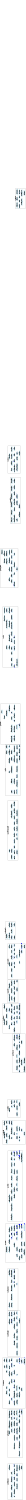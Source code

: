 digraph G {
	graph [size="10,10", rotate=90];
	node [label="\N"];
	graph [lp="19742,0"];
	graph [bb="0,0,39485,884"];
	subgraph cluster0 {
		graph [label="(SS-L2):MetalFileChooserUI"];
		graph [color=black];
		graph [style=bold];
		graph [lp=""];
		graph [bb="19138,80,20044,600"];
		ListDataEvent [label=ListDataEvent, shape=ellipse, color=lightblue, fontcolor=black, style=filled, pos="19206,106", width="1.67", height="0.50"];
		AbstractListModel [label=AbstractListModel, shape=ellipse, color=lightblue, fontcolor=black, style=filled, pos="19269,178", width="2.08", height="0.50"];
		DefaultComboBoxModel [label=DefaultComboBoxModel, shape=ellipse, color=lightblue, fontcolor=black, style=filled, pos="19791,250", width="2.75", height="0.50"];
		OptionComboBoxModel [label=OptionComboBoxModel, shape=ellipse, color=lightblue, fontcolor=black, style=filled, pos="19602,342", width="2.67", height="0.50"];
		MultiComboBoxUI [label=MultiComboBoxUI, shape=ellipse, color=lightblue, fontcolor=black, style=filled, pos="19958,342", width="2.17", height="0.50"];
		ComboBoxUI [label=ComboBoxUI, shape=ellipse, color=lightblue, fontcolor=black, style=filled, pos="19972,250", width="1.64", height="0.50"];
		MetalComboBoxIcon [label=MetalComboBoxIcon, shape=ellipse, color=lightblue, fontcolor=black, style=filled, pos="19623,442", width="2.36", height="0.50"];
		MetalComboBoxUI [label=MetalComboBoxUI, shape=ellipse, color=lightblue, fontcolor=black, style=filled, pos="19957,534", width="2.19", height="0.50"];
		MetalComboBoxButton [label=MetalComboBoxButton, shape=ellipse, color=lightblue, fontcolor=black, style=filled, pos="19840,442", width="2.61", height="0.50"];
		JComboBox [label=JComboBox, shape=ellipse, color=lightblue, fontcolor=black, style=filled, pos="19789,342", width="1.47", height="0.50"];
		BasicDirectoryModel [label=BasicDirectoryModel, shape=ellipse, color=lightblue, fontcolor=black, style=filled, pos="19269,250", width="2.31", height="0.50"];
		BasicFileChooserUI [label=BasicFileChooserUI, shape=ellipse, color=lightblue, fontcolor=black, style=filled, pos="19224,342", width="2.17", height="0.50"];
		MetalFileChooserUI [label=MetalFileChooserUI, shape=ellipse, color=lightblue, fontcolor=black, style=filled, pos="19440,442", width="2.22", height="0.50"];
		BoxLayout [label=BoxLayout, shape=ellipse, color=lightblue, fontcolor=black, style=filled, pos="19624,250", width="1.39", height="0.50"];
		Box [label=Box, shape=ellipse, color=lightblue, fontcolor=black, style=filled, pos="19347,342", width="0.75", height="0.50"];
		JButton [label=JButton, shape=ellipse, color=lightblue, fontcolor=black, style=filled, pos="19430,342", width="1.06", height="0.50"];
		JToolBar [label=JToolBar, shape=ellipse, color=lightblue, fontcolor=black, style=filled, pos="19994,442", width="1.17", height="0.50"];
		AbstractListModel -> ListDataEvent [color=blue, font=6, pos="e,19221,124 19253,160 19246,151 19236,141 19228,131"];
		MetalFileChooserUI -> JButton [color=blue, font=6, pos="e,19432,360 19438,424 19436,409 19434,386 19433,369"];
		MetalFileChooserUI -> JComboBox [color=blue, font=6, pos="e,19777,360 19484,427 19498,422 19514,418 19529,416 19551,412 19703,416 19722,408 19743,399 19760,381 19772,366"];
		MetalFileChooserUI -> BoxLayout [color=blue, font=6, pos="e,19636,268 19485,427 19486,427 19486,426 19487,426 19490,424 19491,424 19493,423 19497,421 19498,421 19501,420 19508,417 19510,\
417 19516,416 19519,415 19555,414 19555,414 19587,412 19595,412 19627,411 19628,410 19707,408 19707,408 19733,381 19729,354 1970\
7,324 19701,314 19693,322 19683,316 19667,305 19652,288 19641,275"];
		MetalFileChooserUI -> BasicFileChooserUI [color=blue, font=6, pos="e,19243,360 19378,430 19357,425 19332,418 19311,408 19289,397 19266,379 19249,365"];
		MetalFileChooserUI -> Box [color=blue, font=6, pos="e,19354,360 19406,426 19398,421 19390,415 19383,408 19372,396 19364,381 19358,368"];
		MetalFileChooserUI -> BasicDirectoryModel [color=blue, font=6, pos="e,19328,263 19465,425 19470,420 19474,414 19477,408 19493,373 19499,354 19477,324 19461,299 19391,278 19337,265"];
		JToolBar -> JButton [color=blue, font=6, pos="e,19442,359 19970,427 19962,423 19952,418 19943,416 19895,403 19543,427 19497,408 19477,399 19459,381 19447,366"];
		JToolBar -> BoxLayout [color=blue, font=6, pos="e,19649,266 19976,426 19970,422 19964,418 19957,416 19946,412 19943,413 19931,412 19923,410 19921,410 19912,410 19912,409 19872,\
408 19871,408 19842,383 19881,348 19851,324 19850,322 19694,316 19691,316 19669,305 19667,289 19655,273"];
		JComboBox -> ComboBoxUI [color=blue, font=6, pos="e,19957,268 19833,332 19862,325 19896,317 19899,316 19919,306 19938,288 19951,274"];
		JComboBox -> DefaultComboBoxModel [color=blue, font=6, pos="e,19791,268 19789,324 19790,311 19790,292 19791,277"];
		MultiComboBoxUI -> ComboBoxUI [color=blue, font=6, pos="e,19969,268 19961,324 19963,311 19966,292 19968,277"];
		MetalComboBoxButton -> JButton [color=blue, font=6, pos="e,19442,359 19784,428 19763,423 19739,418 19717,416 19693,413 19520,417 19497,408 19477,399 19459,381 19447,366"];
		MetalComboBoxButton -> JComboBox [color=blue, font=6, pos="e,19798,360 19831,424 19823,408 19811,386 19802,368"];
		OptionComboBoxModel -> DefaultComboBoxModel [color=blue, font=6, pos="e,19766,268 19655,327 19664,324 19674,320 19683,316 19710,303 19738,286 19759,273"];
		DefaultComboBoxModel -> AbstractListModel [color=blue, font=6, pos="e,19341,183 19736,235 19719,231 19700,227 19683,224 19569,204 19435,191 19351,184"];
		BasicDirectoryModel -> AbstractListModel [color=blue, font=6, pos="e,19269,196 19269,232 19269,224 19269,215 19269,206"];
		Box -> BoxLayout [color=blue, font=6, pos="e,19583,260 19368,330 19373,328 19378,326 19383,324 19447,298 19524,276 19573,263"];
		BasicFileChooserUI -> BasicDirectoryModel [color=blue, font=6, pos="e,19260,268 19233,324 19240,311 19249,292 19256,276"];
		MetalComboBoxUI -> JComboBox [color=blue, font=6, pos="e,19780,360 19885,527 19827,520 19740,511 19737,508 19710,477 19723,454 19737,416 19744,398 19754,399 19765,384 19768,380 19769,\
379 19771,375 19772,373 19774,371 19775,369"];
		MetalComboBoxUI -> MetalComboBoxButton [color=blue, font=6, pos="e,19862,460 19935,517 19916,502 19890,481 19869,465"];
		MetalComboBoxUI -> MetalComboBoxIcon [color=blue, font=6, pos="e,19644,460 19881,529 19824,525 19751,518 19722,508 19696,498 19669,480 19651,465"];
	}
	subgraph cluster1 {
		graph [label="(SS-L2):HTMLDocument"];
		graph [color=black];
		graph [style=bold];
		graph [lp=""];
		graph [bb="13676,8,15038,784"];
		SizeRequirements [label=SizeRequirements, shape=ellipse, color=lightblue, fontcolor=black, style=filled, pos="14392,342", width="2.00", height="0.50"];
		OverlayLayout [label=OverlayLayout, shape=ellipse, color=lightblue, fontcolor=black, style=filled, pos="14609,442", width="1.75", height="0.50"];
		FrameSetView [label=FrameSetView, shape=ellipse, color=lightblue, fontcolor=black, style=filled, pos="14228,534", width="1.72", height="0.50"];
		CompositeView [label=CompositeView, shape=ellipse, color=lightblue, fontcolor=black, style=filled, pos="14236,342", width="1.83", height="0.50"];
		NoFramesView [label=NoFramesView, shape=ellipse, color=lightblue, fontcolor=black, style=filled, pos="14553,626", width="1.83", height="0.50"];
		BoxView [label=BoxView, shape=ellipse, color=lightblue, fontcolor=black, style=filled, pos="14200,442", width="1.22", height="0.50"];
		BigBoxView [label=BigBoxView, shape=ellipse, color=lightblue, fontcolor=black, style=filled, pos="13979,534", width="1.53", height="0.50"];
		BlockView [label=BlockView, shape=ellipse, color=lightblue, fontcolor=black, style=filled, pos="14357,534", width="1.36", height="0.50"];
		ListView [label=ListView, shape=ellipse, color=lightblue, fontcolor=black, style=filled, pos="14066,626", width="1.17", height="0.50"];
		SimpleAttributeSet [label=SimpleAttributeSet, shape=ellipse, color=lightblue, fontcolor=black, style=filled, pos="14754,34", width="2.11", height="0.50"];
		CSS [label=CSS, shape=ellipse, color=lightblue, fontcolor=black, style=filled, pos="14323,250", width="0.75", height="0.50"];
		StyleContext [label=StyleContext, shape=ellipse, color=lightblue, fontcolor=black, style=filled, pos="14670,106", width="1.53", height="0.50"];
		AttributeSet [label=AttributeSet, shape=ellipse, color=lightblue, fontcolor=black, style=filled, pos="14553,250", width="1.47", height="0.50"];
		StyleConstants [label=StyleConstants, shape=ellipse, color=lightblue, fontcolor=black, style=filled, pos="14677,178", width="1.69", height="0.50"];
		Map [label=Map, shape=ellipse, color=lightblue, fontcolor=black, style=filled, pos="14777,342", width="0.75", height="0.50"];
		HTMLWriter [label=HTMLWriter, shape=ellipse, color=lightblue, fontcolor=black, style=filled, pos="14912,534", width="1.61", height="0.50"];
		ElementIterator [label=ElementIterator, shape=ellipse, color=lightblue, fontcolor=black, style=filled, pos="14587,342", width="1.81", height="0.50"];
		MinimalHTMLWriter [label=MinimalHTMLWriter, shape=ellipse, color=lightblue, fontcolor=black, style=filled, pos="14728,534", width="2.44", height="0.50"];
		AbstractWriter [label=AbstractWriter, shape=ellipse, color=lightblue, fontcolor=black, style=filled, pos="14445,442", width="1.75", height="0.50"];
		ArabicLigaturizer [label=ArabicLigaturizer, shape=ellipse, color=lightblue, fontcolor=black, style=filled, pos="13776,250", width="2.00", height="0.50"];
		CharBasedLigaturizer [label=CharBasedLigaturizer, shape=ellipse, color=lightblue, fontcolor=black, style=filled, pos="13790,178", width="2.39", height="0.50"];
		Ligaturizer [label=Ligaturizer, shape=ellipse, color=lightblue, fontcolor=black, style=filled, pos="13843,106", width="1.36", height="0.50"];
		StandardExtendedTextLabel [label=StandardExtendedTextLabel, shape=ellipse, color=lightblue, fontcolor=black, style=filled, pos="13813,342", width="3.03", height="0.50"];
		NewArabicShaping [label=NewArabicShaping, shape=ellipse, color=lightblue, fontcolor=black, style=filled, pos="14139,250", width="2.19", height="0.50"];
		ExtendedTextLabel [label=ExtendedTextLabel, shape=ellipse, color=lightblue, fontcolor=black, style=filled, pos="13964,250", width="2.17", height="0.50"];
		TextLabel [label=TextLabel, shape=ellipse, color=lightblue, fontcolor=black, style=filled, pos="13964,178", width="1.28", height="0.50"];
		TableView [label=TableView, shape=ellipse, color=lightblue, fontcolor=black, style=filled, pos="14100,534", width="1.33", height="0.50"];
		HTMLDocument [label=HTMLDocument, shape=ellipse, color=lightblue, fontcolor=black, style=filled, pos="14842,442", width="2.00", height="0.50"];
		LineView [label=LineView, shape=ellipse, color=lightblue, fontcolor=black, style=filled, pos="14811,718", width="1.25", height="0.50"];
		ParagraphView [label=ParagraphView, shape=ellipse, color=lightblue, fontcolor=black, style=filled, pos="14811,626", width="1.81", height="0.50"];
		ImageView [label=ImageView, shape=ellipse, color=lightblue, fontcolor=black, style=filled, pos="14970,718", width="1.42", height="0.50"];
		HTMLEditorKit [label=HTMLEditorKit, shape=ellipse, color=lightblue, fontcolor=black, style=filled, pos="14962,626", width="1.89", height="0.50"];
		StyleSheet [label=StyleSheet, shape=ellipse, color=lightblue, fontcolor=black, style=filled, pos="14046,342", width="1.28", height="0.50"];
		BRView [label=BRView, shape=ellipse, color=lightblue, fontcolor=black, style=filled, pos="14428,626", width="1.14", height="0.50"];
		InlineView [label=InlineView, shape=ellipse, color=lightblue, fontcolor=black, style=filled, pos="14553,534", width="1.36", height="0.50"];
		LabelView [label=LabelView, shape=ellipse, color=lightblue, fontcolor=black, style=filled, pos="14981,442", width="1.36", height="0.50"];
		FrameSetView -> BoxView [color=blue, font=6, pos="e,14205,460 14222,516 14218,503 14212,484 14208,469"];
		FrameSetView -> CompositeView [color=blue, font=6, pos="e,14218,360 14187,521 14185,520 14183,520 14181,519 14177,517 14176,516 14171,516 14168,515 14168,515 14164,515 14154,513 14079,\
515 14072,508 14045,478 14047,447 14072,416 14094,389 14115,410 14147,400 14156,397 14158,395 14166,392 14174,388 14176,387 1418\
3,384 14190,380 14192,379 14198,375 14204,371 14206,371 14210,367 14210,367 14210,367 14210,367"];
		FrameSetView -> SizeRequirements [color=blue, font=6, pos="e,14345,356 14194,519 14191,518 14188,517 14184,516 14181,515 14181,515 14177,515 14176,514 14124,509 14122,508 14109,492 14109,\
431 14122,416 14134,402 14145,412 14162,410 14166,409 14167,409 14171,409 14173,408 14302,408 14303,408 14327,396 14326,377 1433\
9,362"];
		LabelView -> StyleConstants [color=blue, font=6, pos="e,14728,188 14967,424 14937,385 14858,289 14778,224 14760,209 14751,199 14737,192"];
		LabelView -> StandardExtendedTextLabel [color=blue, font=6, pos="e,13849,359 14954,427 14944,422 14933,418 14923,416 14822,393 14093,426 13991,408 13944,399 13893,379 13858,363"];
		SimpleAttributeSet -> StyleContext [color=blue, font=6, pos="s,14695,90 14702,84 14714,73 14729,61 14739,52"];
		SimpleAttributeSet -> StyleConstants [color=blue, font=6, pos="s,14700,161 14707,155 14717,147 14728,136 14734,124 14747,101 14752,71 14753,52"];
		InlineView -> StyleSheet [color=blue, font=6, pos="e,14065,358 14511,525 14503,523 14495,522 14487,521 14466,517 14461,518 14439,516 14434,515 14433,515 14427,515 14413,514 14310,\
515 14298,508 14261,482 14291,441 14253,416 14238,405 14187,410 14168,408 14151,405 14146,405 14129,400 14122,397 14120,395 1411\
3,392 14108,388 14106,387 14100,384 14094,380 14092,379 14086,375 14082,372 14077,368 14073,365"];
		InlineView -> HTMLDocument [color=blue, font=6, pos="e,14809,458 14594,524 14606,521 14619,518 14631,516 14654,511 14660,514 14681,508 14723,496 14768,477 14800,462"];
		InlineView -> LabelView [color=blue, font=6, pos="e,14971,460 14593,523 14605,520 14618,517 14631,516 14664,511 14894,521 14923,508 14942,499 14956,482 14966,467"];
		OverlayLayout -> SizeRequirements [color=blue, font=6, pos="e,14420,359 14567,428 14550,423 14531,416 14513,408 14484,395 14451,377 14428,363"];
		HTMLEditorKit -> MinimalHTMLWriter [color=blue, font=6, pos="e,14754,551 14912,614 14903,612 14894,610 14885,608 14868,604 14862,606 14845,600 14815,588 14784,570 14761,556"];
		HTMLEditorKit -> StyleContext [color=blue, font=6, pos="e,14616,110 14901,618 14896,614 14893,610 14884,608 14879,606 14878,607 14872,607 14832,604 14740,605 14722,605 14567,603 14528,\
602 14372,602 14372,601 13895,600 13894,600 13881,586 13883,530 13894,516 13906,501 13923,521 13934,508 13941,500 13931,423 1393\
8,416 13951,403 14088,420 14101,408 14129,382 14085,349 14112,324 14133,305 14335,328 14359,316 14405,292 14396,262 14430,224 14\
462,189 14468,176 14507,152 14511,149 14576,125 14607,113"];
		HTMLEditorKit -> StyleSheet [color=blue, font=6, pos="e,14022,358 14900,618 14895,614 14891,610 14882,608 14869,604 13890,609 13880,600 13854,573 13867,550 13880,516 13903,459 13932,\
459 13974,416 13985,405 13989,403 13999,392 14009,381 14011,373 14016,365"];
		HTMLEditorKit -> HTMLDocument [color=blue, font=6, pos="e,14869,459 14986,609 14988,606 14991,603 14992,600 15008,566 15016,544 14992,516 14982,503 14973,511 14956,509 14951,508 14949,\
509 14943,508 14920,502 14913,499 14894,484 14885,476 14881,471 14876,465"];
		HTMLEditorKit -> HTMLWriter [color=blue, font=6, pos="e,14922,552 14952,608 14945,595 14935,575 14927,560"];
		HTMLEditorKit -> StyleConstants [color=blue, font=6, pos="e,14650,194 14902,617 14898,614 14894,610 14885,608 14878,605 14863,606 14836,606 14634,602 14583,603 14380,602 14380,601 13916,\
600 13915,600 13889,573 13893,545 13915,516 13923,505 13933,516 13942,508 13975,478 13944,441 13980,416 14005,398 14091,424 1411\
6,408 14152,385 14125,346 14161,324 14183,310 14597,332 14615,316 14631,302 14618,242 14626,224 14629,218 14636,209 14643,201"];
		CharBasedLigaturizer -> Ligaturizer [color=blue, font=6, pos="e,13830,124 13803,160 13809,151 13817,141 13824,132"];
		StyleContext -> StyleConstants [color=blue, font=6, pos="s,14681,160 14681,150 14680,141 14679,132 14678,124"];
		StyleContext -> SimpleAttributeSet [color=blue, font=6, pos="e,14728,51 14684,89 14694,79 14708,67 14720,57"];
		CompositeView -> StyleConstants [color=blue, font=6, pos="e,14670,196 14283,329 14292,327 14302,325 14311,324 14329,321 14616,326 14630,316 14665,290 14646,264 14660,224 14663,218 14665,\
212 14667,205"];
		LineView -> ParagraphView [color=blue, font=6, pos="e,14811,644 14811,700 14811,687 14811,668 14811,653"];
		LineView -> StyleConstants [color=blue, font=6, pos="e,14616,180 14766,718 14569,716 13790,708 13770,692 13738,665 13754,641 13749,600 13740,513 13743,458 13819,416 13844,402 13925,\
426 13946,408 13975,382 13933,348 13962,324 13979,309 14343,330 14359,316 14390,288 14342,254 14370,224 14372,222 14449,209 1445\
1,209 14513,197 14528,197 14589,186 14597,184 14601,183 14606,181"];
		AbstractWriter -> ElementIterator [color=blue, font=6, pos="e,14568,359 14477,426 14487,421 14498,414 14508,408 14527,395 14547,378 14562,365"];
		StandardExtendedTextLabel -> ExtendedTextLabel [color=blue, font=6, pos="e,13943,267 13854,325 13860,322 13866,319 13872,316 13895,303 13919,286 13936,272"];
		StandardExtendedTextLabel -> NewArabicShaping [color=blue, font=6, pos="e,14122,268 13891,329 13906,327 13921,325 13936,324 13962,321 14027,324 14051,316 14076,306 14099,288 14116,273"];
		StandardExtendedTextLabel -> ArabicLigaturizer [color=blue, font=6, pos="e,13783,268 13806,324 13800,311 13793,292 13787,277"];
		StandardExtendedTextLabel -> Ligaturizer [color=blue, font=6, pos="e,13864,122 13849,325 13852,322 13855,319 13857,316 13882,282 13867,264 13877,224 13881,211 13884,208 13885,196 13888,176 13893,\
170 13885,152 13882,144 13876,136 13871,129"];
		ParagraphView -> InlineView [color=blue, font=6, pos="e,14565,552 14748,622 14700,618 14638,611 14616,600 14597,591 14581,573 14570,559"];
		ParagraphView -> StyleSheet [color=blue, font=6, pos="e,14022,358 14746,625 14739,624 14732,624 14728,624 14718,623 14716,623 14705,622 14697,621 14695,621 14687,620 14671,617 14667,\
616 14650,613 14639,610 14637,609 14625,608 14616,607 14280,607 14270,607 14163,606 14136,606 14028,605 14018,604 13848,607 1384\
0,600 13812,570 13838,441 13870,416 13891,399 13967,421 13990,408 14011,396 14009,381 14017,366"];
		ParagraphView -> BoxView [color=blue, font=6, pos="e,14236,452 14746,624 14745,624 14745,624 14744,624 14730,622 14726,621 14711,620 14701,618 14698,618 14687,617 14684,616 14632,\
608 14628,608 14614,606 14508,608 14495,600 14461,576 14487,541 14453,516 14442,506 14435,510 14420,509 14418,508 14259,509 1425\
7,508 14239,494 14252,474 14242,458"];
		ParagraphView -> CompositeView [color=blue, font=6, pos="e,14195,356 14746,624 14742,624 14739,624 14737,624 14700,621 14691,618 14653,613 14641,611 14639,609 14626,608 14617,607 13922,\
607 13915,600 13855,538 13907,461 13980,416 13992,408 14027,410 14040,409 14053,408 14056,409 14068,408 14091,405 14147,395 1416\
6,384 14178,376 14183,369 14189,362"];
		ParagraphView -> SizeRequirements [color=blue, font=6, pos="e,14380,360 14751,619 14701,612 14636,604 14631,600 14603,574 14641,540 14611,516 14599,505 14325,519 14313,508 14285,478 14294,\
452 14313,416 14314,415 14337,400 14337,400 14347,393 14349,391 14358,384 14363,380 14364,379 14368,375 14370,373 14372,370 1437\
4,368"];
		ParagraphView -> HTMLDocument [color=blue, font=6, pos="e,14863,460 14858,613 14867,611 14876,609 14885,608 14896,606 14972,607 14979,600 15005,572 15003,545 14979,516 14979,515 14906,\
500 14905,500 14885,490 14880,479 14870,467"];
		ParagraphView -> StyleConstants [color=blue, font=6, pos="e,14616,180 14746,625 14738,624 14731,624 14727,624 14700,622 14693,622 14665,617 14657,615 14635,609 14626,608 14617,606 14309,\
607 14299,607 14233,606 14217,606 14150,606 14054,605 14030,605 13934,604 13922,603 13834,608 13825,600 13816,590 13825,420 1382\
9,416 13851,394 13943,426 13966,408 13997,383 13961,347 13991,324 14008,311 14358,329 14374,316 14406,288 14361,253 14390,224 14\
398,216 14576,190 14586,188 14590,187 14591,186 14594,186 14600,184 14604,183 14607,182"];
		HTMLWriter -> AbstractWriter [color=blue, font=6, pos="e,14459,460 14867,523 14853,520 14839,517 14825,516 14792,512 14554,520 14522,508 14499,499 14479,480 14465,466"];
		HTMLWriter -> Map [color=blue, font=6, pos="e,14768,359 14869,522 14867,522 14866,521 14865,521 14857,518 14855,517 14846,516 14842,515 14765,511 14761,508 14727,470 14747,\
405 14763,369"];
		HTMLWriter -> StyleContext [color=blue, font=6, pos="e,14631,119 14861,525 14857,521 14854,518 14846,516 14843,514 14825,514 14824,514 14790,511 14781,511 14746,510 14746,509 14698,\
508 14697,508 14682,494 14685,436 14681,416 14673,374 14693,351 14661,324 14647,311 14505,329 14491,316 14463,286 14472,260 1449\
1,224 14519,173 14578,140 14621,123"];
		HTMLWriter -> SimpleAttributeSet [color=blue, font=6, pos="e,14754,52 14865,523 14861,520 14857,518 14849,516 14847,515 14868,516 14757,509 14756,508 14742,509 14740,508 14717,482 14746,2\
30 14747,196 14750,137 14751,123 14753,65 14753,64 14753,63 14753,62"];
		HTMLWriter -> HTMLDocument [color=blue, font=6, pos="e,14855,460 14899,516 14888,502 14873,483 14861,467"];
		HTMLWriter -> StyleConstants [color=blue, font=6, pos="e,14688,196 14864,524 14860,520 14855,518 14847,516 14845,515 14823,514 14822,514 14821,513 14727,508 14726,508 14678,463 14710,\
287 14691,205"];
		HTMLWriter -> ElementIterator [color=blue, font=6, pos="e,14572,360 14864,524 14863,524 14863,523 14862,523 14854,519 14852,517 14843,516 14835,514 14833,515 14824,515 14758,511 14741,\
511 14674,510 14674,509 14538,508 14537,508 14499,470 14538,405 14565,369"];
		BoxView -> CompositeView [color=blue, font=6, pos="e,14230,360 14206,424 14212,409 14220,386 14227,368"];
		BoxView -> SizeRequirements [color=blue, font=6, pos="e,14375,360 14239,434 14261,428 14289,420 14311,408 14332,397 14353,379 14369,366"];
		TableView -> BoxView [color=blue, font=6, pos="e,14182,459 14118,517 14134,503 14158,481 14175,465"];
		TableView -> StyleSheet [color=blue, font=6, pos="e,14029,359 14068,520 14067,520 14065,519 14064,519 14061,517 14060,517 14055,516 14053,515 14052,515 14049,515 14037,513 14001,\
517 13992,508 13965,477 13980,454 13992,416 13998,397 14011,379 14023,365"];
		TableView -> StyleConstants [color=blue, font=6, pos="e,14620,185 14067,521 14065,519 14063,517 14060,516 14054,512 14034,513 14029,508 14004,475 14002,446 14029,416 14043,401 14100,\
418 14116,408 14152,384 14125,346 14161,324 14187,308 14408,331 14434,316 14476,291 14453,253 14491,224 14496,219 14568,199 1461\
1,188"];
		TableView -> HTMLDocument [color=blue, font=6, pos="e,14812,458 14134,521 14142,519 14150,517 14157,516 14215,506 14624,519 14681,508 14725,499 14771,478 14803,462"];
		TableView -> CompositeView [color=blue, font=6, pos="e,14209,359 14073,519 14071,518 14068,517 14066,516 14059,512 14054,515 14049,508 14028,473 14024,448 14049,416 14058,404 14067,\
410 14080,408 14109,402 14117,409 14144,400 14171,390 14175,382 14198,367 14199,366 14201,365 14202,365"];
		TableView -> SizeRequirements [color=blue, font=6, pos="e,14336,353 14096,516 14091,490 14087,445 14109,416 14115,408 14120,410 14129,409 14132,408 14301,409 14303,408 14326,396 14319,\
375 14330,359"];
		BlockView -> BoxView [color=blue, font=6, pos="e,14211,460 14321,522 14314,520 14306,518 14299,516 14281,511 14275,517 14258,508 14241,498 14226,481 14216,467"];
		BlockView -> StyleSheet [color=blue, font=6, pos="e,14046,360 14316,524 14312,521 14309,518 14301,516 14280,509 14118,521 14100,508 14058,475 14048,407 14046,369"];
		BlockView -> HTMLDocument [color=blue, font=6, pos="e,14811,458 14402,527 14429,523 14464,519 14495,516 14537,512 14641,516 14681,508 14723,498 14770,478 14801,463"];
		BlockView -> CompositeView [color=blue, font=6, pos="e,14221,360 14316,524 14312,521 14309,518 14301,516 14292,513 14129,515 14122,508 14094,478 14100,449 14122,416 14139,392 14156,\
404 14182,392 14189,388 14191,388 14197,384 14203,380 14205,379 14209,375 14212,372 14215,369 14216,367"];
		BlockView -> SizeRequirements [color=blue, font=6, pos="e,14359,358 14316,524 14312,521 14309,518 14301,516 14285,511 14159,520 14147,508 14119,478 14119,445 14147,416 14160,403 14291,\
414 14307,408 14334,397 14338,380 14352,364"];
		ListView -> BlockView [color=blue, font=6, pos="e,14347,552 14108,625 14166,623 14267,617 14299,600 14317,591 14332,573 14342,559"];
		ListView -> BoxView [color=blue, font=6, pos="e,14223,457 14108,625 14124,625 14142,624 14158,624 14173,623 14406,610 14415,600 14440,572 14441,543 14415,516 14410,509 14274,\
511 14266,508 14243,497 14242,481 14229,464"];
		ListView -> StyleSheet [color=blue, font=6, pos="e,14017,356 14024,625 13948,623 13796,617 13780,600 13755,572 13775,552 13780,516 13787,470 13774,444 13810,416 13826,404 13968,\
417 13984,408 14005,396 14002,379 14012,363"];
		ListView -> CompositeView [color=blue, font=6, pos="e,14202,357 14024,624 13967,620 13871,612 13860,600 13806,537 13826,467 13890,416 13910,400 14085,403 14109,400 14126,397 14130,\
396 14146,392 14156,389 14159,388 14167,384 14174,380 14175,379 14180,375 14185,371 14187,370 14191,367 14193,366 14194,364 1419\
5,363"];
		StyleConstants -> StyleContext [color=blue, font=6, pos="e,14666,124 14669,160 14668,152 14667,143 14666,134"];
		CSS -> StyleContext [color=blue, font=6, pos="e,14618,112 14335,234 14352,211 14386,171 14424,152 14455,136 14547,121 14609,113"];
		CSS -> StyleConstants [color=blue, font=6, pos="e,14619,184 14341,236 14348,231 14356,227 14364,224 14408,208 14530,192 14609,185"];
		CSS -> SimpleAttributeSet [color=blue, font=6, pos="e,14685,42 14326,232 14330,210 14340,173 14363,152 14474,48 14543,62 14676,43"];
		ArabicLigaturizer -> CharBasedLigaturizer [color=blue, font=6, pos="e,13787,196 13780,232 13781,224 13783,214 13785,206"];
		HTMLDocument -> StyleSheet [color=blue, font=6, pos="e,14067,358 14786,431 14755,425 14716,419 14681,416 14624,410 14217,423 14161,408 14129,399 14096,379 14074,363"];
		HTMLDocument -> StyleConstants [color=blue, font=6, pos="e,14699,195 14840,424 14838,399 14831,356 14813,324 14786,273 14738,228 14707,202"];
		HTMLDocument -> ElementIterator [color=blue, font=6, pos="e,14621,357 14798,428 14781,422 14760,415 14741,408 14703,393 14660,375 14630,361"];
		HTMLDocument -> Map [color=blue, font=6, pos="e,14787,359 14829,424 14826,419 14822,413 14818,408 14809,394 14799,378 14791,366"];
		HTMLDocument -> SimpleAttributeSet [color=blue, font=6, pos="e,14678,35 14781,433 14778,431 14775,430 14771,429 14765,427 14764,427 14757,426 14735,421 14729,418 14706,416 14695,414 14507,4\
12 14495,412 14316,409 14271,409 14091,409 14090,408 13697,408 13695,408 13670,383 13685,285 13685,250 13685,250 13685,250 13685\
,178 13685,120 13784,80 13785,80 13828,63 14560,42 14605,40 14628,38 14634,37 14656,36 14659,36 14663,36 14668,35"];
		StyleSheet -> CSS [color=blue, font=6, pos="e,14317,268 14080,330 14089,327 14098,325 14106,324 14126,320 14266,325 14282,316 14297,307 14307,290 14314,276"];
		StyleSheet -> StyleContext [color=blue, font=6, pos="e,14615,107 14078,329 14084,327 14091,325 14097,324 14102,323 14130,322 14130,322 14130,322 14262,316 14262,316 14296,289 14266,\
260 14287,224 14311,184 14322,172 14363,152 14387,140 14567,112 14605,108"];
		StyleSheet -> StyleConstants [color=blue, font=6, pos="e,14619,184 14090,336 14092,335 14094,334 14097,333 14117,327 14122,326 14141,324 14142,323 14394,316 14394,316 14434,291 14407,\
252 14444,224 14451,218 14555,197 14609,186"];
		StyleSheet -> SimpleAttributeSet [color=blue, font=6, pos="e,14678,36 14076,328 14081,327 14086,325 14091,324 14137,313 14150,320 14196,318 14196,318 14242,316 14242,316 14274,288 14240,2\
61 14258,224 14298,145 14317,122 14393,80 14447,50 14599,41 14667,37"];
		NoFramesView -> BlockView [color=blue, font=6, pos="e,14374,551 14504,614 14495,612 14486,610 14478,608 14462,604 14456,607 14440,600 14418,589 14396,571 14380,557"];
		NoFramesView -> BoxView [color=blue, font=6, pos="e,14233,454 14508,613 14503,611 14497,609 14491,608 14485,606 14466,604 14460,600 14431,573 14459,541 14428,516 14416,505 14408,\
511 14391,510 14370,508 14364,509 14342,509 14340,508 14270,508 14268,508 14245,497 14251,477 14239,461"];
		NoFramesView -> CompositeView [color=blue, font=6, pos="e,14240,360 14512,612 14506,608 14500,605 14495,600 14465,571 14488,538 14453,516 14425,497 14326,528 14298,508 14276,490 14253,\
412 14242,369"];
		ExtendedTextLabel -> TextLabel [color=blue, font=6, pos="e,13964,196 13964,232 13964,224 13964,215 13964,206"];
		AttributeSet -> StyleConstants [color=blue, font=6, pos="e,14649,194 14580,234 14597,224 14621,210 14641,199"];
		BigBoxView -> BoxView [color=blue, font=6, pos="e,14169,455 14013,520 14053,503 14118,476 14160,459"];
		BigBoxView -> CompositeView [color=blue, font=6, pos="e,14204,358 13982,516 13987,490 13999,442 14029,416 14039,407 14045,410 14057,408 14096,400 14108,412 14144,400 14172,390 14179,\
378 14196,364"];
		MinimalHTMLWriter -> CSS [color=blue, font=6, pos="e,14349,254 14643,529 14636,525 14633,518 14622,516 14622,515 14416,511 14415,511 14398,510 14350,520 14338,508 14310,478 14310,\
445 14338,416 14359,394 14453,429 14473,408 14499,380 14493,355 14473,324 14448,283 14394,264 14357,256"];
		MinimalHTMLWriter -> StyleConstants [color=blue, font=6, pos="e,14679,196 14646,527 14639,523 14635,519 14624,516 14617,514 14722,518 14487,512 14472,511 14468,511 14452,511 14452,510 14349,\
508 14348,508 14334,493 14335,431 14348,416 14360,402 14412,415 14427,408 14476,385 14465,345 14513,324 14541,312 14624,335 1464\
6,316 14677,289 14681,238 14680,206"];
		MinimalHTMLWriter -> ElementIterator [color=blue, font=6, pos="e,14554,358 14649,526 14643,522 14638,518 14626,516 14613,513 14383,518 14373,508 14345,478 14345,445 14373,416 14383,405 14490,\
413 14503,408 14515,402 14532,380 14547,365"];
		MinimalHTMLWriter -> AbstractWriter [color=blue, font=6, pos="e,14460,460 14665,521 14652,519 14639,517 14626,516 14604,513 14544,516 14522,508 14500,498 14480,480 14466,466"];
		BRView -> InlineView [color=blue, font=6, pos="e,14531,550 14449,610 14470,595 14501,572 14524,555"];
		BRView -> StyleSheet [color=blue, font=6, pos="e,14020,357 14387,623 14328,619 14214,612 14117,608 14109,607 13826,605 13820,600 13792,570 13801,444 13830,416 13843,403 13972,\
415 13987,408 14009,397 14006,380 14015,365"];
		BRView -> LabelView [color=blue, font=6, pos="e,14988,460 14463,616 14467,613 14470,610 14478,608 14492,604 14970,609 14979,600 15013,566 15002,505 14991,470"];
		ImageView -> StyleSheet [color=blue, font=6, pos="e,14009,353 14920,715 14898,710 14891,703 14865,700 14854,698 14027,694 14015,692 13899,670 13833,697 13765,600 13742,566 13750,\
444 13779,416 13790,406 13828,409 13842,409 13846,408 13956,409 13958,408 13986,396 13984,375 14001,359"];
		ImageView -> HTMLDocument [color=blue, font=6, pos="e,14843,460 14926,709 14907,706 14885,702 14865,700 14851,698 14747,702 14737,692 14712,664 14712,635 14737,608 14751,593 14812,\
613 14825,600 14844,582 14844,510 14843,469"];
		ImageView -> SimpleAttributeSet [color=blue, font=6, pos="e,14678,35 14919,716 14918,716 14918,716 14917,716 14893,711 14888,703 14863,700 14848,697 13782,701 13770,692 13673,613 13711,4\
77 13819,416 13841,403 13913,425 13931,408 13959,382 13915,349 13942,324 13966,302 14204,337 14227,316 14243,302 14233,243 14238\
,224 14258,152 14259,118 14322,80 14404,29 14440,56 14535,46 14569,42 14577,42 14610,40 14616,39 14651,36 14656,36 14659,36 1466\
3,36 14668,35"];
		ImageView -> HTMLEditorKit [color=blue, font=6, pos="e,14964,644 14968,700 14967,687 14966,668 14965,653"];
	}
	subgraph cluster2 {
		graph [label="(SS-L2):BasicGraphicsUtils"];
		graph [color=black];
		graph [style=bold];
		graph [lp=""];
		graph [bb="20460,224,21442,876"];
		ButtonUI [label=ButtonUI, shape=ellipse, color=lightblue, fontcolor=black, style=filled, pos="21048,342", width="1.22", height="0.50"];
		MultiButtonUI [label=MultiButtonUI, shape=ellipse, color=lightblue, fontcolor=black, style=filled, pos="20963,442", width="1.75", height="0.50"];
		MultiMenuItemUI [label=MultiMenuItemUI, shape=ellipse, color=lightblue, fontcolor=black, style=filled, pos="21358,534", width="2.11", height="0.50"];
		MenuItemUI [label=MenuItemUI, shape=ellipse, color=lightblue, fontcolor=black, style=filled, pos="20826,442", width="1.56", height="0.50"];
		MetalButtonListener [label=MetalButtonListener, shape=ellipse, color=lightblue, fontcolor=black, style=filled, pos="20670,442", width="2.28", height="0.50"];
		MetalButtonUI [label=MetalButtonUI, shape=ellipse, color=lightblue, fontcolor=black, style=filled, pos="20816,534", width="1.78", height="0.50"];
		BasicHTML [label=BasicHTML, shape=ellipse, color=lightblue, fontcolor=black, style=filled, pos="20523,250", width="1.47", height="0.50"];
		BasicButtonListener [label=BasicButtonListener, shape=ellipse, color=lightblue, fontcolor=black, style=filled, pos="20796,342", width="2.22", height="0.50"];
		BasicButtonUI [label=BasicButtonUI, shape=ellipse, color=lightblue, fontcolor=black, style=filled, pos="21372,442", width="1.72", height="0.50"];
		BasicLabelUI [label=BasicLabelUI, shape=ellipse, color=lightblue, fontcolor=black, style=filled, pos="21235,442", width="1.58", height="0.50"];
		BasicGraphicsUtils [label=BasicGraphicsUtils, shape=ellipse, color=lightblue, fontcolor=black, style=filled, pos="20583,342", width="2.08", height="0.50"];
		MetalLabelUI [label=MetalLabelUI, shape=ellipse, color=lightblue, fontcolor=black, style=filled, pos="21017,534", width="1.64", height="0.50"];
		LabelUI [label=LabelUI, shape=ellipse, color=lightblue, fontcolor=black, style=filled, pos="21235,342", width="1.08", height="0.50"];
		MultiLabelUI [label=MultiLabelUI, shape=ellipse, color=lightblue, fontcolor=black, style=filled, pos="21102,442", width="1.61", height="0.50"];
		BasicCheckBoxUI [label=BasicCheckBoxUI, shape=ellipse, color=lightblue, fontcolor=black, style=filled, pos="21174,718", width="2.06", height="0.50"];
		BasicRadioButtonUI [label=BasicRadioButtonUI, shape=ellipse, color=lightblue, fontcolor=black, style=filled, pos="21350,626", width="2.28", height="0.50"];
		MetalToggleButtonUI [label=MetalToggleButtonUI, shape=ellipse, color=lightblue, fontcolor=black, style=filled, pos="21163,626", width="2.42", height="0.50"];
		BasicToggleButtonUI [label=BasicToggleButtonUI, shape=ellipse, color=lightblue, fontcolor=black, style=filled, pos="21179,534", width="2.36", height="0.50"];
		MetalRadioButtonUI [label=MetalRadioButtonUI, shape=ellipse, color=lightblue, fontcolor=black, style=filled, pos="21350,718", width="2.33", height="0.50"];
		MetalCheckBoxUI [label=MetalCheckBoxUI, shape=ellipse, color=lightblue, fontcolor=black, style=filled, pos="21350,810", width="2.11", height="0.50"];
		MetalButtonUI -> MetalButtonListener [color=blue, font=6, pos="e,20692,460 20782,519 20775,515 20768,512 20761,508 20740,495 20716,478 20699,465"];
		MetalButtonUI -> BasicButtonUI [color=blue, font=6, pos="e,21359,460 20862,521 20873,519 20884,517 20894,516 20917,513 21281,516 21301,508 21322,499 21340,482 21354,466"];
		MetalButtonUI -> BasicGraphicsUtils [color=blue, font=6, pos="e,20570,360 20752,532 20676,529 20558,523 20544,508 20509,468 20541,404 20564,369"];
		MetalRadioButtonUI -> BasicButtonUI [color=blue, font=6, pos="e,21350,459 21292,705 21280,703 21268,701 21257,700 21216,695 21108,703 21067,692 20988,669 20946,671 20904,600 20895,583 20891,\
529 20904,516 20905,515 21015,514 21015,514 21038,513 21194,511 21216,511 21245,510 21252,510 21280,509 21283,508 21302,509 2130\
4,508 21329,498 21332,483 21344,467"];
		MetalRadioButtonUI -> BasicGraphicsUtils [color=blue, font=6, pos="e,20558,359 21277,709 21271,705 21266,702 21256,700 21252,698 20911,692 20906,692 20715,669 20603,750 20481,600 20430,536 20430,\
479 20481,416 20491,404 20499,411 20513,409 20517,408 20519,409 20522,408 20528,405 20529,404 20532,400 20545,386 20547,377 2055\
3,367"];
		MetalRadioButtonUI -> BasicRadioButtonUI [color=blue, font=6, pos="e,21350,644 21350,700 21350,687 21350,668 21350,653"];
		BasicButtonListener -> BasicHTML [color=blue, font=6, pos="e,20535,268 20738,330 20726,327 20714,325 20702,324 20678,320 20613,326 20590,316 20570,306 20552,289 20540,274"];
		BasicCheckBoxUI -> BasicRadioButtonUI [color=blue, font=6, pos="e,21330,644 21226,705 21237,701 21249,697 21259,692 21282,681 21306,663 21323,649"];
		BasicToggleButtonUI -> BasicButtonUI [color=blue, font=6, pos="e,21358,460 21242,522 21269,517 21295,511 21301,508 21321,498 21339,480 21352,466"];
		BasicToggleButtonUI -> BasicGraphicsUtils [color=blue, font=6, pos="e,20580,360 21120,521 21109,519 21097,517 21085,516 21072,514 20589,518 20579,508 20561,489 20571,411 20578,369"];
		MultiMenuItemUI -> MenuItemUI [color=blue, font=6, pos="e,20838,460 21305,521 21295,519 21284,517 21273,516 21252,513 20911,516 20891,508 20872,499 20854,482 20843,467"];
		MetalToggleButtonUI -> BasicToggleButtonUI [color=blue, font=6, pos="e,21176,552 21166,608 21168,595 21172,576 21174,561"];
		MetalToggleButtonUI -> BasicButtonUI [color=blue, font=6, pos="e,21351,459 21078,622 21015,618 20936,611 20926,600 20902,572 20900,542 20926,516 20928,514 20986,515 20987,515 20988,514 21111,\
513 21111,513 21144,512 21153,512 21185,512 21204,511 21208,511 21226,511 21231,510 21302,509 21306,508 21330,498 21333,484 2134\
5,467"];
		MetalToggleButtonUI -> BasicGraphicsUtils [color=blue, font=6, pos="e,20563,360 21076,624 20900,620 20514,610 20504,600 20476,570 20480,448 20504,416 20512,406 20521,414 20530,408 20549,394 20550,\
382 20558,368"];
		BasicLabelUI -> BasicGraphicsUtils [color=blue, font=6, pos="e,20600,360 21204,427 21193,422 21181,418 21169,416 21115,405 20725,425 20672,408 20647,399 20623,381 20606,366"];
		BasicLabelUI -> BasicHTML [color=blue, font=6, pos="e,20534,268 21208,426 21204,424 21200,422 21196,420 21161,402 21148,411 21108,410 21095,409 21091,409 21077,409 21076,408 20694,\
408 20692,408 20661,384 20698,348 20667,324 20666,322 20589,316 20586,316 20579,313 20578,312 20571,308 20567,304 20566,303 2056\
1,300 20557,296 20556,295 20552,292 20547,287 20543,282 20539,276"];
		BasicLabelUI -> LabelUI [color=blue, font=6, pos="e,21235,360 21235,424 21235,409 21235,387 21235,369"];
		BasicRadioButtonUI -> BasicToggleButtonUI [color=blue, font=6, pos="e,21201,552 21301,612 21292,608 21282,604 21273,600 21250,588 21225,571 21208,557"];
		BasicRadioButtonUI -> BasicButtonUI [color=blue, font=6, pos="e,21353,459 21282,616 21276,613 21270,610 21259,608 21243,604 20962,612 20949,600 20923,573 20923,542 20949,516 20951,514 21097,\
514 21099,514 21159,513 21174,513 21233,512 21242,511 21298,511 21305,508 21330,497 21335,483 21347,467"];
		BasicRadioButtonUI -> BasicGraphicsUtils [color=blue, font=6, pos="e,20563,360 21273,619 21269,615 21266,610 21256,608 21253,607 20747,600 20743,600 20641,578 20584,595 20526,508 20504,473 20511,\
453 20526,416 20528,411 20531,411 20534,408 20537,404 20538,403 20540,400 20545,393 20546,391 20550,384 20554,377 20556,372 2055\
9,367"];
		BasicButtonUI -> BasicButtonListener [color=blue, font=6, pos="e,20834,358 21338,427 21327,422 21314,418 21301,416 21235,403 21063,419 20995,408 20942,398 20882,377 20843,362"];
		BasicButtonUI -> ButtonUI [color=blue, font=6, pos="e,21073,357 21337,427 21326,423 21313,419 21301,416 21252,405 21237,420 21187,408 21149,397 21109,377 21082,362"];
		BasicButtonUI -> BasicGraphicsUtils [color=blue, font=6, pos="e,20604,360 21338,427 21327,422 21314,418 21301,416 21235,403 20758,426 20692,408 20662,399 20632,380 20611,365"];
		BasicButtonUI -> BasicHTML [color=blue, font=6, pos="e,20541,267 21330,428 21325,424 21321,419 21310,416 21305,414 21263,411 21257,411 21251,410 21249,410 21242,410 21234,409 21232,\
409 21223,409 21222,408 20709,409 20707,408 20679,383 20724,349 20696,324 20696,323 20597,316 20596,316 20570,305 20569,294 2054\
8,275 20548,275 20548,275 20548,275"];
		MenuItemUI -> ButtonUI [color=blue, font=6, pos="e,21018,355 20859,427 20899,409 20966,379 21009,359"];
		MetalCheckBoxUI -> MetalRadioButtonUI [color=blue, font=6, pos="e,21350,736 21350,792 21350,779 21350,760 21350,745"];
		MetalCheckBoxUI -> BasicRadioButtonUI [color=blue, font=6, pos="e,21312,642 21275,807 21203,804 21104,797 21091,784 21066,756 21066,727 21091,700 21104,686 21239,698 21255,692 21284,681 21288,\
664 21305,648"];
		MetalLabelUI -> BasicGraphicsUtils [color=blue, font=6, pos="e,20573,360 20965,525 20942,521 20914,518 20889,516 20880,515 20571,514 20564,508 20529,470 20552,406 20569,369"];
		MetalLabelUI -> BasicLabelUI [color=blue, font=6, pos="e,21223,460 21060,521 21068,519 21077,517 21085,516 21122,509 21136,523 21169,508 21189,498 21206,481 21218,466"];
		MultiButtonUI -> ButtonUI [color=blue, font=6, pos="e,21033,359 20978,424 20992,408 21012,384 21027,366"];
		MetalButtonListener -> BasicButtonListener [color=blue, font=6, pos="e,20774,360 20692,425 20713,409 20744,384 20767,366"];
		MultiLabelUI -> LabelUI [color=blue, font=6, pos="e,21214,358 21124,425 21146,408 21182,382 21206,364"];
	}
	subgraph cluster3 {
		graph [label="(SS-L2):DefaultSwatchChooserPanel"];
		graph [color=black];
		graph [style=bold];
		graph [lp=""];
		graph [bb="22618,224,24074,600"];
		DebugGraphicsInfo [label=DebugGraphicsInfo, shape=ellipse, color=lightblue, fontcolor=black, style=filled, pos="23511,250", width="2.22", height="0.50"];
		DebugGraphicsFilter [label=DebugGraphicsFilter, shape=ellipse, color=lightblue, fontcolor=black, style=filled, pos="23692,250", width="2.31", height="0.50"];
		DebugGraphicsObserver [label=DebugGraphicsObserver, shape=ellipse, color=lightblue, fontcolor=black, style=filled, pos="23889,250", width="2.67", height="0.50"];
		DebugGraphics [label=DebugGraphics, shape=ellipse, color=lightblue, fontcolor=black, style=filled, pos="23849,342", width="1.81", height="0.50"];
		BasicToolBarUI [label=BasicToolBarUI, shape=ellipse, color=lightblue, fontcolor=black, style=filled, pos="23032,342", width="1.83", height="0.50"];
		JFrame [label=JFrame, shape=ellipse, color=lightblue, fontcolor=black, style=filled, pos="22664,250", width="1.00", height="0.50"];
		ToolBarUI [label=ToolBarUI, shape=ellipse, color=lightblue, fontcolor=black, style=filled, pos="23032,250", width="1.33", height="0.50"];
		MultiToolBarUI [label=MultiToolBarUI, shape=ellipse, color=lightblue, fontcolor=black, style=filled, pos="23999,342", width="1.86", height="0.50"];
		TitledBorder [label=TitledBorder, shape=ellipse, color=lightblue, fontcolor=black, style=filled, pos="23712,342", width="1.50", height="0.50"];
		AbstractBorder [label=AbstractBorder, shape=ellipse, color=lightblue, fontcolor=black, style=filled, pos="23349,250", width="1.78", height="0.50"];
		EtchedBorder [label=EtchedBorder, shape=ellipse, color=lightblue, fontcolor=black, style=filled, pos="23582,342", width="1.61", height="0.50"];
		SoftBevelBorder [label=SoftBevelBorder, shape=ellipse, color=lightblue, fontcolor=black, style=filled, pos="22694,442", width="1.89", height="0.50"];
		BevelBorder [label=BevelBorder, shape=ellipse, color=lightblue, fontcolor=black, style=filled, pos="23170,342", width="1.50", height="0.50"];
		RecentSwatchPanel [label=RecentSwatchPanel, shape=ellipse, color=lightblue, fontcolor=black, style=filled, pos="22705,342", width="2.19", height="0.50"];
		MainSwatchPanel [label=MainSwatchPanel, shape=ellipse, color=lightblue, fontcolor=black, style=filled, pos="22875,342", width="2.03", height="0.50"];
		DefaultSwatchChooserPanel [label=DefaultSwatchChooserPanel, shape=ellipse, color=lightblue, fontcolor=black, style=filled, pos="22889,442", width="3.03", height="0.50"];
		BorderFactory [label=BorderFactory, shape=ellipse, color=lightblue, fontcolor=black, style=filled, pos="23647,442", width="1.69", height="0.50"];
		LineBorder [label=LineBorder, shape=ellipse, color=lightblue, fontcolor=black, style=filled, pos="23292,342", width="1.39", height="0.50"];
		HRuleView [label=HRuleView, shape=ellipse, color=lightblue, fontcolor=black, style=filled, pos="23647,534", width="1.44", height="0.50"];
		CompoundBorder [label=CompoundBorder, shape=ellipse, color=lightblue, fontcolor=black, style=filled, pos="23433,342", width="2.03", height="0.50"];
		MetalToolBarUI [label=MetalToolBarUI, shape=ellipse, color=lightblue, fontcolor=black, style=filled, pos="23998,442", width="1.89", height="0.50"];
		CompoundBorder -> AbstractBorder [color=blue, font=6, pos="e,23365,267 23417,324 23404,310 23386,290 23371,274"];
		DefaultSwatchChooserPanel -> RecentSwatchPanel [color=blue, font=6, pos="e,22725,360 22836,426 22822,421 22806,415 22793,408 22771,396 22748,379 22731,365"];
		DefaultSwatchChooserPanel -> LineBorder [color=blue, font=6, pos="e,23282,360 22991,436 23085,429 23212,419 23233,408 23252,399 23267,381 23277,367"];
		DefaultSwatchChooserPanel -> CompoundBorder [color=blue, font=6, pos="e,23417,360 22995,437 23121,431 23319,420 23351,408 23375,398 23396,380 23411,366"];
		DefaultSwatchChooserPanel -> MainSwatchPanel [color=blue, font=6, pos="e,22877,360 22886,424 22883,409 22881,386 22878,369"];
		LineBorder -> AbstractBorder [color=blue, font=6, pos="e,23338,268 23303,324 23311,310 23324,291 23333,276"];
		DebugGraphics -> DebugGraphicsObserver [color=blue, font=6, pos="e,23881,268 23857,324 23863,311 23871,292 23877,276"];
		DebugGraphics -> DebugGraphicsInfo [color=blue, font=6, pos="e,23528,268 23803,329 23794,327 23784,325 23775,324 23737,318 23637,329 23600,316 23575,307 23551,288 23534,273"];
		DebugGraphics -> JFrame [color=blue, font=6, pos="e,22696,259 23803,329 23794,327 23784,325 23775,324 23599,301 23152,335 22975,316 22877,305 22763,277 22704,261"];
		DebugGraphics -> DebugGraphicsFilter [color=blue, font=6, pos="e,23714,268 23810,328 23801,324 23792,320 23784,316 23762,304 23738,287 23721,273"];
		TitledBorder -> AbstractBorder [color=blue, font=6, pos="e,23363,268 23674,329 23666,327 23657,325 23649,324 23625,320 23446,325 23422,316 23401,307 23382,289 23368,274"];
		MetalToolBarUI -> BasicToolBarUI [color=blue, font=6, pos="e,23046,360 23936,435 23879,428 23793,420 23717,416 23684,414 23139,420 23107,408 23085,399 23066,381 23052,366"];
		MetalToolBarUI -> CompoundBorder [color=blue, font=6, pos="e,23449,360 23935,435 23878,429 23792,421 23717,416 23695,414 23537,415 23515,408 23492,399 23470,380 23455,366"];
		SoftBevelBorder -> BevelBorder [color=blue, font=6, pos="e,23159,360 22731,427 22744,422 22758,418 22771,416 22808,409 23073,423 23107,408 23127,399 23143,382 23154,367"];
		BorderFactory -> EtchedBorder [color=blue, font=6, pos="e,23594,360 23635,424 23625,408 23611,385 23599,368"];
		BorderFactory -> TitledBorder [color=blue, font=6, pos="e,23700,360 23659,424 23669,408 23684,385 23695,368"];
		BorderFactory -> LineBorder [color=blue, font=6, pos="e,23303,360 23586,440 23512,437 23391,428 23351,408 23334,399 23318,381 23308,367"];
		BorderFactory -> BevelBorder [color=blue, font=6, pos="e,23182,360 23587,439 23479,434 23264,422 23233,408 23214,399 23198,381 23187,367"];
		BorderFactory -> CompoundBorder [color=blue, font=6, pos="e,23451,360 23593,433 23569,428 23540,420 23515,408 23494,397 23472,380 23457,366"];
		MultiToolBarUI -> ToolBarUI [color=blue, font=6, pos="e,23067,262 23952,329 23943,327 23933,325 23923,324 23781,306 23419,335 23276,316 23204,306 23124,281 23076,265"];
		BevelBorder -> AbstractBorder [color=blue, font=6, pos="e,23318,266 23200,327 23229,312 23276,288 23309,271"];
		HRuleView -> BorderFactory [color=blue, font=6, pos="e,23647,460 23647,516 23647,503 23647,484 23647,469"];
		BasicToolBarUI -> ToolBarUI [color=blue, font=6, pos="e,23032,268 23032,324 23032,311 23032,292 23032,277"];
		BasicToolBarUI -> JFrame [color=blue, font=6, pos="e,22696,258 22983,330 22910,312 22773,277 22705,260"];
		EtchedBorder -> AbstractBorder [color=blue, font=6, pos="e,23363,268 23540,329 23532,327 23523,325 23515,324 23475,316 23461,332 23422,316 23401,306 23382,289 23368,274"];
	}
	subgraph cluster4 {
		graph [label="(SS-L2):RTFReader"];
		graph [color=black];
		graph [style=bold];
		graph [lp=""];
		graph [bb="32544,152,33000,600"];
		TabStop [label=TabStop, shape=ellipse, color=lightblue, fontcolor=black, style=filled, pos="32593,342", width="1.08", height="0.50"];
		TabSet [label=TabSet, shape=ellipse, color=lightblue, fontcolor=black, style=filled, pos="32590,442", width="0.94", height="0.50"];
		RTFEditorKit [label=RTFEditorKit, shape=ellipse, color=lightblue, fontcolor=black, style=filled, pos="32846,534", width="1.64", height="0.50"];
		RTFGenerator [label=RTFGenerator, shape=ellipse, color=lightblue, fontcolor=black, style=filled, pos="32926,442", width="1.69", height="0.50"];
		RTFParser [label=RTFParser, shape=ellipse, color=lightblue, fontcolor=black, style=filled, pos="32924,250", width="1.33", height="0.50"];
		AbstractFilter [label=AbstractFilter, shape=ellipse, color=lightblue, fontcolor=black, style=filled, pos="32924,178", width="1.61", height="0.50"];
		RTFReader [label=RTFReader, shape=ellipse, color=lightblue, fontcolor=black, style=filled, pos="32924,342", width="1.42", height="0.50"];
		RTFAttributes [label=RTFAttributes, shape=ellipse, color=lightblue, fontcolor=black, style=filled, pos="32633,250", width="1.69", height="0.50"];
		MockAttributeSet [label=MockAttributeSet, shape=ellipse, color=lightblue, fontcolor=black, style=filled, pos="32785,250", width="2.03", height="0.50"];
		TabSet -> TabStop [color=blue, font=6, pos="e,32592,360 32591,424 32591,409 32592,387 32592,369"];
		RTFReader -> MockAttributeSet [color=blue, font=6, pos="e,32804,268 32891,328 32883,325 32874,320 32867,316 32847,304 32827,287 32811,274"];
		RTFReader -> AbstractFilter [color=blue, font=6, pos="e,32953,194 32964,331 32971,327 32977,322 32981,316 33004,281 32999,260 32981,224 32976,214 32969,206 32961,199"];
		RTFReader -> RTFAttributes [color=blue, font=6, pos="e,32647,268 32876,336 32811,329 32704,316 32703,316 32683,306 32665,289 32652,274"];
		RTFReader -> RTFParser [color=blue, font=6, pos="e,32924,268 32924,324 32924,311 32924,292 32924,277"];
		RTFGenerator -> TabStop [color=blue, font=6, pos="e,32621,355 32872,433 32839,427 32795,419 32758,408 32713,394 32662,373 32629,359"];
		RTFGenerator -> RTFAttributes [color=blue, font=6, pos="e,32645,268 32894,426 32847,403 32757,356 32684,308 32680,304 32679,303 32674,300 32670,296 32669,295 32665,292 32660,287 32655,\
282 32651,276"];
		RTFGenerator -> RTFReader [color=blue, font=6, pos="e,32924,360 32926,424 32925,409 32925,386 32924,369"];
		RTFParser -> AbstractFilter [color=blue, font=6, pos="e,32924,196 32924,232 32924,224 32924,215 32924,206"];
		RTFEditorKit -> RTFGenerator [color=blue, font=6, pos="e,32911,459 32861,516 32874,502 32892,482 32905,466"];
		RTFEditorKit -> AbstractFilter [color=blue, font=6, pos="e,32867,181 32826,517 32799,493 32749,449 32710,408 32677,372 32684,346 32641,324 32626,315 32575,328 32563,316 32536,285 32536,\
254 32563,224 32582,202 32757,188 32857,182"];
		RTFEditorKit -> RTFReader [color=blue, font=6, pos="e,32902,359 32844,516 32842,492 32842,449 32856,416 32865,396 32882,378 32896,365"];
	}
	subgraph cluster5 {
		graph [label="(SS-L2):JViewport"];
		graph [color=black];
		graph [style=bold];
		graph [lp=""];
		graph [bb="8,152,690,600"];
		JScrollBar [label=JScrollBar, shape=ellipse, color=lightblue, fontcolor=black, style=filled, pos="636,342", width="1.28", height="0.50"];
		ScrollPaneLayout [label=ScrollPaneLayout, shape=ellipse, color=lightblue, fontcolor=black, style=filled, pos="155,442", width="1.97", height="0.50"];
		DefaultBoundedRangeModel [label=DefaultBoundedRangeModel, shape=ellipse, color=lightblue, fontcolor=black, style=filled, pos="393,250", width="3.14", height="0.50"];
		MultiScrollPaneUI [label=MultiScrollPaneUI, shape=ellipse, color=lightblue, fontcolor=black, style=filled, pos="607,442", width="2.08", height="0.50"];
		ScrollPaneUI [label=ScrollPaneUI, shape=ellipse, color=lightblue, fontcolor=black, style=filled, pos="152,342", width="1.56", height="0.50"];
		BasicScrollPaneUI [label=BasicScrollPaneUI, shape=ellipse, color=lightblue, fontcolor=black, style=filled, pos="318,442", width="2.06", height="0.50"];
		JScrollPane [label=JScrollPane, shape=ellipse, color=lightblue, fontcolor=black, style=filled, pos="522,342", width="1.39", height="0.50"];
		MetalScrollPaneUI [label=MetalScrollPaneUI, shape=ellipse, color=lightblue, fontcolor=black, style=filled, pos="318,534", width="2.11", height="0.50"];
		HyperlinkEvent [label=HyperlinkEvent, shape=ellipse, color=lightblue, fontcolor=black, style=filled, pos="195,250", width="1.86", height="0.50"];
		FrameView [label=FrameView, shape=ellipse, color=lightblue, fontcolor=black, style=filled, pos="462,442", width="1.44", height="0.50"];
		HTMLFrameHyperlinkEvent [label=HTMLFrameHyperlinkEvent, shape=ellipse, color=lightblue, fontcolor=black, style=filled, pos="340,342", width="3.17", height="0.50"];
		ViewportLayout [label=ViewportLayout, shape=ellipse, color=lightblue, fontcolor=black, style=filled, pos="84,178", width="1.89", height="0.50"];
		JViewport [label=JViewport, shape=ellipse, color=lightblue, fontcolor=black, style=filled, pos="63,250", width="1.31", height="0.50"];
		MultiScrollPaneUI -> ScrollPaneUI [color=blue, font=6, pos="e,164,360 566,427 553,422 537,418 523,416 490,410 249,421 217,408 198,399 180,382 169,367"];
		HTMLFrameHyperlinkEvent -> HyperlinkEvent [color=blue, font=6, pos="e,212,268 291,326 284,323 277,320 271,316 252,305 232,287 218,274"];
		FrameView -> HyperlinkEvent [color=blue, font=6, pos="e,179,268 425,429 419,424 413,419 401,416 385,411 100,420 87,408 61,381 65,353 87,324 97,312 106,322 119,316 140,306 159,288 173\
,274"];
		FrameView -> JViewport [color=blue, font=6, pos="e,62,268 417,433 411,427 409,420 397,416 395,415 68,409 66,408 58,399 60,322 62,279"];
		FrameView -> JScrollPane [color=blue, font=6, pos="e,511,360 473,424 483,408 497,385 507,368"];
		FrameView -> HTMLFrameHyperlinkEvent [color=blue, font=6, pos="e,362,360 442,425 422,409 391,384 369,366"];
		JViewport -> ViewportLayout [color=blue, font=6, pos="e,73,196 62,232 63,224 66,214 69,205"];
		ViewportLayout -> JViewport [color=blue, font=6, pos="s,74,232 77,224 80,214 82,204 84,196"];
		ScrollPaneLayout -> JScrollPane [color=blue, font=6, pos="e,512,360 194,427 207,422 221,418 235,416 260,411 441,418 463,408 482,399 497,382 507,367"];
		ScrollPaneLayout -> JScrollBar [color=blue, font=6, pos="e,627,360 194,427 207,422 221,418 235,416 254,412 564,416 581,408 599,399 613,382 623,367"];
		ScrollPaneLayout -> JViewport [color=blue, font=6, pos="e,52,268 95,432 68,426 40,418 32,408 3,369 28,310 47,276"];
		JScrollBar -> DefaultBoundedRangeModel [color=blue, font=6, pos="e,437,267 603,329 563,314 494,288 446,270"];
		JScrollPane -> JViewport [color=blue, font=6, pos="e,73,268 487,329 479,327 471,325 463,324 445,320 137,324 119,316 101,307 87,290 77,275"];
		MetalScrollPaneUI -> JScrollPane [color=blue, font=6, pos="e,499,358 243,531 176,527 87,520 75,508 48,477 47,445 75,416 77,414 453,409 455,408 479,397 482,382 493,366"];
		MetalScrollPaneUI -> BasicScrollPaneUI [color=blue, font=6, pos="e,318,460 318,516 318,503 318,484 318,469"];
		BasicScrollPaneUI -> JScrollPane [color=blue, font=6, pos="e,511,360 360,427 373,423 388,419 401,416 429,410 439,420 463,408 481,399 496,381 506,367"];
		BasicScrollPaneUI -> JScrollBar [color=blue, font=6, pos="e,627,360 358,427 372,422 387,418 401,416 421,412 564,416 581,408 599,399 613,382 623,367"];
		BasicScrollPaneUI -> ScrollPaneUI [color=blue, font=6, pos="e,166,360 273,428 249,420 223,411 217,408 200,397 183,380 172,366"];
		BasicScrollPaneUI -> JViewport [color=blue, font=6, pos="e,59,268 258,431 251,426 246,419 232,416 213,410 66,422 52,408 35,390 48,318 57,278"];
	}
	subgraph cluster6 {
		graph [label="(SS-L2):JComponent"];
		graph [color=black];
		graph [style=bold];
		graph [lp=""];
		graph [bb="4312,8,5260,692"];
		AbstractButton [label=AbstractButton, shape=ellipse, color=lightblue, fontcolor=black, style=filled, pos="5188,250", width="1.78", height="0.50"];
		BasicOptionPaneUI [label=BasicOptionPaneUI, shape=ellipse, color=lightblue, fontcolor=black, style=filled, pos="5174,534", width="2.17", height="0.50"];
		MetalComboBoxEditor [label=MetalComboBoxEditor, shape=ellipse, color=lightblue, fontcolor=black, style=filled, pos="4693,626", width="2.53", height="0.50"];
		BasicComboBoxEditor [label=BasicComboBoxEditor, shape=ellipse, color=lightblue, fontcolor=black, style=filled, pos="4693,534", width="2.47", height="0.50"];
		EventListenerList [label=EventListenerList, shape=ellipse, color=lightblue, fontcolor=black, style=filled, pos="5180,34", width="2.00", height="0.50"];
		DefaultCellEditor [label=DefaultCellEditor, shape=ellipse, color=lightblue, fontcolor=black, style=filled, pos="4892,534", width="2.00", height="0.50"];
		JTextField [label=JTextField, shape=ellipse, color=lightblue, fontcolor=black, style=filled, pos="4830,442", width="1.28", height="0.50"];
		JTextComponent [label=JTextComponent, shape=ellipse, color=lightblue, fontcolor=black, style=filled, pos="5036,250", width="1.94", height="0.50"];
		View [label=View, shape=ellipse, color=lightblue, fontcolor=black, style=filled, pos="5223,442", width="0.81", height="0.50"];
		FormView [label=FormView, shape=ellipse, color=lightblue, fontcolor=black, style=filled, pos="5030,534", width="1.33", height="0.50"];
		SplitPaneUI [label=SplitPaneUI, shape=ellipse, color=lightblue, fontcolor=black, style=filled, pos="4646,178", width="1.44", height="0.50"];
		MultiSplitPaneUI [label=MultiSplitPaneUI, shape=ellipse, color=lightblue, fontcolor=black, style=filled, pos="4471,250", width="1.97", height="0.50"];
		BasicSplitPaneUI [label=BasicSplitPaneUI, shape=ellipse, color=lightblue, fontcolor=black, style=filled, pos="5086,442", width="1.94", height="0.50"];
		BasicSplitPaneDivider [label=BasicSplitPaneDivider, shape=ellipse, color=lightblue, fontcolor=black, style=filled, pos="5126,342", width="2.39", height="0.50"];
		JSplitPane [label=JSplitPane, shape=ellipse, color=lightblue, fontcolor=black, style=filled, pos="4646,250", width="1.28", height="0.50"];
		SwingGraphics [label=SwingGraphics, shape=ellipse, color=lightblue, fontcolor=black, style=filled, pos="5051,106", width="1.75", height="0.50"];
		JComponent [label=JComponent, shape=ellipse, color=lightblue, fontcolor=black, style=filled, pos="5091,178", width="1.53", height="0.50"];
		ComponentUI [label=ComponentUI, shape=ellipse, color=lightblue, fontcolor=black, style=filled, pos="5192,106", width="1.67", height="0.50"];
		AncestorEvent [label=AncestorEvent, shape=ellipse, color=lightblue, fontcolor=black, style=filled, pos="4881,34", width="1.72", height="0.50"];
		AncestorNotifier [label=AncestorNotifier, shape=ellipse, color=lightblue, fontcolor=black, style=filled, pos="4881,106", width="1.92", height="0.50"];
		FocusManager [label=FocusManager, shape=ellipse, color=lightblue, fontcolor=black, style=filled, pos="4382,106", width="1.72", height="0.50"];
		DefaultFocusManager [label=DefaultFocusManager, shape=ellipse, color=lightblue, fontcolor=black, style=filled, pos="4561,34", width="2.44", height="0.50"];
		TextAction [label=TextAction, shape=ellipse, color=lightblue, fontcolor=black, style=filled, pos="4912,342", width="1.39", height="0.50"];
		AbstractAction [label=AbstractAction, shape=ellipse, color=lightblue, fontcolor=black, style=filled, pos="4473,178", width="1.75", height="0.50"];
		MultiUIDefaults [label=MultiUIDefaults, shape=ellipse, color=lightblue, fontcolor=black, style=filled, pos="4715,342", width="1.92", height="0.50"];
		SwingPropertyChangeSupport [label=SwingPropertyChangeSupport, shape=ellipse, color=lightblue, fontcolor=black, style=filled, pos="4638,106", width="3.22", height="0.50"];
		UIDefaults [label=UIDefaults, shape=ellipse, color=lightblue, fontcolor=black, style=filled, pos="4879,250", width="1.36", height="0.50"];
		FocusManager -> DefaultFocusManager [color=blue, font=6, pos="e,4517,50 4415,91 4441,79 4477,65 4507,54"];
		TextAction -> JTextComponent [color=blue, font=6, pos="e,5013,267 4934,326 4954,311 4983,289 5006,272"];
		TextAction -> AbstractAction [color=blue, font=6, pos="e,4430,191 4868,334 4845,330 4818,326 4793,324 4782,323 4399,323 4391,316 4363,286 4371,259 4391,224 4398,212 4410,202 4421,195"];
		JTextField -> TextAction [color=blue, font=6, pos="e,4898,360 4844,425 4857,409 4877,385 4892,367"];
		JTextField -> JTextComponent [color=blue, font=6, pos="e,4996,265 4825,424 4819,398 4813,350 4838,324 4854,308 4917,324 4937,316 4966,304 4970,287 4988,271"];
		JTextField -> EventListenerList [color=blue, font=6, pos="e,5108,35 4784,440 4773,440 4761,439 4750,439 4724,437 4718,437 4691,436 4628,432 4604,443 4551,408 4509,379 4519,346 4472,324 4\
452,314 4385,332 4369,316 4344,288 4375,177 4401,152 4425,129 4443,144 4468,124 4487,109 4481,94 4500,80 4514,70 4520,73 4536,68\
 4580,54 4593,55 4638,52 4778,41 4813,46 4952,42 4997,40 5008,41 5051,38 5061,37 5063,36 5072,36 5078,35 5087,35 5097,35"];
		JTextField -> ComponentUI [color=blue, font=6, pos="e,5134,111 4784,440 4779,439 4774,439 4769,439 4723,435 4590,444 4560,408 4543,385 4568,168 4585,152 4593,145 4935,131 4945,131 \
4978,129 5061,126 5093,124 5105,123 5108,123 5119,120 5123,119 5125,117 5127,116"];
		JTextField -> JComponent [color=blue, font=6, pos="e,5036,179 4785,439 4717,434 4596,422 4582,408 4558,379 4557,350 4582,324 4596,310 4741,327 4756,316 4791,289 4756,253 4786,224 \
4810,201 4898,194 4930,190 4938,188 4940,188 4948,188 4953,187 5020,180 5024,180 5025,180 5025,180 5026,180"];
		SplitPaneUI -> ComponentUI [color=blue, font=6, pos="e,5148,118 4689,168 4713,162 4744,156 4772,152 4927,129 4969,150 5123,124 5128,123 5133,122 5138,120"];
		BasicOptionPaneUI -> AbstractButton [color=blue, font=6, pos="e,5199,268 5170,516 5165,490 5161,443 5185,416 5196,403 5211,420 5221,408 5245,378 5229,360 5221,324 5218,306 5210,289 5203,275"];
		BasicOptionPaneUI -> JComponent [color=blue, font=6, pos="e,5036,180 5115,522 5111,520 5107,517 5100,516 5091,513 5023,510 5013,510 5009,509 4980,509 4976,508 4924,484 4938,438 4885,416 \
4872,410 4635,418 4624,408 4599,381 4599,351 4624,324 4637,309 4693,324 4709,316 4759,291 4746,253 4792,224 4821,205 4833,209 48\
66,203 4874,201 4876,201 4883,200 4909,195 4915,193 4940,190 4944,189 5008,182 5025,180"];
		BasicOptionPaneUI -> JTextField [color=blue, font=6, pos="e,4850,458 5119,521 5108,519 5097,517 5087,516 5055,511 4970,517 4938,508 4908,498 4878,478 4857,463"];
		BasicOptionPaneUI -> JTextComponent [color=blue, font=6, pos="e,5026,268 5122,521 5119,520 5117,519 5115,519 5110,517 5109,517 5103,516 5100,515 5099,515 5095,515 5095,514 5008,508 5007,508 \
4948,444 4995,329 5021,277"];
		UIDefaults -> JComponent [color=blue, font=6, pos="e,5049,190 4911,236 4921,232 4932,228 4942,224 4974,212 5011,201 5040,193"];
		UIDefaults -> SwingPropertyChangeSupport [color=blue, font=6, pos="e,4667,123 4853,235 4810,208 4725,158 4675,128"];
		BasicSplitPaneUI -> BasicSplitPaneDivider [color=blue, font=6, pos="e,5113,360 5088,424 5093,409 5101,386 5109,368"];
		BasicSplitPaneUI -> SplitPaneUI [color=blue, font=6, pos="e,4619,193 5018,438 4972,432 4958,428 4909,420 4899,418 4896,416 4885,416 4876,415 4807,415 4797,415 4778,414 4773,414 4753,414 \
4715,413 4705,413 4666,412 4652,411 4613,417 4602,408 4573,379 4574,261 4591,224 4596,214 4603,206 4611,199"];
		BasicSplitPaneUI -> JComponent [color=blue, font=6, pos="e,5036,180 5032,430 5029,430 5026,429 5023,429 4995,424 4988,423 4959,420 4943,417 4939,417 4922,416 4911,415 4908,415 4895,415 \
4894,414 4639,409 4637,408 4624,394 4625,337 4637,324 4650,311 4783,327 4796,316 4830,289 4791,252 4821,224 4855,193 4970,186 50\
26,181"];
		BasicSplitPaneUI -> JSplitPane [color=blue, font=6, pos="e,4635,268 5026,433 4986,427 4933,420 4885,416 4871,414 4633,418 4622,408 4588,373 4612,311 4630,276"];
		MultiSplitPaneUI -> ComponentUI [color=blue, font=6, pos="e,5134,112 4499,233 4514,224 4532,211 4545,196 4560,179 4551,163 4570,152 4597,135 5094,126 5123,118 5124,118 5125,117 5126,117"];
		MultiSplitPaneUI -> SplitPaneUI [color=blue, font=6, pos="e,4612,192 4509,235 4537,223 4575,208 4603,196"];
		DefaultCellEditor -> EventListenerList [color=blue, font=6, pos="e,5108,35 4836,523 4823,520 4811,518 4791,516 4766,513 4584,517 4560,508 4396,439 4255,284 4374,152 4399,124 4428,151 4453,124 4\
467,109 4450,94 4464,80 4501,44 4526,64 4576,56 4589,53 4593,53 4605,52 4770,38 4812,46 4976,40 4998,39 5004,39 5025,38 5042,37 \
5045,36 5061,36 5073,35 5086,35 5098,35"];
		DefaultCellEditor -> AbstractButton [color=blue, font=6, pos="e,5169,267 4905,516 4921,492 4950,448 4971,408 4990,372 4974,349 5005,324 5019,313 5026,319 5043,318 5056,316 5059,317 5071,317 \
5076,316 5111,317 5115,316 5144,307 5150,293 5163,275"];
		DefaultCellEditor -> JTextField [color=blue, font=6, pos="e,4842,460 4880,516 4871,502 4858,483 4847,468"];
		AncestorNotifier -> EventListenerList [color=blue, font=6, pos="e,5122,45 4923,92 4936,88 4951,83 4964,80 5013,67 5069,55 5112,47"];
		AncestorNotifier -> JComponent [color=blue, font=6, pos="s,5056,164 5046,160 5011,148 4961,131 4926,120"];
		AncestorNotifier -> AncestorEvent [color=blue, font=6, pos="e,4881,52 4881,88 4881,80 4881,71 4881,62"];
		BasicComboBoxEditor -> JTextComponent [color=blue, font=6, pos="e,4986,263 4701,516 4714,491 4741,444 4775,416 4782,410 4788,414 4793,408 4819,378 4788,350 4816,324 4828,313 4835,318 4850,317 \
4855,316 4926,317 4930,316 4946,310 4946,303 4958,292 4963,287 4971,277 4979,269"];
		BasicComboBoxEditor -> JTextField [color=blue, font=6, pos="e,4818,460 4747,520 4755,516 4763,513 4770,508 4787,497 4802,480 4813,467"];
		BasicComboBoxEditor -> JComponent [color=blue, font=6, pos="e,5036,179 4614,525 4591,521 4569,516 4560,508 4500,451 4477,383 4534,324 4548,309 4701,329 4716,316 4748,288 4704,254 4732,224 \
4741,215 4773,214 4784,212 4824,203 4834,201 4873,196 4905,191 4985,182 5016,180 5018,179 5022,179 5026,179"];
		MetalComboBoxEditor -> BasicComboBoxEditor [color=blue, font=6, pos="e,4693,552 4693,608 4693,595 4693,576 4693,561"];
		MetalComboBoxEditor -> JTextField [color=blue, font=6, pos="e,4825,460 4760,614 4774,610 4786,605 4791,600 4818,572 4802,553 4811,516 4815,500 4820,483 4823,468"];
		MetalComboBoxEditor -> JComponent [color=blue, font=6, pos="e,5036,179 4627,613 4616,610 4605,606 4595,600 4544,571 4524,561 4500,508 4468,433 4442,382 4498,324 4514,307 4685,331 4701,316 \
4732,288 4684,253 4712,224 4716,220 4869,196 4873,196 4905,191 4982,182 5013,180 5016,179 5020,179 5025,179"];
		BasicSplitPaneDivider -> AbstractButton [color=blue, font=6, pos="e,5176,268 5138,324 5147,310 5160,291 5171,276"];
		BasicSplitPaneDivider -> BasicSplitPaneUI [color=blue, font=6, pos="s,5098,424 5102,417 5110,399 5120,376 5124,360"];
		BasicSplitPaneDivider -> JComponent [color=blue, font=6, pos="e,5049,190 5059,331 5050,329 5042,328 5034,327 5034,327 4957,316 4957,316 4931,285 4934,257 4957,224 4960,220 5026,201 5029,200 \
5034,198 5038,196 5042,194"];
		BasicSplitPaneDivider -> JSplitPane [color=blue, font=6, pos="e,4675,264 5054,332 5028,329 4998,326 4971,324 4905,318 4887,329 4821,316 4772,305 4719,284 4684,268"];
		AbstractButton -> EventListenerList [color=blue, font=6, pos="e,5108,36 5147,236 5145,234 5142,232 5138,230 5130,225 5128,224 5118,221 4974,169 4703,195 4803,80 4813,68 5038,43 5098,37"];
		AbstractButton -> JComponent [color=blue, font=6, pos="e,5113,195 5165,233 5151,224 5134,211 5120,200"];
		AbstractAction -> SwingPropertyChangeSupport [color=blue, font=6, pos="e,4599,123 4508,163 4532,152 4564,138 4590,127"];
		MultiUIDefaults -> UIDefaults [color=blue, font=6, pos="e,4867,268 4769,331 4789,326 4808,321 4816,316 4834,306 4850,289 4862,275"];
		JTextComponent -> JComponent [color=blue, font=6, pos="e,5078,196 5050,232 5056,223 5064,213 5072,204"];
		JTextComponent -> EventListenerList [color=blue, font=6, pos="e,5108,35 4997,235 4989,232 4981,229 4973,227 4961,223 4958,223 4945,221 4881,208 4862,215 4799,196 4756,182 4751,165 4707,152 4\
666,139 4542,156 4513,124 4501,109 4500,94 4513,80 4547,44 4904,56 4952,52 4991,48 5001,46 5039,42 5063,39 5069,37 5092,36 5094,\
36 5095,36 5097,36"];
		JComponent -> AncestorNotifier [color=blue, font=6, pos="e,4919,121 5050,166 5015,154 4964,137 4927,124"];
		JComponent -> ComponentUI [color=blue, font=6, pos="e,5164,122 5109,161 5123,151 5141,138 5156,128"];
		JComponent -> FocusManager [color=blue, font=6, pos="e,4438,114 5037,174 4935,165 4706,146 4513,124 4491,121 4467,118 4446,115"];
		JComponent -> DefaultFocusManager [color=blue, font=6, pos="e,4628,46 5038,173 5031,169 5027,166 5017,164 5011,162 5009,162 5001,161 5000,160 4796,124 4794,124 4771,111 4777,93 4754,80 473\
4,68 4682,56 4636,47"];
		JComponent -> SwingPropertyChangeSupport [color=blue, font=6, pos="e,4720,119 5041,170 4966,157 4822,135 4729,120"];
		JComponent -> SwingGraphics [color=blue, font=6, pos="e,5061,124 5081,160 5076,152 5071,142 5066,132"];
		JComponent -> EventListenerList [color=blue, font=6, pos="e,5127,46 5055,164 5026,151 4984,131 4979,124 4969,107 4967,95 4979,80 4981,77 5085,56 5087,56 5097,54 5107,51 5117,49"];
		JSplitPane -> SwingGraphics [color=blue, font=6, pos="e,4999,116 4665,233 4694,208 4749,161 4772,152 4850,118 4877,138 4959,124 4969,122 4979,120 4989,118"];
		JSplitPane -> ComponentUI [color=blue, font=6, pos="e,5144,117 4678,237 4679,236 4681,234 4683,233 4704,220 4712,220 4735,215 4911,174 4958,172 5131,124 5133,123 5134,123 5135,123"];
		JSplitPane -> SplitPaneUI [color=blue, font=6, pos="e,4646,196 4646,232 4646,224 4646,215 4646,206"];
		JSplitPane -> JComponent [color=blue, font=6, pos="e,5036,180 4674,236 4684,231 4695,227 4706,224 4816,194 4949,184 5026,180"];
		FormView -> AbstractButton [color=blue, font=6, pos="e,5174,268 5012,517 5010,514 5008,511 5007,508 4993,469 5002,456 5007,416 5013,374 4999,351 5031,324 5049,309 5111,325 5131,316 \
5145,309 5145,303 5155,292 5156,290 5162,283 5168,276"];
		FormView -> JComponent [color=blue, font=6, pos="e,5036,179 4991,524 4987,520 4983,518 4976,516 4955,509 4797,513 4775,508 4653,478 4474,414 4560,324 4574,309 4722,328 4736,316 \
4768,288 4724,254 4752,224 4762,213 4860,198 4873,196 4890,193 5006,181 5022,180 5023,180 5025,180 5026,180"];
		FormView -> JTextField [color=blue, font=6, pos="e,4841,460 4995,521 4988,519 4980,517 4973,516 4937,508 4924,524 4890,508 4872,499 4856,481 4846,467"];
		FormView -> View [color=blue, font=6, pos="e,5213,459 5065,522 5072,519 5080,517 5087,516 5122,508 5135,523 5165,508 5183,499 5198,481 5208,466"];
		FormView -> JTextComponent [color=blue, font=6, pos="e,4997,265 4997,521 4987,516 4977,511 4972,508 4927,475 4934,444 4885,416 4873,408 4863,419 4853,408 4831,378 4829,352 4853,324 \
4863,313 4903,318 4916,316 4932,313 4936,314 4950,308 4972,297 4977,284 4990,271"];
		View -> JTextComponent [color=blue, font=6, pos="e,5045,268 5229,424 5237,398 5246,351 5221,324 5214,316 5135,317 5124,316 5107,313 5101,315 5084,308 5070,301 5058,288 5050,276"];
		DefaultFocusManager -> FocusManager [color=blue, font=6, pos="s,4422,92 4431,89 4461,77 4499,62 4525,51"];
		DefaultFocusManager -> JComponent [color=blue, font=6, pos="s,5046,167 5037,164 5036,164 5036,164 5035,164 5029,162 5027,162 5019,161 5018,160 4814,124 4812,124 4789,111 4795,93 4772,80 47\
49,66 4685,53 4634,44"];
		ComponentUI -> JComponent [color=blue, font=6, pos="s,5119,162 5127,157 5142,146 5160,133 5174,123"];
	}
	subgraph cluster7 {
		graph [label="(SS-L2):JInternalFrame"];
		graph [color=black];
		graph [style=bold];
		graph [lp=""];
		graph [bb="8316,152,9432,508"];
		JLayeredPane [label=JLayeredPane, shape=ellipse, color=lightblue, fontcolor=black, style=filled, pos="8771,178", width="1.64", height="0.50"];
		BasicDesktopIconUI [label=BasicDesktopIconUI, shape=ellipse, color=lightblue, fontcolor=black, style=filled, pos="8405,442", width="2.25", height="0.50"];
		DesktopIconUI [label=DesktopIconUI, shape=ellipse, color=lightblue, fontcolor=black, style=filled, pos="8921,342", width="1.75", height="0.50"];
		MultiDesktopIconUI [label=MultiDesktopIconUI, shape=ellipse, color=lightblue, fontcolor=black, style=filled, pos="8586,442", width="2.28", height="0.50"];
		BasicInternalFrameTitlePane [label=BasicInternalFrameTitlePane, shape=ellipse, color=lightblue, fontcolor=black, style=filled, pos="8478,342", width="3.06", height="0.50"];
		JSeparator [label=JSeparator, shape=ellipse, color=lightblue, fontcolor=black, style=filled, pos="8371,250", width="1.31", height="0.50"];
		InternalFrameEvent [label=InternalFrameEvent, shape=ellipse, color=lightblue, fontcolor=black, style=filled, pos="8613,178", width="2.25", height="0.50"];
		JInternalFrame [label=JInternalFrame, shape=ellipse, color=lightblue, fontcolor=black, style=filled, pos="8695,250", width="1.75", height="0.50"];
		BasicInternalFrameUI [label=BasicInternalFrameUI, shape=ellipse, color=lightblue, fontcolor=black, style=filled, pos="8967,442", width="2.42", height="0.50"];
		JDesktopPane [label=JDesktopPane, shape=ellipse, color=lightblue, fontcolor=black, style=filled, pos="9061,342", width="1.64", height="0.50"];
		MultiInternalFrameUI [label=MultiInternalFrameUI, shape=ellipse, color=lightblue, fontcolor=black, style=filled, pos="8774,442", width="2.44", height="0.50"];
		InternalFrameUI [label=InternalFrameUI, shape=ellipse, color=lightblue, fontcolor=black, style=filled, pos="9207,342", width="1.92", height="0.50"];
		DesktopPaneUI [label=DesktopPaneUI, shape=ellipse, color=lightblue, fontcolor=black, style=filled, pos="9359,342", width="1.81", height="0.50"];
		MultiDesktopPaneUI [label=MultiDesktopPaneUI, shape=ellipse, color=lightblue, fontcolor=black, style=filled, pos="9156,442", width="2.33", height="0.50"];
		BasicDesktopPaneUI [label=BasicDesktopPaneUI, shape=ellipse, color=lightblue, fontcolor=black, style=filled, pos="9341,442", width="2.31", height="0.50"];
		RepaintManager [label=RepaintManager, shape=ellipse, color=lightblue, fontcolor=black, style=filled, pos="8505,250", width="1.92", height="0.50"];
		DefaultDesktopManager [label=DefaultDesktopManager, shape=ellipse, color=lightblue, fontcolor=black, style=filled, pos="8743,342", width="2.69", height="0.50"];
		DefaultDesktopManager -> JInternalFrame [color=blue, font=6, pos="e,8704,268 8734,324 8727,311 8717,291 8709,276"];
		DefaultDesktopManager -> JLayeredPane [color=blue, font=6, pos="e,8775,196 8762,324 8764,322 8766,319 8767,316 8782,280 8780,233 8776,205"];
		DefaultDesktopManager -> RepaintManager [color=blue, font=6, pos="e,8530,267 8671,330 8655,326 8638,322 8623,316 8592,304 8560,286 8537,272"];
		MultiInternalFrameUI -> InternalFrameUI [color=blue, font=6, pos="e,9192,360 8821,427 8837,422 8855,418 8871,416 8900,411 9103,418 9129,408 9152,399 9172,381 9186,366"];
		BasicDesktopPaneUI -> DefaultDesktopManager [color=blue, font=6, pos="e,8764,360 9297,427 9282,422 9265,418 9249,416 9206,409 8892,420 8849,408 8820,399 8791,380 8770,365"];
		BasicDesktopPaneUI -> JDesktopPane [color=blue, font=6, pos="e,9074,360 9295,427 9281,423 9264,419 9249,416 9223,411 9154,418 9129,408 9109,398 9091,381 9079,366"];
		BasicDesktopPaneUI -> DesktopPaneUI [color=blue, font=6, pos="e,9356,360 9344,424 9347,409 9351,386 9354,369"];
		JInternalFrame -> JLayeredPane [color=blue, font=6, pos="e,8753,195 8713,233 8723,223 8735,212 8746,202"];
		JInternalFrame -> InternalFrameEvent [color=blue, font=6, pos="e,8633,195 8675,233 8664,223 8652,212 8640,202"];
		BasicInternalFrameTitlePane -> JInternalFrame [color=blue, font=6, pos="e,8680,268 8561,330 8585,326 8607,321 8618,316 8640,306 8659,288 8674,274"];
		BasicInternalFrameTitlePane -> JSeparator [color=blue, font=6, pos="e,8383,268 8441,325 8436,322 8431,319 8427,316 8413,304 8398,288 8388,275"];
		BasicInternalFrameTitlePane -> InternalFrameEvent [color=blue, font=6, pos="e,8615,196 8554,329 8567,325 8578,321 8583,316 8612,286 8615,236 8615,206"];
		JDesktopPane -> JInternalFrame [color=blue, font=6, pos="e,8736,264 9019,329 9010,327 9001,325 8993,324 8963,318 8955,322 8924,316 8861,303 8790,282 8744,267"];
		JDesktopPane -> JLayeredPane [color=blue, font=6, pos="e,8803,193 9035,326 8991,299 8901,243 8812,197"];
		MultiDesktopIconUI -> DesktopIconUI [color=blue, font=6, pos="e,8908,360 8631,427 8645,422 8662,418 8677,416 8715,409 8814,422 8849,408 8871,399 8890,381 8903,366"];
		BasicDesktopIconUI -> JInternalFrame [color=blue, font=6, pos="e,8678,267 8448,427 8451,426 8454,424 8458,423 8468,419 8471,417 8481,416 8485,415 8595,410 8597,408 8627,383 8597,355 8619,324 \
8624,318 8627,320 8632,316 8653,300 8660,290 8672,275"];
		BasicDesktopIconUI -> JLayeredPane [color=blue, font=6, pos="e,8722,188 8375,425 8368,420 8363,415 8359,408 8343,374 8334,350 8359,324 8377,306 8563,330 8583,316 8620,290 8591,254 8623,224 \
8651,198 8668,208 8703,196 8707,194 8711,193 8714,191"];
		BasicDesktopIconUI -> BasicInternalFrameTitlePane [color=blue, font=6, pos="e,8465,360 8418,424 8429,408 8447,385 8460,367"];
		BasicDesktopIconUI -> DesktopIconUI [color=blue, font=6, pos="e,8908,360 8449,427 8463,422 8480,418 8495,416 8534,410 8813,422 8849,408 8871,399 8890,381 8903,366"];
		BasicInternalFrameUI -> InternalFrameUI [color=blue, font=6, pos="e,9192,360 9016,427 9031,423 9048,419 9063,416 9093,410 9102,419 9129,408 9151,398 9171,380 9186,366"];
		BasicInternalFrameUI -> JInternalFrame [color=blue, font=6, pos="e,8683,268 8908,428 8907,428 8906,427 8904,426 8894,420 8892,418 8880,416 8874,414 8825,409 8817,409 8816,408 8638,408 8637,408 \
8611,381 8624,358 8637,324 8644,306 8654,306 8666,292 8670,288 8671,287 8673,283 8675,281 8676,279 8678,276"];
		BasicInternalFrameUI -> JDesktopPane [color=blue, font=6, pos="e,9044,360 8984,424 8999,408 9021,384 9038,367"];
		BasicInternalFrameUI -> BasicInternalFrameTitlePane [color=blue, font=6, pos="e,8508,359 8920,427 8905,422 8887,418 8871,416 8817,407 8676,420 8622,408 8584,399 8545,379 8517,364"];
		BasicInternalFrameUI -> DefaultDesktopManager [color=blue, font=6, pos="e,8767,360 8913,428 8888,421 8861,413 8849,408 8823,396 8795,378 8774,365"];
		MultiDesktopPaneUI -> DesktopPaneUI [color=blue, font=6, pos="e,9344,360 9206,427 9220,423 9235,419 9249,416 9265,412 9271,415 9285,408 9306,398 9324,380 9338,366"];
	}
	subgraph cluster8 {
		graph [label="(SS-L2):JOptionPane"];
		graph [color=black];
		graph [style=bold];
		graph [lp=""];
		graph [bb="26226,224,26798,600"];
		MultiOptionPaneUI [label=MultiOptionPaneUI, shape=ellipse, color=lightblue, fontcolor=black, style=filled, pos="26570,342", width="2.22", height="0.50"];
		OptionPaneUI [label=OptionPaneUI, shape=ellipse, color=lightblue, fontcolor=black, style=filled, pos="26426,250", width="1.67", height="0.50"];
		JOptionPane [label=JOptionPane, shape=ellipse, color=lightblue, fontcolor=black, style=filled, pos="26289,342", width="1.53", height="0.50"];
		JDialog [label=JDialog, shape=ellipse, color=lightblue, fontcolor=black, style=filled, pos="26311,250", width="1.03", height="0.50"];
		ProgressBarUI [label=ProgressBarUI, shape=ellipse, color=lightblue, fontcolor=black, style=filled, pos="26729,342", width="1.69", height="0.50"];
		MultiProgressBarUI [label=MultiProgressBarUI, shape=ellipse, color=lightblue, fontcolor=black, style=filled, pos="26534,442", width="2.22", height="0.50"];
		ProgressMonitorInputStream [label=ProgressMonitorInputStream, shape=ellipse, color=lightblue, fontcolor=black, style=filled, pos="26346,534", width="3.08", height="0.50"];
		ProgressMonitor [label=ProgressMonitor, shape=ellipse, color=lightblue, fontcolor=black, style=filled, pos="26346,442", width="1.89", height="0.50"];
		JProgressBar [label=JProgressBar, shape=ellipse, color=lightblue, fontcolor=black, style=filled, pos="26417,342", width="1.53", height="0.50"];
		MetalProgressBarUI [label=MetalProgressBarUI, shape=ellipse, color=lightblue, fontcolor=black, style=filled, pos="26709,534", width="2.25", height="0.50"];
		BasicProgressBarUI [label=BasicProgressBarUI, shape=ellipse, color=lightblue, fontcolor=black, style=filled, pos="26711,442", width="2.19", height="0.50"];
		MultiProgressBarUI -> ProgressBarUI [color=blue, font=6, pos="e,26715,360 26582,427 26595,423 26610,419 26623,416 26639,411 26645,415 26659,408 26679,398 26697,380 26709,366"];
		JOptionPane -> JDialog [color=blue, font=6, pos="e,26307,268 26293,324 26296,311 26301,292 26305,277"];
		JOptionPane -> OptionPaneUI [color=blue, font=6, pos="e,26411,268 26329,330 26339,326 26349,321 26357,316 26375,305 26392,288 26405,274"];
		BasicProgressBarUI -> ProgressBarUI [color=blue, font=6, pos="e,26726,360 26714,424 26717,409 26721,386 26724,369"];
		BasicProgressBarUI -> JProgressBar [color=blue, font=6, pos="e,26429,360 26668,427 26654,422 26638,418 26623,416 26592,410 26510,421 26481,408 26462,399 26445,382 26434,367"];
		MultiOptionPaneUI -> OptionPaneUI [color=blue, font=6, pos="e,26452,266 26543,325 26519,310 26485,287 26459,271"];
		ProgressMonitorInputStream -> ProgressMonitor [color=blue, font=6, pos="e,26346,460 26346,516 26346,503 26346,484 26346,469"];
		ProgressMonitor -> JOptionPane [color=blue, font=6, pos="e,26299,360 26336,424 26326,408 26313,385 26303,368"];
		ProgressMonitor -> JProgressBar [color=blue, font=6, pos="e,26404,360 26359,424 26370,408 26387,385 26399,367"];
		MetalProgressBarUI -> BasicProgressBarUI [color=blue, font=6, pos="e,26711,460 26709,516 26710,503 26710,484 26711,469"];
		MetalProgressBarUI -> JProgressBar [color=blue, font=6, pos="e,26419,360 26629,531 26556,527 26459,520 26445,508 26436,499 26425,415 26420,370"];
	}
	subgraph cluster9 {
		graph [label="(SS-L2):BasicMenuItemUI"];
		graph [color=black];
		graph [style=bold];
		graph [lp=""];
		graph [bb="6570,80,7792,600"];
		MultiTabbedPaneUI [label=MultiTabbedPaneUI, shape=ellipse, color=lightblue, fontcolor=black, style=filled, pos="6660,250", width="2.28", height="0.50"];
		TabbedPaneUI [label=TabbedPaneUI, shape=ellipse, color=lightblue, fontcolor=black, style=filled, pos="6996,178", width="1.72", height="0.50"];
		BasicTabbedPaneUI [label=BasicTabbedPaneUI, shape=ellipse, color=lightblue, fontcolor=black, style=filled, pos="7238,342", width="2.22", height="0.50"];
		MetalTabbedPaneUI [label=MetalTabbedPaneUI, shape=ellipse, color=lightblue, fontcolor=black, style=filled, pos="7265,442", width="2.28", height="0.50"];
		MenuKeyEvent [label=MenuKeyEvent, shape=ellipse, color=lightblue, fontcolor=black, style=filled, pos="6645,178", width="1.86", height="0.50"];
		JMenuItem [label=JMenuItem, shape=ellipse, color=lightblue, fontcolor=black, style=filled, pos="6811,250", width="1.42", height="0.50"];
		MenuDragMouseEvent [label=MenuDragMouseEvent, shape=ellipse, color=lightblue, fontcolor=black, style=filled, pos="6823,178", width="2.58", height="0.50"];
		JRadioButtonMenuItem [label=JRadioButtonMenuItem, shape=ellipse, color=lightblue, fontcolor=black, style=filled, pos="6985,342", width="2.64", height="0.50"];
		JCheckBoxMenuItem [label=JCheckBoxMenuItem, shape=ellipse, color=lightblue, fontcolor=black, style=filled, pos="6785,342", width="2.42", height="0.50"];
		JPopupMenu [label=JPopupMenu, shape=ellipse, color=lightblue, fontcolor=black, style=filled, pos="7449,442", width="1.58", height="0.50"];
		PopupMenuEvent [label=PopupMenuEvent, shape=ellipse, color=lightblue, fontcolor=black, style=filled, pos="7430,342", width="2.06", height="0.50"];
		JMenu [label=JMenu, shape=ellipse, color=lightblue, fontcolor=black, style=filled, pos="7577,342", width="0.97", height="0.50"];
		MenuEvent [label=MenuEvent, shape=ellipse, color=lightblue, fontcolor=black, style=filled, pos="7594,250", width="1.44", height="0.50"];
		BasicMenuUI [label=BasicMenuUI, shape=ellipse, color=lightblue, fontcolor=black, style=filled, pos="7231,534", width="1.64", height="0.50"];
		BasicCheckBoxMenuItemUI [label=BasicCheckBoxMenuItemUI, shape=ellipse, color=lightblue, fontcolor=black, style=filled, pos="7674,534", width="3.06", height="0.50"];
		BasicMenuItemUI [label=BasicMenuItemUI, shape=ellipse, color=lightblue, fontcolor=black, style=filled, pos="7710,442", width="2.06", height="0.50"];
		MenuSelectionManager [label=MenuSelectionManager, shape=ellipse, color=lightblue, fontcolor=black, style=filled, pos="7061,250", width="2.58", height="0.50"];
		BasicRadioButtonMenuItemUI [label=BasicRadioButtonMenuItemUI, shape=ellipse, color=lightblue, fontcolor=black, style=filled, pos="7427,534", width="3.31", height="0.50"];
		ImageIcon [label=ImageIcon, shape=ellipse, color=lightblue, fontcolor=black, style=filled, pos="7737,178", width="1.31", height="0.50"];
		GrayFilter [label=GrayFilter, shape=ellipse, color=lightblue, fontcolor=black, style=filled, pos="7122,178", width="1.28", height="0.50"];
		JTabbedPane [label=JTabbedPane, shape=ellipse, color=lightblue, fontcolor=black, style=filled, pos="7249,250", width="1.58", height="0.50"];
		ChangeEvent [label=ChangeEvent, shape=ellipse, color=lightblue, fontcolor=black, style=filled, pos="7391,106", width="1.61", height="0.50"];
		DefaultButtonModel [label=DefaultButtonModel, shape=ellipse, color=lightblue, fontcolor=black, style=filled, pos="7269,178", width="2.31", height="0.50"];
		DefaultSingleSelectionModel [label=DefaultSingleSelectionModel, shape=ellipse, color=lightblue, fontcolor=black, style=filled, pos="7520,178", width="3.06", height="0.50"];
		KeyboardManager [label=KeyboardManager, shape=ellipse, color=lightblue, fontcolor=black, style=filled, pos="7707,342", width="2.14", height="0.50"];
		JMenuBar [label=JMenuBar, shape=ellipse, color=lightblue, fontcolor=black, style=filled, pos="7571,442", width="1.31", height="0.50"];
		MetalTabbedPaneUI -> JTabbedPane [color=blue, font=6, pos="e,7229,267 7202,430 7179,425 7156,417 7149,408 7127,378 7131,356 7149,324 7153,317 7158,319 7163,316 7184,302 7206,286 7222,272"];
		MetalTabbedPaneUI -> BasicTabbedPaneUI [color=blue, font=6, pos="e,7243,360 7260,424 7256,409 7250,386 7245,369"];
		BasicTabbedPaneUI -> TabbedPaneUI [color=blue, font=6, pos="e,7042,190 7195,327 7191,324 7186,320 7183,316 7157,283 7192,254 7163,224 7162,223 7099,205 7051,192"];
		BasicTabbedPaneUI -> JTabbedPane [color=blue, font=6, pos="e,7247,268 7240,324 7242,311 7244,292 7246,277"];
		MenuSelectionManager -> ChangeEvent [color=blue, font=6, pos="e,7383,124 7122,236 7141,232 7163,228 7183,224 7223,216 7332,223 7361,196 7376,182 7366,171 7372,152 7374,145 7376,139 7379,133"];
		JMenuBar -> KeyboardManager [color=blue, font=6, pos="e,7685,359 7594,426 7603,421 7613,414 7621,408 7640,394 7662,378 7678,364"];
		JMenuBar -> DefaultSingleSelectionModel [color=blue, font=6, pos="e,7519,196 7548,426 7542,421 7536,415 7533,408 7516,372 7518,260 7519,206"];
		JMenuBar -> JMenu [color=blue, font=6, pos="e,7576,360 7572,424 7573,409 7574,386 7575,369"];
		BasicMenuItemUI -> JMenu [color=blue, font=6, pos="e,7585,360 7660,429 7647,424 7633,417 7621,408 7608,397 7597,381 7589,367"];
		BasicMenuItemUI -> MenuSelectionManager [color=blue, font=6, pos="e,7081,268 7648,432 7641,426 7637,419 7624,416 7599,408 7171,423 7149,408 7118,384 7142,358 7123,324 7110,299 7102,289 7088,275"];
		BasicMenuItemUI -> JMenuItem [color=blue, font=6, pos="e,6799,268 7642,435 7634,429 7634,420 7622,416 7610,411 6699,417 6689,408 6663,381 6666,352 6689,324 6701,309 6712,319 6730,316 \
6747,312 6752,315 6766,308 6771,305 6771,303 6774,300 6778,296 6779,295 6781,292 6785,287 6789,281 6793,276"];
		DefaultButtonModel -> ChangeEvent [color=blue, font=6, pos="e,7364,122 7298,161 7315,151 7337,138 7356,127"];
		MultiTabbedPaneUI -> TabbedPaneUI [color=blue, font=6, pos="e,6950,190 6707,235 6721,231 6737,227 6751,224 6828,206 6849,211 6925,196 6930,195 6935,194 6940,192"];
		JRadioButtonMenuItem -> JMenuItem [color=blue, font=6, pos="e,6840,265 6953,325 6923,310 6880,286 6849,270"];
		JTabbedPane -> GrayFilter [color=blue, font=6, pos="e,7149,193 7221,234 7203,223 7177,209 7157,198"];
		JTabbedPane -> TabbedPaneUI [color=blue, font=6, pos="e,7043,190 7214,236 7203,232 7190,227 7178,224 7130,209 7117,208 7067,196 7062,195 7057,193 7052,192"];
		JTabbedPane -> ImageIcon [color=blue, font=6, pos="e,7694,186 7302,243 7377,234 7519,215 7639,196 7654,194 7670,190 7685,188"];
		JTabbedPane -> DefaultSingleSelectionModel [color=blue, font=6, pos="e,7455,193 7289,237 7302,233 7318,228 7332,224 7370,213 7411,203 7446,195"];
		JTabbedPane -> ChangeEvent [color=blue, font=6, pos="e,7393,124 7286,236 7322,223 7370,204 7376,196 7391,178 7393,152 7393,132"];
		BasicRadioButtonMenuItemUI -> JMenuItem [color=blue, font=6, pos="e,6784,265 7325,525 7318,521 7311,518 7299,516 7281,512 6642,521 6629,508 6615,493 6616,339 6629,324 6640,311 6649,318 6665,317 \
6668,316 6744,316 6746,316 6759,310 6758,302 6766,292 6773,284 6776,278 6779,272"];
		BasicRadioButtonMenuItemUI -> BasicMenuItemUI [color=blue, font=6, pos="e,7694,460 7513,522 7527,520 7542,518 7555,516 7587,511 7598,520 7627,508 7651,498 7672,480 7688,466"];
		BasicRadioButtonMenuItemUI -> MenuSelectionManager [color=blue, font=6, pos="e,7024,267 7346,521 7330,519 7314,517 7299,516 7291,515 6681,514 6674,508 6617,449 6618,382 6674,324 6682,316 6861,318 6871,316 \
6922,306 6976,286 7014,271"];
		JMenuItem -> MenuDragMouseEvent [color=blue, font=6, pos="e,6820,196 6814,232 6815,224 6817,214 6818,206"];
		JMenuItem -> DefaultButtonModel [color=blue, font=6, pos="e,7208,190 6856,241 6886,236 6924,229 6959,224 7056,209 7081,211 7177,196 7184,195 7191,193 7198,192"];
		JMenuItem -> MenuKeyEvent [color=blue, font=6, pos="e,6680,193 6779,236 6753,225 6716,209 6688,197"];
		JCheckBoxMenuItem -> JMenuItem [color=blue, font=6, pos="e,6806,268 6790,324 6794,311 6799,292 6803,277"];
		DefaultSingleSelectionModel -> ChangeEvent [color=blue, font=6, pos="e,7419,122 7489,161 7471,150 7447,137 7427,126"];
		BasicCheckBoxMenuItemUI -> BasicMenuItemUI [color=blue, font=6, pos="e,7703,460 7681,516 7687,503 7694,484 7700,469"];
		BasicCheckBoxMenuItemUI -> MenuSelectionManager [color=blue, font=6, pos="e,7032,267 7599,521 7584,519 7569,517 7555,516 7362,499 6812,558 6689,408 6666,379 6664,350 6689,324 6694,319 6900,316 6905,316 \
6919,313 6922,311 6934,308 6966,298 6974,297 7003,283 7010,280 7017,276 7024,272"];
		JPopupMenu -> JMenu [color=blue, font=6, pos="e,7558,357 7475,426 7485,421 7495,415 7504,408 7521,395 7539,377 7552,363"];
		JPopupMenu -> MenuSelectionManager [color=blue, font=6, pos="e,7068,268 7410,429 7394,424 7374,419 7356,416 7332,412 7155,421 7134,408 7122,400 7089,321 7072,278"];
		JPopupMenu -> DefaultSingleSelectionModel [color=blue, font=6, pos="e,7485,195 7412,428 7411,427 7409,427 7407,426 7400,423 7399,422 7391,420 7385,417 7384,417 7377,416 7364,412 7356,418 7347,408 \
7325,378 7332,357 7347,324 7374,267 7434,224 7476,200"];
		JPopupMenu -> JMenuItem [color=blue, font=6, pos="e,6796,267 7397,434 7382,428 7376,420 7355,416 7336,412 6668,421 6654,408 6628,381 6629,351 6654,324 6669,308 6732,325 6751,316 \
6753,315 6772,293 6789,274"];
		JPopupMenu -> PopupMenuEvent [color=blue, font=6, pos="e,7433,360 7446,424 7443,409 7439,386 7435,369"];
		JMenu -> MenuSelectionManager [color=blue, font=6, pos="e,7085,268 7548,332 7537,329 7525,326 7513,324 7477,318 7219,325 7183,316 7151,307 7117,288 7093,273"];
		JMenu -> JPopupMenu [color=blue, font=6, pos="s,7487,429 7494,425 7504,420 7514,414 7522,408 7541,394 7559,374 7570,360"];
		JMenu -> MenuEvent [color=blue, font=6, pos="e,7591,268 7580,324 7582,311 7586,292 7589,277"];
		JMenu -> JMenuItem [color=blue, font=6, pos="e,6837,265 7548,332 7537,329 7525,326 7513,324 7453,315 7020,329 6959,316 6918,307 6875,286 6845,270"];
		BasicMenuUI -> JMenuItem [color=blue, font=6, pos="e,6782,265 7172,531 7029,524 6667,497 6594,408 6571,379 6569,351 6594,324 6605,312 6650,317 6665,317 6668,316 6742,316 6743,316 \
6766,305 6766,288 6776,272"];
		BasicMenuUI -> BasicMenuItemUI [color=blue, font=6, pos="e,7694,460 7273,521 7281,519 7291,517 7299,516 7336,510 7593,520 7627,508 7651,499 7673,480 7688,466"];
		BasicMenuUI -> JMenu [color=blue, font=6, pos="e,7549,353 7189,521 7183,518 7178,513 7174,508 7152,473 7146,445 7174,416 7187,402 7488,415 7504,408 7530,396 7527,376 7542,360"];
	}
	subgraph cluster10 {
		graph [label="(SS-L2):JEditorPane"];
		graph [color=black];
		graph [style=bold];
		graph [lp=""];
		graph [bb="33264,8,33856,784"];
		Element [label=Element, shape=ellipse, color=lightblue, fontcolor=black, style=filled, pos="33486,106", width="1.08", height="0.50"];
		DTD [label=DTD, shape=ellipse, color=lightblue, fontcolor=black, style=filled, pos="33696,250", width="0.78", height="0.50"];
		Entity [label=Entity, shape=ellipse, color=lightblue, fontcolor=black, style=filled, pos="33645,178", width="0.89", height="0.50"];
		AttributeList [label=AttributeList, shape=ellipse, color=lightblue, fontcolor=black, style=filled, pos="33716,34", width="1.53", height="0.50"];
		ContentModel [label=ContentModel, shape=ellipse, color=lightblue, fontcolor=black, style=filled, pos="33534,178", width="1.67", height="0.50"];
		Parser [label=Parser, shape=ellipse, color=lightblue, fontcolor=black, style=filled, pos="33406,442", width="0.89", height="0.50"];
		ChangedCharSetException [label=ChangedCharSetException, shape=ellipse, color=lightblue, fontcolor=black, style=filled, pos="33745,442", width="2.86", height="0.50"];
		DocumentParser [label=DocumentParser, shape=ellipse, color=lightblue, fontcolor=black, style=filled, pos="33406,534", width="1.89", height="0.50"];
		ParserDelegator [label=ParserDelegator, shape=ellipse, color=lightblue, fontcolor=black, style=filled, pos="33507,626", width="1.81", height="0.50"];
		SyntheticImageGenerator [label=SyntheticImageGenerator, shape=ellipse, color=lightblue, fontcolor=black, style=filled, pos="33674,718", width="2.75", height="0.50"];
		SyntheticImage [label=SyntheticImage, shape=ellipse, color=lightblue, fontcolor=black, style=filled, pos="33674,626", width="1.78", height="0.50"];
		ContentModelState [label=ContentModelState, shape=ellipse, color=lightblue, fontcolor=black, style=filled, pos="33533,250", width="2.14", height="0.50"];
		TagStack [label=TagStack, shape=ellipse, color=lightblue, fontcolor=black, style=filled, pos="33437,342", width="1.17", height="0.50"];
		TagElement [label=TagElement, shape=ellipse, color=lightblue, fontcolor=black, style=filled, pos="33365,250", width="1.47", height="0.50"];
		HTML [label=HTML, shape=ellipse, color=lightblue, fontcolor=black, style=filled, pos="33307,178", width="0.97", height="0.50"];
		JTextPane [label=JTextPane, shape=ellipse, color=lightblue, fontcolor=black, style=filled, pos="33802,626", width="1.28", height="0.50"];
		StyledEditorKit [label=StyledEditorKit, shape=ellipse, color=lightblue, fontcolor=black, style=filled, pos="33560,442", width="1.78", height="0.50"];
		JEditorPane [label=JEditorPane, shape=ellipse, color=lightblue, fontcolor=black, style=filled, pos="33796,534", width="1.44", height="0.50"];
		BasicEditorPaneUI [label=BasicEditorPaneUI, shape=ellipse, color=lightblue, fontcolor=black, style=filled, pos="33348,626", width="2.11", height="0.50"];
		BasicTextPaneUI [label=BasicTextPaneUI, shape=ellipse, color=lightblue, fontcolor=black, style=filled, pos="33487,718", width="1.94", height="0.50"];
		Parser -> ContentModel [color=blue, font=6, pos="e,33566,193 33427,428 33432,423 33436,419 33446,416 33451,414 33484,410 33488,408 33535,383 33526,348 33572,324 33591,314 33606,\
332 33619,316 33646,284 33640,259 33619,224 33616,219 33595,207 33574,197"];
		Parser -> TagElement [color=blue, font=6, pos="e,33365,268 33395,425 33391,420 33388,414 33386,408 33371,364 33367,310 33365,278"];
		Parser -> Element [color=blue, font=6, pos="e,33449,111 33383,429 33377,423 33374,417 33366,408 33335,369 33318,363 33303,316 33291,276 33283,259 33303,224 33316,202 33332,\
211 33351,196 33373,179 33374,169 33394,152 33415,134 33423,124 33440,115"];
		Parser -> Entity [color=blue, font=6, pos="e,33650,196 33431,430 33439,424 33443,420 33454,416 33467,411 33471,412 33483,411 33491,409 33493,409 33501,409 33503,408 33529,\
408 33530,408 33567,385 33543,348 33578,324 33599,309 33617,334 33634,316 33662,286 33658,236 33652,206"];
		Parser -> HTML [color=blue, font=6, pos="e,33298,196 33375,437 33344,432 33299,421 33288,408 33243,348 33275,252 33294,206"];
		Parser -> TagStack [color=blue, font=6, pos="e,33431,360 33412,424 33416,409 33423,386 33429,369"];
		Parser -> DTD [color=blue, font=6, pos="e,33686,267 33428,429 33435,423 33440,419 33452,416 33480,407 33559,425 33582,408 33614,384 33585,352 33612,324 33620,316 33625,\
320 33634,316 33655,305 33661,301 33675,283 33677,281 33679,278 33681,275"];
		Parser -> AttributeList [color=blue, font=6, pos="e,33722,52 33436,436 33457,429 33463,421 33487,416 33537,404 33554,424 33601,408 33669,384 33696,376 33733,316 33749,290 33743,2\
79 33743,250 33743,250 33743,250 33743,178 33743,137 33732,90 33725,61"];
		TagStack -> Element [color=blue, font=6, pos="e,33477,124 33438,324 33439,300 33442,258 33447,224 33453,191 33455,183 33465,152 33468,145 33470,139 33473,132"];
		TagStack -> DTD [color=blue, font=6, pos="e,33683,266 33479,339 33524,334 33595,326 33619,316 33642,305 33663,286 33677,272"];
		TagStack -> ContentModelState [color=blue, font=6, pos="e,33515,268 33454,326 33469,311 33491,290 33508,274"];
		TagStack -> TagElement [color=blue, font=6, pos="e,33379,268 33423,325 33413,310 33397,291 33385,275"];
		BasicTextPaneUI -> JEditorPane [color=blue, font=6, pos="e,33758,546 33539,706 33559,701 33578,695 33581,692 33608,664 33576,636 33601,608 33611,596 33693,568 33748,549"];
		BasicTextPaneUI -> BasicEditorPaneUI [color=blue, font=6, pos="e,33369,644 33452,702 33446,699 33439,696 33433,692 33413,679 33391,663 33375,649"];
		TagElement -> Element [color=blue, font=6, pos="e,33465,121 33375,232 33387,212 33409,178 33432,152 33440,143 33449,135 33458,127"];
		TagElement -> HTML [color=blue, font=6, pos="e,33321,195 33351,233 33344,223 33335,212 33327,202"];
		ContentModel -> Element [color=blue, font=6, pos="e,33498,124 33522,160 33517,152 33509,141 33503,132"];
		DTD -> AttributeList [color=blue, font=6, pos="e,33715,52 33702,232 33702,231 33702,229 33702,227 33707,169 33712,100 33714,62"];
		DTD -> Element [color=blue, font=6, pos="e,33525,109 33700,232 33703,210 33705,173 33686,152 33666,129 33586,116 33534,110"];
		DTD -> Entity [color=blue, font=6, pos="e,33657,195 33684,233 33678,224 33670,213 33663,203"];
		DTD -> ContentModel [color=blue, font=6, pos="e,33568,193 33673,240 33648,229 33607,211 33577,197"];
		BasicEditorPaneUI -> JEditorPane [color=blue, font=6, pos="e,33752,544 33404,614 33414,612 33424,610 33433,608 33456,603 33461,604 33483,600 33575,583 33680,560 33742,546"];
		ContentModelState -> ContentModel [color=blue, font=6, pos="e,33534,196 33533,232 33534,224 33534,215 33534,206"];
		DocumentParser -> DTD [color=blue, font=6, pos="e,33689,268 33437,518 33441,515 33444,512 33447,508 33473,473 33440,442 33472,416 33495,397 33578,425 33601,408 33633,384 33606,\
353 33632,324 33638,318 33642,319 33648,316 33662,307 33666,304 33675,292 33679,287 33682,282 33685,277"];
		DocumentParser -> TagElement [color=blue, font=6, pos="e,33359,268 33374,518 33370,515 33367,512 33365,508 33324,433 33344,327 33356,278"];
		DocumentParser -> Parser [color=blue, font=6, pos="e,33406,460 33406,516 33406,503 33406,484 33406,469"];
		DocumentParser -> ChangedCharSetException [color=blue, font=6, pos="e,33722,460 33472,529 33528,525 33604,518 33633,508 33663,498 33693,479 33715,465"];
		JEditorPane -> ChangedCharSetException [color=blue, font=6, pos="e,33755,460 33786,516 33778,502 33768,483 33759,468"];
		JEditorPane -> StyledEditorKit [color=blue, font=6, pos="e,33574,460 33746,529 33706,524 33653,517 33633,508 33613,498 33594,481 33580,466"];
		ParserDelegator -> DocumentParser [color=blue, font=6, pos="e,33425,552 33488,609 33472,594 33449,574 33432,558"];
		ParserDelegator -> DTD [color=blue, font=6, pos="e,33692,268 33503,608 33498,585 33490,544 33487,508 33484,467 33460,446 33487,416 33499,402 33550,415 33566,408 33633,377 33647,\
355 33682,292 33684,287 33687,282 33688,277"];
		SyntheticImageGenerator -> SyntheticImage [color=blue, font=6, pos="e,33669,644 33668,700 33667,687 33667,668 33668,653"];
		SyntheticImage -> SyntheticImageGenerator [color=blue, font=6, pos="s,33680,700 33680,692 33681,677 33681,657 33679,644"];
		Element -> AttributeList [color=blue, font=6, pos="e,33676,47 33518,96 33557,84 33622,64 33667,50"];
		JTextPane -> JEditorPane [color=blue, font=6, pos="e,33797,552 33801,608 33800,595 33799,576 33798,561"];
		JTextPane -> StyledEditorKit [color=blue, font=6, pos="e,33574,460 33766,614 33756,611 33745,606 33735,600 33665,559 33652,541 33594,484 33589,479 33584,474 33580,468"];
	}
	subgraph cluster11 {
		graph [label="(SS-L2):JLabel"];
		graph [color=black];
		graph [style=bold];
		graph [lp=""];
		graph [bb="2770,224,4304,784"];
		MultiColorChooserUI [label=MultiColorChooserUI, shape=ellipse, color=lightblue, fontcolor=black, style=filled, pos="4210,718", width="2.39", height="0.50"];
		ColorChooserUI [label=ColorChooserUI, shape=ellipse, color=lightblue, fontcolor=black, style=filled, pos="4229,626", width="1.86", height="0.50"];
		CenterLayout [label=CenterLayout, shape=ellipse, color=lightblue, fontcolor=black, style=filled, pos="2876,442", width="1.61", height="0.50"];
		BasicColorChooserUI [label=BasicColorChooserUI, shape=ellipse, color=lightblue, fontcolor=black, style=filled, pos="4021,718", width="2.36", height="0.50"];
		DefaultColorSelectionModel [label=DefaultColorSelectionModel, shape=ellipse, color=lightblue, fontcolor=black, style=filled, pos="4114,250", width="3.00", height="0.50"];
		JColorChooser [label=JColorChooser, shape=ellipse, color=lightblue, fontcolor=black, style=filled, pos="3909,342", width="1.69", height="0.50"];
		JLabel [label=JLabel, shape=ellipse, color=lightblue, fontcolor=black, style=filled, pos="4263,342", width="0.92", height="0.50"];
		ObjectView [label=ObjectView, shape=ellipse, color=lightblue, fontcolor=black, style=filled, pos="3354,442", width="1.44", height="0.50"];
		JPanel [label=JPanel, shape=ellipse, color=lightblue, fontcolor=black, style=filled, pos="4021,342", width="0.92", height="0.50"];
		IsindexView [label=IsindexView, shape=ellipse, color=lightblue, fontcolor=black, style=filled, pos="3814,442", width="1.50", height="0.50"];
		AbstractColorChooserPanel [label=AbstractColorChooserPanel, shape=ellipse, color=lightblue, fontcolor=black, style=filled, pos="3138,442", width="2.94", height="0.50"];
		EditableView [label=EditableView, shape=ellipse, color=lightblue, fontcolor=black, style=filled, pos="3664,442", width="1.61", height="0.50"];
		CommentView [label=CommentView, shape=ellipse, color=lightblue, fontcolor=black, style=filled, pos="4080,626", width="1.78", height="0.50"];
		HiddenTagView [label=HiddenTagView, shape=ellipse, color=lightblue, fontcolor=black, style=filled, pos="4010,534", width="1.89", height="0.50"];
		ComponentView [label=ComponentView, shape=ellipse, color=lightblue, fontcolor=black, style=filled, pos="4142,342", width="1.94", height="0.50"];
		ColorChooserComponentFactory [label=ColorChooserComponentFactory, shape=ellipse, color=lightblue, fontcolor=black, style=filled, pos="3874,626", width="3.44", height="0.50"];
		DefaultPreviewPanel [label=DefaultPreviewPanel, shape=ellipse, color=lightblue, fontcolor=black, style=filled, pos="2966,534", width="2.33", height="0.50"];
		DefaultHSBChooserPanel [label=DefaultHSBChooserPanel, shape=ellipse, color=lightblue, fontcolor=black, style=filled, pos="4196,534", width="2.78", height="0.50"];
		JRadioButton [label=JRadioButton, shape=ellipse, color=lightblue, fontcolor=black, style=filled, pos="4077,442", width="1.64", height="0.50"];
		ButtonGroup [label=ButtonGroup, shape=ellipse, color=lightblue, fontcolor=black, style=filled, pos="3943,442", width="1.58", height="0.50"];
		SmartGridLayout [label=SmartGridLayout, shape=ellipse, color=lightblue, fontcolor=black, style=filled, pos="3516,442", width="2.00", height="0.50"];
		JIntegerTextField [label=JIntegerTextField, shape=ellipse, color=lightblue, fontcolor=black, style=filled, pos="4225,442", width="1.97", height="0.50"];
		DefaultRGBChooserPanel [label=DefaultRGBChooserPanel, shape=ellipse, color=lightblue, fontcolor=black, style=filled, pos="3822,534", width="2.83", height="0.50"];
		MultiColorChooserUI -> ColorChooserUI [color=blue, font=6, pos="e,4225,644 4214,700 4216,687 4220,668 4223,653"];
		DefaultHSBChooserPanel -> JRadioButton [color=blue, font=6, pos="e,4093,460 4160,517 4155,514 4150,511 4145,508 4128,496 4111,480 4099,466"];
		DefaultHSBChooserPanel -> AbstractColorChooserPanel [color=blue, font=6, pos="e,3166,459 4127,521 4114,519 4100,517 4087,516 4043,512 3322,518 3278,508 3241,499 3202,479 3175,464"];
		DefaultHSBChooserPanel -> SmartGridLayout [color=blue, font=6, pos="e,3531,460 4127,521 4114,519 4100,517 4087,516 4060,513 3623,517 3597,508 3574,499 3552,481 3537,466"];
		DefaultHSBChooserPanel -> JLabel [color=blue, font=6, pos="e,4257,360 4118,523 4117,522 4116,521 4114,521 4106,517 4104,517 4095,516 4084,514 4074,514 4003,513 4000,512 3754,510 3751,508 \
3737,493 3737,430 3751,416 3755,412 4059,411 4063,411 4084,410 4088,410 4108,410 4139,409 4146,409 4176,409 4179,408 4218,409 42\
20,408 4236,400 4247,383 4254,368"];
		DefaultHSBChooserPanel -> JPanel [color=blue, font=6, pos="e,4015,360 4119,522 4118,522 4116,521 4115,521 4108,518 4106,517 4097,516 4089,514 4013,514 3972,514 3930,513 3920,513 3877,513 \
3826,512 3814,512 3762,512 3733,511 3725,511 3695,511 3678,510 3674,510 3656,510 3656,509 3294,508 3293,508 3265,479 3265,445 32\
93,416 3294,415 3619,414 3620,414 3728,413 3755,414 3862,412 3866,411 3976,409 3978,408 3994,400 4005,383 4012,368"];
		DefaultHSBChooserPanel -> ButtonGroup [color=blue, font=6, pos="e,3955,460 4125,521 4112,519 4099,518 4087,516 4053,511 4041,522 4009,508 3990,498 3972,481 3960,466"];
		DefaultHSBChooserPanel -> JIntegerTextField [color=blue, font=6, pos="e,4219,460 4202,516 4206,503 4212,484 4216,469"];
		JColorChooser -> DefaultColorSelectionModel [color=blue, font=6, pos="e,4076,267 3943,327 3977,312 4029,288 4066,271"];
		ColorChooserComponentFactory -> DefaultPreviewPanel [color=blue, font=6, pos="e,2986,552 3751,624 3532,619 3096,610 3064,600 3037,591 3010,572 2992,557"];
		ColorChooserComponentFactory -> DefaultHSBChooserPanel [color=blue, font=6, pos="e,4174,552 3962,613 3977,611 3992,609 4007,608 4043,603 4054,611 4087,600 4117,590 4146,571 4167,557"];
		ColorChooserComponentFactory -> DefaultRGBChooserPanel [color=blue, font=6, pos="e,3832,552 3864,608 3856,594 3846,575 3837,560"];
		IsindexView -> ComponentView [color=blue, font=6, pos="e,4127,360 3844,427 3854,423 3866,418 3877,416 3918,407 4025,422 4063,408 4086,399 4107,380 4121,366"];
		IsindexView -> JLabel [color=blue, font=6, pos="e,4257,360 3844,427 3854,423 3866,418 3877,416 3896,412 4205,417 4221,408 4237,399 4247,382 4254,368"];
		IsindexView -> JPanel [color=blue, font=6, pos="e,4015,360 3845,427 3855,423 3866,419 3877,416 3900,410 3960,419 3979,408 3994,399 4005,382 4012,368"];
		DefaultPreviewPanel -> JPanel [color=blue, font=6, pos="e,3994,352 2961,516 2954,489 2947,441 2973,416 2985,404 3613,409 3710,409 3712,408 3968,408 3969,408 3990,397 3980,377 3989,359"];
		AbstractColorChooserPanel -> JPanel [color=blue, font=6, pos="e,4015,360 3196,427 3216,423 3238,418 3258,416 3278,413 3962,417 3979,408 3995,400 4005,383 4012,368"];
		AbstractColorChooserPanel -> JColorChooser [color=blue, font=6, pos="e,3850,347 3199,427 3218,423 3239,419 3258,416 3469,381 3721,357 3840,348"];
		EditableView -> ComponentView [color=blue, font=6, pos="e,4127,360 3698,427 3710,423 3723,418 3736,416 3772,409 4029,420 4063,408 4086,399 4107,380 4121,366"];
		ObjectView -> JLabel [color=blue, font=6, pos="e,4257,360 3385,427 3396,423 3408,418 3420,416 3442,411 4202,418 4221,408 4237,400 4247,383 4254,368"];
		ObjectView -> ComponentView [color=blue, font=6, pos="e,4127,360 3385,427 3396,423 3408,418 3420,416 3456,409 4030,420 4063,408 4086,399 4107,381 4121,366"];
		CommentView -> ComponentView [color=blue, font=6, pos="e,4117,359 4034,614 4027,611 4019,609 4007,608 3942,598 3777,605 3711,600 3702,599 3030,515 3023,508 2997,477 2995,445 3023,416 \
3030,409 3343,409 3352,409 3355,408 4062,408 4064,408 4076,404 4078,399 4087,392 4092,388 4093,387 4097,384 4105,377 4108,372 41\
12,366"];
		CommentView -> HiddenTagView [color=blue, font=6, pos="e,4023,552 4067,608 4056,594 4041,575 4029,559"];
		DefaultRGBChooserPanel -> AbstractColorChooserPanel [color=blue, font=6, pos="e,3162,460 3721,532 3570,528 3302,520 3258,508 3226,499 3193,479 3170,465"];
		DefaultRGBChooserPanel -> SmartGridLayout [color=blue, font=6, pos="e,3532,460 3726,528 3676,524 3620,517 3597,508 3575,498 3554,480 3538,466"];
		DefaultRGBChooserPanel -> JLabel [color=blue, font=6, pos="e,4257,360 3721,532 3680,529 3441,513 3435,508 3422,492 3421,430 3435,416 3435,416 3822,413 3822,413 3893,412 3910,411 3980,411 \
4018,410 4027,410 4064,410 4066,409 4219,408 4219,408 4236,400 4247,383 4254,368"];
		DefaultRGBChooserPanel -> CenterLayout [color=blue, font=6, pos="e,2894,459 3720,532 3501,529 3003,520 2968,508 2942,499 2917,480 2900,465"];
		DefaultRGBChooserPanel -> JPanel [color=blue, font=6, pos="e,3998,355 3720,533 3708,532 3696,532 3684,532 3667,531 3662,530 3644,530 3551,526 3527,526 3433,523 3421,522 3007,516 2998,508 \
2970,478 2970,445 2998,416 2999,415 3036,414 3173,413 3173,413 3971,408 3971,408 3991,396 3986,379 3993,363"];
		DefaultRGBChooserPanel -> JIntegerTextField [color=blue, font=6, pos="e,4210,460 3892,521 3906,519 3920,517 3933,516 3957,513 4123,516 4145,508 4169,499 4189,481 4204,466"];
		BasicColorChooserUI -> ColorChooserUI [color=blue, font=6, pos="e,4214,644 4084,706 4117,699 4151,693 4153,692 4175,682 4194,664 4208,650"];
		BasicColorChooserUI -> ColorChooserComponentFactory [color=blue, font=6, pos="e,3902,644 3994,701 3970,686 3935,664 3909,649"];
		BasicColorChooserUI -> CenterLayout [color=blue, font=6, pos="e,2869,460 3936,716 3683,708 2944,679 2873,600 2842,565 2854,504 2866,469"];
		BasicColorChooserUI -> JColorChooser [color=blue, font=6, pos="e,3848,344 3936,717 3881,717 3807,717 3741,716 3691,715 2868,723 2827,692 2793,665 2805,642 2797,600 2790,559 2765,445 2792,416 \
2828,378 3596,351 3837,344"];
		BasicColorChooserUI -> JPanel [color=blue, font=6, pos="e,3993,352 3936,717 3675,715 2905,707 2883,692 2831,655 2765,461 2809,416 2820,405 3065,409 3080,409 3082,408 3967,408 3968,408 \
3973,406 3973,404 3975,400 3986,383 3981,372 3987,360"];
		HiddenTagView -> EditableView [color=blue, font=6, pos="e,3677,460 3962,521 3953,519 3943,517 3933,516 3912,513 3757,516 3736,508 3715,499 3696,481 3682,466"];
		HiddenTagView -> ComponentView [color=blue, font=6, pos="e,4120,359 3951,525 3947,521 3943,518 3935,516 3932,515 3883,514 3868,514 3832,513 3823,513 3786,513 3786,512 3294,508 3293,508 \
3265,478 3265,445 3293,416 3303,406 3519,411 3532,411 3626,409 3650,409 3743,409 3746,408 4062,408 4064,408 4093,398 4100,384 41\
14,367"];
		HiddenTagView -> JPanel [color=blue, font=6, pos="e,4007,358 3949,525 3945,522 3940,518 3931,516 3919,512 3032,516 3023,508 2995,478 2995,445 3023,416 3026,413 3970,409 3972,408 \
3993,397 3994,383 4002,366"];
	}
	subgraph cluster12 {
		graph [label="(SS-L2):JTable"];
		graph [color=black];
		graph [style=bold];
		graph [lp=""];
		graph [bb="11080,152,12318,692"];
		BasicTableHeaderUI [label=BasicTableHeaderUI, shape=ellipse, color=lightblue, fontcolor=black, style=filled, pos="11948,534", width="2.28", height="0.50"];
		BasicTableUI [label=BasicTableUI, shape=ellipse, color=lightblue, fontcolor=black, style=filled, pos="12119,626", width="1.58", height="0.50"];
		TableColumn [label=TableColumn, shape=ellipse, color=lightblue, fontcolor=black, style=filled, pos="11328,250", width="1.61", height="0.50"];
		JTableHeader [label=JTableHeader, shape=ellipse, color=lightblue, fontcolor=black, style=filled, pos="12106,442", width="1.61", height="0.50"];
		MultiTableUI [label=MultiTableUI, shape=ellipse, color=lightblue, fontcolor=black, style=filled, pos="12252,626", width="1.61", height="0.50"];
		TableUI [label=TableUI, shape=ellipse, color=lightblue, fontcolor=black, style=filled, pos="12271,534", width="1.08", height="0.50"];
		TableColumnModelEvent [label=TableColumnModelEvent, shape=ellipse, color=lightblue, fontcolor=black, style=filled, pos="11505,250", width="2.81", height="0.50"];
		DefaultTableColumnModel [label=DefaultTableColumnModel, shape=ellipse, color=lightblue, fontcolor=black, style=filled, pos="11968,342", width="2.97", height="0.50"];
		MultiTableHeaderUI [label=MultiTableHeaderUI, shape=ellipse, color=lightblue, fontcolor=black, style=filled, pos="12131,534", width="2.31", height="0.50"];
		TableHeaderUI [label=TableHeaderUI, shape=ellipse, color=lightblue, fontcolor=black, style=filled, pos="12246,442", width="1.78", height="0.50"];
		JCheckBox [label=JCheckBox, shape=ellipse, color=lightblue, fontcolor=black, style=filled, pos="11758,442", width="1.39", height="0.50"];
		JToggleButton [label=JToggleButton, shape=ellipse, color=lightblue, fontcolor=black, style=filled, pos="11782,342", width="1.69", height="0.50"];
		TableModelEvent [label=TableModelEvent, shape=ellipse, color=lightblue, fontcolor=black, style=filled, pos="11180,250", width="2.00", height="0.50"];
		DefaultTableModel [label=DefaultTableModel, shape=ellipse, color=lightblue, fontcolor=black, style=filled, pos="11476,442", width="2.17", height="0.50"];
		AbstractTableModel [label=AbstractTableModel, shape=ellipse, color=lightblue, fontcolor=black, style=filled, pos="11476,342", width="2.25", height="0.50"];
		JTable [label=JTable, shape=ellipse, color=lightblue, fontcolor=black, style=filled, pos="11795,534", width="0.92", height="0.50"];
		DefaultTableCellRenderer [label=DefaultTableCellRenderer, shape=ellipse, color=lightblue, fontcolor=black, style=filled, pos="11928,442", width="2.83", height="0.50"];
		TreeSelectionEvent [label=TreeSelectionEvent, shape=ellipse, color=lightblue, fontcolor=black, style=filled, pos="12079,250", width="2.14", height="0.50"];
		DefaultTreeSelectionModel [label=DefaultTreeSelectionModel, shape=ellipse, color=lightblue, fontcolor=black, style=filled, pos="12203,342", width="2.92", height="0.50"];
		PathPlaceHolder [label=PathPlaceHolder, shape=ellipse, color=lightblue, fontcolor=black, style=filled, pos="12242,250", width="1.89", height="0.50"];
		ListSelectionEvent [label=ListSelectionEvent, shape=ellipse, color=lightblue, fontcolor=black, style=filled, pos="11915,178", width="2.06", height="0.50"];
		DefaultListSelectionModel [label=DefaultListSelectionModel, shape=ellipse, color=lightblue, fontcolor=black, style=filled, pos="11726,250", width="2.83", height="0.50"];
		OptionListModel [label=OptionListModel, shape=ellipse, color=lightblue, fontcolor=black, style=filled, pos="11915,250", width="1.92", height="0.50"];
		DefaultListModel [label=DefaultListModel, shape=ellipse, color=lightblue, fontcolor=black, style=filled, pos="12152,178", width="2.00", height="0.50"];
		Option [label=Option, shape=ellipse, color=lightblue, fontcolor=black, style=filled, pos="12276,178", width="0.94", height="0.50"];
		DefaultTableModel -> TableModelEvent [color=blue, font=6, pos="e,11194,268 11431,427 11416,422 11400,415 11386,408 11306,366 11289,349 11218,292 11212,287 11206,281 11201,275"];
		DefaultTableModel -> AbstractTableModel [color=blue, font=6, pos="e,11476,360 11476,424 11476,409 11476,387 11476,369"];
		AbstractTableModel -> TableModelEvent [color=blue, font=6, pos="e,11196,268 11406,333 11381,330 11354,327 11329,324 11299,320 11290,327 11261,316 11239,306 11218,288 11202,274"];
		JTable -> TableColumn [color=blue, font=6, pos="e,11336,268 11762,530 11736,525 11653,510 11650,508 11580,452 11641,374 11566,324 11563,321 11439,318 11435,318 11421,317 11417,\
318 11402,316 11389,313 11386,313 11373,308 11359,301 11348,288 11341,276"];
		JTable -> ListSelectionEvent [color=blue, font=6, pos="e,11841,179 11762,533 11743,533 11719,532 11697,532 11649,530 11306,529 11262,508 11132,443 11000,329 11099,224 11125,196 11628,\
183 11831,179"];
		JTable -> DefaultListSelectionModel [color=blue, font=6, pos="e,11714,268 11763,530 11740,525 11679,511 11676,508 11622,438 11678,327 11709,277"];
		JTable -> JCheckBox [color=blue, font=6, pos="e,11765,460 11788,516 11782,503 11775,484 11769,469"];
		JTable -> TableModelEvent [color=blue, font=6, pos="e,11186,268 11762,533 11671,530 11424,520 11389,508 11321,482 11304,464 11257,408 11224,367 11201,310 11189,277"];
		JTable -> JTableHeader [color=blue, font=6, pos="e,12094,460 11821,522 11828,520 11835,517 11842,516 11885,507 11999,525 12039,508 12060,499 12077,482 12089,467"];
		JTable -> DefaultTableModel [color=blue, font=6, pos="e,11502,459 11762,531 11715,526 11628,517 11598,508 11566,497 11533,478 11510,464"];
		JTable -> DefaultTableCellRenderer [color=blue, font=6, pos="e,11897,459 11812,518 11832,504 11864,481 11889,464"];
		JTable -> DefaultTableColumnModel [color=blue, font=6, pos="e,11945,360 11764,527 11738,521 11703,513 11699,508 11675,475 11671,445 11699,416 11711,403 11836,412 11852,408 11883,399 11915,\
379 11938,365"];
		BasicTableUI -> TableColumn [color=blue, font=6, pos="e,11327,268 12062,625 11907,622 11483,603 11389,508 11327,445 11324,331 11326,278"];
		BasicTableUI -> JTable [color=blue, font=6, pos="e,11802,552 12062,623 11987,619 11861,610 11842,600 11826,591 11814,574 11806,559"];
		BasicTableUI -> JTableHeader [color=blue, font=6, pos="e,12089,459 12064,621 11988,615 11861,604 11857,600 11832,572 11832,542 11857,516 11861,512 12038,510 12042,508 12067,498 12071,\
483 12083,467"];
		BasicTableUI -> TableUI [color=blue, font=6, pos="e,12263,552 12162,614 12170,612 12178,610 12185,608 12202,603 12209,609 12223,600 12239,590 12251,573 12259,559"];
		JTableHeader -> TableColumn [color=blue, font=6, pos="e,11338,268 12065,429 12058,424 12052,419 12039,416 12022,411 11728,418 11712,408 11678,385 11709,346 11674,324 11672,322 11477,\
319 11474,319 11431,317 11414,331 11376,308 11363,300 11352,287 11343,275"];
		JTableHeader -> DefaultTableColumnModel [color=blue, font=6, pos="e,11993,360 12083,425 12060,409 12026,384 12001,366"];
		DefaultTableColumnModel -> TableColumn [color=blue, font=6, pos="e,11340,268 11895,329 11880,327 11866,325 11852,324 11827,321 11419,325 11395,316 11375,307 11357,290 11345,275"];
		DefaultTableColumnModel -> TableColumnModelEvent [color=blue, font=6, pos="e,11527,268 11895,329 11880,327 11866,325 11852,324 11800,319 11666,330 11615,316 11585,307 11555,287 11534,273"];
		DefaultTableColumnModel -> DefaultListSelectionModel [color=blue, font=6, pos="e,11750,268 11887,330 11870,327 11853,322 11837,316 11809,305 11779,287 11757,273"];
		MultiTableUI -> TableUI [color=blue, font=6, pos="e,12267,552 12256,608 12258,595 12262,576 12265,561"];
		MultiTableHeaderUI -> TableHeaderUI [color=blue, font=6, pos="e,12228,460 12160,517 12165,514 12169,511 12173,508 12190,495 12208,478 12222,466"];
		DefaultListSelectionModel -> ListSelectionEvent [color=blue, font=6, pos="e,11875,193 11769,234 11798,222 11836,208 11865,197"];
		JCheckBox -> JToggleButton [color=blue, font=6, pos="e,11778,360 11762,424 11765,409 11771,386 11776,369"];
		BasicTableHeaderUI -> TableColumn [color=blue, font=6, pos="e,11341,268 11885,522 11869,520 11853,518 11837,516 11822,514 11713,516 11699,508 11619,458 11674,374 11594,324 11589,320 11542,\
320 11535,320 11532,319 11411,316 11407,316 11386,310 11380,306 11362,292 11358,289 11353,283 11348,276"];
		BasicTableHeaderUI -> TableHeaderUI [color=blue, font=6, pos="e,12232,460 12006,521 12017,519 12029,517 12039,516 12069,512 12146,519 12173,508 12195,499 12214,481 12227,466"];
		BasicTableHeaderUI -> JTableHeader [color=blue, font=6, pos="e,12092,460 12008,522 12019,518 12029,514 12039,508 12058,497 12075,480 12087,466"];
		DefaultTreeSelectionModel -> TreeSelectionEvent [color=blue, font=6, pos="e,12101,267 12177,324 12173,322 12169,319 12165,316 12146,302 12125,286 12108,272"];
		DefaultTreeSelectionModel -> PathPlaceHolder [color=blue, font=6, pos="e,12234,268 12211,324 12217,311 12224,292 12230,277"];
		DefaultTreeSelectionModel -> DefaultListSelectionModel [color=blue, font=6, pos="e,11748,268 12130,329 12115,327 12099,325 12084,324 12057,321 11864,323 11837,316 11806,307 11777,287 11755,273"];
		OptionListModel -> ListSelectionEvent [color=blue, font=6, pos="e,11915,196 11915,232 11915,224 11915,215 11915,206"];
		OptionListModel -> Option [color=blue, font=6, pos="e,12250,190 11954,235 11966,231 11980,227 11993,224 12098,200 12130,223 12233,196 12236,195 12238,194 12241,193"];
		OptionListModel -> DefaultListModel [color=blue, font=6, pos="e,12104,191 11957,236 11968,232 11981,227 11993,224 12026,213 12064,202 12094,194"];
		DefaultTableCellRenderer -> JTable [color=blue, font=6, pos="s,11818,521 11825,516 11851,500 11886,476 11908,460"];
	}
	subgraph cluster13 {
		graph [label="(SS-L2):SwingUtilities"];
		graph [color=black];
		graph [style=bold];
		graph [lp=""];
		graph [bb="5268,80,6038,692"];
		MultiSliderUI [label=MultiSliderUI, shape=ellipse, color=lightblue, fontcolor=black, style=filled, pos="5692,534", width="1.61", height="0.50"];
		SliderUI [label=SliderUI, shape=ellipse, color=lightblue, fontcolor=black, style=filled, pos="5797,442", width="1.08", height="0.50"];
		JSlider [label=JSlider, shape=ellipse, color=lightblue, fontcolor=black, style=filled, pos="5997,442", width="0.92", height="0.50"];
		MetalSliderUI [label=MetalSliderUI, shape=ellipse, color=lightblue, fontcolor=black, style=filled, pos="5971,626", width="1.64", height="0.50"];
		BasicSliderUI [label=BasicSliderUI, shape=ellipse, color=lightblue, fontcolor=black, style=filled, pos="5559,534", width="1.58", height="0.50"];
		JApplet [label=JApplet, shape=ellipse, color=lightblue, fontcolor=black, style=filled, pos="5682,442", width="1.06", height="0.50"];
		TimerQueue [label=TimerQueue, shape=ellipse, color=lightblue, fontcolor=black, style=filled, pos="5742,342", width="1.50", height="0.50"];
		Autoscroller [label=Autoscroller, shape=ellipse, color=lightblue, fontcolor=black, style=filled, pos="5977,534", width="1.47", height="0.50"];
		ToolTipManager [label=ToolTipManager, shape=ellipse, color=lightblue, fontcolor=black, style=filled, pos="5837,534", width="1.92", height="0.50"];
		Timer [label=Timer, shape=ellipse, color=lightblue, fontcolor=black, style=filled, pos="5914,442", width="0.89", height="0.50"];
		SwingUtilities [label=SwingUtilities, shape=ellipse, color=lightblue, fontcolor=black, style=filled, pos="5972,178", width="1.61", height="0.50"];
		AppContext [label=AppContext, shape=ellipse, color=lightblue, fontcolor=black, style=filled, pos="5972,106", width="1.47", height="0.50"];
		JRootPane [label=JRootPane, shape=ellipse, color=lightblue, fontcolor=black, style=filled, pos="5848,178", width="1.33", height="0.50"];
		JWindow [label=JWindow, shape=ellipse, color=lightblue, fontcolor=black, style=filled, pos="5906,250", width="1.22", height="0.50"];
		SystemEventQueueUtilities [label=SystemEventQueueUtilities, shape=ellipse, color=lightblue, fontcolor=black, style=filled, pos="5739,250", width="2.92", height="0.50"];
		ToolTipUI [label=ToolTipUI, shape=ellipse, color=lightblue, fontcolor=black, style=filled, pos="5325,178", width="1.31", height="0.50"];
		MultiToolTipUI [label=MultiToolTipUI, shape=ellipse, color=lightblue, fontcolor=black, style=filled, pos="5342,250", width="1.83", height="0.50"];
		BasicToolTipUI [label=BasicToolTipUI, shape=ellipse, color=lightblue, fontcolor=black, style=filled, pos="5531,250", width="1.81", height="0.50"];
		MetalToolTipUI [label=MetalToolTipUI, shape=ellipse, color=lightblue, fontcolor=black, style=filled, pos="5961,342", width="1.86", height="0.50"];
		JToolTip [label=JToolTip, shape=ellipse, color=lightblue, fontcolor=black, style=filled, pos="5431,178", width="1.14", height="0.50"];
		BasicSliderUI -> SwingUtilities [color=blue, font=6, pos="e,5982,196 5597,521 5604,519 5610,517 5616,516 5632,512 5636,514 5652,513 5653,512 5729,508 5729,508 5761,480 5719,444 5749,416 \
5768,398 5785,422 5805,408 5839,383 5812,347 5846,324 5871,307 5956,336 5976,316 5992,300 5982,239 5981,218 5981,213 5981,208 59\
82,205"];
		BasicSliderUI -> JSlider [color=blue, font=6, pos="e,5991,460 5599,521 5608,519 5617,517 5625,516 5644,513 5940,517 5955,508 5971,499 5981,482 5988,468"];
		BasicSliderUI -> SliderUI [color=blue, font=6, pos="e,5788,460 5600,521 5609,519 5617,517 5625,516 5652,511 5721,520 5744,508 5762,499 5775,481 5784,467"];
		BasicSliderUI -> Timer [color=blue, font=6, pos="e,5902,459 5599,521 5608,519 5617,517 5625,516 5650,512 5823,517 5845,508 5867,499 5885,481 5897,466"];
		Timer -> TimerQueue [color=blue, font=6, pos="e,5756,360 5885,435 5866,428 5842,419 5821,408 5800,396 5777,379 5762,365"];
		Timer -> SwingUtilities [color=blue, font=6, pos="e,5998,194 5897,426 5892,421 5888,415 5885,408 5873,372 5860,351 5885,324 5905,303 5995,336 6014,316 6043,286 6028,262 6014,224 \
6010,214 6007,207 6003,201"];
		SystemEventQueueUtilities -> JRootPane [color=blue, font=6, pos="e,5820,193 5760,232 5775,222 5794,208 5812,198"];
		SystemEventQueueUtilities -> Timer [color=blue, font=6, pos="s,5894,428 5886,422 5880,418 5875,413 5870,408 5837,374 5836,360 5805,324 5789,304 5769,283 5756,268"];
		SystemEventQueueUtilities -> SwingUtilities [color=blue, font=6, pos="e,5928,190 5786,234 5824,222 5879,205 5919,193"];
		MultiToolTipUI -> ToolTipUI [color=blue, font=6, pos="e,5329,196 5338,232 5336,224 5334,214 5331,205"];
		TimerQueue -> Timer [color=blue, font=6, pos="s,5889,430 5880,427 5867,422 5852,415 5839,408 5814,393 5787,372 5768,358"];
		TimerQueue -> SystemEventQueueUtilities [color=blue, font=6, pos="e,5740,268 5741,324 5741,311 5740,292 5740,277"];
		TimerQueue -> SwingUtilities [color=blue, font=6, pos="e,5977,196 5782,330 5791,327 5801,325 5810,324 5827,321 5948,327 5959,316 5989,288 5985,238 5979,206"];
		ToolTipManager -> Timer [color=blue, font=6, pos="e,5901,459 5853,516 5855,514 5858,511 5860,508 5872,494 5885,478 5895,466"];
		ToolTipManager -> JToolTip [color=blue, font=6, pos="e,5428,196 5788,521 5779,519 5769,517 5759,516 5705,507 5688,523 5635,508 5550,482 5516,478 5461,408 5415,347 5421,252 5427,205"];
		ToolTipManager -> SwingUtilities [color=blue, font=6, pos="e,5990,195 5843,516 5844,513 5845,510 5845,508 5854,467 5838,352 5868,324 5889,304 5975,336 5994,316 6022,286 6001,264 5994,224 \
5993,215 5993,209 5992,203"];
		JWindow -> JRootPane [color=blue, font=6, pos="e,5862,195 5892,233 5885,223 5876,213 5868,203"];
		JWindow -> SwingUtilities [color=blue, font=6, pos="e,5956,196 5922,233 5930,224 5941,213 5950,203"];
		Autoscroller -> Timer [color=blue, font=6, pos="e,5924,459 5962,517 5959,514 5957,511 5955,508 5946,495 5936,479 5928,467"];
		BasicToolTipUI -> ToolTipUI [color=blue, font=6, pos="e,5360,190 5490,236 5455,224 5404,206 5368,193"];
		BasicToolTipUI -> JToolTip [color=blue, font=6, pos="e,5453,194 5508,233 5494,223 5475,210 5460,199"];
		BasicToolTipUI -> SwingUtilities [color=blue, font=6, pos="e,5930,190 5573,236 5590,232 5608,227 5625,224 5748,201 5782,218 5905,196 5910,195 5915,194 5920,192"];
		MultiSliderUI -> SliderUI [color=blue, font=6, pos="e,5786,459 5726,519 5733,516 5739,512 5744,508 5759,496 5772,480 5781,466"];
		JApplet -> JRootPane [color=blue, font=6, pos="e,5800,180 5648,434 5596,420 5498,386 5457,316 5437,280 5430,254 5457,224 5478,200 5686,186 5789,181"];
		JApplet -> TimerQueue [color=blue, font=6, pos="e,5731,360 5692,425 5702,409 5716,385 5726,368"];
		JRootPane -> SystemEventQueueUtilities [color=blue, font=6, pos="s,5771,233 5778,228 5795,217 5814,204 5828,194"];
		SwingUtilities -> AppContext [color=blue, font=6, pos="e,5972,124 5972,160 5972,152 5972,143 5972,134"];
		SwingUtilities -> SystemEventQueueUtilities [color=blue, font=6, pos="s,5794,235 5803,232 5845,220 5897,203 5933,192"];
		MetalSliderUI -> BasicSliderUI [color=blue, font=6, pos="e,5571,552 5912,624 5821,620 5651,612 5625,600 5606,590 5588,573 5576,558"];
		MetalSliderUI -> JSlider [color=blue, font=6, pos="e,5991,460 5912,625 5787,622 5508,615 5493,600 5468,572 5467,542 5493,516 5494,515 5855,511 5855,511 5887,510 5895,510 5926,509 \
5930,508 5952,509 5954,508 5970,500 5981,483 5988,468"];
		MetalToolTipUI -> JToolTip [color=blue, font=6, pos="e,5471,182 5903,333 5895,331 5887,330 5879,329 5863,326 5859,325 5842,324 5832,323 5829,323 5818,323 5816,322 5628,317 5625,316 \
5593,289 5634,254 5605,224 5565,179 5534,189 5479,183"];
		MetalToolTipUI -> BasicToolTipUI [color=blue, font=6, pos="e,5546,268 5901,334 5872,330 5837,326 5805,324 5784,322 5631,323 5610,316 5587,307 5567,288 5552,274"];
	}
	subgraph cluster14 {
		graph [label="(SS-L2):MetalLookAndFeel"];
		graph [color=black];
		graph [style=bold];
		graph [lp=""];
		graph [bb="28014,152,29126,600"];
		MetalLookAndFeel [label=MetalLookAndFeel, shape=ellipse, color=lightblue, fontcolor=black, style=filled, pos="28343,442", width="2.17", height="0.50"];
		MetalIconFactory [label=MetalIconFactory, shape=ellipse, color=lightblue, fontcolor=black, style=filled, pos="28624,342", width="2.00", height="0.50"];
		InsetsUIResource [label=InsetsUIResource, shape=ellipse, color=lightblue, fontcolor=black, style=filled, pos="28393,250", width="1.97", height="0.50"];
		MatteBorder [label=MatteBorder, shape=ellipse, color=lightblue, fontcolor=black, style=filled, pos="28079,342", width="1.53", height="0.50"];
		MetalDesktopIconUI [label=MetalDesktopIconUI, shape=ellipse, color=lightblue, fontcolor=black, style=filled, pos="28869,534", width="2.31", height="0.50"];
		MetalCheckBoxIcon [label=MetalCheckBoxIcon, shape=ellipse, color=lightblue, fontcolor=black, style=filled, pos="28253,342", width="2.25", height="0.50"];
		MetalUtils [label=MetalUtils, shape=ellipse, color=lightblue, fontcolor=black, style=filled, pos="29071,250", width="1.31", height="0.50"];
		MetalScrollButton [label=MetalScrollButton, shape=ellipse, color=lightblue, fontcolor=black, style=filled, pos="29044,534", width="2.06", height="0.50"];
		BasicArrowButton [label=BasicArrowButton, shape=ellipse, color=lightblue, fontcolor=black, style=filled, pos="29040,442", width="2.11", height="0.50"];
		BasicLookAndFeel [label=BasicLookAndFeel, shape=ellipse, color=lightblue, fontcolor=black, style=filled, pos="28790,342", width="2.11", height="0.50"];
		BasicIconFactory [label=BasicIconFactory, shape=ellipse, color=lightblue, fontcolor=black, style=filled, pos="28720,250", width="1.94", height="0.50"];
		DimensionUIResource [label=DimensionUIResource, shape=ellipse, color=lightblue, fontcolor=black, style=filled, pos="28917,250", width="2.47", height="0.50"];
		BorderUIResource [label=BorderUIResource, shape=ellipse, color=lightblue, fontcolor=black, style=filled, pos="28557,250", width="2.08", height="0.50"];
		FontUIResource [label=FontUIResource, shape=ellipse, color=lightblue, fontcolor=black, style=filled, pos="28237,250", width="1.86", height="0.50"];
		DefaultMetalTheme [label=DefaultMetalTheme, shape=ellipse, color=lightblue, fontcolor=black, style=filled, pos="28433,342", width="2.25", height="0.50"];
		MetalTheme [label=MetalTheme, shape=ellipse, color=lightblue, fontcolor=black, style=filled, pos="28077,250", width="1.53", height="0.50"];
		ColorUIResource [label=ColorUIResource, shape=ellipse, color=lightblue, fontcolor=black, style=filled, pos="28151,178", width="1.94", height="0.50"];
		MetalLookAndFeel -> MetalCheckBoxIcon [color=blue, font=6, pos="e,28264,360 28322,425 28306,409 28284,385 28269,367"];
		MetalLookAndFeel -> InsetsUIResource [color=blue, font=6, pos="e,28408,268 28407,432 28457,423 28519,412 28523,408 28547,379 28548,352 28523,324 28516,314 28481,319 28469,316 28461,313 28459,\
312 28451,308 28436,299 28432,296 28420,283 28418,281 28416,278 28414,276"];
		MetalLookAndFeel -> MatteBorder [color=blue, font=6, pos="e,28093,360 28273,434 28227,428 28170,418 28148,408 28129,398 28111,381 28099,366"];
		MetalLookAndFeel -> MetalTheme [color=blue, font=6, pos="e,28089,268 28280,431 28234,423 28166,410 28163,408 28136,381 28163,356 28143,324 28143,323 28108,292 28107,292 28104,288 28103,\
287 28099,283 28098,281 28096,279 28095,276"];
		MetalLookAndFeel -> MetalIconFactory [color=blue, font=6, pos="e,28606,360 28412,433 28459,427 28516,417 28538,408 28562,397 28584,380 28600,366"];
		MetalLookAndFeel -> BasicLookAndFeel [color=blue, font=6, pos="e,28773,360 28420,440 28511,436 28655,427 28705,408 28729,398 28752,380 28767,366"];
		MetalLookAndFeel -> DefaultMetalTheme [color=blue, font=6, pos="e,28417,360 28359,424 28373,408 28394,384 28411,367"];
		MetalScrollButton -> MetalLookAndFeel [color=blue, font=6, pos="e,28416,448 28990,521 28981,519 28971,518 28961,516 28771,484 28544,460 28425,449"];
		MetalScrollButton -> MetalUtils [color=blue, font=6, pos="e,29068,268 28994,521 28975,515 28957,510 28955,508 28931,475 28941,454 28955,416 28979,352 29017,356 29055,300 29060,292 29062,\
291 29064,283 29065,281 29066,279 29066,278"];
		MetalScrollButton -> BasicArrowButton [color=blue, font=6, pos="e,29041,460 29043,516 29042,503 29041,484 29041,469"];
		MetalDesktopIconUI -> MetalLookAndFeel [color=blue, font=6, pos="e,28406,453 28804,523 28706,506 28517,472 28415,454"];
		MetalDesktopIconUI -> MatteBorder [color=blue, font=6, pos="e,28091,360 28787,531 28695,527 28263,510 28256,508 28184,479 28124,406 28096,368"];
		BasicLookAndFeel -> ColorUIResource [color=blue, font=6, pos="e,28221,180 28799,324 28810,298 28824,251 28799,224 28780,203 28399,187 28230,180"];
		BasicLookAndFeel -> BorderUIResource [color=blue, font=6, pos="e,28574,268 28735,329 28725,327 28715,326 28705,324 28677,319 28668,327 28641,316 28618,306 28596,288 28580,274"];
		BasicLookAndFeel -> BasicIconFactory [color=blue, font=6, pos="e,28733,268 28777,324 28766,310 28751,291 28739,275"];
		BasicLookAndFeel -> DimensionUIResource [color=blue, font=6, pos="e,28893,268 28814,325 28835,310 28863,289 28886,273"];
		BasicLookAndFeel -> FontUIResource [color=blue, font=6, pos="e,28251,268 28737,329 28727,327 28716,325 28705,324 28684,321 28334,323 28313,316 28291,307 28271,289 28257,274"];
		BasicLookAndFeel -> InsetsUIResource [color=blue, font=6, pos="e,28408,268 28737,329 28727,327 28716,325 28705,324 28680,320 28498,325 28473,316 28450,307 28429,288 28414,274"];
		DefaultMetalTheme -> MetalTheme [color=blue, font=6, pos="e,28089,268 28377,329 28366,327 28354,325 28343,324 28322,321 28167,324 28146,316 28125,307 28107,289 28094,274"];
		DefaultMetalTheme -> ColorUIResource [color=blue, font=6, pos="e,28149,196 28369,331 28368,330 28367,330 28365,329 28359,326 28357,325 28349,324 28343,322 28324,321 28307,321 28307,320 28162,\
316 28161,316 28146,301 28147,242 28148,206"];
		DefaultMetalTheme -> FontUIResource [color=blue, font=6, pos="e,28253,268 28374,330 28345,324 28316,317 28313,316 28292,306 28273,288 28259,274"];
		MetalUtils -> MetalLookAndFeel [color=blue, font=6, pos="s,28421,441 28430,441 28457,440 28483,439 28496,439 28615,433 28861,415 28875,408 28917,385 28899,346 28940,324 28958,314 29010,\
323 29028,316 29048,307 29060,285 29066,268"];
		MetalTheme -> ColorUIResource [color=blue, font=6, pos="e,28133,196 28095,233 28104,224 28115,213 28126,203"];
		MetalCheckBoxIcon -> MetalLookAndFeel [color=blue, font=6, pos="s,28332,424 28326,417 28311,400 28290,376 28274,360"];
		MetalCheckBoxIcon -> MetalUtils [color=blue, font=6, pos="e,29062,268 28310,329 28321,327 28332,325 28343,324 28362,322 28999,323 29015,316 29033,307 29047,290 29057,275"];
	}
	subgraph cluster15 {
		graph [label="(SS-L2):JFileChooser"];
		graph [color=black];
		graph [style=bold];
		graph [lp=""];
		graph [bb="7800,8,8308,316"];
		UnixFileSystemView [label=UnixFileSystemView, shape=ellipse, color=lightblue, fontcolor=black, style=filled, pos="8040,250", width="2.33", height="0.50"];
		FileSystemRoot [label=FileSystemRoot, shape=ellipse, color=lightblue, fontcolor=black, style=filled, pos="7989,34", width="1.81", height="0.50"];
		FileSystemView [label=FileSystemView, shape=ellipse, color=lightblue, fontcolor=black, style=filled, pos="8234,178", width="1.83", height="0.50"];
		WindowsFileSystemView [label=WindowsFileSystemView, shape=ellipse, color=lightblue, fontcolor=black, style=filled, pos="8200,106", width="2.78", height="0.50"];
		GenericFileSystemView [label=GenericFileSystemView, shape=ellipse, color=lightblue, fontcolor=black, style=filled, pos="7989,106", width="2.58", height="0.50"];
		FileView [label=FileView, shape=ellipse, color=lightblue, fontcolor=black, style=filled, pos="7850,178", width="1.17", height="0.50"];
		FileFilter [label=FileFilter, shape=ellipse, color=lightblue, fontcolor=black, style=filled, pos="7951,178", width="1.14", height="0.50"];
		JFileChooser [label=JFileChooser, shape=ellipse, color=lightblue, fontcolor=black, style=filled, pos="7884,250", width="1.50", height="0.50"];
		FileChooserUI [label=FileChooserUI, shape=ellipse, color=lightblue, fontcolor=black, style=filled, pos="8070,178", width="1.67", height="0.50"];
		MultiFileChooserUI [label=MultiFileChooserUI, shape=ellipse, color=lightblue, fontcolor=black, style=filled, pos="8221,250", width="2.19", height="0.50"];
		UnixFileSystemView -> FileSystemView [color=blue, font=6, pos="e,8192,192 8078,234 8108,222 8150,207 8183,195"];
		UnixFileSystemView -> FileSystemRoot [color=blue, font=6, pos="e,7937,45 8074,233 8101,220 8135,202 8139,196 8149,179 8153,166 8139,152 8064,68 7963,207 7887,124 7874,109 7877,96 7887,80 7896\
,66 7912,56 7928,49"];
		GenericFileSystemView -> FileSystemView [color=blue, font=6, pos="s,8198,163 8189,160 8180,157 8172,154 8163,152 8126,141 8083,129 8049,120"];
		GenericFileSystemView -> FileSystemRoot [color=blue, font=6, pos="e,7989,52 7989,88 7989,80 7989,71 7989,62"];
		MultiFileChooserUI -> FileChooserUI [color=blue, font=6, pos="e,8102,193 8187,234 8164,222 8134,208 8110,197"];
		JFileChooser -> FileChooserUI [color=blue, font=6, pos="e,8032,192 7918,236 7927,232 7937,228 7947,224 7972,214 8000,204 8024,195"];
		JFileChooser -> FileSystemView [color=blue, font=6, pos="e,8180,188 7916,235 7926,231 7937,227 7947,224 8031,201 8054,210 8139,196 8149,194 8160,192 8170,190"];
		JFileChooser -> FileView [color=blue, font=6, pos="e,7859,196 7876,232 7872,224 7867,214 7863,205"];
		JFileChooser -> FileFilter [color=blue, font=6, pos="e,7935,195 7900,233 7909,223 7920,212 7929,202"];
		WindowsFileSystemView -> FileSystemView [color=blue, font=6, pos="s,8231,160 8227,151 8224,142 8218,132 8214,124"];
		WindowsFileSystemView -> FileSystemRoot [color=blue, font=6, pos="e,8030,48 8153,90 8119,79 8073,63 8039,51"];
		FileSystemView -> UnixFileSystemView [color=blue, font=6, pos="s,8086,235 8095,232 8128,220 8170,205 8199,193"];
		FileSystemView -> GenericFileSystemView [color=blue, font=6, pos="e,8038,121 8188,165 8174,161 8159,156 8145,152 8113,142 8076,132 8047,123"];
		FileSystemView -> WindowsFileSystemView [color=blue, font=6, pos="e,8202,124 8220,160 8215,152 8210,142 8206,133"];
	}
	subgraph cluster16 {
		graph [label="(SS-L2):BasicTreeUI"];
		graph [color=black];
		graph [style=bold];
		graph [lp=""];
		graph [bb="12660,152,13668,876"];
		VariableHeightLayoutCache [label=VariableHeightLayoutCache, shape=ellipse, color=lightblue, fontcolor=black, style=filled, pos="13050,442", width="3.06", height="0.50"];
		DefaultMutableTreeNode [label=DefaultMutableTreeNode, shape=ellipse, color=lightblue, fontcolor=black, style=filled, pos="13059,342", width="2.81", height="0.50"];
		FixedHeightLayoutCache [label=FixedHeightLayoutCache, shape=ellipse, color=lightblue, fontcolor=black, style=filled, pos="12823,442", width="2.75", height="0.50"];
		AbstractLayoutCache [label=AbstractLayoutCache, shape=ellipse, color=lightblue, fontcolor=black, style=filled, pos="12774,342", width="2.39", height="0.50"];
		DefaultTreeModel [label=DefaultTreeModel, shape=ellipse, color=lightblue, fontcolor=black, style=filled, pos="13381,342", width="2.08", height="0.50"];
		TreeModelEvent [label=TreeModelEvent, shape=ellipse, color=lightblue, fontcolor=black, style=filled, pos="13039,250", width="1.92", height="0.50"];
		MetalTreeUI [label=MetalTreeUI, shape=ellipse, color=lightblue, fontcolor=black, style=filled, pos="13570,810", width="1.53", height="0.50"];
		TreePath [label=TreePath, shape=ellipse, color=lightblue, fontcolor=black, style=filled, pos="13109,178", width="1.17", height="0.50"];
		TreeUI [label=TreeUI, shape=ellipse, color=lightblue, fontcolor=black, style=filled, pos="13253,342", width="0.97", height="0.50"];
		MultiTreeUI [label=MultiTreeUI, shape=ellipse, color=lightblue, fontcolor=black, style=filled, pos="13272,442", width="1.50", height="0.50"];
		JTree [label=JTree, shape=ellipse, color=lightblue, fontcolor=black, style=filled, pos="13462,442", width="0.81", height="0.50"];
		TreeExpansionEvent [label=TreeExpansionEvent, shape=ellipse, color=lightblue, fontcolor=black, style=filled, pos="13577,342", width="2.31", height="0.50"];
		DefaultTreeCellRenderer [label=DefaultTreeCellRenderer, shape=ellipse, color=lightblue, fontcolor=black, style=filled, pos="13562,534", width="2.72", height="0.50"];
		BasicTreeUI [label=BasicTreeUI, shape=ellipse, color=lightblue, fontcolor=black, style=filled, pos="13501,718", width="1.47", height="0.50"];
		DefaultTreeCellEditor [label=DefaultTreeCellEditor, shape=ellipse, color=lightblue, fontcolor=black, style=filled, pos="13573,626", width="2.42", height="0.50"];
		TreeModelEvent -> TreePath [color=blue, font=6, pos="e,13093,195 13056,232 13065,223 13076,212 13086,202"];
		JTree -> DefaultTreeModel [color=blue, font=6, pos="e,13396,360 13449,425 13436,409 13416,385 13402,367"];
		JTree -> TreeExpansionEvent [color=blue, font=6, pos="e,13556,360 13479,427 13498,411 13527,385 13549,366"];
		JTree -> TreePath [color=blue, font=6, pos="e,13151,181 13468,424 13475,400 13484,355 13465,324 13388,193 13304,207 13159,182"];
		JTree -> TreeUI [color=blue, font=6, pos="e,13260,360 13441,429 13431,424 13418,419 13406,416 13383,409 13318,420 13297,408 13282,399 13271,382 13264,368"];
		JTree -> DefaultMutableTreeNode [color=blue, font=6, pos="e,13090,359 13435,435 13409,429 13370,420 13335,416 13280,408 13264,421 13209,408 13170,398 13128,379 13098,363"];
		MetalTreeUI -> BasicTreeUI [color=blue, font=6, pos="e,13514,735 13557,792 13547,778 13531,759 13519,743"];
		MetalTreeUI -> TreePath [color=blue, font=6, pos="e,13067,178 13515,808 13385,803 13052,781 12790,692 12733,672 12671,686 12671,626 12671,626 12671,626 12671,534 12671,440 12628,\
401 12679,324 12765,195 12844,208 12996,182 13003,180 13005,180 13011,180 13020,179 13039,179 13057,178"];
		BasicTreeUI -> DefaultTreeCellRenderer [color=blue, font=6, pos="e,13531,551 13483,701 13480,698 13478,695 13477,692 13464,657 13462,641 13477,608 13487,586 13506,569 13524,556"];
		BasicTreeUI -> TreePath [color=blue, font=6, pos="e,13122,196 13449,715 13425,708 13418,703 13393,692 13286,643 13179,652 13179,534 13179,534 13179,534 13179,342 13179,289 13148,\
235 13128,204"];
		BasicTreeUI -> VariableHeightLayoutCache [color=blue, font=6, pos="e,13053,460 13448,717 13362,714 13197,707 13174,692 13097,639 13065,522 13055,469"];
		BasicTreeUI -> TreeUI [color=blue, font=6, pos="e,13259,360 13454,710 13446,706 13441,702 13433,692 13353,589 13432,503 13335,416 13325,406 13318,412 13304,408 13295,405 13292,\
406 13284,400 13274,391 13267,379 13263,368"];
		BasicTreeUI -> AbstractLayoutCache [color=blue, font=6, pos="e,12754,360 13448,717 13425,717 13399,716 13375,716 13286,713 13058,722 12974,692 12842,643 12780,633 12715,508 12697,471 12702,\
454 12715,416 12722,397 12735,379 12748,366"];
		BasicTreeUI -> FixedHeightLayoutCache [color=blue, font=6, pos="e,12836,460 13448,717 13430,717 13411,716 13393,716 13329,713 13162,718 13102,692 12985,641 12883,520 12842,467"];
		BasicTreeUI -> JTree [color=blue, font=6, pos="e,13447,458 13469,703 13468,700 13466,697 13463,692 13443,654 13441,642 13434,600 13429,563 13430,553 13434,516 13437,493 13436,\
482 13443,467"];
		BasicTreeUI -> DefaultTreeCellEditor [color=blue, font=6, pos="e,13559,644 13515,700 13526,686 13542,667 13554,651"];
		MultiTreeUI -> TreeUI [color=blue, font=6, pos="e,13256,360 13269,424 13266,409 13262,386 13258,369"];
		DefaultTreeModel -> TreeModelEvent [color=blue, font=6, pos="e,13087,263 13331,329 13269,312 13162,283 13096,265"];
		DefaultTreeModel -> TreePath [color=blue, font=6, pos="e,13139,191 13358,325 13325,301 13262,256 13204,224 13186,213 13165,202 13147,195"];
		VariableHeightLayoutCache -> AbstractLayoutCache [color=blue, font=6, pos="e,12801,359 12985,427 12967,424 12948,420 12931,416 12915,412 12910,413 12894,408 12863,396 12831,378 12808,364"];
		VariableHeightLayoutCache -> TreeModelEvent [color=blue, font=6, pos="e,13008,266 12995,426 12973,419 12952,412 12949,408 12928,377 12934,357 12949,324 12960,301 12981,284 13000,271"];
		VariableHeightLayoutCache -> DefaultMutableTreeNode [color=blue, font=6, pos="e,13057,360 13052,424 13053,409 13055,386 13056,369"];
		VariableHeightLayoutCache -> TreePath [color=blue, font=6, pos="e,13069,183 12984,428 12983,427 12982,427 12981,426 12979,424 12934,410 12932,408 12911,377 12927,360 12932,324 12939,278 12930,\
257 12961,224 12995,189 13019,190 13059,184"];
		DefaultTreeCellEditor -> JTree [color=blue, font=6, pos="e,13455,459 13498,617 13479,613 13461,607 13455,600 13425,563 13439,503 13451,468"];
		DefaultTreeCellEditor -> DefaultTreeCellRenderer [color=blue, font=6, pos="e,13564,552 13571,608 13569,595 13567,576 13565,561"];
		DefaultTreeCellEditor -> TreePath [color=blue, font=6, pos="e,13137,192 13488,622 13467,616 13459,610 13434,600 13334,560 13276,592 13209,508 13191,484 13199,471 13199,442 13199,442 13199,\
442 13199,342 13199,315 13199,246 13184,224 13179,216 13162,205 13145,196"];
		FixedHeightLayoutCache -> AbstractLayoutCache [color=blue, font=6, pos="e,12783,360 12814,424 12806,409 12796,386 12787,368"];
		FixedHeightLayoutCache -> TreeModelEvent [color=blue, font=6, pos="e,12992,263 12860,425 12869,420 12877,415 12884,408 12915,377 12906,357 12932,324 12954,297 12961,283 12984,268"];
		FixedHeightLayoutCache -> DefaultMutableTreeNode [color=blue, font=6, pos="e,13027,359 12873,426 12889,421 12908,414 12924,408 12956,395 12992,377 13019,363"];
		FixedHeightLayoutCache -> TreePath [color=blue, font=6, pos="e,13067,179 12852,425 12858,420 12865,414 12869,408 12920,338 12873,287 12931,224 12972,179 12999,187 13057,180"];
		DefaultTreeCellRenderer -> JTree [color=blue, font=6, pos="e,13478,457 13543,516 13526,501 13502,479 13485,463"];
	}
	subgraph cluster17 {
		graph [label="(SS-L2):UIManager"];
		graph [color=black];
		graph [style=bold];
		graph [lp=""];
		graph [bb="1046,80,2762,600"];
		BasicPopupMenuSeparatorUI [label=BasicPopupMenuSeparatorUI, shape=ellipse, color=lightblue, fontcolor=black, style=filled, pos="1384,442", width="3.17", height="0.50"];
		BasicToolBarSeparatorUI [label=BasicToolBarSeparatorUI, shape=ellipse, color=lightblue, fontcolor=black, style=filled, pos="1153,442", width="2.75", height="0.50"];
		BasicSeparatorUI [label=BasicSeparatorUI, shape=ellipse, color=lightblue, fontcolor=black, style=filled, pos="2072,342", width="1.94", height="0.50"];
		SeparatorUI [label=SeparatorUI, shape=ellipse, color=lightblue, fontcolor=black, style=filled, pos="2072,250", width="1.44", height="0.50"];
		MultiSeparatorUI [label=MultiSeparatorUI, shape=ellipse, color=lightblue, fontcolor=black, style=filled, pos="1932,442", width="2.00", height="0.50"];
		MetalPopupMenuSeparatorUI [label=MetalPopupMenuSeparatorUI, shape=ellipse, color=lightblue, fontcolor=black, style=filled, pos="1588,534", width="3.22", height="0.50"];
		MetalSeparatorUI [label=MetalSeparatorUI, shape=ellipse, color=lightblue, fontcolor=black, style=filled, pos="1588,442", width="2.00", height="0.50"];
		MultiPopupMenuUI [label=MultiPopupMenuUI, shape=ellipse, color=lightblue, fontcolor=black, style=filled, pos="1760,442", width="2.28", height="0.50"];
		PopupMenuUI [label=PopupMenuUI, shape=ellipse, color=lightblue, fontcolor=black, style=filled, pos="1903,250", width="1.75", height="0.50"];
		DefaultMenuLayout [label=DefaultMenuLayout, shape=ellipse, color=lightblue, fontcolor=black, style=filled, pos="2387,250", width="2.31", height="0.50"];
		BasicPopupMenuUI [label=BasicPopupMenuUI, shape=ellipse, color=lightblue, fontcolor=black, style=filled, pos="1903,342", width="2.25", height="0.50"];
		MenuBarUI [label=MenuBarUI, shape=ellipse, color=lightblue, fontcolor=black, style=filled, pos="2233,250", width="1.47", height="0.50"];
		MultiMenuBarUI [label=MultiMenuBarUI, shape=ellipse, color=lightblue, fontcolor=black, style=filled, pos="2094,442", width="2.00", height="0.50"];
		KeyStroke [label=KeyStroke, shape=ellipse, color=lightblue, fontcolor=black, style=filled, pos="2587,178", width="1.31", height="0.50"];
		LookAndFeel [label=LookAndFeel, shape=ellipse, color=lightblue, fontcolor=black, style=filled, pos="2628,250", width="1.61", height="0.50"];
		BasicMenuBarUI [label=BasicMenuBarUI, shape=ellipse, color=lightblue, fontcolor=black, style=filled, pos="2271,342", width="1.97", height="0.50"];
		MultiLookAndFeel [label=MultiLookAndFeel, shape=ellipse, color=lightblue, fontcolor=black, style=filled, pos="2677,342", width="2.14", height="0.50"];
		UIManager [label=UIManager, shape=ellipse, color=lightblue, fontcolor=black, style=filled, pos="2703,178", width="1.42", height="0.50"];
		UnsupportedLookAndFeelException [label=UnsupportedLookAndFeelException, shape=ellipse, color=lightblue, fontcolor=black, style=filled, pos="2616,106", width="3.83", height="0.50"];
		BasicViewportUI [label=BasicViewportUI, shape=ellipse, color=lightblue, fontcolor=black, style=filled, pos="2255,442", width="1.97", height="0.50"];
		MultiViewportUI [label=MultiViewportUI, shape=ellipse, color=lightblue, fontcolor=black, style=filled, pos="2548,442", width="2.00", height="0.50"];
		ViewportUI [label=ViewportUI, shape=ellipse, color=lightblue, fontcolor=black, style=filled, pos="2433,342", width="1.47", height="0.50"];
		PanelUI [label=PanelUI, shape=ellipse, color=lightblue, fontcolor=black, style=filled, pos="2543,342", width="1.08", height="0.50"];
		MultiPanelUI [label=MultiPanelUI, shape=ellipse, color=lightblue, fontcolor=black, style=filled, pos="2696,442", width="1.61", height="0.50"];
		BasicPanelUI [label=BasicPanelUI, shape=ellipse, color=lightblue, fontcolor=black, style=filled, pos="2401,442", width="1.58", height="0.50"];
		BasicPopupMenuUI -> DefaultMenuLayout [color=blue, font=6, pos="e,2369,268 1960,329 1971,327 1982,325 1993,324 2027,320 2264,326 2295,316 2321,307 2346,288 2363,273"];
		BasicPopupMenuUI -> PopupMenuUI [color=blue, font=6, pos="e,1903,268 1903,324 1903,311 1903,292 1903,277"];
		BasicPopupMenuUI -> LookAndFeel [color=blue, font=6, pos="e,2601,266 1960,329 1971,327 1982,325 1993,324 2047,318 2427,327 2479,316 2520,307 2563,286 2593,270"];
		MultiPopupMenuUI -> PopupMenuUI [color=blue, font=6, pos="e,1857,263 1757,424 1753,399 1750,354 1769,324 1787,296 1820,277 1848,266"];
		MultiPopupMenuUI -> MultiLookAndFeel [color=blue, font=6, pos="e,2661,360 1805,427 1819,422 1836,418 1851,416 1892,410 2553,421 2591,408 2616,399 2639,381 2655,366"];
		MultiMenuBarUI -> MenuBarUI [color=blue, font=6, pos="e,2214,267 2055,427 2042,422 2027,418 2013,416 2003,414 1821,416 1813,408 1788,381 1787,350 1813,324 1826,311 2117,321 2133,316 \
2162,307 2190,288 2208,272"];
		MultiMenuBarUI -> MultiLookAndFeel [color=blue, font=6, pos="e,2661,360 2133,427 2146,422 2161,418 2175,416 2221,408 2548,423 2591,408 2616,399 2639,381 2655,366"];
		BasicToolBarSeparatorUI -> BasicSeparatorUI [color=blue, font=6, pos="e,2057,360 1206,427 1224,422 1243,418 1261,416 1302,410 1955,422 1993,408 2016,399 2037,381 2051,366"];
		BasicToolBarSeparatorUI -> UIManager [color=blue, font=6, pos="e,2653,182 1192,425 1294,382 1581,268 1831,224 1875,216 2589,200 2632,192 2638,190 2639,190 2643,188 2644,188 2644,187 2645,187"];
		MultiLookAndFeel -> UIManager [color=blue, font=6, pos="e,2658,187 2620,330 2592,324 2562,317 2561,316 2536,284 2538,257 2561,224 2584,192 2608,211 2643,196 2646,195 2648,193 2651,192"];
		MultiLookAndFeel -> LookAndFeel [color=blue, font=6, pos="e,2637,268 2667,324 2660,311 2650,291 2642,276"];
		BasicPanelUI -> PanelUI [color=blue, font=6, pos="e,2534,360 2436,428 2446,424 2457,419 2467,416 2480,411 2485,415 2495,408 2510,398 2522,381 2530,367"];
		BasicPanelUI -> LookAndFeel [color=blue, font=6, pos="e,2612,267 2382,425 2378,420 2374,414 2371,408 2358,373 2346,350 2371,324 2372,323 2482,319 2482,319 2508,317 2515,322 2539,316 \
2566,309 2590,289 2606,273"];
		UIManager -> UnsupportedLookAndFeelException [color=blue, font=6, pos="e,2638,124 2683,161 2671,152 2657,140 2645,130"];
		UIManager -> LookAndFeel [color=blue, font=6, pos="s,2651,233 2658,227 2669,217 2682,205 2691,196"];
		BasicSeparatorUI -> SeparatorUI [color=blue, font=6, pos="e,2072,268 2072,324 2072,311 2072,292 2072,277"];
		BasicSeparatorUI -> LookAndFeel [color=blue, font=6, pos="e,2601,266 2122,329 2133,327 2145,325 2156,324 2228,315 2409,331 2479,316 2520,307 2563,286 2593,270"];
		MultiSeparatorUI -> SeparatorUI [color=blue, font=6, pos="e,2054,267 1891,427 1878,423 1864,419 1851,416 1838,413 1800,418 1791,408 1767,379 1766,350 1791,324 1806,309 1956,322 1975,316 \
2003,307 2030,288 2048,272"];
		MultiSeparatorUI -> MultiLookAndFeel [color=blue, font=6, pos="e,2661,360 1971,427 1984,422 1999,418 2013,416 2045,410 2561,418 2591,408 2616,399 2639,381 2655,366"];
		BasicPopupMenuSeparatorUI -> BasicSeparatorUI [color=blue, font=6, pos="e,2057,360 1445,427 1464,422 1487,418 1507,416 1534,412 1968,417 1993,408 2016,399 2037,381 2051,366"];
		LookAndFeel -> UIManager [color=blue, font=6, pos="e,2680,194 2641,232 2650,223 2662,211 2673,201"];
		LookAndFeel -> KeyStroke [color=blue, font=6, pos="e,2597,196 2618,232 2613,224 2608,214 2602,204"];
		MetalPopupMenuSeparatorUI -> MetalSeparatorUI [color=blue, font=6, pos="e,1588,460 1588,516 1588,503 1588,484 1588,469"];
		MultiPanelUI -> MultiLookAndFeel [color=blue, font=6, pos="e,2680,360 2693,424 2690,409 2686,386 2682,369"];
		MultiPanelUI -> PanelUI [color=blue, font=6, pos="e,2551,360 2662,427 2651,423 2640,419 2629,416 2613,411 2606,417 2591,408 2576,398 2563,381 2555,367"];
		BasicMenuBarUI -> DefaultMenuLayout [color=blue, font=6, pos="e,2365,268 2293,325 2311,310 2337,289 2358,273"];
		BasicMenuBarUI -> MenuBarUI [color=blue, font=6, pos="e,2240,268 2263,324 2257,311 2250,292 2244,277"];
		BasicMenuBarUI -> KeyStroke [color=blue, font=6, pos="e,2568,195 2323,330 2324,329 2324,329 2325,329 2334,326 2336,325 2344,324 2366,320 2371,322 2392,321 2395,320 2477,317 2479,316 \
2522,291 2509,261 2540,224 2547,216 2554,208 2561,201"];
		BasicMenuBarUI -> LookAndFeel [color=blue, font=6, pos="e,2606,267 2322,329 2333,327 2345,325 2356,324 2392,319 2482,326 2515,316 2546,307 2578,287 2599,272"];
		MultiViewportUI -> ViewportUI [color=blue, font=6, pos="e,2448,360 2520,425 2512,420 2503,414 2495,408 2481,395 2465,380 2454,367"];
		MultiViewportUI -> MultiLookAndFeel [color=blue, font=6, pos="e,2655,359 2570,425 2592,408 2624,384 2647,365"];
		BasicViewportUI -> ViewportUI [color=blue, font=6, pos="e,2415,359 2299,428 2320,421 2342,413 2351,408 2372,396 2394,379 2409,365"];
		BasicViewportUI -> LookAndFeel [color=blue, font=6, pos="e,2596,265 2213,427 2204,423 2196,416 2191,408 2172,376 2165,350 2191,324 2198,317 2499,317 2507,316 2527,311 2571,286 2586,275 \
2587,274 2589,273 2590,272"];
		MetalSeparatorUI -> BasicSeparatorUI [color=blue, font=6, pos="e,2057,360 1627,427 1640,422 1655,418 1669,416 1705,409 1960,420 1993,408 2016,399 2037,380 2051,366"];
		MetalSeparatorUI -> LookAndFeel [color=blue, font=6, pos="e,2592,264 1645,431 1654,425 1660,419 1675,416 1688,412 2141,416 2151,408 2181,383 2142,348 2171,324 2172,323 2243,319 2243,319 \
2269,317 2275,318 2300,318 2322,317 2328,317 2349,317 2354,316 2491,316 2494,316 2522,310 2527,304 2552,292 2560,288 2562,287 25\
68,283 2574,279 2575,278 2579,275 2581,273 2583,271 2585,270"];
	}
	subgraph cluster18 {
		graph [label="(SS-L2):AbstractDocument"];
		graph [color=black];
		graph [style=bold];
		graph [lp=""];
		graph [bb="9962,8,10930,408"];
		Bidi [label=Bidi, shape=ellipse, color=lightblue, fontcolor=black, style=filled, pos="10721,178", width="0.75", height="0.50"];
		RLEUtilities [label=RLEUtilities, shape=ellipse, color=lightblue, fontcolor=black, style=filled, pos="10721,106", width="1.50", height="0.50"];
		UndoableEditEvent [label=UndoableEditEvent, shape=ellipse, color=lightblue, fontcolor=black, style=filled, pos="10597,178", width="2.19", height="0.50"];
		UndoableEditSupport [label=UndoableEditSupport, shape=ellipse, color=lightblue, fontcolor=black, style=filled, pos="10593,250", width="2.39", height="0.50"];
		CompoundEdit [label=CompoundEdit, shape=ellipse, color=lightblue, fontcolor=black, style=filled, pos="10436,178", width="1.78", height="0.50"];
		DefaultStyledDocument [label=DefaultStyledDocument, shape=ellipse, color=lightblue, fontcolor=black, style=filled, pos="10825,342", width="2.64", height="0.50"];
		AbstractDocument [label=AbstractDocument, shape=ellipse, color=lightblue, fontcolor=black, style=filled, pos="10846,250", width="2.11", height="0.50"];
		DefaultHighlighter [label=DefaultHighlighter, shape=ellipse, color=lightblue, fontcolor=black, style=filled, pos="10049,250", width="2.14", height="0.50"];
		LayeredHighlighter [label=LayeredHighlighter, shape=ellipse, color=lightblue, fontcolor=black, style=filled, pos="10276,178", width="2.17", height="0.50"];
		MultiTextUI [label=MultiTextUI, shape=ellipse, color=lightblue, fontcolor=black, style=filled, pos="10199,250", width="1.53", height="0.50"];
		TextUI [label=TextUI, shape=ellipse, color=lightblue, fontcolor=black, style=filled, pos="10005,178", width="0.97", height="0.50"];
		StateInvariantError [label=StateInvariantError, shape=ellipse, color=lightblue, fontcolor=black, style=filled, pos="10844,178", width="2.17", height="0.50"];
		DefaultCaret [label=DefaultCaret, shape=ellipse, color=lightblue, fontcolor=black, style=filled, pos="10656,342", width="1.56", height="0.50"];
		AbstractUndoableEdit [label=AbstractUndoableEdit, shape=ellipse, color=lightblue, fontcolor=black, style=filled, pos="10222,106", width="2.44", height="0.50"];
		CannotUndoException [label=CannotUndoException, shape=ellipse, color=lightblue, fontcolor=black, style=filled, pos="10060,34", width="2.50", height="0.50"];
		StateEdit [label=StateEdit, shape=ellipse, color=lightblue, fontcolor=black, style=filled, pos="10139,178", width="1.14", height="0.50"];
		UndoManager [label=UndoManager, shape=ellipse, color=lightblue, fontcolor=black, style=filled, pos="10386,250", width="1.69", height="0.50"];
		CannotRedoException [label=CannotRedoException, shape=ellipse, color=lightblue, fontcolor=black, style=filled, pos="10257,34", width="2.47", height="0.50"];
		UndoableEditSupport -> CompoundEdit [color=blue, font=6, pos="e,10470,193 10557,233 10534,222 10503,208 10478,197"];
		UndoableEditSupport -> UndoableEditEvent [color=blue, font=6, pos="e,10596,196 10594,232 10595,224 10595,215 10595,206"];
		StateEdit -> AbstractUndoableEdit [color=blue, font=6, pos="e,10201,124 10158,162 10169,152 10182,140 10194,130"];
		DefaultStyledDocument -> CompoundEdit [color=blue, font=6, pos="e,10444,196 10740,334 10735,330 10731,326 10721,324 10697,317 10519,329 10498,316 10496,314 10465,244 10448,205"];
		DefaultStyledDocument -> StateInvariantError [color=blue, font=6, pos="e,10798,193 10772,327 10768,324 10764,320 10761,316 10739,282 10741,259 10761,224 10767,213 10778,204 10790,198"];
		DefaultStyledDocument -> AbstractDocument [color=blue, font=6, pos="e,10842,268 10829,324 10832,311 10836,292 10840,277"];
		DefaultStyledDocument -> UndoableEditEvent [color=blue, font=6, pos="e,10640,193 10753,330 10718,304 10729,261 10688,224 10676,213 10662,205 10648,197"];
		CompoundEdit -> AbstractUndoableEdit [color=blue, font=6, pos="e,10270,121 10397,164 10386,160 10374,156 10363,152 10335,142 10305,132 10279,124"];
		DefaultCaret -> TextUI [color=blue, font=6, pos="e,10040,180 10601,339 10507,334 10329,323 10316,316 10277,290 10303,250 10263,224 10245,211 10083,204 10062,196 10054,193 10053,\
188 10048,185"];
		DefaultCaret -> StateInvariantError [color=blue, font=6, pos="e,10776,187 10679,325 10682,322 10685,319 10688,316 10731,265 10724,221 10767,192"];
		DefaultCaret -> AbstractDocument [color=blue, font=6, pos="e,10812,266 10687,327 10695,323 10703,319 10710,316 10741,301 10777,283 10804,270"];
		DefaultCaret -> DefaultHighlighter [color=blue, font=6, pos="e,10066,268 10600,341 10474,338 10178,331 10135,316 10111,307 10088,288 10072,274"];
		AbstractUndoableEdit -> CannotRedoException [color=blue, font=6, pos="e,10248,52 10231,88 10235,80 10240,70 10244,61"];
		AbstractUndoableEdit -> CannotUndoException [color=blue, font=6, pos="e,10097,50 10185,89 10162,78 10131,65 10106,54"];
		Bidi -> RLEUtilities [color=blue, font=6, pos="e,10721,124 10721,160 10721,152 10721,143 10721,134"];
		AbstractDocument -> StateInvariantError [color=blue, font=6, pos="e,10844,196 10845,232 10845,224 10845,215 10845,206"];
		AbstractDocument -> CompoundEdit [color=blue, font=6, pos="e,10484,190 10784,240 10755,235 10720,229 10688,224 10609,211 10588,211 10509,196 10504,195 10498,193 10493,192"];
		AbstractDocument -> Bidi [color=blue, font=6, pos="e,10742,190 10817,233 10797,222 10769,206 10749,194"];
		AbstractDocument -> UndoableEditEvent [color=blue, font=6, pos="e,10646,192 10798,236 10757,224 10698,207 10655,195"];
		MultiTextUI -> TextUI [color=blue, font=6, pos="e,10034,188 10165,236 10156,232 10145,227 10135,224 10100,210 10090,208 10054,196 10051,195 10047,193 10043,192"];
		UndoManager -> CompoundEdit [color=blue, font=6, pos="e,10423,196 10398,232 10404,224 10412,213 10418,204"];
		UndoManager -> CannotRedoException [color=blue, font=6, pos="e,10190,46 10346,236 10332,232 10316,227 10301,224 10255,213 10121,231 10089,196 10054,155 10085,116 10125,80 10141,66 10161,56 \
10181,49"];
		UndoManager -> CannotUndoException [color=blue, font=6, pos="e,10055,52 10332,241 10322,235 10317,228 10301,224 10287,219 10283,222 10267,221 10204,215 10188,216 10124,206 10101,202 10087,2\
13 10071,196 10039,160 10045,98 10053,62"];
		UndoManager -> UndoableEditEvent [color=blue, font=6, pos="e,10552,193 10426,236 10459,225 10507,209 10543,196"];
		DefaultHighlighter -> TextUI [color=blue, font=6, pos="e,10016,196 10038,232 10033,224 10026,213 10021,204"];
		DefaultHighlighter -> LayeredHighlighter [color=blue, font=6, pos="e,10230,193 10095,235 10131,224 10182,208 10221,196"];
	}
	subgraph cluster19 {
		graph [label="(SS-L2):BasicTextUI"];
		graph [color=black];
		graph [style=bold];
		graph [lp=""];
		graph [bb="16746,152,17506,784"];
		JPasswordField [label=JPasswordField, shape=ellipse, color=lightblue, fontcolor=black, style=filled, pos="16993,342", width="1.75", height="0.50"];
		Segment [label=Segment, shape=ellipse, color=lightblue, fontcolor=black, style=filled, pos="17456,178", width="1.11", height="0.50"];
		JTextArea [label=JTextArea, shape=ellipse, color=lightblue, fontcolor=black, style=filled, pos="17431,442", width="1.31", height="0.50"];
		BasicTextAreaUI [label=BasicTextAreaUI, shape=ellipse, color=lightblue, fontcolor=black, style=filled, pos="17037,626", width="1.97", height="0.50"];
		PasswordView [label=PasswordView, shape=ellipse, color=lightblue, fontcolor=black, style=filled, pos="16929,534", width="1.72", height="0.50"];
		FieldView [label=FieldView, shape=ellipse, color=lightblue, fontcolor=black, style=filled, pos="16964,442", width="1.28", height="0.50"];
		PlainView [label=PlainView, shape=ellipse, color=lightblue, fontcolor=black, style=filled, pos="17141,342", width="1.31", height="0.50"];
		WrappedPlainView [label=WrappedPlainView, shape=ellipse, color=lightblue, fontcolor=black, style=filled, pos="16833,342", width="2.19", height="0.50"];
		Utilities [label=Utilities, shape=ellipse, color=lightblue, fontcolor=black, style=filled, pos="16899,250", width="1.03", height="0.50"];
		IconView [label=IconView, shape=ellipse, color=lightblue, fontcolor=black, style=filled, pos="16800,250", width="1.22", height="0.50"];
		BadLocationException [label=BadLocationException, shape=ellipse, color=lightblue, fontcolor=black, style=filled, pos="17279,178", width="2.47", height="0.50"];
		StringContent [label=StringContent, shape=ellipse, color=lightblue, fontcolor=black, style=filled, pos="17357,250", width="1.64", height="0.50"];
		BasicPasswordFieldUI [label=BasicPasswordFieldUI, shape=ellipse, color=lightblue, fontcolor=black, style=filled, pos="17071,718", width="2.42", height="0.50"];
		BasicTextFieldUI [label=BasicTextFieldUI, shape=ellipse, color=lightblue, fontcolor=black, style=filled, pos="17208,626", width="1.94", height="0.50"];
		MetalTextFieldUI [label=MetalTextFieldUI, shape=ellipse, color=lightblue, fontcolor=black, style=filled, pos="17426,718", width="2.00", height="0.50"];
		EditorKit [label=EditorKit, shape=ellipse, color=lightblue, fontcolor=black, style=filled, pos="17455,342", width="1.19", height="0.50"];
		DefaultEditorKit [label=DefaultEditorKit, shape=ellipse, color=lightblue, fontcolor=black, style=filled, pos="17118,442", width="1.94", height="0.50"];
		DefaultTextUI [label=DefaultTextUI, shape=ellipse, color=lightblue, fontcolor=black, style=filled, pos="17364,626", width="1.72", height="0.50"];
		BasicTextUI [label=BasicTextUI, shape=ellipse, color=lightblue, fontcolor=black, style=filled, pos="17445,534", width="1.47", height="0.50"];
		PlainDocument [label=PlainDocument, shape=ellipse, color=lightblue, fontcolor=black, style=filled, pos="17270,342", width="1.78", height="0.50"];
		TextAreaDocument [label=TextAreaDocument, shape=ellipse, color=lightblue, fontcolor=black, style=filled, pos="17286,442", width="2.22", height="0.50"];
		GapContent [label=GapContent, shape=ellipse, color=lightblue, fontcolor=black, style=filled, pos="17187,250", width="1.47", height="0.50"];
		GapVector [label=GapVector, shape=ellipse, color=lightblue, fontcolor=black, style=filled, pos="17123,178", width="1.36", height="0.50"];
		Utilities -> Segment [color=blue, font=6, pos="e,17421,187 16935,246 16980,240 17058,231 17125,224 17237,211 17266,214 17377,196 17389,194 17400,192 17412,189"];
		Utilities -> BadLocationException [color=blue, font=6, pos="e,17214,190 16934,243 16996,231 17123,208 17204,192"];
		IconView -> BadLocationException [color=blue, font=6, pos="e,17215,191 16826,235 16834,231 16844,227 16853,224 16994,184 17036,215 17181,196 17189,195 17197,194 17205,193"];
		GapContent -> GapVector [color=blue, font=6, pos="e,17139,195 17172,233 17164,223 17154,212 17145,202"];
		GapContent -> Segment [color=blue, font=6, pos="e,17421,187 17229,239 17279,226 17362,204 17412,190"];
		GapContent -> BadLocationException [color=blue, font=6, pos="e,17257,196 17208,233 17221,224 17236,212 17249,202"];
		WrappedPlainView -> Utilities [color=blue, font=6, pos="e,16888,267 16847,324 16849,321 16851,319 16853,316 16863,303 16874,287 16883,274"];
		WrappedPlainView -> Segment [color=blue, font=6, pos="e,17447,196 16890,329 16898,327 16907,325 16921,324 16935,322 17415,325 17425,316 17441,302 17431,243 17436,224 17438,217 17440,\
211 17443,205"];
		DefaultTextUI -> BasicTextUI [color=blue, font=6, pos="e,17430,551 17380,608 17392,594 17410,574 17424,558"];
		PlainDocument -> Utilities [color=blue, font=6, pos="e,16929,261 17224,329 17215,327 17206,325 17197,324 17166,318 17157,322 17125,316 17058,302 16983,278 16937,264"];
		PlainDocument -> GapContent [color=blue, font=6, pos="e,17203,267 17254,324 17241,310 17223,290 17209,274"];
		FieldView -> Utilities [color=blue, font=6, pos="e,16927,262 16991,427 16992,427 16993,426 16994,426 17014,415 17020,414 17041,411 17047,409 17049,409 17054,409 17056,408 17065,\
408 17065,408 17091,380 17086,355 17065,324 17065,323 16984,288 16936,266"];
		FieldView -> PlainView [color=blue, font=6, pos="e,17130,360 16992,428 17002,423 17014,419 17024,416 17049,409 17058,419 17080,408 17099,399 17114,381 17125,367"];
		DefaultEditorKit -> Segment [color=blue, font=6, pos="e,17474,194 17170,430 17172,429 17174,427 17177,426 17186,421 17188,418 17197,416 17211,411 17215,413 17229,412 17233,411 17234,\
411 17238,411 17240,410 17298,408 17299,408 17355,386 17349,346 17403,324 17418,318 17462,327 17472,316 17501,284 17477,263 1747\
3,221 17472,213 17473,208 17474,203"];
		DefaultEditorKit -> BadLocationException [color=blue, font=6, pos="e,17264,196 17167,429 17172,427 17176,424 17178,423 17186,419 17188,418 17195,416 17236,404 17248,410 17289,409 17291,408 17342,\
409 17343,408 17370,381 17369,351 17343,324 17332,310 17276,329 17264,316 17237,285 17261,264 17264,224 17265,216 17264,210 1726\
4,205"];
		DefaultEditorKit -> EditorKit [color=blue, font=6, pos="e,17441,359 17156,427 17169,422 17183,418 17197,416 17237,408 17341,422 17378,408 17401,399 17421,380 17435,365"];
		DefaultEditorKit -> PlainDocument [color=blue, font=6, pos="e,17254,360 17159,427 17171,422 17185,415 17197,408 17216,396 17234,379 17248,366"];
		PasswordView -> PlainView [color=blue, font=6, pos="e,17127,359 16913,516 16912,514 16910,511 16909,508 16896,469 16881,445 16909,416 16910,415 17072,408 17073,408 17090,401 17093,\
396 17105,384 17111,378 17116,372 17121,366"];
		PasswordView -> FieldView [color=blue, font=6, pos="e,16957,460 16936,516 16941,503 16948,484 16954,469"];
		PasswordView -> JPasswordField [color=blue, font=6, pos="e,16985,360 16902,518 16899,515 16896,512 16894,508 16876,471 16868,447 16894,416 16907,401 16920,415 16937,408 16943,405 16966,\
387 16968,384 16973,379 16977,374 16980,368"];
		BasicTextAreaUI -> WrappedPlainView [color=blue, font=6, pos="e,16828,360 16970,620 16922,615 16866,608 16858,600 16799,537 16815,422 16826,369"];
		BasicTextAreaUI -> BasicTextUI [color=blue, font=6, pos="e,17401,544 17090,614 17169,597 17313,564 17392,546"];
		BasicTextAreaUI -> JTextArea [color=blue, font=6, pos="e,17425,460 17084,613 17167,589 17335,538 17388,508 17404,499 17414,482 17421,468"];
		BasicTextAreaUI -> PlainView [color=blue, font=6, pos="e,17134,360 17034,608 17028,562 17015,444 17039,416 17044,411 17089,410 17094,408 17111,400 17123,382 17130,368"];
		JTextArea -> BadLocationException [color=blue, font=6, pos="e,17274,196 17416,425 17411,419 17407,414 17403,408 17380,372 17394,347 17358,324 17346,315 17300,327 17289,316 17261,286 17266,\
236 17272,206"];
		JTextArea -> PlainDocument [color=blue, font=6, pos="e,17296,359 17406,427 17378,410 17335,383 17304,364"];
		MetalTextFieldUI -> BasicTextUI [color=blue, font=6, pos="e,17445,552 17433,700 17434,697 17435,694 17435,692 17444,647 17446,594 17445,562"];
		MetalTextFieldUI -> BasicTextFieldUI [color=blue, font=6, pos="e,17226,644 17360,711 17338,707 17314,701 17293,692 17270,681 17248,664 17232,650"];
		StringContent -> Segment [color=blue, font=6, pos="e,17435,193 17380,233 17394,223 17412,210 17428,199"];
		StringContent -> BadLocationException [color=blue, font=6, pos="e,17298,196 17338,233 17328,223 17316,212 17305,202"];
		PlainView -> Utilities [color=blue, font=6, pos="e,16928,261 17108,329 17063,312 16983,282 16936,264"];
		PlainView -> Segment [color=blue, font=6, pos="e,17464,196 17175,329 17182,327 17190,325 17197,324 17212,321 17450,326 17460,316 17488,286 17478,236 17467,206"];
		BasicTextUI -> DefaultEditorKit [color=blue, font=6, pos="e,17133,460 17392,532 17330,529 17232,522 17197,508 17175,498 17154,480 17139,466"];
		BasicTextUI -> EditorKit [color=blue, font=6, pos="e,17466,360 17477,519 17481,516 17485,512 17487,508 17512,463 17488,402 17471,368"];
		JPasswordField -> Segment [color=blue, font=6, pos="e,17455,196 17042,331 17056,328 17071,325 17085,324 17095,322 17433,322 17440,316 17448,309 17453,245 17455,207"];
		BasicPasswordFieldUI -> PasswordView [color=blue, font=6, pos="e,16926,552 16999,708 16980,704 16964,699 16957,692 16925,657 16923,598 16925,563"];
		BasicPasswordFieldUI -> BasicTextFieldUI [color=blue, font=6, pos="e,17186,643 17102,701 17107,698 17112,695 17117,692 17139,678 17162,661 17179,648"];
		TextAreaDocument -> PlainDocument [color=blue, font=6, pos="e,17273,360 17283,424 17280,409 17277,386 17274,369"];
		BasicTextFieldUI -> BasicTextUI [color=blue, font=6, pos="e,17410,548 17247,611 17289,594 17356,569 17401,551"];
		BasicTextFieldUI -> FieldView [color=blue, font=6, pos="e,16982,459 17182,609 17149,587 17089,546 17039,508 17022,494 17003,477 16988,465"];
	}
	subgraph cluster20 {
		graph [label="(SS-L2):BasicScrollBarUI"];
		graph [color=black];
		graph [style=bold];
		graph [lp=""];
		graph [bb="38162,416,38604,784"];
		MetalScrollBarUI [label=MetalScrollBarUI, shape=ellipse, color=lightblue, fontcolor=black, style=filled, pos="38331,626", width="1.97", height="0.50"];
		BasicScrollBarUI [label=BasicScrollBarUI, shape=ellipse, color=lightblue, fontcolor=black, style=filled, pos="38367,534", width="1.92", height="0.50"];
		ScrollBarUI [label=ScrollBarUI, shape=ellipse, color=lightblue, fontcolor=black, style=filled, pos="38355,442", width="1.42", height="0.50"];
		MultiScrollBarUI [label=MultiScrollBarUI, shape=ellipse, color=lightblue, fontcolor=black, style=filled, pos="38525,534", width="1.97", height="0.50"];
		BumpBuffer [label=BumpBuffer, shape=ellipse, color=lightblue, fontcolor=black, style=filled, pos="38229,442", width="1.58", height="0.50"];
		MetalBumps [label=MetalBumps, shape=ellipse, color=lightblue, fontcolor=black, style=filled, pos="38225,534", width="1.53", height="0.50"];
		MetalSplitPaneDivider [label=MetalSplitPaneDivider, shape=ellipse, color=lightblue, fontcolor=black, style=filled, pos="38508,626", width="2.44", height="0.50"];
		MetalSplitPaneUI [label=MetalSplitPaneUI, shape=ellipse, color=lightblue, fontcolor=black, style=filled, pos="38516,718", width="2.00", height="0.50"];
		MetalScrollBarUI -> MetalBumps [color=blue, font=6, pos="e,38240,552 38303,609 38298,606 38293,603 38289,600 38274,587 38258,571 38246,558"];
		MetalScrollBarUI -> BasicScrollBarUI [color=blue, font=6, pos="e,38360,552 38338,608 38344,595 38351,576 38357,561"];
		MetalSplitPaneDivider -> MetalBumps [color=blue, font=6, pos="e,38237,552 38446,613 38434,611 38422,609 38411,608 38385,604 38314,611 38289,600 38270,591 38253,573 38242,559"];
		MetalBumps -> BumpBuffer [color=blue, font=6, pos="e,38228,460 38226,516 38227,503 38228,484 38228,469"];
		MetalSplitPaneUI -> MetalSplitPaneDivider [color=blue, font=6, pos="e,38510,644 38514,700 38513,687 38512,668 38511,653"];
		BasicScrollBarUI -> ScrollBarUI [color=blue, font=6, pos="e,38357,460 38365,516 38363,503 38360,484 38358,469"];
		MultiScrollBarUI -> ScrollBarUI [color=blue, font=6, pos="e,38383,457 38495,518 38466,502 38423,479 38392,462"];
	}
	subgraph cluster21 {
		graph [label="(SS-L2):BasicComboBoxUI"];
		graph [color=black];
		graph [style=bold];
		graph [lp=""];
		graph [bb="24566,224,25582,600"];
		ListUI [label=ListUI, shape=ellipse, color=lightblue, fontcolor=black, style=filled, pos="24887,250", width="0.89", height="0.50"];
		MultiListUI [label=MultiListUI, shape=ellipse, color=lightblue, fontcolor=black, style=filled, pos="25111,342", width="1.44", height="0.50"];
		BasicComboPopup [label=BasicComboPopup, shape=ellipse, color=lightblue, fontcolor=black, style=filled, pos="25380,442", width="2.11", height="0.50"];
		DefaultListCellRenderer [label=DefaultListCellRenderer, shape=ellipse, color=lightblue, fontcolor=black, style=filled, pos="24908,442", width="2.67", height="0.50"];
		JList [label=JList, shape=ellipse, color=lightblue, fontcolor=black, style=filled, pos="24735,342", width="0.75", height="0.50"];
		BasicComboBoxUI [label=BasicComboBoxUI, shape=ellipse, color=lightblue, fontcolor=black, style=filled, pos="25497,534", width="2.14", height="0.50"];
		CellRendererPane [label=CellRendererPane, shape=ellipse, color=lightblue, fontcolor=black, style=filled, pos="24948,342", width="2.03", height="0.50"];
		BasicListUI [label=BasicListUI, shape=ellipse, color=lightblue, fontcolor=black, style=filled, pos="25524,442", width="1.39", height="0.50"];
		EmptyBorder [label=EmptyBorder, shape=ellipse, color=lightblue, fontcolor=black, style=filled, pos="24632,342", width="1.61", height="0.50"];
		BasicComboBoxRenderer [label=BasicComboBoxRenderer, shape=ellipse, color=lightblue, fontcolor=black, style=filled, pos="24694,442", width="2.78", height="0.50"];
		MetalInternalFrameTitlePane [label=MetalInternalFrameTitlePane, shape=ellipse, color=lightblue, fontcolor=black, style=filled, pos="25174,442", width="3.11", height="0.50"];
		MetalInternalFrameUI [label=MetalInternalFrameUI, shape=ellipse, color=lightblue, fontcolor=black, style=filled, pos="25243,534", width="2.47", height="0.50"];
		MetalInternalFrameUI -> MetalInternalFrameTitlePane [color=blue, font=6, pos="e,25188,460 25229,516 25219,502 25205,483 25193,467"];
		MetalInternalFrameUI -> EmptyBorder [color=blue, font=6, pos="e,24618,360 25155,531 24977,524 24588,510 24585,508 24548,469 24585,405 24611,369"];
		BasicComboBoxRenderer -> EmptyBorder [color=blue, font=6, pos="e,24643,360 24683,424 24673,408 24659,385 24648,368"];
		BasicComboBoxRenderer -> JList [color=blue, font=6, pos="e,24728,360 24702,424 24708,409 24717,386 24724,368"];
		BasicComboPopup -> JList [color=blue, font=6, pos="e,24754,355 25339,427 25325,422 25310,418 25295,416 25248,408 24913,419 24866,408 24827,398 24787,376 24761,360"];
		MetalInternalFrameTitlePane -> EmptyBorder [color=blue, font=6, pos="e,24644,360 25103,428 25075,423 25043,418 25013,416 24979,412 24732,421 24699,408 24679,399 24661,382 24649,367"];
		JList -> ListUI [color=blue, font=6, pos="e,24865,264 24755,330 24781,315 24826,287 24856,269"];
		BasicComboBoxUI -> DefaultListCellRenderer [color=blue, font=6, pos="e,24930,460 25431,525 25403,521 25371,518 25341,516 25306,513 25053,518 25018,508 24988,499 24958,480 24937,465"];
		BasicComboBoxUI -> CellRendererPane [color=blue, font=6, pos="e,24963,360 25434,524 25421,521 25408,518 25387,516 25385,515 25329,514 25281,513 25281,512 25054,508 25053,508 25020,481 25052,\
451 25028,416 25022,406 24996,391 24987,384 24983,380 24982,379 24977,375 24975,372 24972,369 24969,367"];
		BasicComboBoxUI -> JList [color=blue, font=6, pos="e,24758,352 25428,526 25426,525 25423,524 25419,523 25406,518 25402,517 25387,516 25381,515 25281,513 25274,513 25245,512 25237,\
512 25207,512 25189,511 25185,511 25166,511 25127,510 25117,509 25077,509 25076,508 25026,508 25024,508 24994,480 25043,444 2501\
3,416 25007,409 24863,402 24854,400 24811,388 24801,373 24767,356"];
		BasicComboBoxUI -> BasicComboPopup [color=blue, font=6, pos="e,25402,460 25475,517 25456,502 25430,481 25409,465"];
		BasicListUI -> CellRendererPane [color=blue, font=6, pos="e,24965,360 25496,427 25487,423 25476,418 25465,416 25419,405 25081,423 25035,408 25010,399 24987,381 24971,366"];
		BasicListUI -> ListUI [color=blue, font=6, pos="e,24911,262 25499,426 25496,424 25492,422 25489,420 25486,418 25486,417 25482,416 25463,409 25457,412 25436,411 25426,410 25424,\
410 25413,410 25401,409 25398,409 25385,409 25384,408 25051,408 25050,408 25020,384 25054,354 25030,324 25026,318 24961,286 2491\
9,266"];
		BasicListUI -> JList [color=blue, font=6, pos="e,24754,355 25496,427 25487,422 25476,418 25465,416 25400,401 24931,423 24866,408 24827,398 24787,376 24761,360"];
		MultiListUI -> ListUI [color=blue, font=6, pos="e,24913,261 25077,328 25035,311 24964,282 24922,265"];
		DefaultListCellRenderer -> EmptyBorder [color=blue, font=6, pos="e,24644,360 24856,427 24839,423 24820,419 24803,416 24781,412 24721,417 24699,408 24679,398 24661,381 24649,366"];
		DefaultListCellRenderer -> JList [color=blue, font=6, pos="e,24755,354 24878,425 24846,406 24796,377 24764,359"];
	}
	AbstractListModel -> EventListenerList [color=blue, font=6, pos="e,5252,34 19277,160 19286,137 19296,100 19275,80 19247,51 7836,52 7796,52 7093,47 6917,40 6213,36 6029,34 5471,34 5261,34"];
	FrameSetView -> View [color=blue, font=6, pos="e,5229,460 14184,521 14175,519 14166,517 14157,516 14142,514 5278,515 5264,508 5249,500 5239,483 5232,468"];
	MetalButtonUI -> UIManager [color=blue, font=6, pos="e,2754,178 20880,532 20881,532 20882,532 20883,532 20916,528 20923,519 20955,516 20973,513 31155,510 31172,508 31349,487 31386,4\
36 31562,416 31741,394 34621,424 34800,408 35010,388 35057,344 35266,324 35280,322 35741,325 35750,316 35779,286 35778,254 35750\
,224 35725,195 35442,200 35403,200 35403,200 4316,196 4316,196 4306,191 4307,182 4295,180 4291,178 3054,178 2763,178"];
	MetalButtonUI -> AbstractButton [color=blue, font=6, pos="e,5247,257 20878,530 20905,525 20916,519 20949,516 21011,510 29845,510 29907,508 30374,487 30488,437 30954,416 30991,414 33544,4\
18 33579,408 33647,388 33740,388 33713,323 33709,313 33672,317 33641,317 33641,317 5272,316 5272,316 5253,300 5272,275 5255,262"];
	JFrame -> JRootPane [color=blue, font=6, pos="e,5883,190 22635,239 22618,233 22596,227 22576,224 22118,157 6363,266 5905,196 5901,195 5896,194 5892,193"];
	JFrame -> UIManager [color=blue, font=6, pos="e,2754,179 22629,246 22565,240 22427,228 22310,224 21311,186 5309,202 4308,196 3706,192 2976,182 2763,179"];
	JFrame -> JComponent [color=blue, font=6, pos="e,5142,184 22635,239 22618,233 22596,227 22576,224 22339,189 5505,208 5264,196 5226,193 5184,189 5151,185"];
	BasicGraphicsUtils -> AbstractButton [color=blue, font=6, pos="e,5202,268 20509,339 20406,334 20213,327 20048,324 20023,323 5289,324 5264,316 5242,307 5222,289 5208,274"];
	BasicGraphicsUtils -> JComponent [color=blue, font=6, pos="e,5146,180 20590,324 20599,298 20611,250 20585,224 20562,200 20023,209 19989,209 19764,205 19708,204 19482,203 18892,199 18745,2\
00 18154,200 15589,195 9174,193 6608,190 6006,189 5855,207 5253,188 5233,187 5180,183 5159,182 5157,182 5156,181 5154,181"];
	BasicGraphicsUtils -> SwingUtilities [color=blue, font=6, pos="e,6030,178 20634,329 20644,325 20653,321 20656,316 20680,282 20685,253 20656,224 20630,197 18024,203 17986,203 17749,201 17689,2\
00 17451,200 15352,193 10104,194 8004,192 7341,191 7175,195 6511,190 6411,189 6386,188 6285,186 6255,185 6248,184 6217,184 6192,\
183 6186,183 6160,182 6142,181 6137,180 6118,180 6092,179 6064,179 6039,178"];
	MultiScrollPaneUI -> ComponentUI [color=blue, font=6, pos="e,5133,109 678,436 712,431 753,423 787,408 796,404 1034,226 1042,224 1141,191 2813,239 2906,196 2930,185 2921,162 2944,152 2971,\
139 3972,131 4001,131 4264,127 4329,129 4591,128 4599,127 5111,126 5117,124 5123,122 5125,117 5127,114"];
	MultiScrollPaneUI -> MultiLookAndFeel [color=blue, font=6, pos="e,2661,360 678,436 759,430 895,420 1012,416 1034,415 2571,415 2591,408 2616,399 2639,381 2655,366"];
	FocusManager -> UIManager [color=blue, font=6, pos="s,2733,163 2741,160 2750,157 2759,154 2768,152 2922,120 4042,109 4320,106"];
	FocusManager -> SwingUtilities [color=blue, font=6, pos="s,5940,163 5931,159 5922,156 5914,153 5905,152 5754,122 4668,136 4513,124 4488,122 4460,118 4437,115"];
	RTFReader -> SimpleAttributeSet [color=blue, font=6, pos="e,14830,34 32975,339 33098,333 33133,327 33260,324 33504,317 37407,331 37650,316 38085,288 38908,387 38600,80 38572,51 16391,35 \
14839,34"];
	DefaultDesktopManager -> JComponent [color=blue, font=6, pos="e,5146,179 8807,328 8815,327 8823,325 8834,324 8955,310 9808,322 9929,322 10023,321 13210,318 13303,316 13526,310 15482,330 1530\
1,200 15287,189 5266,184 5248,184 5230,183 5226,183 5207,182 5196,181 5194,180 5182,180 5177,179 5167,179 5156,179"];
	DefaultDesktopManager -> SwingUtilities [color=blue, font=6, pos="e,6030,178 8812,329 8822,327 8833,325 8849,324 8873,321 15689,325 15710,316 15762,293 15825,267 15793,221 15776,195 15542,200 15\
510,200 15302,195 8213,192 8004,192 7341,191 7175,195 6511,190 6407,189 6380,188 6275,186 6243,185 6235,184 6202,184 6173,183 61\
66,183 6136,182 6116,181 6112,180 6091,180 6074,179 6057,179 6040,178"];
	MultiProgressBarUI -> ComponentUI [color=blue, font=6, pos="e,5252,108 26600,431 26609,426 26615,419 26630,416 26670,407 32388,420 32426,408 32486,388 32481,343 32540,324 32557,318 37562,3\
28 37574,316 37603,287 37600,255 37574,224 37534,174 37493,217 37432,196 37392,181 37388,162 37346,152 37220,120 35135,128 35004\
,128 35004,128 5272,124 5272,124 5266,121 5265,116 5261,113"];
	MultiProgressBarUI -> MultiLookAndFeel [color=blue, font=6, pos="e,2694,360 26486,428 26466,423 26444,418 26423,416 26383,411 2805,420 2766,408 2741,399 2717,381 2700,366"];
	TabbedPaneUI -> ComponentUI [color=blue, font=6, pos="e,5236,118 6962,163 6951,158 6938,154 6925,152 6563,84 5631,172 5264,124 5258,123 5251,122 5245,121"];
	Parser -> SimpleAttributeSet [color=blue, font=6, pos="e,14830,34 33438,439 33464,432 33468,421 33493,416 33549,404 37534,410 37590,408 38045,388 38157,356 38610,324 38625,322 38733,3\
26 38743,316 38794,263 38772,219 38745,152 38707,52 38633,60 38526,56 38517,55 33277,55 33268,52 33258,47 33260,38 33248,36 3324\
8,36 16205,34 14840,34"];
	OptionPaneUI -> ComponentUI [color=blue, font=6, pos="e,5252,108 26393,235 26382,230 26369,226 26357,224 25726,100 24107,164 23463,152 22739,137 22557,133 21832,128 21832,128 5272,12\
4 5272,124 5266,121 5265,116 5261,113"];
	MultiColorChooserUI -> ComponentUI [color=blue, font=6, pos="e,5252,107 4296,718 4654,718 6058,717 7211,716 9470,713 10034,728 12292,697 12365,695 12558,731 12618,692 12653,669 12622,630 12\
656,608 12679,593 27871,608 27896,600 27956,580 27951,535 28010,516 28040,506 32437,521 32464,508 32512,485 32493,438 32540,416 \
32554,409 36762,408 36776,408 37297,388 37425,359 37944,324 37958,323 38059,326 38068,316 38297,72 37859,136 37435,128 35649,93 \
7059,130 5272,108 5269,108 5265,108 5261,108"];
	MultiColorChooserUI -> MultiLookAndFeel [color=blue, font=6, pos="e,2732,355 4296,718 5163,717 12286,710 12390,692 12501,672 12518,626 12628,608 12685,598 20861,600 20918,600 23849,579 24582,542\
 27512,516 27534,515 29030,516 29049,508 29100,485 29155,466 29133,415 29130,406 29058,409 29048,409 28970,408 17837,408 17758,4\
08 17732,407 2803,409 2778,400 2755,390 2753,374 2739,361"];
	JLayeredPane -> JComponent [color=blue, font=6, pos="s,5114,194 5121,199 5132,205 5144,211 5155,214 5203,226 8656,225 8703,214 8719,210 8734,202 8747,194"];
	ProgressBarUI -> ComponentUI [color=blue, font=6, pos="e,5252,108 26790,339 26885,335 27067,325 27131,316 27309,289 27346,244 27524,224 27574,218 34610,231 34644,196 34658,182 34653,1\
69 34644,152 34637,135 34629,132 34611,128 34587,122 5296,133 5272,124 5266,121 5265,116 5261,113"];
	MetalRadioButtonUI -> UIManager [color=blue, font=6, pos="e,2754,178 21434,718 22074,718 26156,717 26703,716 26943,715 27003,714 27242,714 27803,712 27944,713 28504,712 29037,710 29171,7\
10 29703,709 30005,708 30081,708 30382,707 30569,706 30616,705 30802,705 31003,704 31053,704 31253,703 31402,702 31439,701 31587\
,700 31708,699 31738,698 31858,698 31933,697 32455,697 32529,692 32792,672 32854,627 33116,608 33238,598 34095,604 34217,600 348\
21,579 34970,538 35572,516 35645,513 36152,516 36223,508 36429,484 36548,569 36677,408 36686,398 36676,227 36673,224 36658,201 3\
6644,205 36617,200 36508,177 4432,198 4320,186 4309,184 4306,181 4294,180 4285,178 3053,178 2763,178"];
	MetalRadioButtonUI -> AbstractButton [color=blue, font=6, pos="e,5247,257 21434,718 22407,718 31497,716 32059,692 32514,672 32625,628 33078,608 33466,590 33563,618 33950,600 34457,575 35380,7\
13 35056,324 35050,316 35022,317 35011,317 34986,316 20426,316 20400,316 20387,315 5285,315 5273,308 5255,296 5267,277 5255,263"];
	MetalRadioButtonUI -> JComponent [color=blue, font=6, pos="e,5146,178 21434,718 22087,718 26333,717 26901,716 27114,715 27167,714 27379,714 28148,711 28341,713 29109,712 29501,711 29598,7\
10 29989,709 30242,708 30306,708 30558,707 30645,706 31251,703 31337,703 31550,701 31604,701 31816,700 31834,699 33090,698 33106\
,692 33156,671 33143,628 33192,608 33207,601 35497,600 35513,600 36300,578 36500,599 37282,508 37510,481 37562,448 37788,416 378\
23,411 37833,417 37865,408 37950,382 37996,391 38042,316 38064,281 38065,258 38042,224 38032,207 38022,210 38002,206 37990,203 3\
7570,203 37557,203 36944,200 32652,200 32038,200 23576,196 21461,198 12998,196 9849,195 9062,199 5912,194 5842,193 5346,206 5276\
,192 5264,189 5262,182 5249,180 5244,179 5198,178 5156,178"];
	MetalRadioButtonUI -> SwingUtilities [color=blue, font=6, pos="e,6030,178 21434,718 22042,718 25770,717 26901,716 28938,714 29447,714 31482,703 31577,702 33096,730 33182,692 33229,671 33214,6\
28 33260,608 33281,599 36412,600 36434,600 37050,578 37216,643 37816,508 37924,483 37939,438 38047,416 38072,410 38248,420 38269\
,408 38344,365 38384,289 38328,224 38307,198 37769,200 37736,200 37736,200 6574,196 6574,196 6564,191 6565,182 6553,180 6547,178\
 6191,178 6039,178"];
	LabelView -> StateInvariantError [color=blue, font=6, pos="e,10922,178 15030,442 15090,441 15194,440 15282,439 15343,438 15358,437 15418,436 15526,434 15552,434 15659,433 15956,428 16031,\
427 16327,423 16423,421 16447,422 16542,420 16600,418 16614,416 16671,416 16772,414 17479,415 17579,415 17579,415 27706,408 2770\
6,408 27733,381 27722,357 27706,324 27678,262 27654,247 27590,224 27531,201 18533,200 18469,200 18457,199 11097,198 11084,196 11\
075,193 11074,189 11064,186 11052,181 11049,181 11036,180 11030,179 10980,178 10931,178"];
	LabelView -> Segment [color=blue, font=6, pos="e,17496,179 15030,441 15090,441 15194,440 15282,439 15875,431 16023,436 16615,420 16660,418 16670,416 16714,416 16724,415 27928,\
414 27934,408 27943,399 27939,230 27932,224 27911,202 19165,196 19134,196 18492,191 17710,181 17506,179"];
	LabelView -> AbstractDocument [color=blue, font=6, pos="e,10916,257 15030,441 15233,437 16025,421 16676,416 17976,405 21223,421 22522,408 22644,406 26995,409 26909,323 26901,314 25372,\
318 25237,318 23606,316 23198,317 21565,317 21565,317 11084,316 11084,316 11073,312 11074,305 11063,300 11008,268 10989,269 1092\
6,259 10926,259 10925,259 10925,259"];
	LabelView -> View [color=blue, font=6, pos="s,5236,458 5242,465 5248,471 5254,475 5261,478 5324,502 14859,496 14923,478 14937,474 14950,466 14961,458"];
	ToolTipUI -> ComponentUI [color=blue, font=6, pos="e,5222,122 5298,163 5279,152 5251,138 5230,126"];
	JRadioButton -> JToggleButton [color=blue, font=6, pos="e,11746,357 4109,427 4120,422 4133,418 4145,416 4247,397 11465,423 11566,408 11626,399 11693,377 11736,361"];
	JRadioButton -> UIManager [color=blue, font=6, pos="e,2754,178 4125,431 4133,425 4138,419 4151,416 4179,408 12296,417 12322,408 12377,388 12368,343 12422,324 12438,318 14726,316 14\
742,316 14896,313 17608,340 17511,221 17499,205 17277,209 17273,209 17124,205 17086,204 16936,203 16672,199 16606,200 16341,200 \
16304,199 5566,186 5528,186 4982,185 4845,186 4298,184 4161,183 4127,182 3989,182 3856,181 3823,180 3689,180 3338,178 2918,178 2\
763,178"];
	JRadioButton -> ComponentUI [color=blue, font=6, pos="e,5252,108 4121,430 4128,425 4133,419 4146,416 4153,414 4169,414 4175,414 4184,413 4325,411 4333,411 4372,410 4382,410 4420,410 \
4628,408 5147,409 5354,409 5422,408 7717,408 7784,408 9248,389 9613,343 11076,324 11166,322 17422,326 17510,316 17693,295 17732,\
245 17914,224 17956,219 20925,225 20954,196 20976,174 20965,140 20936,131 20931,129 17629,128 17623,128 12831,124 11632,128 6839\
,124 6306,123 6172,124 5638,122 5486,121 5448,129 5296,120 5289,119 5287,119 5279,118 5276,117 5275,117 5271,116 5267,114 5264,1\
12 5261,111"];
	JRadioButton -> AbstractButton [color=blue, font=6, pos="e,5202,268 4108,427 4111,425 4113,424 4116,423 4124,419 4126,417 4134,416 4152,412 4157,414 4175,414 4315,408 4350,409 4490,409 \
4490,409 6336,408 6336,408 6363,381 6363,350 6336,324 6336,323 6010,323 6008,323 5757,321 5694,322 5442,320 5403,319 5303,323 52\
64,316 5238,310 5232,303 5214,283 5212,281 5210,278 5208,276"];
	JRadioButton -> JComponent [color=blue, font=6, pos="e,5146,179 4116,428 4124,423 4129,419 4143,416 4157,413 4161,414 4175,414 4191,413 4195,413 4210,413 4335,409 4366,409 4490,409 \
4490,409 11000,408 11000,408 11038,386 11011,345 11048,324 11065,314 16463,329 16476,316 16634,158 16907,218 15314,200 13081,174\
 7498,195 5264,180 5229,179 5188,179 5155,179"];
	AbstractTableModel -> EventListenerList [color=blue, font=6, pos="e,5252,34 11551,335 11597,331 11658,326 11712,324 12041,311 17304,333 17632,316 18019,295 18112,247 18498,224 18552,220 20381,23\
3 20419,196 20456,160 20450,123 20422,80 20408,57 20394,59 20367,56 20346,53 7825,59 7804,52 7796,48 7797,42 7788,38 7786,36 778\
6,36 7783,36 7776,34 5701,34 5261,34"];
	BasicButtonListener -> JRootPane [color=blue, font=6, pos="e,5895,182 20776,325 20776,322 20778,319 20780,317 20783,314 21738,318 21740,316 21769,287 21769,252 21740,224 21712,195 9982,20\
0 9941,200 9886,199 5970,199 5914,192 5908,191 5905,189 5902,187"];
	BasicButtonListener -> JButton [color=blue, font=6, pos="s,19447,358 19454,364 19461,370 19469,375 19477,378 19542,399 20640,391 20707,378 20726,374 20747,366 20763,358"];
	BasicButtonListener -> AbstractButton [color=blue, font=6, pos="e,5202,268 20732,331 20711,328 20688,325 20667,324 20641,322 5290,325 5264,316 5242,307 5222,289 5208,274"];
	BasicButtonListener -> KeyStroke [color=blue, font=6, pos="e,2634,180 20737,330 20696,302 20594,226 20585,224 20490,193 17085,200 16984,200 16984,200 2651,196 2651,196 2645,193 2645,189 2\
642,186"];
	BasicButtonListener -> JComponent [color=blue, font=6, pos="e,5146,180 20748,328 20690,296 20682,256 20608,224 20591,216 20585,218 20566,215 20548,211 20544,210 20525,209 20487,205 20391,2\
06 20352,206 20186,203 20144,203 19977,203 19257,199 19076,200 18355,200 13135,192 11829,196 6608,190 6006,189 5856,202 5253,188\
 5234,187 5229,187 5209,186 5201,185 5198,184 5189,184 5174,182 5170,181 5156,180"];
	BasicButtonListener -> SwingUtilities [color=blue, font=6, pos="e,6030,178 20784,324 20765,298 20726,248 20680,224 20626,195 20466,210 20404,209 19780,196 19623,201 18998,200 16555,195 10448,1\
94 8004,192 7341,191 7175,195 6511,190 6411,189 6386,188 6285,186 6256,185 6248,184 6218,184 6193,183 6187,183 6161,182 6143,181\
 6138,180 6119,180 6093,179 6064,179 6039,178"];
	MetalLookAndFeel -> LineBorder [color=blue, font=6, pos="e,23302,360 28265,440 28042,435 27381,421 26832,416 26820,415 23363,412 23351,408 23333,399 23318,382 23307,367"];
	MetalLookAndFeel -> KeyStroke [color=blue, font=6, pos="e,2634,180 28421,441 28486,441 28574,440 28609,439 28663,437 28677,436 28730,433 28823,427 28848,434 28939,420 28947,418 28948,4\
16 28955,416 28964,414 31401,415 31409,415 32158,414 32345,414 33093,413 33114,412 33827,416 33846,409 33949,368 34093,283 34004\
,218 33978,198 33437,200 33403,200 33403,200 2651,196 2651,196 2645,193 2645,189 2642,186"];
	MetalLookAndFeel -> UIDefaults [color=blue, font=6, pos="e,4907,265 28421,441 28459,441 28505,440 28546,439 28728,433 28774,421 28955,416 28964,415 33854,414 33860,408 33887,381 33887,3\
50 33860,324 33850,313 16846,318 16831,318 16831,318 4965,316 4965,316 4952,311 4930,287 4914,271"];
	BasicSliderUI -> KeyStroke [color=blue, font=6, pos="e,2634,180 5615,530 5624,525 5626,519 5638,516 5642,515 6778,515 6781,515 7802,514 8058,514 9078,514 9975,513 10199,513 11094,51\
3 11470,512 11563,512 11938,512 12874,511 13107,511 14042,511 14600,510 14740,510 15297,510 15329,509 16395,509 16426,509 17308,\
487 17527,437 18408,416 18552,412 28618,420 28761,408 28972,389 29020,342 29230,324 29247,322 33849,327 33860,316 33889,287 3388\
9,252 33860,224 33840,203 25408,200 25378,200 25300,199 2737,199 2658,190 2651,189 2647,186 2643,184"];
	BasicSliderUI -> JComponent [color=blue, font=6, pos="e,5146,178 5615,530 5615,530 5616,530 5616,530 5625,525 5624,519 5633,516 5633,516 11572,514 11572,514 13387,513 13841,512 15655\
,511 15694,510 18414,520 18450,508 18516,486 18509,437 18574,416 18610,404 29236,415 29272,408 29367,388 29378,343 29472,324 294\
88,320 33953,327 33964,316 33993,287 33993,253 33964,224 33941,200 31624,200 31591,200 31546,199 5323,197 5277,190 5264,187 5263\
,182 5249,180 5244,179 5198,178 5156,178"];
	BasicSliderUI -> UIManager [color=blue, font=6, pos="e,2754,178 5615,530 5624,525 5626,519 5637,516 5640,515 7310,515 7312,515 8489,514 8784,514 9960,514 10631,513 10799,513 11469,5\
13 12972,512 13348,512 14850,511 15264,510 15368,510 15781,510 16347,509 16489,509 17054,509 17057,508 18410,508 18412,508 18464\
,485 18447,438 18498,416 18516,408 29219,418 29234,408 29268,385 29235,346 29268,324 29282,315 33877,327 33888,316 33917,287 339\
17,252 33888,224 33852,187 26548,200 26496,200 26342,199 4467,199 4313,184 4304,183 4303,180 4293,180 4284,178 3053,178 2763,178\
"];
	BasicSliderUI -> BasicGraphicsUtils [color=blue, font=6, pos="e,20564,360 5611,526 5616,522 5620,518 5630,516 5662,508 15010,508 15042,508 15799,487 15986,437 16742,416 16754,415 19955,411 1\
9966,411 20185,410 20240,412 20458,409 20483,408 20491,414 20514,408 20541,399 20546,385 20558,368"];
	BasicSliderUI -> LookAndFeel [color=blue, font=6, pos="e,2671,262 5615,530 5623,526 5624,519 5634,516 5634,516 17510,508 17510,508 17901,487 17994,436 18384,416 18394,415 29124,414 29\
130,408 29157,381 29157,350 29130,324 29127,320 24664,320 24640,320 20283,317 19194,318 14836,316 14795,315 2808,315 2766,308 27\
22,300 2712,283 2679,266"];
	Timer -> EventListenerList [color=blue, font=6, pos="e,5252,34 5945,438 5946,438 5947,437 5948,436 5957,429 5954,420 5963,416 5963,416 13722,414 13722,414 13934,413 17310,420 17520,\
409 17860,389 17941,347 18280,324 18426,314 18464,331 18609,316 18833,292 18883,244 19106,224 19158,219 33824,232 33860,196 3389\
7,159 33897,116 33860,80 33829,47 7853,50 7808,44 7796,42 7794,37 7781,36 7774,34 5701,34 5261,34"];
	MultiInternalFrameUI -> ComponentUI [color=blue, font=6, pos="e,5252,108 8842,431 8852,425 8860,419 8876,416 8905,410 17076,408 17104,408 17178,407 22334,333 22405,316 22493,294 22499,245 22\
586,224 22664,205 33976,245 34038,196 34055,182 34050,170 34048,149 34048,140 34050,134 34042,131 34038,128 28006,128 28000,128 \
18897,124 16621,128 7517,124 7455,123 5341,130 5279,122 5270,121 5267,116 5261,112"];
	MultiInternalFrameUI -> MultiLookAndFeel [color=blue, font=6, pos="e,2694,360 8728,427 8712,422 8694,418 8677,416 8637,410 2805,420 2766,408 2741,399 2717,381 2700,366"];
	PopupMenuUI -> ComponentUI [color=blue, font=6, pos="e,5132,109 1947,237 1967,232 1990,227 2011,224 2424,168 2532,217 2948,196 3209,182 3274,166 3534,152 3847,134 3925,134 4238,128 \
4251,127 5104,128 5115,124 5120,122 5122,119 5124,116"];
	BasicDesktopPaneUI -> UIManager [color=blue, font=6, pos="e,2754,178 9421,437 9431,437 9441,436 9451,436 9673,424 9729,420 9950,416 10353,407 11358,409 11760,409 11760,409 21892,408 2189\
2,408 21919,381 21918,351 21892,324 21884,314 21787,320 21774,316 21711,292 21717,246 21653,224 21650,222 21421,218 21417,218 21\
327,216 21304,216 21213,215 21065,213 21027,213 20878,212 20657,210 20601,210 20379,209 20307,208 19150,203 19077,203 18492,200 \
18346,200 17760,200 15720,196 10620,192 8579,190 7839,189 7654,188 6913,188 5751,186 5461,190 4298,184 4207,183 4185,182 4093,18\
2 4006,181 3985,180 3897,180 3672,178 2973,178 2763,178"];
	BasicDesktopPaneUI -> KeyStroke [color=blue, font=6, pos="e,2634,181 9419,436 9434,435 9450,434 9464,433 9558,427 9582,426 9675,423 9758,419 9779,418 9861,416 10191,407 10273,409 10602,4\
09 10699,408 17420,409 17516,408 17627,406 21431,395 21508,316 21537,286 21534,255 21508,224 21500,213 21366,212 21359,212 21308\
,210 21295,210 21243,209 21151,207 21127,207 21034,206 20876,204 20837,203 20678,203 19767,198 17490,200 16578,200 10981,197 958\
2,201 3984,196 3911,195 2731,204 2658,194 2650,193 2646,189 2642,185"];
	BasicDesktopPaneUI -> JComponent [color=blue, font=6, pos="e,5146,178 9422,438 9555,432 9829,420 10060,416 10610,405 19399,423 19948,408 20136,402 21507,452 21636,316 21665,286 21662,255 \
21636,224 21628,214 21621,219 21608,218 21576,213 21567,215 21534,215 21456,212 21437,213 21358,212 21274,210 21253,210 21168,20\
9 21004,207 20963,207 20798,206 20567,204 20509,203 20277,203 19512,200 19320,201 18554,200 17289,198 8428,191 7162,190 6461,189\
 6285,190 5583,188 5442,187 5407,191 5265,186 5253,185 5250,185 5238,184 5220,182 5215,181 5196,180 5188,179 5172,179 5156,178"];
	MatteBorder -> EmptyBorder [color=blue, font=6, pos="s,24657,358 24664,363 24675,369 24687,375 24699,378 24789,400 27926,401 28015,378 28030,374 28044,366 28056,358"];
	ViewportUI -> ComponentUI [color=blue, font=6, pos="e,5252,107 2471,329 2479,327 2487,325 2495,324 2591,310 9341,329 9436,316 9586,295 9615,244 9764,224 9835,214 19980,236 20038,19\
6 20056,184 20052,172 20055,152 20057,142 20056,135 20047,131 20041,127 19992,128 19984,128 19167,107 6089,118 5271,108 5268,108\
 5265,108 5262,108"];
	BasicTextPaneUI -> JTextComponent [color=blue, font=6, pos="e,5100,258 33552,711 33558,707 33562,702 33572,700 33603,692 33826,693 33857,692 34637,651 36226,753 35574,324 35560,314 35433,3\
17 35415,317 35415,317 5123,316 5123,316 5104,301 5122,276 5108,263"];
	BasicTextPaneUI -> BasicTextUI [color=blue, font=6, pos="e,17497,538 33417,717 32692,710 26478,650 21446,608 20120,596 19788,613 18461,584 18119,576 18033,570 17691,551 17628,547 17556,\
542 17506,539"];
	BasicTextPaneUI -> StyleConstants [color=blue, font=6, pos="e,14738,178 33555,714 33563,710 33565,703 33574,700 33589,695 34639,692 34653,692 34840,688 37849,684 38015,600 38108,553 38066,\
462 38158,416 38174,408 38452,410 38469,408 38618,385 38704,435 38794,316 38819,283 38820,255 38794,224 38774,197 38528,200 3849\
4,200 38476,199 16769,200 16750,196 16742,193 16741,189 16733,186 16729,183 16728,183 16723,182 16720,180 16720,180 16716,180 16\
703,178 15105,178 14747,178"];
	JTextField -> DefaultBoundedRangeModel [color=blue, font=6, pos="e,472,263 4869,432 4874,431 4879,430 4887,429 4928,421 4938,418 4978,416 4978,416 12322,408 12322,408 12349,381 12349,350 12322,\
324 12308,309 892,308 872,308 729,301 693,294 550,275 528,271 503,268 481,264"];
	JTextField -> PlainDocument [color=blue, font=6, pos="e,17257,360 4871,434 4907,427 4960,419 5007,416 5029,414 17178,415 17197,408 17219,399 17238,381 17252,366"];
	JTable -> JScrollPane [color=blue, font=6, pos="e,536,359 11826,528 11837,524 11842,518 11856,516 11879,511 12042,515 12065,515 12401,513 12485,514 12821,514 14532,512 14959,51\
2 16669,511 16669,511 21446,508 21446,508 21475,479 21475,444 21446,416 21446,416 3148,410 3148,410 2324,409 2117,409 1292,409 1\
260,408 748,409 716,408 688,407 614,407 586,400 579,397 578,396 571,392 561,385 550,375 542,366"];
	JTable -> ComponentUI [color=blue, font=6, pos="e,5252,108 11828,533 11835,533 11840,532 11842,532 11855,529 11854,520 11865,516 11865,516 23884,514 23884,514 24750,513 24966,5\
14 25831,510 25859,509 26056,520 26081,508 26129,485 26109,438 26156,416 26171,409 30634,408 30649,408 31377,388 31557,343 32284\
,324 32292,323 36885,321 36890,316 36942,264 36942,203 36890,152 36854,114 35057,128 35004,128 34953,127 5328,127 5277,118 5269,\
116 5266,113 5261,111"];
	JTable -> AbstractButton [color=blue, font=6, pos="e,5247,257 11828,533 11832,532 11834,532 11836,532 11851,528 11852,519 11866,516 11866,516 18321,514 18321,514 18335,513 25945,5\
14 25956,508 25996,484 25965,439 26004,416 26016,409 29837,408 29850,408 29994,398 30546,455 30491,323 30490,318 30487,317 30482\
,317 30482,317 18682,316 18682,316 18659,315 5293,320 5273,308 5255,296 5267,277 5255,263"];
	JTable -> DefaultCellEditor [color=blue, font=6, pos="s,4922,550 4930,554 4944,561 4958,567 4973,570 5020,579 11709,586 11753,570 11764,566 11774,558 11781,550"];
	JTable -> JComponent [color=blue, font=6, pos="e,5146,178 11828,533 11835,533 11841,532 11842,532 11854,528 11854,519 11865,516 11865,516 22140,514 22140,514 23690,513 24077,5\
14 25626,510 25649,509 26012,517 26032,508 26084,485 26067,438 26118,416 26137,408 31865,410 31884,408 32049,389 32082,343 32246\
,324 32268,321 35329,324 35348,316 35403,292 35447,276 35437,218 35436,207 35433,202 35423,200 35373,186 5329,198 5277,190 5264,\
187 5263,182 5249,180 5244,179 5198,178 5156,178"];
	JTable -> JViewport [color=blue, font=6, pos="e,93,264 11828,532 11828,532 11829,532 11829,532 11847,528 11850,519 11867,516 11871,515 13878,515 13881,515 15134,514 15448,514\
 16700,514 18234,513 25582,508 25586,508 25753,487 25786,436 25952,416 25963,414 29123,415 29130,408 29157,381 29157,350 29130,3\
24 29122,315 14805,317 14792,317 14792,317 129,316 129,316 107,304 110,286 99,271"];
	JTable -> JTextField [color=blue, font=6, pos="e,4859,456 11762,534 11478,532 9446,522 7796,516 7758,515 5046,514 5007,508 4957,498 4903,476 4868,460"];
	JTable -> JLabel [color=blue, font=6, pos="e,4273,359 11827,530 11839,525 11842,519 11857,516 11874,512 21465,519 21476,508 21505,479 21505,444 21476,416 21476,415 19873,4\
15 19871,415 18947,414 18715,414 17790,414 17560,413 13879,412 13648,412 12544,411 12267,411 11162,411 10280,410 10059,410 9176,\
410 8128,409 7866,409 6817,409 6813,408 4335,408 4330,408 4316,404 4312,401 4300,392 4292,385 4284,376 4278,367"];
	JTable -> ToolTipManager [color=blue, font=6, pos="s,5866,550 5874,554 5887,561 5901,567 5915,570 5995,587 11677,598 11753,570 11764,566 11774,558 11781,550"];
	JTable -> LineBorder [color=blue, font=6, pos="e,23269,358 11828,532 11829,532 11829,532 11830,532 11847,527 11848,519 11864,516 11864,516 16669,514 16669,514 18137,513 18504,\
512 19971,511 20456,510 20577,511 21061,510 21211,509 21249,519 21397,508 21742,481 21824,437 22168,416 22183,415 23216,414 2322\
9,408 23251,397 23253,382 23263,366"];
	JTable -> UIManager [color=blue, font=6, pos="e,2754,178 11828,532 11830,532 11832,532 11833,532 11851,529 11852,519 11869,516 11872,515 14770,515 14772,515 16712,514 17197,5\
14 19136,514 20281,513 20568,513 21712,513 22813,512 23088,513 24187,512 24393,511 24444,511 24649,511 24657,510 25683,509 25690\
,509 25701,508 25704,509 25714,508 25858,484 25885,436 26028,416 26096,406 30864,411 30932,408 31343,388 31442,343 31852,324 318\
68,323 34066,324 34078,316 34115,290 34120,265 34112,221 34111,211 34111,206 34102,203 34097,200 27864,200 27858,200 18429,196 1\
6072,200 6642,196 6578,195 4387,202 4323,194 4309,191 4308,183 4293,180 4289,178 3054,178 2763,178"];
	MetalTabbedPaneUI -> UIManager [color=blue, font=6, pos="e,2754,178 7311,427 7327,422 7346,418 7363,416 7475,403 8261,415 8373,415 8373,415 20048,408 20048,408 20106,350 20106,282 20048\
,224 20040,214 18235,203 18222,203 17884,200 17800,200 17461,200 16968,198 9073,190 8579,190 7839,189 7654,188 6913,188 5751,186\
 5461,188 4298,184 4161,183 4127,182 3989,182 3856,181 3823,180 3689,180 3338,178 2918,178 2763,178"];
	MetalTabbedPaneUI -> JComponent [color=blue, font=6, pos="e,5146,178 7316,428 7337,423 7361,418 7383,416 7394,414 20071,415 20078,408 20087,399 20083,230 20076,224 20061,208 18480,200 18\
457,200 17724,194 5982,202 5248,184 5231,183 5226,183 5208,182 5198,181 5195,180 5184,180 5178,179 5167,179 5155,178"];
	BasicTableUI -> KeyStroke [color=blue, font=6, pos="e,2634,180 12175,622 12184,617 12186,611 12198,608 12201,607 12990,607 12992,607 13235,606 13296,606 13538,606 13706,605 16390,6\
04 16557,604 17097,603 17232,603 17771,603 18564,602 18763,602 19555,602 19727,601 22471,601 22642,600 24757,580 25284,536 27398\
,516 27454,515 31316,514 31370,508 31538,487 31571,437 31738,416 31807,407 32911,411 32979,408 33103,402 34003,406 34086,316 341\
14,285 34108,258 34086,224 34074,203 34061,204 34037,200 34037,200 2651,196 2651,196 2645,193 2645,189 2642,186"];
	BasicTableUI -> JComponent [color=blue, font=6, pos="e,5146,178 12175,622 12175,622 12176,622 12176,622 12185,617 12184,611 12193,608 12193,608 27440,600 27440,600 27504,580 27501,5\
35 27564,516 27593,507 31806,511 31835,508 32038,487 32082,436 32284,416 32418,402 34573,411 34707,408 35413,388 35588,349 36292\
,324 36304,323 36684,323 36691,316 36720,286 36710,260 36691,224 36684,209 36677,206 36660,203 36649,200 29991,200 29979,200 200\
76,196 17601,200 7697,196 7630,195 5346,203 5279,194 5265,191 5263,182 5248,180 5243,179 5197,178 5156,178"];
	BasicTableUI -> CellRendererPane [color=blue, font=6, pos="e,24983,358 12172,619 12179,615 12182,610 12192,608 12242,595 26752,604 26802,600 27025,581 27076,535 27298,516 27312,514 29205,\
517 29214,508 29243,479 29243,444 29214,416 29209,410 25065,410 25058,408 25042,403 25013,379 24991,363"];
	BasicTableUI -> UIManager [color=blue, font=6, pos="e,2754,178 12175,622 12184,617 12186,611 12197,608 12200,607 13462,607 13464,607 13959,606 14082,606 14576,606 16906,604 17488,6\
04 19817,603 19817,603 27402,600 27402,600 27436,577 27403,538 27436,516 27448,507 31559,509 31573,508 31858,487 31924,437 32208\
,416 32418,400 33888,414 34097,408 34288,402 35676,454 35806,316 35835,286 35827,259 35806,224 35797,207 35788,207 35769,203 357\
58,200 29188,200 29176,200 19219,196 16730,200 6772,196 6704,195 4391,203 4323,194 4309,191 4308,183 4293,180 4289,178 3054,178 \
2763,178"];
	BasicTableUI -> LookAndFeel [color=blue, font=6, pos="e,2686,252 12175,622 12182,617 12184,611 12193,608 12201,605 20913,600 20920,600 23789,580 24506,540 27374,516 27782,512 28801,5\
16 29208,508 30238,485 30495,438 31524,416 31540,415 33757,413 33771,408 33823,387 33885,374 33863,323 33860,314 33787,317 33777\
,317 33724,316 18441,316 18387,316 18374,315 2790,314 2778,308 2757,295 2772,271 2750,259 2746,255 2721,253 2696,252"];
	BasicTabbedPaneUI -> View [color=blue, font=6, pos="s,5241,428 5249,423 5253,420 5259,417 5264,416 5313,401 7040,418 7089,408 7133,398 7180,375 7209,359"];
	BasicTabbedPaneUI -> KeyStroke [color=blue, font=6, pos="e,2634,180 7284,327 7289,326 7294,325 7299,324 7323,319 7329,318 7352,317 7352,317 15042,316 15042,316 15071,287 15071,253 15042\
,224 15006,187 11407,200 11355,200 11348,199 2659,198 2651,196 2646,193 2644,190 2642,187"];
	BasicTabbedPaneUI -> JComponent [color=blue, font=6, pos="e,5146,178 7291,329 7300,327 7310,325 7319,324 7342,321 7348,322 7370,322 7382,321 7385,321 7396,321 7633,315 7693,317 7929,317 \
7929,317 15298,316 15298,316 15327,287 15326,254 15298,224 15255,176 15074,202 15009,200 14468,177 5791,201 5248,184 5234,183 52\
31,183 5216,182 5209,181 5208,180 5200,180 5191,179 5174,179 5156,178"];
	BasicTabbedPaneUI -> SwingUtilities [color=blue, font=6, pos="e,6030,179 7298,330 7301,330 7303,329 7305,329 7317,326 7320,325 7332,324 7351,322 7352,322 7517,321 7985,316 8102,317 8570,317 \
8570,317 15450,316 15450,316 15479,287 15479,252 15450,224 15428,201 6415,190 6383,190 6344,189 6334,189 6294,188 6211,185 6191,\
185 6107,182 6090,181 6085,180 6067,180 6058,179 6049,179 6040,179"];
	BasicTabbedPaneUI -> UIManager [color=blue, font=6, pos="e,2754,178 7289,328 7295,326 7302,325 7309,324 7370,313 7405,318 7547,317 7547,317 15146,316 15146,316 15175,287 15175,253 15146\
,224 15116,192 8189,197 4018,184 3805,183 3751,183 3537,182 3452,181 3431,180 3345,180 3131,178 2878,178 2764,178"];
	BasicTabbedPaneUI -> BasicGraphicsUtils [color=blue, font=6, pos="e,20552,358 7271,358 7288,366 7308,374 7327,378 7417,395 20410,396 20499,378 20514,375 20530,369 20544,362"];
	BasicTabbedPaneUI -> BasicHTML [color=blue, font=6, pos="e,20476,259 7299,330 7315,328 7331,325 7347,324 7523,309 19873,328 20048,316 20200,305 20379,276 20467,261"];
	BasicTabbedPaneUI -> LookAndFeel [color=blue, font=6, pos="e,2654,266 7171,332 7145,329 7116,326 7089,324 7030,320 2825,329 2766,316 2728,307 2689,286 2662,270"];
	BasicOptionPaneUI -> JScrollPane [color=blue, font=6, pos="e,537,359 5223,520 5230,518 5237,517 5243,516 5287,508 5299,510 5343,509 5399,507 7282,509 7337,508 7454,505 9520,497 9437,415 9\
437,415 6298,413 6298,413 5708,412 5560,412 4969,412 4094,411 3874,411 2998,411 2500,410 2376,410 1877,410 1555,409 1474,409 115\
1,409 1148,408 604,408 600,408 585,404 582,400 569,392 563,388 553,377 544,367"];
	BasicOptionPaneUI -> JButton [color=blue, font=6, pos="e,19423,360 5250,530 5259,525 5261,518 5272,516 5276,515 9026,515 9029,515 9070,514 10443,519 10481,508 10556,486 10556,437 1063\
0,416 10660,407 19356,421 19383,408 19400,400 19412,382 19419,368"];
	BasicOptionPaneUI -> JOptionPane [color=blue, font=6, pos="e,26273,359 5251,531 5253,531 5254,531 5255,530 5264,525 5263,519 5272,516 5272,516 10399,515 10399,515 10427,514 12365,519 1239\
0,508 12442,485 12425,438 12476,416 12520,397 26157,423 26202,408 26227,399 26251,380 26267,365"];
	BasicOptionPaneUI -> JRootPane [color=blue, font=6, pos="e,5895,182 5251,531 5253,531 5254,531 5255,530 5264,525 5263,519 5272,516 5272,516 11735,515 11735,515 11747,514 12571,514 12580\
,508 12620,483 12589,439 12628,416 12650,403 27005,425 27022,408 27080,350 27080,282 27022,224 26991,192 25468,200 25423,200 254\
23,200 5913,196 5913,196 5908,194 5905,191 5902,188"];
	BasicOptionPaneUI -> KeyStroke [color=blue, font=6, pos="e,2634,180 5250,530 5261,526 5264,519 5277,516 5280,515 8177,515 8179,515 9328,514 9615,514 10763,514 11069,513 11832,513 12137,\
512 12213,511 12232,511 12307,511 12330,510 12335,510 12357,510 12358,509 12464,508 12464,508 12512,484 12491,438 12538,416 1256\
1,405 26739,421 26759,408 26830,362 26862,283 26802,224 26772,193 20722,200 20679,200 20617,199 2721,197 2658,190 2651,189 2647,\
186 2643,184"];
	BasicOptionPaneUI -> JComboBox [color=blue, font=6, pos="e,19774,359 5251,531 5261,527 5262,519 5272,516 5272,516 9757,515 9757,515 9849,514 10491,517 10582,508 10792,485 10838,436 1104\
8,416 11078,413 19690,417 19718,408 19746,398 19753,386 19767,368"];
	BasicOptionPaneUI -> JLabel [color=blue, font=6, pos="e,4267,360 5229,521 5241,519 5253,517 5264,516 5273,515 10424,514 10430,508 10459,479 10459,444 10430,416 10430,416 5063,410 506\
3,410 4904,409 4506,420 4347,408 4323,406 4315,411 4293,400 4282,394 4274,381 4270,369"];
	BasicOptionPaneUI -> OptionPaneUI [color=blue, font=6, pos="e,26396,266 5250,530 5261,526 5263,519 5276,516 5279,515 7885,515 7887,515 9018,514 9301,514 10431,514 10590,513 11697,512 11855\
,512 12009,511 12047,511 12200,510 12203,509 12289,509 12291,509 12346,486 12332,438 12386,416 12431,397 26122,429 26164,408 262\
06,387 26185,346 26225,324 26250,310 26327,328 26352,316 26376,305 26378,288 26390,273"];
	BasicOptionPaneUI -> JPanel [color=blue, font=6, pos="e,4024,360 5225,520 5234,519 5243,517 5252,516 5344,505 5574,515 5666,515 5670,514 10238,510 10240,508 10269,479 10269,444 10240\
,416 10238,413 6172,412 6168,412 5491,411 5322,411 4644,410 4418,409 4361,418 4135,408 4097,406 4084,417 4049,400 4038,394 4030,\
381 4026,369"];
	BasicOptionPaneUI -> BoxLayout [color=blue, font=6, pos="e,19659,263 5251,530 5261,526 5264,519 5276,516 5279,515 8267,515 8269,515 9128,514 9342,515 10200,514 10208,513 12316,512 12322\
,508 12360,483 12325,440 12362,416 12381,403 25303,423 25318,408 25345,381 25345,350 25318,324 25305,310 19708,316 19690,308 196\
71,298 19673,283 19665,270"];
	BasicOptionPaneUI -> Box [color=blue, font=6, pos="e,19343,360 5244,526 5252,522 5256,518 5268,516 5273,515 7845,515 7849,515 8898,514 9160,515 10207,511 10231,510 10394,517 10415\
,509 10472,486 10460,438 10516,416 10545,404 19285,423 19311,408 19325,399 19334,382 19340,368"];
	BasicOptionPaneUI -> JList [color=blue, font=6, pos="e,24723,358 5251,531 5253,531 5254,531 5255,530 5264,525 5263,519 5272,516 5272,516 10170,515 10170,515 10392,514 11036,509 1103\
8,508 11075,483 11040,440 11076,416 11076,416 24691,408 24691,408 24711,397 24712,384 24719,367"];
	BasicOptionPaneUI -> SwingUtilities [color=blue, font=6, pos="e,6030,178 5251,531 5253,531 5254,531 5255,530 5264,525 5263,519 5272,516 5272,516 12159,515 12159,515 12183,514 12567,519 12587\
,508 12632,482 12611,438 12656,416 12701,393 26948,430 26992,408 27038,385 27044,364 27059,316 27072,277 27088,253 27059,224 270\
27,191 26280,203 26234,203 26016,200 22515,200 22296,200 15985,196 14406,201 8094,196 8052,195 6621,201 6579,194 6569,192 6567,1\
88 6556,186 6531,179 6489,180 6480,180 6438,178 6168,178 6040,178"];
	BasicOptionPaneUI -> UIManager [color=blue, font=6, pos="e,2754,178 5251,530 5261,526 5264,519 5276,516 5280,515 8946,515 8949,515 10030,514 10301,514 11381,514 11556,513 11991,514 1216\
5,513 12168,512 12540,509 12542,508 12578,482 12541,440 12576,416 12597,401 26967,425 26984,408 27013,379 27013,253 26984,224 26\
962,201 25866,203 25834,203 25583,200 21557,200 21305,200 14498,196 12796,200 5988,196 5942,195 4369,200 4323,194 4309,191 4308,\
183 4293,180 4289,178 3054,178 2763,178"];
	BasicOptionPaneUI -> LookAndFeel [color=blue, font=6, pos="e,2665,264 5251,531 5253,531 5254,531 5255,530 5264,525 5263,519 5272,516 5272,516 11396,515 11396,515 11697,514 11773,514 12073\
,513 12174,512 12199,512 12299,511 12337,510 12346,509 12383,509 12402,508 12408,515 12424,508 12477,485 12462,438 12514,416 125\
37,406 26785,425 26802,408 26829,381 26829,350 26802,324 26802,324 21598,321 21598,321 20782,320 20577,320 19760,320 18524,319 1\
8215,319 16978,319 15838,318 15554,318 14413,318 12151,317 11586,317 9323,317 9240,316 3399,316 3315,316 3254,315 2823,316 2762,\
308 2750,306 2747,304 2734,300 2727,297 2725,295 2717,292 2702,284 2698,282 2683,275 2678,272 2675,270 2672,268"];
	StyledEditorKit -> TextAction [color=blue, font=6, pos="e,4934,358 33516,429 33495,424 33470,418 33447,416 33398,410 5079,420 5031,408 4999,399 4965,379 4941,363"];
	StyledEditorKit -> JTextComponent [color=blue, font=6, pos="e,5095,260 33595,427 33607,422 33620,418 33633,416 33649,413 34751,419 34762,408 34789,381 34789,350 34762,324 34754,315 27763,3\
17 27750,317 27750,317 5123,316 5123,316 5103,302 5114,280 5101,265"];
	StyledEditorKit -> StyleConstants [color=blue, font=6, pos="e,14738,178 33611,431 33620,425 33625,419 33639,416 33646,414 37681,408 37688,408 37959,389 38023,345 38293,324 38306,323 38744,\
325 38752,316 38781,286 38781,253 38752,224 38719,189 35353,200 35305,200 35289,199 16766,199 16750,196 16741,194 16740,189 1673\
0,188 16676,176 16536,180 16480,180 16392,178 15069,178 14747,178"];
	StyledEditorKit -> DefaultEditorKit [color=blue, font=6, pos="s,17147,458 17156,462 17169,469 17183,475 17197,478 17253,490 33432,490 33487,478 33504,474 33520,466 33534,458"];
	StyledEditorKit -> DefaultStyledDocument [color=blue, font=6, pos="e,10871,358 33516,429 33495,424 33470,418 33447,416 33293,398 11231,427 11076,408 11007,399 10930,377 10879,361"];
	StyledEditorKit -> JComponent [color=blue, font=6, pos="e,5146,178 33611,431 33613,429 33616,428 33619,426 33628,421 33630,418 33639,416 33643,415 33776,415 33779,415 33929,414 33966,4\
14 34115,414 34186,413 34204,413 34274,413 34282,412 36314,410 36320,408 36384,388 36381,343 36444,324 36458,319 37451,326 37460\
,316 37489,286 37489,253 37460,224 37438,201 36359,200 36327,200 36327,200 5272,196 5272,196 5262,191 5263,182 5251,180 5246,179\
 5199,178 5156,178"];
	RepaintManager -> JComponent [color=blue, font=6, pos="e,5142,185 8462,236 8448,231 8433,226 8418,224 8245,195 5431,205 5255,196 5220,194 5182,190 5151,186"];
	RepaintManager -> SystemEventQueueUtilities [color=blue, font=6, pos="s,5782,266 5791,269 5810,276 5832,283 5853,286 5924,296 8358,301 8427,286 8445,282 8462,274 8477,266"];
	RepaintManager -> SwingUtilities [color=blue, font=6, pos="e,6030,180 8468,235 8455,230 8441,226 8427,224 8224,189 6773,200 6566,196 6375,192 6149,184 6039,180"];
	InlineView -> View [color=blue, font=6, pos="e,5229,460 14508,527 14481,523 14446,518 14415,516 14400,514 5278,515 5264,508 5249,500 5239,483 5232,468"];
	BasicPopupMenuUI -> JComponent [color=blue, font=6, pos="e,5036,179 1976,334 1982,330 1987,326 1997,324 2016,319 2680,327 2695,316 2730,290 2691,250 2724,224 2730,219 2973,212 2980,212 \
3760,189 3955,194 4735,186 4821,185 4843,185 4928,184 4956,183 4963,183 4990,182 5004,181 5007,180 5020,180 5022,180 5024,180 50\
26,180"];
	DefaultSwatchChooserPanel -> AbstractColorChooserPanel [color=blue, font=6, pos="s,3181,458 3189,461 3209,468 3232,474 3253,478 3387,498 22637,497 22771,478 22796,474 22823,466 22845,458"];
	DefaultSwatchChooserPanel -> JComponent [color=blue, font=6, pos="e,5146,178 22997,439 23005,439 23013,439 23021,439 23251,432 23309,435 23538,420 23556,418 23560,416 23577,416 23605,414 31564,4\
16 31590,408 31654,388 31651,343 31714,324 31727,320 35399,325 35408,316 35437,287 35437,253 35408,224 35387,201 34877,200 34845\
,200 34845,200 5272,196 5272,196 5264,192 5265,186 5257,182 5255,180 5254,180 5251,180 5246,179 5199,178 5156,178"];
	DefaultSwatchChooserPanel -> JLabel [color=blue, font=6, pos="e,4270,360 22833,427 22813,422 22791,418 22771,416 22756,414 4323,415 4308,408 4292,400 4281,383 4274,368"];
	DefaultSwatchChooserPanel -> UIManager [color=blue, font=6, pos="e,2754,178 22997,440 23005,440 23013,439 23021,439 23046,438 23052,437 23076,436 23116,434 23127,434 23166,433 23242,430 23432,4\
24 23507,420 23533,418 23539,416 23564,416 23582,415 24186,415 24203,415 24344,414 29111,411 29251,408 29975,388 30155,343 30878\
,324 30921,322 33880,326 33920,316 34004,294 34138,265 34078,203 34077,201 34077,200 34074,200 34050,191 4341,205 4316,196 4306,\
191 4307,182 4295,180 4291,178 3054,178 2763,178"];
	DefaultSwatchChooserPanel -> CenterLayout [color=blue, font=6, pos="s,2901,458 2908,463 2919,469 2931,475 2943,478 3010,494 22703,488 22771,478 22796,474 22823,466 22845,458"];
	DefaultSwatchChooserPanel -> EmptyBorder [color=blue, font=6, pos="e,24606,358 22994,437 23129,431 23371,421 23577,416 23628,414 24439,419 24488,408 24528,399 24569,379 24597,363"];
	DefaultSwatchChooserPanel -> JPanel [color=blue, font=6, pos="e,4027,360 22833,427 22813,422 22791,418 22771,416 22755,414 4078,415 4063,408 4048,400 4037,383 4030,368"];
	MultiToolTipUI -> ComponentUI [color=blue, font=6, pos="e,5133,111 5305,235 5292,231 5278,226 5264,224 5217,215 4435,230 4401,196 4327,118 4193,156 4987,128 5002,127 5102,127 5115,124 \
5122,122 5125,119 5127,117"];
	MultiToolTipUI -> MultiLookAndFeel [color=blue, font=6, pos="s,2731,329 2739,328 2748,326 2758,325 2766,324 2801,320 5232,327 5264,316 5290,306 5313,284 5328,268"];
	BasicToggleButtonUI -> AbstractButton [color=blue, font=6, pos="e,5247,257 21256,527 21264,523 21269,518 21280,516 21328,506 28177,508 28225,508 29574,486 29910,438 31258,416 31275,415 33611,4\
14 33626,408 33677,387 33732,373 33714,322 33714,319 33713,319 33711,318 33709,316 33708,317 33705,317 33705,317 5272,316 5272,3\
16 5253,300 5272,275 5255,262"];
	BasicToggleButtonUI -> JComponent [color=blue, font=6, pos="e,5146,178 21260,529 21268,524 21272,518 21283,516 21289,514 21499,515 21505,515 21606,514 21632,514 21732,514 22256,512 22386,5\
12 22909,512 25286,509 25881,510 28257,509 28257,509 31590,508 31590,508 31637,485 31616,438 31662,416 31686,404 35337,412 35362\
,408 35470,388 35487,343 35594,324 35609,321 36639,326 36649,316 36678,286 36672,257 36649,224 36636,203 36565,204 36540,203 364\
94,200 29936,200 29889,200 20026,196 17561,200 7697,196 7630,195 5346,203 5279,194 5265,191 5263,182 5248,180 5243,179 5197,178 \
5156,178"];
	BasicToggleButtonUI -> SwingUtilities [color=blue, font=6, pos="e,6030,178 21262,530 21269,525 21271,518 21281,516 21299,510 31649,512 31666,508 31747,486 31748,437 31828,416 31879,402 35548,4\
20 35598,408 35677,388 35682,343 35760,324 35777,319 36992,328 37004,316 37033,286 37033,253 37004,224 36966,185 35087,200 35032\
,200 35032,200 6574,196 6574,196 6564,191 6565,182 6553,180 6547,178 6191,178 6039,178"];
	DefaultListModel -> AbstractListModel [color=blue, font=6, pos="e,19238,194 12182,194 12197,202 12215,210 12233,214 12328,234 19091,233 19185,214 19200,211 19216,205 19230,198"];
	JOptionPane -> JInternalFrame [color=blue, font=6, pos="e,8756,254 26234,340 26119,336 25845,327 25614,324 25180,318 10393,327 9958,316 9504,304 8958,268 8765,255"];
	JOptionPane -> UIManager [color=blue, font=6, pos="e,2754,178 26235,339 26201,335 26156,329 26118,316 26041,288 26036,245 25956,224 25875,202 22991,200 22906,200 22906,200 4316,19\
6 4316,196 4306,192 4307,185 4296,182 4284,177 4251,180 4237,180 4163,178 3041,178 2764,178"];
	JOptionPane -> ComponentUI [color=blue, font=6, pos="e,5252,108 26343,338 26351,334 26352,327 26362,324 26366,322 26944,318 26948,318 27007,317 27023,328 27080,316 27183,294 27194,2\
45 27296,224 27346,213 34575,231 34610,196 34624,182 34624,166 34610,152 34589,129 34363,129 34331,128 34331,128 5272,124 5272,1\
24 5266,121 5265,116 5261,113"];
	JOptionPane -> JLayeredPane [color=blue, font=6, pos="e,8830,179 26339,334 26345,330 26348,326 26357,324 26376,318 27047,329 27060,316 27089,286 27089,252 27060,224 27040,202 9988,19\
6 9958,196 9533,192 9022,182 8840,179"];
	JOptionPane -> JComponent [color=blue, font=6, pos="e,5146,179 26256,327 26248,324 26240,320 26232,316 26159,278 26150,245 26070,224 26046,217 24294,209 24268,209 24140,207 24108,2\
06 23979,206 23589,203 23491,203 23100,203 22156,200 21920,201 20975,200 14712,193 13147,196 6883,190 6159,189 5978,208 5253,188\
 5228,187 5221,186 5195,184 5180,182 5177,181 5161,180 5160,180 5158,180 5155,180"];
	JOptionPane -> SwingUtilities [color=blue, font=6, pos="e,6030,179 26338,334 26343,330 26347,326 26356,324 26358,323 26494,317 26495,316 26524,286 26524,253 26495,224 26458,186 23813,2\
03 23799,203 23187,200 23033,200 22420,200 22393,199 6602,199 6574,196 6565,194 6564,191 6554,190 6449,173 6182,182 6075,180 606\
4,180 6051,179 6039,179"];
	MultiPopupMenuUI -> ComponentUI [color=blue, font=6, pos="e,5252,108 1825,431 1835,425 1841,419 1857,416 1885,410 5910,413 5937,408 6034,388 6046,343 6142,324 6158,321 15030,325 15042,31\
6 15076,290 15033,249 15066,224 15126,177 20421,244 20478,196 20494,183 20484,171 20485,152 20486,144 20486,140 20480,137 20472,\
131 20469,132 20458,131 20439,128 19084,128 19064,128 17935,126 10024,122 8894,122 7666,120 7359,121 6130,118 5814,117 5735,118 \
5418,114 5356,113 5341,114 5278,110 5271,109 5267,109 5261,108"];
	MultiMenuItemUI -> ComponentUI [color=blue, font=6, pos="e,5252,108 21434,534 21621,533 22117,529 22530,519 22568,518 22577,516 22614,516 22660,515 25829,515 25874,515 26869,514 27117,5\
15 28111,514 28270,513 30799,516 30956,508 31356,487 31453,436 31852,416 32029,406 34852,412 35028,408 35777,388 35962,346 36710\
,324 36722,323 37543,324 37551,316 37580,286 37575,257 37551,224 37529,192 37504,213 37470,196 37440,180 37440,163 37408,152 372\
76,103 36915,129 36774,128 36556,126 5492,130 5274,112 5268,111 5264,110 5260,109"];
	MultiMenuItemUI -> MultiLookAndFeel [color=blue, font=6, pos="e,2711,358 21434,533 21629,529 22167,519 22614,516 22626,515 29123,516 29130,508 29159,479 29159,444 29130,416 29123,408 22728,4\
12 22716,412 19107,410 18205,410 14595,410 14595,410 2774,408 2774,408 2760,403 2737,381 2719,364"];
	UIDefaults -> SwingUtilities [color=blue, font=6, pos="e,5930,191 4912,237 4926,232 4942,227 4957,224 5373,150 5488,257 5905,196 5910,195 5915,194 5920,193"];
	MultiMenuBarUI -> ComponentUI [color=blue, font=6, pos="e,5252,108 2151,431 2160,425 2166,419 2181,416 2209,409 6157,412 6184,408 6289,388 6304,343 6408,324 6469,313 15163,329 15222,31\
6 15312,294 15319,245 15408,224 15478,207 20520,246 20570,196 20584,182 20583,167 20570,152 20556,134 20492,133 20469,131 20439,\
127 19394,128 19363,128 16629,123 9792,124 7057,120 6412,119 6251,119 5605,116 5461,115 5424,124 5279,112 5271,111 5267,110 5261\
,109"];
	MetalScrollButton -> UIManager [color=blue, font=6, pos="e,2754,178 29118,534 29216,533 29394,533 29546,532 29630,531 29651,530 29734,530 29900,528 29941,528 30106,528 30331,526 30388,5\
26 30612,525 30828,523 30883,524 31098,523 31242,522 31278,521 31421,521 31543,520 31574,520 31695,519 31819,517 31850,516 31973\
,516 32253,514 32322,515 32601,515 32873,514 32940,514 33211,514 33420,513 33472,513 33679,513 33844,512 33886,513 34050,512 340\
97,511 34420,513 34465,508 34654,486 34693,437 34881,416 35015,400 35959,428 36092,408 36249,384 36506,337 36396,224 36372,198 3\
5801,200 35765,200 35765,200 4316,196 4316,196 4306,191 4307,182 4295,180 4291,178 3054,178 2763,178"];
	MetalScrollButton -> AbstractButton [color=blue, font=6, pos="e,5247,257 29118,533 29451,531 30841,521 31980,516 32102,515 34052,516 34173,508 34476,486 34547,445 34848,416 34863,414 34966,4\
18 34975,408 35001,380 35001,351 34975,324 34967,315 34793,318 34758,318 34571,316 34524,317 34335,317 34335,317 5272,316 5272,3\
16 5253,300 5272,275 5255,262"];
	MetalScrollButton -> JComponent [color=blue, font=6, pos="e,5146,178 29118,534 29216,533 29394,533 29546,532 30435,527 30657,526 31544,521 31857,519 31934,517 32246,516 32616,514 32708,5\
15 33077,515 33181,514 34844,519 34947,508 35143,486 35185,437 35380,416 35517,400 35863,414 36000,408 36435,386 36542,346 36976\
,324 36990,323 37470,325 37479,316 37508,286 37500,259 37479,224 37459,187 37334,201 37291,200 37291,200 5272,196 5272,196 5262,\
191 5263,182 5251,180 5246,179 5199,178 5156,178"];
	JSeparator -> UIManager [color=blue, font=6, pos="e,2754,179 8344,235 8334,231 8323,226 8312,224 8204,200 4420,197 4308,196 3706,190 2976,181 2763,179"];
	JSeparator -> ComponentUI [color=blue, font=6, pos="e,5252,108 8397,235 8406,230 8417,226 8427,224 8467,215 20019,223 20048,196 20064,181 20059,169 20052,149 20046,126 19943,136 19\
830,134 19602,128 19544,129 19315,128 19303,127 5284,128 5272,124 5266,121 5265,116 5261,113"];
	JSeparator -> JComponent [color=blue, font=6, pos="e,5142,184 8344,235 8334,231 8323,226 8312,224 8147,188 5434,205 5264,196 5226,193 5184,189 5151,185"];
	JIntegerTextField -> JTextComponent [color=blue, font=6, pos="e,5053,268 4264,427 4278,422 4293,418 4308,416 4322,413 6251,417 6260,408 6287,381 6287,350 6260,324 6258,321 5300,318 5296,318 \
5292,317 5133,316 5128,316 5104,311 5096,308 5076,292 5072,288 5071,287 5067,283 5064,280 5062,278 5059,275"];
	JIntegerTextField -> JTextField [color=blue, font=6, pos="e,4784,442 4296,442 4456,442 4615,442 4774,442"];
	JIntegerTextField -> KeyStroke [color=blue, font=6, pos="e,2634,181 4281,431 4284,429 4286,428 4290,426 4301,421 4303,418 4313,416 4318,415 4944,415 4948,415 5520,414 5663,413 6234,413 \
7184,411 7422,411 8371,411 8371,411 12322,408 12322,408 12364,387 12343,344 12384,324 12400,315 17498,328 17510,316 17539,287 17\
539,253 17510,224 17485,198 14943,200 14906,200 14864,199 2694,195 2652,188 2648,187 2645,186 2643,185"];
	JIntegerTextField -> JComponent [color=blue, font=6, pos="e,5146,178 4282,431 4292,425 4299,419 4314,416 4321,414 12420,409 12426,408 12534,388 12549,343 12656,324 12674,320 17678,328 17\
690,316 17719,287 17718,254 17690,224 17646,174 17458,201 17391,200 17083,192 6594,184 6285,184 5833,183 5719,197 5266,182 5253,\
181 5249,180 5235,180 5220,179 5187,178 5155,178"];
	BasicSplitPaneUI -> UIManager [color=blue, font=6, pos="e,2754,178 5153,437 5170,431 5173,420 5193,416 5198,415 9996,415 10000,415 10014,414 17531,417 17540,408 17567,381 17545,361 175\
40,324 17534,271 17550,223 17498,212 17468,205 17396,206 17384,206 17284,203 17259,203 17158,203 16885,200 16816,200 16542,200 1\
4440,193 9184,190 7081,188 6391,187 6219,187 5528,186 4982,185 4845,186 4298,184 4202,183 4177,182 4080,182 3988,181 3964,180 38\
71,180 3652,178 2971,178 2763,178"];
	BasicSplitPaneUI -> RepaintManager [color=blue, font=6, pos="e,8549,264 5147,433 5162,427 5169,420 5190,416 5194,415 8767,415 8770,415 9863,414 10137,414 11229,413 11245,412 12319,419 12329\
,409 12372,366 12281,343 12223,324 12176,307 8679,330 8631,316 8619,312 8618,306 8606,300 8583,285 8574,277 8557,268"];
	BasicSplitPaneUI -> KeyStroke [color=blue, font=6, pos="e,2634,181 5152,436 5169,430 5173,420 5194,416 5197,415 8187,415 8189,415 8994,414 9196,414 10000,414 10793,413 10991,413 11782,\
413 11782,413 17510,408 17510,408 17519,399 17518,229 17509,221 17506,217 17457,216 17423,215 17336,211 17315,210 17227,209 1716\
2,207 17145,207 17079,206 16801,201 16732,201 16453,200 16406,199 2700,196 2652,188 2648,187 2645,186 2643,185"];
	BasicSplitPaneUI -> LookAndFeel [color=blue, font=6, pos="e,2665,264 5129,428 5147,423 5167,418 5185,416 5198,414 12342,416 12350,408 12377,381 12377,350 12350,324 12350,324 2762,308 276\
2,308 2750,306 2747,304 2734,300 2727,297 2725,295 2717,292 2702,284 2698,282 2683,275 2678,272 2675,270 2672,268"];
	JTree -> ComponentUI [color=blue, font=6, pos="e,5252,108 13491,440 13494,439 13496,439 13499,439 13522,436 13527,435 13549,433 13598,427 13610,428 13657,420 13665,418 13667,4\
16 13674,416 13680,415 20458,415 20463,415 22536,414 23055,415 25127,414 25185,413 27154,416 27211,409 27560,366 27632,266 27980\
,224 28027,218 34635,228 34667,196 34681,182 34675,169 34667,152 34660,135 34653,130 34635,128 34635,128 5272,124 5272,124 5266,\
121 5265,116 5261,113"];
	JTree -> JComponent [color=blue, font=6, pos="e,5146,180 13490,437 13531,431 13607,419 13672,416 13684,415 27242,416 27250,408 27277,381 27268,356 27250,324 27212,252 27176,2\
47 27098,224 26951,179 25867,213 25712,212 24481,201 24173,202 22941,200 22926,199 5288,198 5272,196 5263,194 5262,190 5252,188 \
5210,177 5197,182 5156,180"];
	JTree -> DefaultTreeSelectionModel [color=blue, font=6, pos="e,12274,355 13435,435 13410,429 13370,420 13335,416 13185,399 12807,419 12656,408 12525,397 12373,373 12283,357"];
	JTree -> UIManager [color=blue, font=6, pos="e,2754,178 13490,436 13496,435 13500,434 13508,433 13567,422 13582,419 13641,416 13641,416 27022,408 27022,408 27080,350 27080,2\
82 27022,224 26997,198 25760,200 25723,200 25723,200 4316,196 4316,196 4308,192 4309,186 4300,182 4298,180 4297,180 4294,180 428\
5,178 3053,178 2763,178"];
	JTree -> EventListenerList [color=blue, font=6, pos="e,5252,34 13491,441 13502,440 13514,440 13525,439 13577,434 13590,435 13641,426 13659,422 13662,418 13679,416 13687,414 22789,41\
5 22796,415 24296,414 24671,416 26170,414 26239,413 27340,418 27407,408 27684,365 27733,265 28010,224 28060,216 35163,224 35204,\
196 35248,166 35267,121 35233,80 35211,52 34918,56 34914,56 34914,56 7804,52 7804,52 7794,47 7795,38 7783,36 7776,34 5701,34 526\
1,34"];
	RecentSwatchPanel -> UIManager [color=blue, font=6, pos="e,2754,178 22626,340 22458,337 22075,328 22016,316 21905,293 21890,245 21778,224 21725,213 17893,200 17838,200 16445,194 6689,18\
7 5295,186 4728,185 4586,185 4018,184 3806,183 3753,183 3540,182 3456,181 3436,180 3351,180 3136,178 2879,178 2764,178"];
	JTableHeader -> UIManager [color=blue, font=6, pos="e,2754,178 12133,426 12142,422 12153,418 12163,416 12230,404 12400,415 12467,415 13286,413 13491,413 14309,413 14327,412 24105,4\
08 24122,408 24209,405 25620,379 25679,316 25708,286 25706,254 25679,224 25666,208 25655,220 25634,218 25622,216 25619,215 25606\
,215 25554,211 25540,212 25487,212 25381,209 25355,210 25248,209 25113,207 25079,207 24943,206 24745,204 24696,203 24497,203 234\
43,199 20805,200 19750,200 13536,197 11982,201 5767,196 5687,195 4403,203 4323,194 4306,191 4304,182 4286,180 4277,178 3051,178 \
2763,178"];
	JTableHeader -> ComponentUI [color=blue, font=6, pos="e,5252,108 12153,431 12161,425 12166,419 12179,416 12179,416 23660,411 23660,411 23718,410 25659,418 25715,408 25940,366 25970,2\
65 26194,224 26250,213 34302,233 34344,196 34361,181 34356,167 34349,146 34347,137 34344,133 34335,131 34330,129 28214,128 28208\
,128 19023,124 16727,128 7541,124 7479,123 5342,130 5279,122 5270,121 5267,116 5261,112"];
	JTableHeader -> ToolTipManager [color=blue, font=6, pos="s,5886,521 5894,519 5901,518 5908,517 5915,516 5937,513 12020,516 12039,508 12063,498 12082,476 12094,460"];
	JTableHeader -> JComponent [color=blue, font=6, pos="e,5146,178 12138,427 12149,422 12161,418 12173,416 12197,411 25773,420 25793,408 25865,363 25894,286 25837,224 25835,221 25781,2\
18 25769,218 25689,214 25669,215 25588,215 25370,212 25316,213 25097,212 24861,210 24801,210 24564,209 24402,207 24362,207 24199\
,206 23970,204 23912,203 23682,203 22679,199 22428,200 21424,200 20923,199 12891,194 12389,194 11073,193 10743,192 9426,192 7747\
,190 7327,193 5647,188 5465,187 5419,198 5237,184 5217,182 5212,181 5191,180 5184,179 5170,179 5156,178"];
	Utilities -> JTextComponent [color=blue, font=6, pos="s,5065,266 5074,270 5087,277 5101,283 5115,286 5195,303 16776,312 16853,286 16865,282 16875,274 16883,266"];
	Utilities -> StyleConstants [color=blue, font=6, pos="e,14738,178 16878,235 16871,231 16862,226 16853,224 16750,195 15110,181 14747,178"];
	HTMLEditorKit -> TextAction [color=blue, font=6, pos="e,4929,359 15030,626 15099,625 15209,625 15304,624 15359,623 15373,622 15427,622 15520,620 15543,621 15635,620 15721,618 15742,6\
18 15827,617 16024,614 16073,614 16269,613 16384,612 16413,612 16527,611 16598,610 16616,608 16686,608 16780,607 19949,607 20042\
,607 20971,606 21203,606 22131,606 23426,605 23749,605 25043,605 25064,604 30800,600 30820,600 31213,581 31308,535 31700,516 317\
10,515 32998,514 33004,508 33033,478 33033,444 33004,416 33004,416 7875,409 7875,409 6880,408 6632,414 5636,408 5566,407 5067,41\
6 4998,400 4975,394 4952,378 4936,365"];
	HTMLEditorKit -> BadLocationException [color=blue, font=6, pos="e,17368,179 15030,626 15234,626 15836,625 16032,624 16215,622 16261,623 16443,620 16548,617 16574,616 16678,613 16702,612 16707,\
613 16730,611 16739,610 16742,608 16750,608 16750,608 28916,606 28916,606 30073,605 30362,605 31518,603 31643,602 31956,611 3208\
0,600 32287,580 32334,535 32540,516 32685,502 35003,511 35147,508 36186,484 36446,478 37482,408 37882,380 37980,346 38380,324 38\
391,323 38763,323 38770,316 38799,286 38799,252 38770,224 38733,186 23664,200 23611,200 23601,199 17426,198 17415,196 17398,192 \
17394,184 17377,180"];
	HTMLEditorKit -> AbstractDocument [color=blue, font=6, pos="e,10922,252 15030,626 15135,625 15341,625 15515,624 15974,621 16088,618 16546,613 16618,612 16636,614 16707,611 16723,610 16727,\
608 16742,608 16768,606 24085,607 24110,607 26259,606 26797,606 28945,605 29845,604 30069,604 30968,603 31266,602 31340,603 3163\
7,602 31721,601 31743,613 31825,601 31949,581 31971,535 32094,516 32225,495 34335,524 34465,508 34655,483 34984,463 34853,324 34\
843,312 34653,318 34606,318 34382,316 34325,317 34100,317 32870,315 24258,316 23027,316 23007,315 11104,318 11085,308 11063,295 \
11077,271 11054,259 11048,256 10986,253 10931,252"];
	HTMLEditorKit -> StyledEditorKit [color=blue, font=6, pos="e,33522,457 15030,626 15099,625 15209,625 15304,624 15492,622 15538,621 15725,620 16122,616 16221,617 16616,611 16673,610 16686,\
608 16742,608 16819,607 22150,607 22226,607 23900,606 24319,606 25992,605 26013,604 31876,607 31894,600 31944,579 31931,536 3198\
0,516 31999,508 33425,513 33444,508 33462,503 33492,477 33514,462"];
	HTMLEditorKit -> DefaultEditorKit [color=blue, font=6, pos="e,17141,459 15030,625 15266,622 16075,611 16742,608 16752,607 27700,606 27706,600 27733,573 27733,542 27706,516 27706,516 24565,\
515 24565,515 22317,514 21755,514 19507,513 18765,512 18580,512 17837,511 17601,510 17542,510 17305,509 17265,508 17253,517 1721\
3,508 17198,504 17195,500 17181,492 17172,486 17159,475 17148,465"];
	MenuSelectionManager -> EventListenerList [color=blue, font=6, pos="e,5252,34 7141,241 7159,234 7182,224 7184,224 7228,215 20022,223 20057,196 20099,164 20111,119 20076,80 20050,49 19391,56 19350,\
56 19310,55 7844,55 7804,52 7795,51 7793,49 7784,48 7727,40 7712,43 7653,40 7636,39 7631,38 7613,38 7580,36 7572,36 7538,36 7423\
,34 5663,34 5261,34"];
	MenuSelectionManager -> AbstractButton [color=blue, font=6, pos="s,5215,266 5223,271 5235,277 5248,283 5261,286 5353,307 6867,301 6959,286 6981,282 7005,274 7023,266"];
	MenuSelectionManager -> JComponent [color=blue, font=6, pos="e,5141,185 6991,238 6955,233 6911,227 6871,224 6147,168 5961,247 5236,196 5208,194 5176,190 5149,186"];
	MenuSelectionManager -> SwingUtilities [color=blue, font=6, pos="e,6030,179 6989,238 6954,233 6910,227 6871,224 6562,195 6189,183 6039,179"];
	DefaultStyledDocument -> GapContent [color=blue, font=6, pos="e,17150,263 10909,334 10951,330 11002,326 11048,324 11130,320 16864,326 16945,316 17015,307 17093,282 17140,266"];
	DefaultStyledDocument -> Segment [color=blue, font=6, pos="e,17416,179 10905,332 10939,329 10978,325 11013,324 11083,320 15972,322 16041,316 16259,295 16307,248 16524,224 16572,218 17331,\
206 17377,196 17392,193 17395,186 17406,182"];
	DefaultStyledDocument -> StyleContext [color=blue, font=6, pos="e,14725,106 10915,336 10918,335 10922,334 10927,333 10954,328 11020,324 11046,324 11064,323 13511,322 13528,322 14542,320 14796,\
320 15809,318 15828,317 16465,320 16483,316 16561,294 16561,245 16638,224 16700,206 21225,241 21270,196 21284,182 21284,165 2127\
0,152 21225,106 19016,131 18951,131 17974,122 17729,121 16751,116 16549,114 16498,115 16295,114 16003,112 15930,112 15637,110 15\
569,109 15553,108 15484,108 15339,106 14900,106 14734,106"];
	DefaultStyledDocument -> Utilities [color=blue, font=6, pos="e,16892,268 10909,334 10951,330 11002,326 11048,324 11069,323 16836,325 16853,316 16869,308 16881,291 16888,276"];
	DefaultStyledDocument -> SimpleAttributeSet [color=blue, font=6, pos="e,14830,34 10917,337 10923,336 10928,334 10937,333 10963,328 11026,324 11051,324 11072,323 12472,323 12492,323 13297,322 13499,3\
23 14303,322 14713,321 15738,319 16147,318 16155,317 16660,319 16666,316 16714,293 16695,246 16742,224 16806,193 21737,245 21786\
,196 21823,159 21823,116 21786,80 21754,47 15641,35 14840,34"];
	DefaultStyledDocument -> EventListenerList [color=blue, font=6, pos="e,5252,34 10918,338 10930,335 10936,333 10952,331 10969,328 11015,325 11050,324 11073,323 11830,323 11852,323 12596,322 12783,32\
2 13526,322 13993,321 14110,321 14576,321 14921,320 15008,319 15352,319 15546,318 15594,318 15787,318 15945,317 15985,317 16142,\
317 16145,316 16522,316 16524,316 16595,294 16592,245 16662,224 16712,208 20360,232 20396,196 20433,159 20422,124 20396,80 20385\
,60 20374,60 20352,56 20331,51 7825,59 7804,52 7796,48 7797,42 7788,38 7786,36 7786,36 7783,36 7776,34 5701,34 5261,34"];
	MultiSplitPaneUI -> MultiLookAndFeel [color=blue, font=6, pos="s,2731,329 2739,328 2748,326 2758,325 2766,324 2852,315 4224,332 4308,316 4356,306 4408,282 4440,266"];
	MetalToggleButtonUI -> UIManager [color=blue, font=6, pos="e,2754,178 21240,618 21247,614 21252,610 21263,608 21282,604 32062,603 32080,600 32177,580 32188,535 32284,516 32328,507 33846,5\
09 33890,508 34503,486 34654,438 35266,416 35276,415 36618,414 36624,408 36651,381 36644,355 36624,324 36508,135 36364,203 36142\
,200 36032,198 4430,198 4320,186 4308,184 4306,181 4293,180 4284,178 3053,178 2763,178"];
	MetalToggleButtonUI -> AbstractButton [color=blue, font=6, pos="e,5247,257 21223,613 21235,611 21247,609 21259,608 21405,594 31642,617 31787,600 31944,581 31976,535 32132,516 32261,500 34336,5\
20 34465,508 34715,484 35164,512 34998,324 34990,314 34956,317 34943,317 34943,317 5272,316 5272,316 5253,300 5272,275 5255,262"];
	KeyStroke -> SwingUtilities [color=blue, font=6, pos="e,5948,194 2607,194 2617,202 2630,210 2643,214 2730,239 5818,236 5905,214 5917,211 5929,205 5940,199"];
	DebugGraphics -> JComponent [color=blue, font=6, pos="e,5146,179 23791,334 23786,330 23782,326 23773,324 23741,315 22581,325 22548,316 22472,294 22471,246 22394,224 22369,216 22301,2\
21 22274,221 22196,219 22177,219 22098,218 21983,216 21954,216 21837,215 21454,211 21358,211 20974,209 20758,207 20705,207 20488\
,206 20258,204 20201,203 19970,203 19240,200 19058,200 18327,200 13119,193 11817,196 6608,190 6006,189 5855,204 5253,188 5227,18\
7 5221,186 5194,184 5179,182 5176,181 5160,180 5159,180 5157,180 5155,180"];
	DebugGraphics -> SwingUtilities [color=blue, font=6, pos="e,6030,178 23897,330 23910,327 23920,324 23923,324 23939,321 23984,327 23994,316 24022,285 24023,253 23994,224 23978,207 20638,2\
03 20614,203 20069,200 19932,200 19386,200 16857,196 10534,194 8004,192 7341,191 7175,195 6511,190 6411,189 6386,188 6285,186 62\
56,185 6248,184 6218,184 6193,183 6187,183 6161,182 6143,181 6138,180 6119,180 6093,179 6064,179 6039,178"];
	StyleContext -> SwingUtilities [color=blue, font=6, pos="s,6029,175 6037,175 6147,168 6374,156 6566,152 8196,113 12272,146 13901,124 14169,120 14489,111 14615,108"];
	SliderUI -> ComponentUI [color=blue, font=6, pos="e,5252,108 5825,429 5839,424 5857,418 5873,416 5954,402 17577,414 17658,408 17882,389 17933,347 18156,324 18237,315 18258,324 18\
338,316 18581,290 18636,245 18878,224 18914,220 21387,221 21411,196 21425,182 21421,169 21411,152 21405,140 21399,142 21387,137 \
21385,135 21384,134 21380,134 21369,131 21341,131 21329,131 21222,127 21196,128 21088,128 21061,127 5301,126 5274,120 5267,118 5\
264,114 5260,111"];
	JMenuBar -> UIManager [color=blue, font=6, pos="e,2754,178 7612,433 7620,427 7623,420 7636,416 7645,413 7705,415 7713,415 7945,413 8003,413 8235,413 8933,410 9107,410 9804,410 \
10861,408 11125,409 12181,409 12181,409 21446,408 21446,408 21475,379 21475,253 21446,224 21442,219 19803,209 19797,209 19598,20\
7 19548,207 19347,206 19088,204 19024,203 18764,203 18240,200 18108,200 17583,200 15583,196 10580,192 8579,190 7839,189 7654,188\
 6913,188 5751,186 5461,190 4298,184 4206,183 4183,182 4091,182 4004,181 3982,180 3894,180 3670,178 2973,178 2763,178"];
	JMenuBar -> ComponentUI [color=blue, font=6, pos="e,5252,108 7616,437 7625,430 7623,420 7635,416 7635,416 21419,408 21419,408 21716,387 21790,370 22082,316 22258,283 22296,244 22\
472,224 22512,219 34014,223 34043,196 34059,181 34050,169 34045,149 34043,138 34041,133 34030,131 34020,128 28002,128 27991,128 \
18892,124 16617,128 7517,124 7455,123 5341,130 5279,122 5270,121 5267,116 5261,112"];
	JMenuBar -> JComponent [color=blue, font=6, pos="e,5146,179 7614,434 7621,427 7622,420 7634,416 7657,407 21458,424 21474,408 21501,381 21480,360 21474,324 21468,278 21483,252 21\
446,224 21437,216 20600,209 20588,209 20530,207 20516,206 20457,206 20317,203 20282,203 20141,203 19406,198 19223,200 18487,200 \
17229,198 8421,191 7162,190 6461,189 6285,190 5583,188 5422,187 5381,194 5219,184 5214,183 5174,180 5168,180 5164,180 5160,180 5\
155,179"];
	BasicProgressBarUI -> UIManager [color=blue, font=6, pos="e,2754,178 26790,441 26809,440 26830,440 26849,439 26878,438 26884,437 26912,436 26956,434 26966,434 27009,433 27050,431 27061,4\
30 27101,429 27189,425 27211,425 27298,423 27344,421 27356,421 27401,420 27435,418 27443,416 27476,416 27500,415 28310,415 28333\
,415 28969,414 29127,414 29762,413 29793,412 31903,410 31932,408 32125,389 32168,343 32360,324 32380,322 35180,325 35197,316 352\
41,292 35284,263 35257,221 35241,193 34715,200 34683,200 34683,200 4316,196 4316,196 4306,191 4307,182 4295,180 4291,178 3054,17\
8 2763,178"];
	BasicProgressBarUI -> JComponent [color=blue, font=6, pos="e,5146,178 26790,440 26809,440 26830,439 26849,439 26938,436 26961,435 27049,433 27223,427 27267,426 27440,420 27479,418 27488,4\
16 27526,416 27563,415 28802,415 28838,415 28885,414 32152,414 32198,408 32325,388 32348,343 32474,324 32487,322 36197,325 36206\
,316 36235,287 36235,253 36206,224 36176,192 35467,200 35423,200 35423,200 5272,196 5272,196 5262,191 5263,182 5251,180 5246,179\
 5199,178 5156,178"];
	BasicProgressBarUI -> LookAndFeel [color=blue, font=6, pos="e,2685,253 26789,439 26929,433 27232,420 27488,416 27498,415 30178,414 30184,408 30211,381 30211,350 30184,324 30174,313 29162,3\
17 29147,317 29147,317 2778,316 2778,316 2774,314 2774,311 2771,308 2760,293 2760,287 2746,275 2737,265 2734,262 2721,259 2715,2\
57 2705,255 2694,254"];
	BoxLayout -> SizeRequirements [color=blue, font=6, pos="s,14451,332 14459,330 14477,327 14496,326 14513,324 14648,313 19228,332 19361,316 19443,306 19537,278 19587,262"];
	BasicMenuItemUI -> View [color=blue, font=6, pos="s,5236,458 5242,465 5248,471 5254,475 5261,478 5323,502 7563,491 7627,478 7645,474 7665,466 7680,458"];
	BasicMenuItemUI -> KeyStroke [color=blue, font=6, pos="e,2634,181 7784,440 7797,440 7811,440 7824,439 7844,438 7849,437 7868,436 7926,432 7940,431 7997,429 8093,424 8118,424 8213,420 \
8248,418 8256,416 8290,416 8326,415 10813,415 10848,415 12985,414 13519,413 15655,413 16587,412 16820,412 17751,412 18247,411 18\
371,411 18866,411 19287,410 19392,410 19812,410 20029,409 20082,409 20298,409 20299,408 21446,408 21446,408 21504,350 21504,282 \
21446,224 21432,209 20018,203 19997,203 19577,200 16630,200 16208,200 10776,196 9417,200 3984,196 3911,195 2731,204 2658,194 265\
0,193 2646,189 2642,185"];
	BasicMenuItemUI -> JComponent [color=blue, font=6, pos="e,5146,179 7784,440 7799,440 7815,440 7830,439 7852,438 7857,437 7878,436 7920,433 8207,422 8248,420 8272,418 8278,416 8301,416 \
8327,415 11962,415 11987,415 13014,414 13271,414 14297,414 15657,413 15996,413 17355,413 17831,412 17949,412 18424,412 18953,411\
 19086,411 19614,411 19881,410 19948,410 20214,410 20491,409 20560,409 20836,409 20838,408 21663,409 21664,408 21691,381 21684,3\
55 21664,324 21615,242 21566,251 21474,224 21466,221 21410,218 21408,218 21327,213 21125,212 21043,212 20912,210 20880,210 20748\
,209 20643,207 20616,207 20510,206 20371,204 20336,203 20196,203 19452,198 19266,200 18521,200 17259,198 8425,191 7162,190 6461,\
189 6285,190 5583,188 5442,187 5407,191 5265,186 5227,184 5218,181 5179,180 5171,179 5164,179 5156,179"];
	BasicMenuItemUI -> AbstractButton [color=blue, font=6, pos="e,5214,267 7781,437 7880,430 8064,419 8221,416 8634,407 15228,416 15640,408 15750,405 17695,401 17617,323 17614,319 16292,319 16\
236,319 15588,318 15425,318 14776,318 13878,317 13654,317 12755,317 11874,316 9668,317 8786,316 8738,315 5319,319 5271,308 5244,\
301 5238,288 5222,274"];
	BasicMenuItemUI -> SwingUtilities [color=blue, font=6, pos="e,6030,178 7784,440 7799,440 7815,439 7830,439 8029,432 8079,435 8276,420 8293,418 8296,416 8312,416 8323,415 14394,415 14404,41\
5 16263,414 16728,414 18586,413 19200,412 19353,411 19966,411 19979,410 21694,416 21702,408 21729,381 21724,354 21702,324 21634,\
223 21566,248 21446,224 21354,205 20689,204 20594,203 20384,200 18914,200 18703,200 15767,196 15033,198 12096,196 11079,195 1082\
4,195 9806,194 8483,192 8153,194 6829,190 6677,189 6638,189 6485,188 6425,187 6410,187 6350,186 6318,185 6310,184 6278,184 6251,\
183 6244,183 6216,182 6196,181 6191,180 6170,180 6146,179 6087,178 6040,178"];
	BasicMenuItemUI -> UIManager [color=blue, font=6, pos="e,2754,178 7784,440 7798,440 7812,440 7825,439 7846,438 7852,437 7872,436 7935,432 7951,431 8013,429 8109,424 8133,424 8228,420 \
8258,418 8266,416 8295,416 8315,415 11089,415 11108,415 12265,414 12554,414 13710,414 14769,413 15034,413 16092,413 16991,412 17\
216,412 18114,412 18558,411 18668,411 19111,411 19504,410 19603,410 19995,410 20169,409 20212,409 20385,409 20386,408 21512,408 \
21512,408 21539,381 21520,360 21512,324 21503,276 21510,253 21472,224 21460,214 21538,221 21317,218 21127,215 21080,216 20889,21\
5 20709,213 20258,210 20077,209 19830,207 19769,207 19521,206 19257,204 19191,203 18926,203 18378,200 18240,200 17691,200 16679,\
198 9592,191 8579,190 7839,189 7654,188 6913,188 5751,186 5461,190 4298,184 4207,183 4184,182 4092,182 4005,181 3984,180 3896,18\
0 3672,178 2974,178 2763,178"];
	BasicMenuItemUI -> BasicGraphicsUtils [color=blue, font=6, pos="e,20566,360 7782,438 7896,431 8121,420 8312,416 8334,415 20474,414 20494,408 20520,399 20544,381 20560,366"];
	BasicMenuItemUI -> BasicHTML [color=blue, font=6, pos="e,20517,268 7784,440 7788,439 7792,439 7796,439 7815,438 7819,437 7837,436 7919,430 7939,429 8020,426 8050,424 8057,424 8086,423\
 8127,421 8227,416 8267,416 8322,414 9195,415 9249,415 9249,415 20456,408 20456,408 20467,400 20497,321 20513,278"];
	BasicMenuItemUI -> LookAndFeel [color=blue, font=6, pos="e,2668,263 7780,436 7794,435 7809,434 7823,433 7967,422 8003,420 8146,416 8447,407 9197,410 9497,410 10038,408 10174,409 10714,4\
09 10714,409 17616,408 17616,408 17643,381 17643,350 17616,324 17610,317 7809,316 7800,316 7731,315 2838,319 2769,308 2758,306 2\
756,303 2745,300 2736,296 2734,296 2724,292 2716,288 2714,287 2706,283 2700,279 2688,273 2677,267"];
	BasicMenuItemUI -> MenuItemUI [color=blue, font=6, pos="e,20803,458 7741,458 7756,466 7775,474 7793,478 7882,496 20674,500 20761,478 20773,475 20785,469 20795,463"];
	FrameView -> View [color=blue, font=6, pos="e,5211,458 484,458 495,466 509,474 523,478 586,495 5125,501 5185,478 5192,475 5199,470 5204,465"];
	FrameView -> JEditorPane [color=blue, font=6, pos="s,33745,530 33736,529 33673,525 33572,519 33483,516 33483,516 523,508 523,508 501,498 483,476 473,460"];
	FrameView -> JTextComponent [color=blue, font=6, pos="e,4983,262 491,427 492,426 494,424 497,423 526,406 538,414 571,414 623,412 636,412 688,412 696,411 959,411 966,408 1012,387 997,\
344 1042,324 1049,321 4920,318 4926,316 4940,311 4961,283 4977,268"];
	FrameView -> JComponent [color=blue, font=6, pos="e,5036,179 490,427 492,425 495,422 499,420 503,417 504,417 508,416 513,414 515,413 519,412 524,410 525,409 529,409 532,408 888,4\
09 890,408 935,387 920,348 962,324 979,314 990,328 1004,316 1039,288 1006,248 1042,224 1048,220 3018,203 3024,203 3397,200 3491,\
201 3863,200 3912,199 4683,200 4731,196 4756,193 4761,189 4785,186 4795,184 4797,184 4806,184 4812,183 4943,181 5025,179"];
	FrameView -> ComponentView [color=blue, font=6, pos="e,4127,360 490,427 501,422 512,418 523,416 572,406 4017,424 4063,408 4086,399 4107,381 4121,366"];
	FrameView -> HTMLDocument [color=blue, font=6, pos="e,14812,458 484,458 495,466 509,474 523,478 619,504 14665,498 14761,478 14776,475 14791,469 14804,462"];
	JViewport -> EventListenerList [color=blue, font=6, pos="e,5108,34 86,234 88,233 91,231 93,230 99,226 101,226 106,224 110,222 111,222 115,221 417,140 493,112 803,80 1177,40 3811,58 4187\
,56 4198,55 4934,55 4944,52 4955,48 4955,41 4965,38 4975,34 4978,36 4988,36 4999,35 5051,34 5097,34"];
	JViewport -> Timer [color=blue, font=6, pos="s,5944,436 5950,429 5954,424 5955,419 5963,416 5973,412 17503,415 17510,408 17537,381 17537,350 17510,324 17500,313 141,322 127,\
316 101,304 102,285 85,266"];
	JViewport -> RepaintManager [color=blue, font=6, pos="e,8477,266 83,266 93,274 106,282 119,286 175,302 8371,298 8427,286 8442,283 8456,277 8469,270"];
	JViewport -> ChangeEvent [color=blue, font=6, pos="e,7333,106 88,235 89,234 90,234 91,233 94,231 95,231 97,230 101,228 101,228 104,227 108,225 109,224 112,224 120,221 122,222 130,\
221 277,201 643,161 790,152 1181,126 1279,137 1670,131 1775,129 1802,128 1906,128 1921,127 6021,127 6034,124 6044,121 6045,116 6\
054,114 6064,111 6210,111 6307,110 6390,109 6410,108 6492,108 6654,106 7142,106 7323,106"];
	JViewport -> JComponent [color=blue, font=6, pos="e,5037,181 89,235 98,230 109,226 119,224 244,196 4580,199 4707,196 4820,193 4950,186 5027,182"];
	JViewport -> SwingUtilities [color=blue, font=6, pos="e,5930,191 89,235 98,230 109,226 119,224 276,188 5746,217 5905,196 5910,195 5915,194 5920,193"];
	DefaultHSBChooserPanel -> JTextComponent [color=blue, font=6, pos="e,5060,267 4284,526 4291,522 4297,518 4309,516 4314,515 4969,515 4973,515 5142,514 5183,514 5351,514 6367,511 6621,512 7637,511 \
7637,511 10620,508 10620,508 10686,486 10679,437 10744,416 10767,408 24168,424 24184,408 24211,381 24211,350 24184,324 24184,324\
 15997,321 15997,321 12675,319 11844,319 8521,318 8358,317 5749,317 5585,316 5560,315 5144,315 5119,308 5111,305 5086,286 5068,2\
72"];
	DefaultHSBChooserPanel -> JComponent [color=blue, font=6, pos="e,5146,180 4290,528 4298,524 4302,518 4314,516 4319,515 4917,515 4921,515 5281,514 5371,514 5730,514 6266,513 6401,513 6936,513 \
7481,512 7618,511 8162,511 8603,510 8714,510 9154,510 9154,510 10810,508 10810,508 10876,486 10869,437 10934,416 10957,408 24320\
,424 24336,408 24363,381 24362,351 24336,324 24324,310 24271,324 24254,316 24209,291 24229,246 24182,224 24163,214 22622,209 226\
00,209 22454,207 22418,207 22271,206 22039,204 21981,203 21748,203 21197,200 21060,200 20508,200 18575,196 13742,195 11808,194 1\
0584,193 10277,193 9052,192 7542,190 7165,192 5654,188 5482,187 5439,191 5267,186 5251,185 5247,184 5230,184 5196,181 5185,181 5\
156,180"];
	DefaultHSBChooserPanel -> AbstractButton [color=blue, font=6, pos="e,5215,266 4288,527 4297,522 4301,518 4313,516 4313,516 5681,514 5681,514 6046,513 6138,513 6502,513 7294,512 7493,511 8284,511 \
8627,510 8712,510 9054,510 9068,509 10018,509 10031,509 10367,488 10447,436 10782,416 10794,415 24131,416 24139,408 24166,381 24\
166,350 24139,324 24139,324 17686,322 17686,322 15847,321 15386,321 13546,321 12753,320 12555,320 11761,320 10211,319 9823,319 8\
272,319 7820,318 7707,318 7254,318 6692,317 6552,317 5989,317 5958,316 5454,316 5422,316 5388,315 5301,317 5268,308 5243,299 523\
7,287 5222,273"];
	DefaultHSBChooserPanel -> JSlider [color=blue, font=6, pos="e,5991,460 4266,521 4280,519 4294,517 4308,516 4331,514 5935,519 5955,508 5971,500 5981,483 5988,468"];
	DefaultHSBChooserPanel -> UIManager [color=blue, font=6, pos="e,2754,178 4290,528 4301,523 4304,519 4317,516 4320,515 4727,515 4729,515 5064,514 5147,514 5481,514 5960,513 6079,513 6557,513 \
6878,512 6958,512 7277,512 7587,511 7664,511 7973,511 8386,510 8490,510 8902,510 9264,509 9355,509 9716,509 9721,508 10418,508 1\
0422,508 10597,487 10632,436 10806,416 10852,410 23842,418 23886,408 24002,381 24162,307 24078,224 24060,205 20390,203 20364,203\
 19855,200 19727,200 19217,200 19192,199 4347,198 4321,194 4311,192 4309,188 4298,186 4288,183 4286,184 4275,184 4256,183 3050,1\
79 2763,178"];
	DefaultHSBChooserPanel -> ImageIcon [color=blue, font=6, pos="e,7771,190 4291,528 4299,524 4302,518 4314,516 4314,516 5851,514 5851,514 6368,513 6498,513 7014,513 7522,512 7649,511 8156,511 \
8689,510 8823,510 9355,510 9626,509 9694,510 9964,509 9986,508 10038,509 10059,508 10461,485 10557,436 10958,416 10970,415 24280\
,416 24288,408 24347,349 24330,275 24265,224 24265,224 7905,196 7905,196 7853,195 7839,202 7786,194 7784,194 7782,193 7780,193"];
	DefaultHSBChooserPanel -> EmptyBorder [color=blue, font=6, pos="e,24589,354 4285,526 4293,522 4299,518 4311,516 4311,516 10962,508 10962,508 10998,483 10961,440 10996,416 11014,404 13977,413 1\
3997,413 13997,413 24480,408 24480,408 24492,404 24550,373 24580,358"];
	DefaultHSBChooserPanel -> JTextField [color=blue, font=6, pos="e,4786,448 4270,522 4283,520 4296,518 4308,516 4479,489 4682,462 4776,449"];
	ToolTipManager -> ComponentUI [color=blue, font=6, pos="e,5252,108 5905,531 5906,531 5906,530 5907,530 5916,525 5915,519 5923,516 5923,516 14289,514 14289,514 15724,513 16083,513 17517\
,511 17629,510 18411,519 18521,508 18796,480 18860,436 19134,416 19218,409 25086,408 25169,408 27714,387 28349,345 30893,324 309\
41,323 34274,323 34321,316 34510,287 34815,315 34717,152 34707,134 34697,135 34677,131 34667,128 28506,128 28495,128 19194,124 1\
6869,128 7567,124 7504,123 5342,130 5279,122 5270,121 5267,116 5261,112"];
	ToolTipManager -> KeyStroke [color=blue, font=6, pos="e,2634,180 5905,530 5914,526 5916,519 5927,516 5929,515 7122,515 7124,515 8196,514 8464,514 9535,514 10475,513 10709,513 11648,5\
13 12039,512 12137,512 12527,512 13503,511 13748,511 14723,511 15310,510 15457,510 16043,510 16073,509 17073,509 17102,509 17735\
,488 17890,436 18522,416 18596,413 29027,418 29099,408 29229,389 29253,342 29382,324 29398,321 33821,325 33833,316 33869,289 338\
92,252 33861,221 33859,218 33756,218 33752,218 33664,216 33641,216 33552,215 33375,213 33331,213 33153,212 32877,210 32808,210 3\
2531,209 32244,207 32173,206 31885,206 31038,203 28918,200 28070,200 27982,199 2746,200 2658,190 2651,189 2647,186 2643,184"];
	ToolTipManager -> JComponent [color=blue, font=6, pos="e,5146,178 5905,531 5914,527 5914,520 5925,516 5925,516 12148,514 12148,514 14051,513 14527,512 16429,511 16460,510 18574,517 18\
602,508 18668,486 18661,437 18726,416 18762,404 29465,418 29500,408 29564,388 29561,343 29624,324 29640,319 34371,327 34382,316 \
34411,287 34411,253 34382,224 34367,208 32805,200 32782,200 32735,199 5325,198 5277,190 5264,187 5263,182 5249,180 5244,179 5198\
,178 5156,178"];
	JColorChooser -> UIManager [color=blue, font=6, pos="e,2754,178 3959,331 3961,330 3963,329 3966,327 3969,325 3970,324 3972,324 4027,310 4042,323 4098,323 4291,322 4340,322 4532,322 \
5507,320 5750,320 6724,319 6724,319 9436,316 9436,316 9465,287 9465,253 9436,224 9380,166 8073,206 7992,206 7636,202 7547,202 71\
90,200 6321,194 4149,189 3279,184 3185,183 3162,183 3067,182 3023,181 3011,180 2966,180 2897,179 2817,178 2764,178"];
	JColorChooser -> ComponentUI [color=blue, font=6, pos="e,5252,107 3967,337 3974,332 3976,326 3986,324 3989,323 6722,322 6724,322 6744,321 12304,323 12322,316 12379,294 12367,246 12423\
,224 12474,204 20222,232 20262,196 20277,182 20266,171 20267,152 20269,130 20247,130 20225,128 20019,104 5479,110 5271,108 5268,\
108 5265,108 5262,108"];
	JColorChooser -> JComponent [color=blue, font=6, pos="e,5146,180 3960,332 3965,329 3970,326 3979,324 3998,320 9451,329 9464,316 9493,287 9493,253 9464,224 9462,221 8401,206 8397,206 \
8331,204 8315,204 8248,203 8123,201 8091,200 7965,200 7525,196 6425,192 5984,190 5669,187 5590,189 5274,184 5238,183 5228,183 51\
91,182 5176,181 5170,180 5156,180"];
	BasicLabelUI -> View [color=blue, font=6, pos="s,5236,458 5242,465 5248,471 5254,475 5261,478 5313,498 21116,491 21169,478 21184,474 21199,466 21211,458"];
	BasicLabelUI -> KeyStroke [color=blue, font=6, pos="e,2634,180 21281,431 21289,425 21294,419 21307,416 21310,415 22066,415 22068,415 22765,414 22939,414 23635,414 24232,413 24380,4\
13 24976,413 25825,412 26037,412 26885,412 27338,411 27452,411 27904,411 28311,410 28413,411 28819,410 28847,409 29042,409 29069\
,409 29807,388 29989,343 30726,324 30738,323 33994,324 34002,316 34031,287 34031,252 34002,224 33970,191 20726,200 20679,200 206\
79,200 2651,196 2651,196 2645,193 2645,189 2642,186"];
	BasicLabelUI -> JComponent [color=blue, font=6, pos="e,5146,178 21281,431 21289,425 21294,419 21307,416 21311,415 22416,415 22419,415 23230,414 23433,414 24243,414 24903,413 25068,4\
13 25727,413 26706,412 26951,413 27929,412 28032,411 29676,411 29778,408 30380,388 30529,343 31130,324 31156,323 34720,324 34743\
,316 34804,293 34889,270 34851,218 34826,182 34798,201 34754,200 34754,200 5272,196 5272,196 5262,191 5263,182 5251,180 5246,179\
 5199,178 5156,178"];
	BasicLabelUI -> SwingUtilities [color=blue, font=6, pos="e,6030,178 21281,431 21289,425 21294,419 21307,416 21307,416 25232,414 25232,414 25314,413 31053,416 31134,408 31311,389 31348,3\
42 31524,324 31548,321 34966,328 34986,316 35026,291 35060,255 35029,221 34988,175 33986,209 33924,209 32425,202 32050,201 30549\
,200 30549,200 6574,196 6574,196 6564,192 6564,186 6554,182 6550,180 6549,180 6544,180 6532,178 6188,178 6039,178"];
	BasicLabelUI -> JLabel [color=blue, font=6, pos="e,4270,360 21204,427 21193,422 21181,418 21169,416 21141,410 4334,421 4308,408 4292,400 4281,383 4274,368"];
	BasicLabelUI -> LookAndFeel [color=blue, font=6, pos="e,2670,262 21266,427 21277,422 21289,418 21301,416 21315,413 29149,417 29158,408 29185,381 29185,350 29158,324 29151,316 24685,3\
20 24640,320 20683,318 19694,318 15736,318 15736,318 2774,316 2774,316 2764,313 2709,282 2679,267"];
	DefaultCellEditor -> JTree [color=blue, font=6, pos="e,13443,456 4943,521 4953,519 4963,517 4973,516 5031,509 13279,521 13335,508 13372,498 13410,477 13435,461"];
	DefaultCellEditor -> JComboBox [color=blue, font=6, pos="e,19770,359 4939,520 4947,518 4955,517 4962,516 4988,512 4995,515 5021,515 5166,513 5203,513 5347,513 5770,511 5875,511 6297,511\
 6308,510 9426,508 9436,508 9827,487 9922,437 10312,416 10436,409 10746,412 10869,412 11235,410 11326,411 11691,411 12044,410 12\
132,410 12483,410 12756,409 12824,409 13096,409 13096,409 19708,408 19708,408 19739,399 19746,385 19763,367"];
	DefaultCellEditor -> ChangeEvent [color=blue, font=6, pos="e,7449,106 4948,523 4958,518 4961,517 4971,516 4982,514 5010,515 5021,515 5166,513 5203,513 5347,513 5563,512 5616,512 5831,512 \
6367,511 6500,511 7035,511 7395,510 7485,510 7844,510 8427,509 8573,509 9155,509 9161,508 12317,508 12322,508 12475,487 12504,43\
6 12656,416 12754,402 26704,414 26802,408 27106,387 27181,364 27481,316 27704,280 27756,244 27980,224 28027,219 34666,229 34698,\
196 34802,92 34590,144 34521,143 34320,138 34269,139 34067,137 33351,129 33171,129 32454,128 32454,128 7804,124 7804,124 7789,12\
0 7789,110 7773,108 7769,106 7567,106 7458,106"];
	JInternalFrame -> JRootPane [color=blue, font=6, pos="e,5883,190 8650,237 8630,232 8606,227 8583,224 8288,188 6199,242 5905,196 5901,195 5896,194 5892,193"];
	JInternalFrame -> UIManager [color=blue, font=6, pos="e,2754,179 8651,237 8631,232 8606,226 8583,224 8348,196 4546,198 4308,196 3706,190 2976,181 2763,179"];
	JInternalFrame -> EventListenerList [color=blue, font=6, pos="e,5252,34 8758,249 8781,249 8808,248 8832,248 9083,243 9708,226 9958,224 10233,220 14623,221 14897,221 15736,220 15945,220 16783\
,218 17169,217 17266,216 17651,215 18516,211 18733,212 19597,206 19847,204 20272,295 20145,80 20134,60 20123,60 20100,56 20059,4\
7 7846,61 7804,52 7795,49 7794,46 7784,42 7780,40 7779,39 7774,38 7771,36 7770,36 7765,36 7750,34 5699,34 5261,34"];
	JInternalFrame -> ComponentUI [color=blue, font=6, pos="e,5252,108 8758,248 8920,243 9368,229 9740,224 9776,223 20019,218 20046,196 20063,182 20058,169 20054,149 20051,127 20031,130 20\
009,128 19997,126 5284,128 5272,124 5266,121 5265,116 5261,113"];
	JInternalFrame -> JComponent [color=blue, font=6, pos="e,5142,184 8650,237 8630,232 8606,227 8583,224 8217,180 5633,216 5264,196 5226,193 5184,189 5151,185"];
	JInternalFrame -> SwingUtilities [color=blue, font=6, pos="e,6030,180 8650,237 8630,232 8606,227 8583,224 8361,196 6791,200 6566,196 6375,192 6149,184 6039,180"];
	JSlider -> DefaultBoundedRangeModel [color=blue, font=6, pos="e,491,259 6030,440 6117,434 6362,420 6566,416 6576,415 17572,414 17578,408 17605,381 17605,350 17578,324 17571,316 11579,317 115\
68,317 11275,316 1306,316 1012,308 981,307 760,294 728,292 668,286 653,282 593,275 568,271 561,271 535,267 519,264 514,262 500,2\
60"];
	JSlider -> UIManager [color=blue, font=6, pos="e,2754,178 6030,441 6049,441 6074,440 6095,439 6116,438 6120,437 6140,436 6171,434 6179,434 6209,433 6242,431 6466,421 6497,420 \
6522,418 6529,416 6553,416 6573,415 9288,415 9307,415 10188,414 10407,414 11287,414 12356,413 12624,413 13692,413 14583,412 1480\
5,412 15695,412 16153,411 16268,411 16725,411 16946,410 17001,410 17220,410 17222,409 17531,409 17531,409 17595,355 17596,290 17\
547,224 17535,206 17523,212 17501,209 17484,205 17440,206 17422,206 17240,201 16785,200 16602,200 14487,193 9197,190 7081,188 63\
91,187 6219,187 5528,186 4982,185 4845,187 4298,184 4206,183 4183,182 4091,182 4004,181 3982,180 3894,180 3670,178 2973,178 2763\
,178"];
	JSlider -> EventListenerList [color=blue, font=6, pos="e,5252,34 6030,442 6107,442 6296,441 6359,439 6412,437 6425,436 6476,433 6510,430 6519,431 6551,423 6562,420 6564,417 6574,416 6\
574,416 17112,414 17112,414 17193,413 18474,416 18553,408 18745,386 18798,386 18977,316 19053,286 19056,245 19134,224 19184,210 \
33833,228 33872,196 33913,163 33923,118 33888,80 33865,53 28868,56 28832,56 28760,55 7881,54 7808,44 7796,42 7794,37 7781,36 777\
4,34 5701,34 5261,34"];
	JSlider -> ComponentUI [color=blue, font=6, pos="e,5252,108 6030,441 6064,441 6117,440 6162,439 6209,437 6221,437 6267,436 6308,434 6318,434 6358,433 6427,429 6444,427 6511,423 \
6530,421 6534,422 6552,420 6560,418 6562,416 6569,416 6569,416 13966,414 13966,414 15663,413 16088,416 17784,410 17937,409 17975\
,422 18126,408 18344,386 18395,359 18609,316 18797,277 18840,244 19030,224 19082,218 33824,232 33860,196 33874,182 33874,165 338\
60,152 33840,131 25364,128 25334,128 25195,127 5414,123 5275,112 5268,111 5265,110 5260,109"];
	JSlider -> ChangeEvent [color=blue, font=6, pos="e,7449,106 6030,442 6077,441 6164,440 6238,439 6373,436 6408,443 6541,423 6556,420 6560,417 6574,416 6574,416 15876,414 15876,41\
4 16014,413 18210,421 18346,408 18564,386 18617,370 18828,316 18954,283 18978,244 19106,224 19157,215 33830,232 33866,196 33880,\
182 33880,165 33866,152 33834,119 20489,128 20442,128 20267,127 7971,123 7795,114 7771,112 7766,109 7741,108 7727,107 7556,106 7\
458,106"];
	JSlider -> JComponent [color=blue, font=6, pos="e,5146,179 6030,441 6049,440 6074,439 6095,439 6288,431 6336,434 6528,420 6545,418 6550,416 6566,416 6586,414 12055,415 12074,41\
5 13756,414 14176,414 15857,413 16412,412 16550,412 17104,411 17260,410 17299,410 17454,410 17473,409 18096,420 18108,408 18135,\
381 18129,355 18108,324 18032,207 17959,217 17820,200 17648,178 5447,181 5272,180 5234,179 5191,179 5156,179"];
	MetalDesktopIconUI -> JComponent [color=blue, font=6, pos="e,5146,178 28949,529 28957,525 28958,518 28969,516 28973,515 32872,515 32875,515 33449,514 33593,514 34166,513 34357,512 34404,5\
12 34594,511 34671,510 34692,520 34767,508 34925,482 34956,437 35114,416 35200,404 35804,413 35890,408 36223,387 36302,344 36634\
,324 36646,323 37464,324 37472,316 37501,286 37496,257 37472,224 37454,197 36930,200 36898,200 36898,200 5272,196 5272,196 5262,\
191 5263,182 5251,180 5246,179 5199,178 5156,178"];
	MetalDesktopIconUI -> AbstractButton [color=blue, font=6, pos="e,5247,257 28943,526 28949,522 28954,518 28964,516 28969,515 30215,515 30219,515 30459,514 32132,513 32371,513 32374,512 34723,5\
09 34724,508 34760,483 34723,441 34758,416 34776,403 34938,423 34952,408 34978,381 34979,350 34952,324 34946,317 33724,317 33715\
,317 33715,317 5272,316 5272,316 5253,300 5272,275 5255,262"];
	MetalDesktopIconUI -> JLabel [color=blue, font=6, pos="e,4288,354 28923,520 28931,518 28940,517 28949,516 29094,499 29131,515 29276,515 29281,514 31702,510 31704,508 31733,479 31733,4\
44 31704,416 31689,400 25276,413 25253,413 21462,411 20515,410 16723,410 16723,410 4318,408 4318,408 4296,397 4303,378 4293,361"];
	MetalDesktopIconUI -> BasicDesktopIconUI [color=blue, font=6, pos="e,8422,460 28786,532 28596,528 28111,519 27706,516 27690,515 8511,513 8495,508 8469,499 8445,481 8428,466"];
	MetalDesktopIconUI -> JInternalFrame [color=blue, font=6, pos="e,8758,250 28943,526 28949,522 28955,518 28965,516 28969,515 30982,515 30985,515 31012,514 34738,518 34762,508 34814,485 34798,4\
39 34848,416 34871,405 35050,425 35066,408 35092,381 35093,350 35066,324 35056,313 32867,317 32851,317 32851,317 9970,316 9970,3\
16 9956,310 9957,302 9944,292 9939,287 9938,286 9932,283 9903,266 9894,263 9860,259 9833,255 9017,251 8767,250"];
	MetalDesktopIconUI -> MetalBumps [color=blue, font=6, pos="e,38202,550 28903,550 28920,558 28941,566 28961,570 29024,581 38100,586 38161,570 38173,567 38184,561 38194,555"];
	MetalDesktopIconUI -> JButton [color=blue, font=6, pos="e,19454,356 28927,521 28938,519 28950,517 28961,516 28975,514 32995,517 33004,508 33033,479 33033,444 33004,416 33004,416 19505,\
408 19505,408 19493,403 19475,379 19460,363"];
	MetalDesktopIconUI -> LookAndFeel [color=blue, font=6, pos="e,2686,252 28943,526 28949,522 28954,518 28964,516 28968,515 29981,515 29984,515 29997,514 31722,513 31734,513 31795,512 32769,5\
11 32829,511 32844,510 33846,509 33860,508 34043,483 34359,454 34230,324 34222,315 33790,317 33777,317 33777,317 2774,316 2774,3\
16 2752,300 2776,273 2752,259 2747,255 2721,253 2695,252"];
	CompositeView -> BadLocationException [color=blue, font=6, pos="e,17355,187 14296,334 14302,330 14306,326 14316,324 14328,321 17796,324 17804,316 17833,287 17832,253 17804,224 17774,191 17451,\
200 17407,196 17388,194 17376,191 17363,189"];
	CompositeView -> View [color=blue, font=6, pos="s,5241,428 5249,423 5253,420 5259,417 5264,416 5323,398 14042,421 14101,408 14142,398 14185,375 14211,359"];
	IconView -> StyleConstants [color=blue, font=6, pos="e,14738,179 16774,235 16764,231 16753,226 16742,224 16644,201 15098,182 14747,179"];
	IconView -> View [color=blue, font=6, pos="s,5250,435 5256,428 5259,423 5262,419 5269,416 5272,414 5290,414 5351,413 5384,412 5392,412 5424,412 5451,411 5633,410 5659,410 \
5882,408 6440,409 6662,409 6732,408 9088,408 9157,408 10700,389 11084,344 12626,324 12641,323 16729,321 16742,316 16764,306 1678\
1,283 16790,268"];
	ColorChooserComponentFactory -> DefaultSwatchChooserPanel [color=blue, font=6, pos="e,22866,460 3983,617 3991,614 3997,610 4010,608 4062,599 7744,600 7796,600 9255,579 9618,535 11076,516 11117,515 22732,518 22771\
,508 22803,499 22836,480 22859,465"];
	DefaultButtonModel -> EventListenerList [color=blue, font=6, pos="e,5251,37 7223,163 7209,159 7192,155 7177,152 6928,109 6295,94 6042,80 5754,62 5412,46 5260,38"];
	IsindexView -> View [color=blue, font=6, pos="e,5211,458 3837,458 3848,466 3863,474 3877,478 3948,496 5118,504 5185,478 5192,475 5199,470 5204,465"];
	IsindexView -> JEditorPane [color=blue, font=6, pos="s,33745,530 33736,529 33673,525 33572,519 33483,516 33458,515 3901,518 3877,508 3854,498 3836,476 3825,460"];
	IsindexView -> JTextComponent [color=blue, font=6, pos="e,5056,267 3858,432 3866,426 3870,419 3883,416 3899,411 6211,419 6222,408 6249,381 6249,350 6222,324 6221,322 5333,318 5331,318 \
5312,317 5177,317 5157,316 5138,314 5132,313 5113,308 5105,305 5103,303 5095,300 5088,296 5086,296 5079,292 5070,285 5067,280 50\
62,274"];
	IsindexView -> JComponent [color=blue, font=6, pos="e,5146,179 3864,435 3873,429 3873,420 3885,416 3891,413 10957,411 10962,408 10996,385 10963,346 10996,324 11011,314 16084,328 16\
096,316 16327,85 16730,223 15314,200 13081,163 7498,195 5264,180 5229,179 5188,179 5155,179"];
	IsindexView -> HTMLDocument [color=blue, font=6, pos="e,14812,458 3837,458 3848,466 3863,474 3877,478 3951,497 14688,493 14761,478 14776,475 14791,469 14804,462"];
	IsindexView -> JTextField [color=blue, font=6, pos="e,4811,458 3837,458 3848,466 3863,474 3877,478 3926,490 4728,492 4775,478 4785,475 4795,470 4803,464"];
	WrappedPlainView -> StateInvariantError [color=blue, font=6, pos="e,10916,185 16904,334 16910,330 16915,326 16925,324 16929,323 17172,323 17175,323 17184,322 17798,322 17804,316 17833,286 17833,\
252 17804,224 17772,190 11123,197 11076,196 11026,193 10970,190 10925,186"];
	WrappedPlainView -> JTextComponent [color=blue, font=6, pos="e,5051,268 16754,341 16504,338 15705,327 15042,324 15025,323 5132,321 5115,316 5092,307 5071,289 5057,274"];
	WrappedPlainView -> BoxView [color=blue, font=6, pos="s,14240,434 14249,433 14283,427 14331,420 14373,416 14522,404 14894,411 15042,408 15706,391 16507,357 16755,346"];
	WrappedPlainView -> CompositeView [color=blue, font=6, pos="s,14263,358 14271,363 14283,369 14297,375 14311,378 14377,393 16679,391 16745,378 16764,374 16785,366 16801,358"];
	WrappedPlainView -> View [color=blue, font=6, pos="s,5241,428 5249,423 5253,420 5259,417 5264,416 5297,406 15009,408 15042,408 15706,396 16507,358 16755,346"];
	LineView -> View [color=blue, font=6, pos="e,5249,451 14851,709 14869,706 14890,702 14910,700 15001,691 21356,692 21446,692 21553,691 29055,675 29130,600 29157,573 29157,5\
42 29130,516 29124,508 26286,509 26276,509 26276,509 5272,508 5272,508 5253,494 5265,474 5255,458"];
	DefaultPreviewPanel -> JComponent [color=blue, font=6, pos="e,5146,180 3049,531 3187,527 3471,519 3711,516 3871,513 9278,519 9436,508 9727,487 9794,436 10084,416 10097,415 24070,416 24078,\
408 24136,350 24136,282 24078,224 24078,223 22543,209 22541,209 22383,207 22344,207 22185,206 21983,204 21932,203 21729,203 2082\
9,199 20604,200 19703,200 16614,196 15842,198 12752,196 11681,195 11413,195 10341,194 9532,193 9330,192 8520,192 7362,190 7073,1\
91 5914,188 5635,187 5565,190 5285,184 5259,183 5253,182 5226,182 5203,181 5178,180 5156,180"];
	MetalFileChooserUI -> JToggleButton [color=blue, font=6, pos="e,11795,360 19360,441 19096,436 18228,421 17510,416 17491,415 11871,415 11852,408 11831,399 11813,382 11800,367"];
	MetalFileChooserUI -> JScrollPane [color=blue, font=6, pos="e,532,360 19360,440 19096,436 18228,420 17510,416 17496,415 595,414 581,408 563,399 548,382 537,367"];
	MetalFileChooserUI -> AbstractButton [color=blue, font=6, pos="e,5217,266 19501,430 19503,429 19506,427 19509,426 19520,421 19523,418 19534,416 19538,415 20059,415 20062,415 20634,414 20778,4\
14 21349,414 22478,413 22760,413 23888,412 24313,411 24419,411 24843,411 24843,411 29994,408 29994,408 30021,381 30021,350 29994\
,324 29985,314 28163,323 28150,323 28150,323 5272,316 5272,316 5260,311 5240,288 5224,273"];
	MetalFileChooserUI -> ListSelectionEvent [color=blue, font=6, pos="e,11989,180 19512,434 19521,428 19524,420 19537,416 19537,416 24843,414 24843,414 26997,412 27535,413 29688,410 29794,409 30535,\
419 30640,408 30817,389 30854,342 31030,324 31044,322 34867,325 34876,316 34905,287 34905,252 34876,224 34848,195 23148,200 2310\
7,200 23098,199 12089,198 12079,196 12070,193 12069,188 12059,186 12032,178 12022,180 11999,180"];
	MetalFileChooserUI -> JComponent [color=blue, font=6, pos="e,5146,178 19511,433 19520,427 19524,420 19539,416 19542,415 21038,415 21040,415 22123,414 22394,414 23476,414 24077,413 24227,4\
13 24827,413 26135,412 26463,411 27770,411 28296,410 28428,410 28953,410 29339,409 29435,409 29820,409 29822,408 30601,408 30602\
,408 30636,385 30603,346 30636,324 30661,307 34818,336 34838,316 34867,287 34867,253 34838,224 34807,191 31637,200 31591,200 315\
91,200 5272,196 5272,196 5264,192 5265,186 5257,182 5255,180 5254,180 5251,180 5246,179 5199,178 5156,178"];
	MetalFileChooserUI -> JTextField [color=blue, font=6, pos="s,4850,458 4858,464 4866,470 4875,475 4885,478 4934,492 19302,487 19351,478 19370,474 19391,466 19407,458"];
	MetalFileChooserUI -> JFileChooser [color=blue, font=6, pos="e,7908,266 19502,431 19512,425 19519,419 19535,416 19554,412 30133,421 30146,408 30173,381 30173,350 30146,324 30146,324 7955,31\
6 7955,316 7931,306 7927,290 7915,273"];
	MetalFileChooserUI -> JLabel [color=blue, font=6, pos="e,4270,360 19360,441 19096,436 18228,421 17510,416 17499,415 4319,413 4308,408 4292,400 4281,383 4274,368"];
	MetalFileChooserUI -> JPanel [color=blue, font=6, pos="e,4027,360 19360,441 19096,436 18228,421 17510,416 17499,415 4074,413 4063,408 4048,400 4037,383 4030,368"];
	MetalFileChooserUI -> JList [color=blue, font=6, pos="e,24731,360 19482,427 19497,422 19514,418 19529,416 19547,413 24684,417 24699,408 24713,399 24722,382 24728,368"];
	MetalFileChooserUI -> JTextComponent [color=blue, font=6, pos="e,5087,263 19500,430 19503,429 19505,427 19508,426 19520,421 19522,418 19534,416 19538,415 19983,415 19986,415 20475,414 20598,4\
14 21086,414 21499,413 21603,413 22015,413 22517,412 22642,412 23143,412 23436,411 23510,411 23802,411 23802,411 29158,408 29158\
,408 29185,381 29185,350 29158,324 29152,317 26349,317 26339,317 26339,317 5127,316 5127,316 5123,314 5123,311 5119,308 5106,292\
 5105,280 5094,269"];
	MetalFileChooserUI -> UIManager [color=blue, font=6, pos="e,2754,178 19511,433 19521,427 19525,420 19540,416 19544,415 20562,415 20565,415 21487,414 21717,414 22638,414 23435,413 23634,4\
13 24430,413 24784,412 24873,412 25226,412 26056,411 26263,411 27092,411 27757,410 27924,410 28588,410 29034,409 29145,409 29590\
,409 29597,408 30078,408 30084,408 30271,389 30312,342 30498,324 30511,322 34070,324 34078,316 34107,287 34107,252 34078,224 340\
41,186 26549,200 26496,200 26496,200 4316,196 4316,196 4306,191 4307,182 4295,180 4291,178 3054,178 2763,178"];
	BasicRadioButtonUI -> UIManager [color=blue, font=6, pos="e,2754,178 21432,626 22065,626 26156,625 26704,624 26928,623 26984,622 27207,622 27624,620 27729,621 28145,620 28554,618 28657,6\
18 29065,617 29409,615 29495,615 29838,615 30134,614 30207,613 30502,613 30753,612 30816,612 31066,611 31219,610 31256,609 31408\
,608 31475,607 31491,607 31557,607 31699,605 31735,607 31876,603 31892,602 31896,603 31911,601 32090,572 32129,535 32308,516 324\
02,505 33910,511 34004,508 34600,486 34747,438 35342,416 35351,415 36592,414 36598,408 36609,397 36595,227 36592,224 36571,196 3\
6552,205 36516,200 36406,182 4432,198 4320,186 4309,184 4306,181 4294,180 4285,178 3053,178 2763,178"];
	BasicRadioButtonUI -> AbstractButton [color=blue, font=6, pos="e,5247,257 21432,626 22408,626 31779,622 31915,600 32033,580 32053,535 32170,516 32215,508 33753,509 33798,508 33936,502 34938,5\
09 35031,408 35057,380 35056,352 35031,324 35025,316 34998,317 34988,317 34988,317 5272,316 5272,316 5253,300 5272,275 5255,262"];
	BasicRadioButtonUI -> JComponent [color=blue, font=6, pos="e,5146,179 21432,626 22070,626 26224,625 26780,624 27036,623 27100,622 27355,622 27796,620 27907,621 28347,620 28772,618 28877,6\
18 29301,617 29654,616 29743,616 30095,615 30350,614 30414,613 30668,613 30910,612 30970,612 31211,611 31406,609 31454,608 31648\
,607 31658,606 32305,605 32312,600 32346,577 32313,538 32346,516 32363,504 35275,515 35294,508 35354,486 35345,437 35404,416 354\
43,401 36851,421 36890,408 36949,388 36942,344 37000,324 37013,319 37486,325 37495,316 37524,286 37516,259 37495,224 37484,203 3\
7472,203 37448,200 37338,183 5381,180 5269,180 5232,179 5190,179 5156,179"];
	BasicRadioButtonUI -> SwingUtilities [color=blue, font=6, pos="e,6030,178 21432,626 22040,626 25838,625 26989,624 27399,623 27501,622 27910,622 28304,621 28403,621 28796,620 29490,618 29664,6\
17 30357,615 30635,614 30704,614 30981,613 31197,612 31251,612 31466,611 31516,610 32304,614 32350,600 32414,580 32411,535 32474\
,516 32513,503 35369,516 35408,508 35504,486 35513,437 35608,416 35684,399 36928,421 37004,408 37123,386 37190,414 37258,316 372\
82,282 37279,259 37258,224 37249,207 37240,207 37222,203 37212,200 30789,200 30777,200 21082,196 18659,200 8963,196 8897,195 664\
7,203 6581,194 6567,191 6565,182 6550,180 6544,178 6191,178 6039,178"];
	BasicButtonUI -> View [color=blue, font=6, pos="s,5236,458 5242,465 5248,471 5254,475 5261,478 5313,498 21247,490 21301,478 21317,474 21333,466 21346,458"];
	BasicButtonUI -> JComponent [color=blue, font=6, pos="e,5146,178 21432,437 21446,434 21471,429 21471,429 21502,423 21509,418 21539,416 21547,415 21817,415 21824,415 22152,414 22233,4\
14 22560,414 22567,413 30213,408 30219,408 30777,389 30915,343 31472,324 31495,323 34717,323 34738,316 34802,293 34889,272 34852\
,215 34848,207 34848,203 34840,200 34840,200 5272,196 5272,196 5262,191 5264,182 5252,180 5250,179 5199,178 5155,178"];
	BasicButtonUI -> AbstractButton [color=blue, font=6, pos="e,5246,258 21421,431 21451,425 21490,419 21524,416 21623,407 28578,411 28677,408 28825,403 30056,457 29999,322 29998,318 29996,3\
17 29992,317 29992,317 5276,316 5276,316 5253,305 5267,281 5253,264"];
	BasicButtonUI -> SwingUtilities [color=blue, font=6, pos="e,6030,178 21432,438 21487,430 21503,421 21562,416 21597,413 31442,411 31476,408 31686,389 31733,343 31942,324 31964,322 34978,3\
27 34995,316 35033,290 35046,264 35032,221 35021,183 34986,202 34947,200 34947,200 6574,196 6574,196 6564,191 6566,182 6554,180 \
6548,178 6191,178 6039,178"];
	BasicButtonUI -> UIManager [color=blue, font=6, pos="e,2754,178 21432,437 21442,434 21447,431 21460,429 21475,425 21512,417 21526,416 21527,415 21938,414 21938,414 22748,411 22950,4\
12 23759,412 25514,410 25952,410 27706,409 27745,408 29064,408 29102,408 29842,389 30025,343 30764,324 30787,323 33937,322 33958\
,316 34027,293 34114,271 34079,209 34076,202 34073,201 34066,200 34041,194 4341,205 4316,196 4306,191 4307,182 4295,180 4291,178\
 3054,178 2763,178"];
	BasicButtonUI -> LookAndFeel [color=blue, font=6, pos="e,2679,258 21418,430 21425,429 21432,427 21439,426 21467,420 21474,418 21502,416 21532,413 21540,415 21569,415 22059,409 22181,4\
10 22670,410 23211,408 23346,409 23886,409 23886,409 29053,408 29053,408 29111,388 29202,366 29159,323 29152,315 26977,317 26914\
,317 26914,317 2774,316 2774,316 2764,312 2764,306 2754,300 2726,279 2718,271 2687,261"];
	RTFGenerator -> StyleConstants [color=blue, font=6, pos="e,14738,178 32981,434 32992,432 33005,430 33016,429 33080,420 33096,419 33160,416 33317,408 33707,409 33863,409 33873,408 36501,\
408 36510,408 36764,389 36823,343 37076,324 37089,323 37946,324 37954,316 37983,286 37983,252 37954,224 37921,190 24291,200 2424\
3,200 24191,199 16802,198 16750,196 16742,195 16739,194 16730,194 16335,172 16235,189 15838,186 15493,183 15407,182 15061,180 14\
951,179 14824,178 14747,178"];
	RTFGenerator -> Segment [color=blue, font=6, pos="e,17496,178 32982,435 33036,428 33121,419 33194,416 33410,405 36865,422 37080,408 37357,389 37422,345 37698,324 37711,323 38136,\
324 38144,316 38173,286 38173,252 38144,224 38111,190 24403,200 24355,200 24283,199 19215,199 19142,196 19134,195 19131,194 1912\
2,194 18958,184 17764,179 17505,178"];
	RTFGenerator -> SimpleAttributeSet [color=blue, font=6, pos="e,14830,34 32986,439 33107,430 33138,421 33260,416 33374,411 37245,412 37358,408 37848,388 37969,350 38458,324 38473,323 38705,3\
26 38714,316 38792,236 38729,138 38634,80 38565,37 37873,68 37852,68 35805,57 35293,56 33244,52 27004,39 25444,40 19203,36 17444\
,34 15291,34 14840,34"];
	MultiTabbedPaneUI -> ComponentUI [color=blue, font=6, pos="e,5187,124 6580,246 6462,241 6235,231 6042,224 5996,222 5232,228 5198,196 5182,180 5183,153 5186,132"];
	MultiTabbedPaneUI -> MultiLookAndFeel [color=blue, font=6, pos="s,2731,329 2739,328 2748,326 2758,325 2766,324 2857,314 5952,320 6042,316 6242,304 6476,275 6590,260"];
	MultiOptionPaneUI -> ComponentUI [color=blue, font=6, pos="e,5252,108 26626,329 26637,327 26648,325 26659,324 26781,310 26813,327 26935,316 27183,291 27239,244 27486,224 27536,219 34598,2\
31 34633,196 34647,182 34643,168 34633,152 34620,128 34604,131 34577,128 34577,128 5272,124 5272,124 5266,121 5265,116 5261,113"];
	MultiOptionPaneUI -> MultiLookAndFeel [color=blue, font=6, pos="s,2709,358 2718,362 2732,369 2748,375 2763,378 2844,394 26401,393 26481,378 26500,374 26521,366 26537,358"];
	Autoscroller -> JComponent [color=blue, font=6, pos="e,5146,178 6030,532 6133,528 6369,519 6566,516 6609,515 18713,517 18754,508 18850,487 18859,436 18954,416 19027,400 29579,415 29\
652,408 29829,389 29866,342 30042,324 30058,322 34599,327 34610,316 34639,287 34639,253 34610,224 34596,208 34253,212 34231,212 \
33816,201 33712,202 33295,200 33247,199 5325,198 5277,190 5264,187 5263,182 5249,180 5244,179 5198,178 5156,178"];
	MetalInternalFrameUI -> JInternalFrame [color=blue, font=6, pos="e,8758,250 25318,524 25347,521 25381,518 25411,516 25451,513 31058,515 31096,508 31202,487 31215,437 31320,416 31336,412 33588,4\
19 33599,408 33626,381 33626,350 33599,324 33588,312 28840,317 28823,317 28823,317 9966,316 9966,316 9956,312 9957,304 9946,300 \
9864,260 9836,267 9745,259 9697,254 8996,251 8767,250"];
	MetalInternalFrameUI -> BasicInternalFrameUI [color=blue, font=6, pos="e,8986,460 25154,532 24959,528 24480,519 24078,516 24052,515 9088,515 9063,508 9036,499 9010,481 8992,465"];
	MetalInternalFrameUI -> JComponent [color=blue, font=6, pos="e,5146,178 25331,530 25357,527 25367,523 25397,519 25405,517 25407,516 25414,516 25419,515 28251,514 28255,514 29119,513 29335,5\
13 30198,512 30383,511 30844,518 31027,509 31469,487 31577,437 32018,416 32253,404 33898,413 34132,408 35009,387 35227,348 36102\
,324 36110,323 36655,321 36660,316 36689,286 36682,258 36660,224 36646,199 36628,205 36599,203 36576,200 29959,200 29935,200 200\
52,196 17581,200 7697,196 7630,195 5346,203 5279,194 5265,191 5264,183 5249,180 5247,179 5199,178 5156,178"];
	MetalInternalFrameUI -> LookAndFeel [color=blue, font=6, pos="e,2685,253 25313,523 25335,520 25360,517 25383,516 25585,505 28821,512 29023,508 29950,486 30180,437 31106,416 31116,415 33854,4\
14 33860,408 33887,381 33887,350 33860,324 33851,314 30034,317 30020,317 30020,317 2774,316 2774,316 2760,307 2766,297 2757,283 \
2753,275 2753,273 2747,267 2744,262 2743,261 2738,259 2734,257 2715,256 2695,254"];
	BasicEditorPaneUI -> BasicTextUI [color=blue, font=6, pos="e,17498,537 33274,622 33188,617 33042,611 32916,608 32151,591 19900,615 19134,600 18499,587 17729,549 17508,538"];
	TitledBorder -> UIManager [color=blue, font=6, pos="e,2754,178 23663,334 23659,330 23655,326 23646,324 23630,319 22408,319 22390,316 22293,294 22283,246 22185,224 22172,221 22079,2\
21 22065,221 22017,219 22006,219 21957,218 21881,216 21862,216 21785,215 21638,213 21602,213 21454,212 21258,210 21208,210 21011\
,209 20759,207 20696,207 20443,206 20114,204 20031,204 19701,203 19123,201 18978,200 18399,200 12576,190 11119,193 5295,186 4728\
,185 4586,185 4018,184 3806,183 3753,183 3540,182 3456,181 3436,180 3351,180 3136,178 2879,178 2764,178"];
	BasicComboBoxRenderer -> JLabel [color=blue, font=6, pos="e,4270,360 24599,437 24478,430 24262,419 24078,416 24061,415 4324,416 4308,408 4292,400 4281,383 4274,368"];
	BasicComboBoxRenderer -> JComponent [color=blue, font=6, pos="e,5146,178 24746,427 24764,422 24784,418 24803,416 24893,405 31235,416 31325,408 31535,389 31581,342 31790,324 31803,322 35369,3\
23 35379,316 35418,288 35442,247 35408,215 35388,195 35375,201 35346,200 35346,200 5272,196 5272,196 5262,191 5263,182 5251,180 \
5246,179 5199,178 5156,178"];
	TableUI -> ComponentUI [color=blue, font=6, pos="e,5252,108 12310,532 12379,527 12529,519 12656,516 12680,515 26050,514 26072,508 26148,486 26147,437 26222,416 26250,408 30334,4\
08 30362,408 31279,388 31506,343 32422,324 32452,323 36677,322 36705,316 36832,286 37018,259 36946,152 36932,130 36917,136 36890\
,134 36862,131 36855,131 36826,131 36714,127 36685,128 36572,128 36518,127 5331,127 5277,118 5269,116 5266,113 5261,111"];
	ButtonGroup -> AbstractButton [color=blue, font=6, pos="e,5198,268 3974,427 3985,422 3997,418 4009,416 4025,413 6211,418 6221,408 6248,381 6248,350 6221,324 6221,323 5951,323 5950,323 \
5685,321 5619,324 5353,319 5302,317 5282,333 5237,308 5224,300 5212,287 5203,275"];
	MainSwatchPanel -> UIManager [color=blue, font=6, pos="e,2754,178 22824,329 22814,327 22803,325 22793,324 22755,319 22130,325 22092,316 22009,294 22005,246 21922,224 21901,218 21748,2\
18 21726,218 21657,216 21174,212 21104,212 20853,210 20226,207 19974,206 19615,204 19525,204 19164,203 18639,201 18507,200 17981\
,200 12343,189 10934,193 5295,186 4728,185 4586,185 4018,184 3806,183 3753,183 3540,182 3456,181 3436,180 3351,180 3136,178 2879\
,178 2764,178"];
	JToolBar -> UIManager [color=blue, font=6, pos="e,2754,178 20036,441 20083,441 20155,440 20182,439 20204,438 20209,437 20230,436 20300,431 20318,433 20387,426 20408,423 20413,4\
23 20433,420 20444,418 20447,416 20457,416 20466,415 21050,415 21058,415 21815,414 22005,414 22761,414 23764,413 24014,413 25016\
,413 25655,412 25814,412 26452,412 26894,411 27005,411 27446,411 27448,410 29117,408 29118,408 29834,388 30011,343 30726,324 307\
38,323 34031,322 34040,316 34079,290 34096,265 34082,221 34077,201 34062,212 34024,209 33882,196 33846,201 33702,200 33702,200 4\
316,196 4316,196 4306,191 4307,182 4295,180 4291,178 3054,178 2763,178"];
	JToolBar -> ComponentUI [color=blue, font=6, pos="e,5252,108 20036,442 20105,441 20239,440 20286,439 20327,437 20337,436 20377,433 20407,430 20415,431 20443,423 20453,420 20455,4\
17 20464,416 20464,416 28875,413 28875,413 29713,412 29923,414 30760,410 30820,409 30835,409 30894,409 30917,408 30922,411 30944\
,408 31088,387 31115,342 31258,324 31273,322 35512,326 35522,316 35551,287 35551,253 35522,224 35483,181 35054,218 35000,196 349\
74,184 34979,163 34952,152 34892,125 34724,130 34658,128 34658,128 5272,124 5272,124 5266,121 5265,116 5261,113"];
	JToolBar -> AbstractButton [color=blue, font=6, pos="e,5240,261 20036,441 20132,438 20364,431 20441,420 20449,418 20450,416 20457,416 20466,414 21700,415 21708,415 22050,414 27517,4\
14 27858,408 27977,405 30064,420 29997,322 29992,313 29962,317 29958,317 29958,317 5272,316 5272,316 5251,303 5259,283 5246,267"];
	JToolBar -> JComponent [color=blue, font=6, pos="e,5146,178 20036,441 20084,441 20159,440 20187,439 20211,438 20217,437 20240,436 20321,432 20342,434 20422,423 20440,420 20444,4\
17 20461,416 20473,414 22385,414 23565,414 24490,413 24722,413 25646,413 26160,412 26289,412 26802,412 26827,411 30315,409 30339\
,408 30609,389 30671,342 30940,324 30954,323 34796,323 34807,316 34847,291 34871,262 34850,221 34840,200 34670,200 34647,200 346\
47,200 5272,196 5272,196 5262,191 5263,182 5251,180 5246,179 5199,178 5156,178"];
	JToolBar -> SwingUtilities [color=blue, font=6, pos="e,6030,178 20036,442 20075,441 20135,440 20187,439 20275,436 20297,437 20384,429 20409,426 20415,427 20438,423 20450,420 20452,4\
17 20463,416 20471,414 24777,414 24784,414 25681,413 25906,413 26802,413 26831,412 30918,418 30944,408 30994,387 30981,344 31030\
,324 31043,318 35019,325 35028,316 35057,287 35057,252 35028,224 35007,201 26093,200 26061,200 26061,200 6574,196 6574,196 6565,\
193 6565,186 6554,184 6523,175 6513,180 6480,180 6438,178 6168,178 6040,178"];
	JButton -> JRootPane [color=blue, font=6, pos="e,5894,183 19398,332 19395,329 19392,326 19386,324 19383,322 19382,323 19377,323 19376,322 19234,321 19232,321 19168,319 19005,3\
26 18940,316 18803,294 18778,244 18640,224 18640,224 5914,192 5914,192 5909,191 5905,190 5901,188"];
	JButton -> UIManager [color=blue, font=6, pos="e,2754,178 19397,333 19394,329 19391,326 19384,324 19382,323 19381,323 19378,323 19363,321 18309,319 18294,316 18191,294 18178,2\
48 18075,224 17963,197 17932,212 17816,209 17663,204 17625,204 17471,203 17318,201 17280,200 17126,200 15812,193 6610,187 5295,1\
86 4728,185 4586,185 4018,184 3806,183 3753,183 3540,182 3456,181 3436,180 3351,180 3136,178 2879,178 2764,178"];
	JButton -> ComponentUI [color=blue, font=6, pos="e,5252,108 19462,332 19473,329 19485,326 19497,324 19527,319 20013,328 20040,316 20091,293 20074,246 20124,224 20168,204 33855,2\
29 33888,196 33902,182 33902,165 33888,152 33847,109 25394,128 25334,128 25334,128 5272,124 5272,124 5266,121 5265,116 5261,113"];
	JButton -> AbstractButton [color=blue, font=6, pos="e,5202,268 19402,329 19396,327 19389,325 19383,324 19335,315 5310,333 5264,316 5242,307 5222,289 5208,274"];
	JButton -> JComponent [color=blue, font=6, pos="e,5146,178 19398,332 19395,329 19392,326 19385,324 19383,322 19382,323 19378,323 19337,319 18677,321 18636,316 18482,294 18452,2\
51 18298,224 18185,203 18156,205 18040,200 17331,166 5959,206 5248,184 5234,183 5231,183 5216,182 5209,181 5208,180 5200,180 519\
1,179 5174,179 5156,178"];
	JButton -> DefaultButtonModel [color=blue, font=6, pos="e,7336,189 19406,328 19400,326 19394,324 19388,323 19365,320 19199,326 19177,316 19128,292 19146,246 19096,224 19023,190 7483,20\
1 7401,196 7383,194 7364,192 7346,190"];
	JButton -> SwingUtilities [color=blue, font=6, pos="e,6030,178 19401,330 19398,328 19394,325 19388,324 19382,322 19380,323 19372,323 19357,322 19107,320 19092,316 19018,293 19019,2\
45 18944,224 18865,200 16037,200 15953,200 15070,196 8888,193 8004,192 7341,191 7175,195 6511,190 6411,189 6385,188 6284,186 625\
4,185 6247,184 6216,184 6191,183 6184,183 6158,182 6140,181 6135,180 6116,180 6091,179 6064,179 6040,178"];
	BasicInternalFrameTitlePane -> UIManager [color=blue, font=6, pos="e,2754,178 8581,336 8596,331 8604,326 8625,324 8644,321 8649,323 8668,323 9027,317 9117,319 9475,319 9530,318 11366,316 11420,31\
6 11524,314 15076,298 15148,224 15150,222 15150,220 15148,218 15127,186 15016,201 14978,200 14710,191 5564,186 5295,186 4728,185\
 4586,185 4018,184 3806,183 3753,183 3540,182 3456,181 3436,180 3351,180 3136,178 2879,178 2764,178"];
	BasicInternalFrameTitlePane -> AbstractButton [color=blue, font=6, pos="e,5202,268 8370,338 8236,334 7999,327 7796,324 7779,323 5281,322 5264,316 5242,307 5222,289 5208,274"];
	BasicInternalFrameTitlePane -> JMenuBar [color=blue, font=6, pos="s,7598,427 7606,423 7613,420 7620,417 7627,416 7664,407 7759,410 7796,408 8008,393 8257,367 8387,352"];
	BasicInternalFrameTitlePane -> JComponent [color=blue, font=6, pos="e,5146,179 8583,336 8601,332 8611,326 8637,324 8710,316 13792,318 13864,316 14025,310 15195,340 15304,224 15307,221 15303,209 15\
302,209 15301,204 15302,201 15297,200 15265,186 5283,184 5248,184 5230,183 5226,183 5207,182 5196,181 5194,180 5182,180 5177,179\
 5167,179 5156,179"];
	BasicInternalFrameTitlePane -> JMenu [color=blue, font=6, pos="s,7592,358 7599,365 7606,370 7613,375 7621,378 7699,405 8278,390 8359,378 8384,374 8412,366 8434,358"];
	MetalTreeUI -> UIManager [color=blue, font=6, pos="e,2754,178 13625,810 13737,809 13998,807 14218,806 14878,802 15042,803 15701,801 16978,796 20170,791 21446,784 22707,777 31540,8\
25 32793,692 32977,672 33017,627 33200,608 33351,592 34412,606 34563,600 35024,579 35136,536 35596,516 35643,513 36394,516 36440\
,508 36560,484 36626,508 36694,408 36701,398 36694,228 36691,224 36681,205 36671,204 36650,200 36596,187 4376,192 4320,186 4309,\
184 4306,181 4294,180 4285,178 3053,178 2763,178"];
	MetalTreeUI -> JComponent [color=blue, font=6, pos="e,5146,178 13625,810 14104,808 17611,796 20456,792 20468,791 33135,789 33144,784 33227,739 33178,652 33260,608 33276,599 35780,6\
00 35797,600 36572,578 36778,653 37539,508 37665,483 37687,440 37812,416 37845,409 37930,420 37960,408 38048,372 38116,303 38065\
,224 38055,207 38045,210 38026,206 38013,202 37532,203 37517,203 36289,199 33218,200 31989,200 23549,196 21439,198 12998,196 984\
9,195 9062,199 5912,194 5842,193 5346,206 5276,192 5264,189 5262,182 5249,180 5244,179 5198,178 5156,178"];
	BasicLookAndFeel -> UIDefaults [color=blue, font=6, pos="e,4893,267 28737,329 28727,327 28716,325 28705,324 28664,319 4996,330 4957,316 4934,307 4913,288 4899,273"];
	BasicLookAndFeel -> LookAndFeel [color=blue, font=6, pos="e,2654,266 28737,329 28727,327 28716,325 28705,324 28661,319 2810,325 2766,316 2728,307 2689,286 2662,270"];
	DefaultTableColumnModel -> EventListenerList [color=blue, font=6, pos="e,5252,34 12063,334 12072,330 12079,326 12092,324 12095,323 15212,322 15214,322 16163,321 16401,320 17349,319 17400,318 18211,32\
5 18260,317 18388,295 18409,245 18536,224 18589,215 20406,232 20444,196 20482,160 20476,123 20448,80 20436,59 20424,61 20400,56 \
20379,50 7825,59 7804,52 7794,47 7795,38 7783,36 7776,34 5701,34 5261,34"];
	DefaultTableColumnModel -> ChangeEvent [color=blue, font=6, pos="e,7449,107 12043,329 12058,327 12074,325 12089,324 12133,320 18295,327 18336,316 18417,294 18419,245 18498,224 18573,203 21216,2\
50 21270,196 21284,182 21283,167 21270,152 21247,123 18690,128 18653,128 18635,127 7823,127 7804,124 7795,122 7794,117 7784,116 \
7722,103 7563,109 7499,108 7486,107 7472,107 7459,107"];
	MetalToolBarUI -> AbstractButton [color=blue, font=6, pos="e,5247,257 24065,438 24170,431 24383,420 24562,416 24573,415 30481,415 30488,408 30515,381 30515,350 30488,324 30479,314 30011,3\
17 29997,317 29997,317 5272,316 5272,316 5252,301 5270,277 5255,263"];
	MetalToolBarUI -> JComponent [color=blue, font=6, pos="e,5146,178 24066,440 24081,440 24096,440 24110,439 24131,438 24135,437 24155,436 24233,431 24425,424 24502,420 24525,418 24530,4\
16 24552,416 24578,414 26397,415 26422,415 27432,414 27684,414 28693,414 29079,413 29176,413 29561,413 29860,412 29934,412 30232\
,412 30250,411 31477,410 31494,408 31614,388 31633,343 31752,324 31777,320 35351,329 35371,316 35409,290 35430,261 35409,221 353\
96,193 35162,200 35131,200 35131,200 5272,196 5272,196 5262,191 5263,182 5251,180 5246,179 5199,178 5156,178"];
	MetalToolBarUI -> SwingUtilities [color=blue, font=6, pos="e,6030,178 24066,440 24081,440 24096,439 24110,439 24297,432 24344,435 24529,420 24544,418 24548,416 24562,416 24573,415 27517,4\
15 27527,415 27586,414 31684,415 31742,408 31886,388 31913,343 32056,324 32077,321 34980,327 34996,316 35040,287 35053,247 35026\
,203 35026,201 35026,200 35024,200 35024,200 6574,196 6574,196 6563,192 6565,182 6553,180 6547,178 6191,178 6039,178"];
	MenuBarUI -> ComponentUI [color=blue, font=6, pos="e,5132,109 2262,235 2272,231 2284,226 2295,224 2397,202 4070,234 4166,196 4193,185 4188,164 4214,152 4274,123 4296,133 4361,128 \
4372,127 5106,127 5115,124 5120,122 5122,119 5124,116"];
	DefaultMenuLayout -> BoxLayout [color=blue, font=6, pos="e,19603,266 2421,266 2438,274 2459,282 2479,286 2538,296 19508,302 19565,286 19576,283 19586,277 19595,271"];
	JComboBox -> UIManager [color=blue, font=6, pos="e,2754,178 19738,337 19727,332 19722,326 19706,324 19678,318 18703,319 18674,316 18522,294 18492,249 18340,224 18186,198 18146,2\
08 17989,203 17876,198 17847,200 17733,200 17043,195 5986,186 5295,186 4728,185 4586,185 4018,184 3806,183 3753,183 3540,182 345\
6,181 3436,180 3351,180 3136,178 2879,178 2764,178"];
	JComboBox -> EventListenerList [color=blue, font=6, pos="e,5252,34 19842,340 19843,340 19844,340 19844,340 19861,336 19863,328 19879,324 19895,320 20157,319 20173,316 20292,293 20310,24\
4 20428,224 20477,215 34538,230 34572,196 34609,159 34609,116 34572,80 34538,45 20516,56 20467,56 20457,55 7815,55 7804,52 7794,\
47 7795,38 7783,36 7776,34 5701,34 5261,34"];
	JComboBox -> ComponentUI [color=blue, font=6, pos="e,5252,108 19841,338 19855,333 19860,327 19877,324 19924,314 20044,329 20089,316 20164,293 20164,245 20238,224 20284,211 33857,2\
29 33890,196 33905,181 33906,162 33889,149 33849,116 33015,128 32963,128 32963,128 5272,124 5272,124 5266,121 5265,116 5261,113"];
	JComboBox -> JPopupMenu [color=blue, font=6, pos="s,7480,427 7488,424 7497,420 7506,418 7515,416 7557,408 19668,422 19707,408 19735,398 19759,376 19774,360"];
	JComboBox -> JComponent [color=blue, font=6, pos="e,5146,178 19747,331 19734,328 19720,325 19707,324 19590,310 19295,327 19177,316 18953,293 18903,249 18678,224 18429,195 18365,2\
05 18114,200 17400,184 5963,206 5248,184 5234,183 5231,183 5216,182 5209,181 5208,180 5200,180 5191,179 5174,179 5156,178"];
	MultiComboBoxUI -> ComponentUI [color=blue, font=6, pos="e,5252,108 20034,338 20075,334 20128,328 20173,316 20275,289 20288,244 20390,224 20436,214 33860,229 33893,196 33908,181 33902,1\
67 33892,149 33880,123 33795,129 33766,128 33766,128 5272,124 5272,124 5266,121 5265,116 5261,113"];
	MultiComboBoxUI -> MultiLookAndFeel [color=blue, font=6, pos="s,2709,358 2718,362 2732,369 2748,375 2763,378 2880,401 19755,401 19871,378 19890,374 19910,366 19926,358"];
	MultiLookAndFeel -> MultiUIDefaults [color=blue, font=6, pos="e,4687,358 2709,358 2725,366 2745,374 2763,378 2866,398 4536,400 4637,378 4652,375 4666,369 4679,362"];
	MultiLookAndFeel -> UIDefaults [color=blue, font=6, pos="e,4850,264 2731,329 2743,327 2755,325 2766,324 2820,318 4649,325 4701,316 4752,307 4805,285 4841,268"];
	DefaultBoundedRangeModel -> EventListenerList [color=blue, font=6, pos="e,5108,35 439,234 545,197 812,110 1042,80 1042,80 4944,52 4944,52 4955,48 4954,40 4964,38 4971,36 5039,35 5097,35"];
	DefaultBoundedRangeModel -> ChangeEvent [color=blue, font=6, pos="e,7333,106 463,236 486,232 511,227 534,224 650,207 679,212 794,196 905,180 931,162 1042,152 1411,118 3999,129 4368,128 4380,127 \
6023,126 6034,124 6044,121 6045,116 6054,114 6071,110 7050,107 7322,106"];
	ParagraphView -> View [color=blue, font=6, pos="e,5245,454 14870,619 14876,615 14880,610 14890,608 14930,598 26456,605 26495,600 26636,581 26904,615 26803,515 26795,506 23450,5\
13 23438,513 20149,511 19327,510 16037,510 16037,510 5274,508 5274,508 5253,498 5260,479 5250,461"];
	ParagraphView -> JTextComponent [color=blue, font=6, pos="e,5097,259 14874,622 14884,617 14886,611 14897,608 14901,607 16755,607 16758,607 17984,606 18290,606 19515,606 20879,605 21219,6\
05 22582,605 23371,604 23569,604 24357,604 25848,603 26220,603 27710,603 28210,602 28335,602 28834,602 29496,601 29662,601 30323\
,601 30337,600 30807,600 30820,600 31230,580 31329,536 31738,516 31772,514 32931,517 32963,508 33035,486 33033,437 33104,416 331\
19,411 34208,418 34219,408 34248,382 34258,350 34231,323 34230,321 34201,321 34146,321 34062,320 34040,320 33955,320 33893,319 3\
3878,319 33815,319 33592,317 33536,318 33312,318 32764,317 32626,317 32077,317 28991,315 21274,317 18187,316 18165,315 5147,318 \
5127,308 5108,297 5116,279 5104,265"];
	ParagraphView -> TextUI [color=blue, font=6, pos="e,10040,179 14874,622 14884,617 14886,611 14898,608 14901,607 18146,607 18148,607 19479,606 19811,606 21141,606 22462,605 22792,\
605 24111,605 25122,604 25374,604 26384,604 27152,603 27344,603 28111,603 28725,602 28879,602 29492,602 29492,602 31346,600 3134\
6,600 31557,581 31604,535 31814,516 31981,500 32401,521 32568,508 32843,486 32906,436 33180,416 33365,401 36326,415 36510,408 36\
966,388 37077,346 37532,324 37544,323 37946,324 37954,316 37983,286 37983,252 37954,224 37903,172 32768,209 32694,209 31150,205 \
30763,205 29218,203 28284,201 28051,200 27116,200 27102,199 10112,198 10097,196 10078,192 10076,183 10056,180 10055,179 10053,17\
9 10049,179"];
	ParagraphView -> Segment [color=blue, font=6, pos="e,17496,178 14875,622 14875,622 14876,622 14876,622 14885,617 14884,611 14893,608 14893,608 21936,607 21936,607 26102,605 27143,\
607 31308,601 31339,600 31831,617 31856,600 31890,577 31857,538 31890,516 31921,495 33192,528 33222,508 33259,483 33224,440 3326\
0,416 33273,407 37673,408 37688,408 37998,389 38071,346 38380,324 38391,323 38745,323 38752,316 38885,180 38842,224 37797,212 37\
685,210 37657,209 37544,209 36627,201 36398,201 35480,200 35466,199 19156,198 19142,196 19133,194 19132,189 19122,188 19066,176 \
18665,182 18607,182 18493,180 18465,180 18350,180 18028,178 17640,178 17505,178"];
	ParagraphView -> StateInvariantError [color=blue, font=6, pos="e,10922,178 14874,622 14883,617 14885,611 14897,608 14901,607 19170,607 19173,607 20358,606 20654,606 21838,606 23750,605 24227,\
606 26138,605 26411,604 26480,604 26752,604 27580,603 27786,603 28613,603 29123,602 29250,602 29759,602 30183,601 30288,601 3071\
1,601 30712,600 31818,600 31818,600 31852,577 31819,538 31852,516 31883,495 33154,529 33184,508 33220,482 33183,440 33218,416 33\
231,407 37522,411 37536,408 37610,388 37611,343 37684,324 37702,319 38322,328 38334,316 38363,286 38363,252 38334,224 38297,186 \
23086,200 23032,200 23022,199 11095,198 11084,196 11076,193 11075,189 11067,186 11063,183 11062,183 11057,182 11055,181 11054,18\
0 11051,180 11045,179 10985,178 10931,178"];
	ParagraphView -> AbstractDocument [color=blue, font=6, pos="e,10922,252 14875,622 14875,622 14876,622 14876,622 14885,617 14884,611 14893,608 14893,608 28978,603 28978,603 29819,602 30030,\
601 30870,601 30895,600 31722,612 31742,600 31780,578 31753,537 31790,516 31822,497 33077,527 33108,508 33148,483 33117,440 3315\
6,416 33176,403 34822,424 34838,408 34865,381 34865,350 34838,324 34831,316 33370,317 33359,317 32212,315 24175,316 23027,316 23\
007,315 11104,317 11085,308 11062,295 11075,271 11051,259 11045,256 10985,253 10931,252"];
	ParagraphView -> TabSet [color=blue, font=6, pos="e,32582,460 14875,622 14883,618 14884,611 14894,608 14908,603 31577,605 31590,600 31640,579 31627,536 31676,516 31721,497 32498,\
529 32540,508 32557,500 32570,482 32578,467"];
	ParagraphView -> TabStop [color=blue, font=6, pos="e,32584,360 14873,621 14881,616 14885,610 14896,608 14901,606 15250,607 15254,607 16256,605 16506,605 17507,605 17528,604 29110,\
600 29130,600 29320,594 32372,494 32540,408 32558,399 32571,381 32580,367"];
	BasicPanelUI -> ComponentUI [color=blue, font=6, pos="e,5252,108 2449,432 2458,426 2461,420 2475,416 2502,408 6428,423 6450,408 6484,385 6451,346 6484,324 6511,306 15574,329 15602,31\
6 15649,293 15628,246 15674,224 15736,193 20598,244 20646,196 20710,132 20598,136 20464,128 20453,127 7614,120 7602,120 6823,119\
 6628,120 5848,118 5640,117 5587,118 5378,116 5335,115 5324,118 5280,114 5271,113 5267,111 5261,109"];
	DocumentParser -> SimpleAttributeSet [color=blue, font=6, pos="e,14830,34 33474,532 33589,526 33619,519 33735,516 34349,495 34504,525 35117,508 35321,502 38633,463 38772,316 38846,238 38812,1\
45 38727,80 38696,55 38680,59 38640,56 38622,54 33286,58 33268,52 33260,48 33261,42 33253,38 33251,36 33250,36 33247,36 33247,36\
 16204,34 14840,34"];
	MetalComboBoxButton -> MetalLookAndFeel [color=blue, font=6, pos="e,28311,458 19879,458 19898,466 19921,474 19943,478 20057,497 28143,500 28256,478 28272,475 28288,469 28303,462"];
	MetalComboBoxButton -> UIManager [color=blue, font=6, pos="e,2754,178 19923,433 19933,427 19937,420 19953,416 19956,415 20816,415 20819,415 20852,414 30029,410 30060,408 30274,389 30323,3\
42 30536,324 30561,321 34008,328 34028,316 34070,291 34111,256 34079,221 34058,196 32920,200 32886,200 32886,200 4316,196 4316,1\
96 4306,191 4307,182 4295,180 4291,178 3054,178 2763,178"];
	MetalComboBoxButton -> CellRendererPane [color=blue, font=6, pos="e,24915,358 19889,427 19906,422 19925,418 19943,416 20010,407 24706,419 24771,408 24819,399 24871,378 24905,362"];
	MetalComboBoxButton -> AbstractButton [color=blue, font=6, pos="e,5231,264 19912,430 19923,425 19931,419 19948,416 19964,413 28728,408 28743,408 28883,403 30090,425 29995,323 29986,313 29786,3\
17 29704,317 29704,317 5275,316 5275,316 5250,305 5252,285 5238,270"];
	MetalComboBoxButton -> JComponent [color=blue, font=6, pos="e,5146,178 19924,434 19933,427 19937,420 19951,416 19954,415 21325,415 21327,415 21451,414 30121,415 30244,408 30545,389 30616,3\
43 30916,324 30930,323 34840,325 34849,316 34878,287 34874,256 34849,224 34828,195 34243,200 34207,200 34207,200 5272,196 5272,1\
96 5262,191 5263,182 5251,180 5246,179 5199,178 5156,178"];
	MultiTableUI -> ComponentUI [color=blue, font=6, pos="e,5252,107 12309,623 12404,618 12431,611 12529,608 12891,595 25196,606 25557,600 26585,581 26841,536 27868,516 28198,509 30507,5\
17 30836,508 31548,486 31725,437 32436,416 32884,402 34004,424 34451,408 34619,401 37342,318 37456,196 37470,181 37469,167 37456\
,152 37418,105 37383,133 37322,128 37101,109 5495,110 5272,108 5269,108 5265,108 5261,108"];
	MultiTableUI -> MultiLookAndFeel [color=blue, font=6, pos="e,2726,356 12301,616 12320,613 12342,610 12362,608 12562,591 26603,615 26802,600 27042,581 27097,535 27336,516 27360,514 28996,5\
15 29017,508 29079,486 29177,461 29131,415 29120,403 28286,410 28127,410 27149,408 26904,409 25925,409 22296,407 21388,409 17758\
,408 17732,407 2798,408 2773,400 2750,391 2747,376 2734,362"];
	HTMLWriter -> DefaultComboBoxModel [color=blue, font=6, pos="e,19834,266 14970,533 15021,532 15097,531 15164,530 15479,525 15557,524 15871,521 15959,519 15981,519 16069,519 16220,517 16257,\
516 16407,516 16883,513 17002,515 17477,515 17509,514 26467,509 26498,508 27041,487 27174,437 27716,416 27725,415 30108,413 3011\
3,408 30140,381 30140,350 30113,324 30103,313 25870,317 25855,317 25855,317 19912,316 19912,316 19895,311 19865,286 19841,271"];
	HTMLWriter -> Segment [color=blue, font=6, pos="e,17496,178 14970,534 15187,533 15968,529 16610,519 16669,518 16684,516 16742,516 16810,515 21554,515 21621,515 23078,514 23442,\
514 24898,513 24939,512 27781,517 27820,508 27912,486 27919,437 28010,416 28054,405 34451,409 34496,408 35059,388 35198,344 3576\
0,324 35771,323 37301,323 37308,316 37337,287 37337,252 37308,224 37286,201 18815,188 18782,188 18327,185 18213,183 17757,180 17\
669,179 17566,179 17506,178"];
	HTMLWriter -> DefaultListModel [color=blue, font=6, pos="e,12221,183 14970,534 15033,533 15137,533 15226,532 15283,531 15297,530 15353,530 15445,528 15469,529 15560,528 15665,526 15690,\
526 15794,525 16003,522 16055,522 16263,521 16375,520 16404,520 16515,519 16586,518 16603,516 16673,516 16800,514 18823,515 1894\
9,515 19888,514 20122,514 21060,514 21909,513 22121,513 22969,513 23684,512 23863,512 24577,512 24978,511 25078,511 25478,511 25\
716,510 25776,510 26013,510 26040,509 26938,509 26964,508 27311,487 27394,436 27740,416 27906,406 33556,424 33721,408 33915,389 \
33957,343 34150,324 34162,322 34994,324 35002,316 35031,286 35031,252 35002,224 34978,199 25199,200 25164,200 25153,199 12252,19\
8 12241,196 12235,194 12231,191 12228,188"];
	HTMLWriter -> AbstractDocument [color=blue, font=6, pos="e,10921,252 14970,533 15197,530 16045,519 16742,516 17013,514 26228,518 26498,508 27041,487 27174,436 27716,416 27727,415 33853,\
415 33860,408 33887,381 33887,350 33860,324 33852,315 27073,317 27061,317 27061,317 11084,316 11084,316 11069,307 11074,295 1106\
2,283 11048,267 11043,264 11022,259 11014,256 10972,254 10931,252"];
	HTMLWriter -> Option [color=blue, font=6, pos="e,12310,178 14970,534 15037,533 15149,533 15245,532 15335,531 15358,530 15447,530 15551,529 15577,528 15680,528 15729,527 16509,\
519 16557,519 16614,518 16629,516 16685,516 16768,515 19589,515 19671,515 20499,514 20706,514 21533,514 22650,513 22929,513 2404\
5,513 24420,512 24514,512 24888,512 25388,511 25514,511 26013,511 26015,510 27743,508 27744,508 27791,485 27770,438 27816,416 27\
836,406 34133,410 34154,408 34308,389 34339,343 34492,324 34510,321 37068,328 37080,316 37109,287 37109,252 37080,224 37039,182 \
20300,200 20241,200 20189,199 12717,198 12664,196 12656,195 12653,194 12644,194 12629,192 12626,192 12610,192 12495,185 12466,18\
4 12349,180 12339,179 12329,179 12320,179"];
	BasicSplitPaneDivider -> UIManager [color=blue, font=6, pos="e,2754,178 5197,332 5224,328 5251,325 5264,324 5277,323 12314,324 12322,316 12351,287 12351,253 12322,224 12290,191 7190,195 400\
4,184 3793,183 3740,183 3528,182 3452,181 3432,180 3355,180 3242,178 2903,178 2763,178"];
	SwingGraphics -> SwingUtilities [color=blue, font=6, pos="s,5940,163 5931,159 5922,156 5914,153 5905,152 5565,81 5468,172 5123,124 5114,123 5105,121 5096,119"];
	JRadioButtonMenuItem -> ComponentUI [color=blue, font=6, pos="e,5252,108 7077,337 7102,333 7151,324 7152,324 7159,323 11050,323 11056,323 11091,322 15956,322 15989,316 16098,295 16112,245 16\
220,224 16284,211 20836,241 20881,196 20895,182 20891,169 20881,152 20861,115 20832,130 20790,128 20737,125 5327,132 5274,120 52\
67,118 5264,114 5260,111"];
	JRadioButtonMenuItem -> AbstractButton [color=blue, font=6, pos="e,5202,268 6920,329 6907,327 6894,325 6881,324 6859,322 5286,323 5264,316 5242,307 5222,289 5208,274"];
	JRadioButtonMenuItem -> JComponent [color=blue, font=6, pos="e,5146,178 7063,332 7090,329 7121,326 7149,324 7177,322 14936,327 14960,316 15012,293 15071,269 15043,221 15028,194 14926,201 14\
898,200 14363,173 5784,201 5248,184 5234,183 5231,183 5216,182 5209,181 5208,180 5200,180 5191,179 5174,179 5156,178"];
	UIManager -> UIDefaults [color=blue, font=6, pos="s,4835,242 4826,240 4791,235 4743,227 4701,224 4307,190 3026,180 2754,178"];
	UIManager -> SwingUtilities [color=blue, font=6, pos="e,5948,194 2725,194 2736,202 2750,210 2763,214 2848,237 5821,235 5905,214 5917,211 5929,205 5940,199"];
	UIManager -> SwingPropertyChangeSupport [color=blue, font=6, pos="e,4544,117 2733,163 2744,159 2756,154 2768,152 2952,115 4267,134 4453,124 4480,122 4508,120 4534,118"];
	BasicToolTipUI -> BasicHTML [color=blue, font=6, pos="e,20501,266 5558,266 5572,274 5589,282 5605,286 5656,297 20412,299 20461,286 20472,283 20483,277 20493,271"];
	BasicToolTipUI -> JComponent [color=blue, font=6, pos="e,5133,190 5484,238 5463,233 5439,227 5417,224 5304,204 5274,216 5160,196 5154,195 5148,193 5142,192"];
	BasicToolTipUI -> View [color=blue, font=6, pos="s,5249,434 5255,428 5258,423 5261,419 5269,416 5273,414 5302,414 5306,414 5314,413 5366,412 5373,412 5459,410 5674,409 5760,409 \
5760,409 12502,408 12502,408 12529,381 12529,350 12502,324 12486,307 5650,323 5627,316 5611,310 5582,281 5562,266"];
	BasicToolTipUI -> LookAndFeel [color=blue, font=6, pos="s,2653,266 2660,271 2671,277 2683,283 2695,286 2770,304 5383,303 5457,286 5474,282 5491,274 5504,266"];
	ButtonUI -> ComponentUI [color=blue, font=6, pos="e,5252,108 21090,336 21240,315 21768,245 22206,224 22248,221 34011,225 34040,196 34054,182 34053,166 34040,152 34015,122 33904,1\
30 33864,128 33864,128 5272,124 5272,124 5266,121 5265,116 5261,113"];
	TreeUI -> ComponentUI [color=blue, font=6, pos="e,5252,108 13279,330 13285,327 13291,325 13297,324 13363,311 18058,322 18124,316 18328,295 18372,245 18574,224 18613,219 21356,2\
23 21383,196 21397,182 21395,167 21383,152 21359,120 21334,140 21294,137 21154,125 21118,129 20977,128 20950,127 5301,126 5274,1\
20 5267,118 5264,114 5260,111"];
	AbstractColorChooserPanel -> JComponent [color=blue, font=6, pos="e,5146,179 3227,432 3248,426 3262,420 3293,416 3307,414 10924,415 10934,408 10965,384 10928,347 10958,324 10970,315 13036,316 13\
050,316 13177,313 15283,341 15319,221 15322,211 15323,205 15314,200 15285,181 5299,180 5264,180 5229,179 5188,179 5155,179"];
	AbstractButton -> OverlayLayout [color=blue, font=6, pos="s,14659,431 14667,429 14696,424 14730,419 14761,416 14772,415 26825,415 26832,408 26859,381 26859,350 26832,324 26832,324 23730,\
323 23730,323 22866,322 16811,321 15946,321 14275,320 13858,320 12186,320 10945,319 10634,319 9392,319 8594,318 8394,318 7595,31\
8 7014,317 6868,317 6286,317 6283,316 5294,316 5290,316 5250,307 5244,288 5216,267"];
	AbstractButton -> GrayFilter [color=blue, font=6, pos="e,7089,190 5224,235 5237,231 5251,226 5264,224 5659,155 6672,262 7067,196 7071,195 7075,195 7079,193"];
	AbstractButton -> ChangeEvent [color=blue, font=6, pos="e,7333,107 5143,237 5135,232 5128,227 5115,224 5077,214 4429,224 4401,196 4388,181 4388,165 4401,152 4408,145 6876,113 7323,107"];
	AbstractButton -> ImageIcon [color=blue, font=6, pos="e,7696,187 5224,235 5237,231 5251,226 5264,224 5525,179 7377,221 7639,196 7655,194 7671,191 7686,189"];
	InternalFrameUI -> ComponentUI [color=blue, font=6, pos="e,5252,108 9256,329 9265,327 9275,325 9285,324 9374,313 15631,321 15720,316 16029,295 16102,245 16410,224 16442,221 20920,218 20\
942,196 20956,182 20952,169 20942,152 20932,131 20920,130 20897,128 20844,122 5327,132 5274,120 5267,118 5264,114 5260,111"];
	PlainDocument -> AbstractDocument [color=blue, font=6, pos="e,10886,265 17225,329 17216,327 17206,325 17197,324 17113,313 11161,327 11076,316 11012,307 10941,285 10894,268"];
	ScrollPaneLayout -> JComponent [color=blue, font=6, pos="e,5036,178 212,431 221,425 226,419 241,416 244,415 407,414 409,414 441,413 663,420 691,408 739,387 727,348 772,324 788,315 796,3\
24 811,316 864,288 853,247 907,224 915,220 1054,218 1062,218 1162,215 1186,216 1285,215 1574,211 1646,211 1934,209 2169,207 2227\
,207 2461,206 2644,204 2690,203 2872,203 3323,200 3435,201 3885,200 3980,199 4643,200 4737,196 4783,193 4795,189 4840,186 4857,1\
84 4862,184 4878,184 4883,183 4954,180 4958,180 4981,179 5005,179 5027,178"];
	FieldView -> JTextField [color=blue, font=6, pos="s,4850,458 4858,464 4866,470 4875,475 4885,478 4966,501 16829,501 16909,478 16922,474 16935,466 16945,458"];
	FieldView -> View [color=blue, font=6, pos="s,5236,458 5242,465 5248,471 5254,475 5261,478 5299,492 16871,489 16909,478 16922,474 16935,466 16945,458"];
	BasicComboPopup -> JComponent [color=blue, font=6, pos="e,5146,178 25438,430 25440,429 25443,427 25446,426 25457,421 25459,418 25470,416 25475,415 26880,415 26884,415 27370,414 27491,4\
14 27976,414 28608,413 28766,413 29397,413 29790,412 29888,412 30279,412 30567,411 30639,412 30926,411 30983,410 31377,412 31433\
,408 31689,388 31749,343 32004,324 32027,322 35289,323 35310,316 35375,293 35461,263 35420,209 35417,204 35417,202 35412,200 353\
88,189 5297,205 5272,196 5262,191 5263,182 5251,180 5246,179 5199,178 5156,178"];
	BasicComboPopup -> SwingUtilities [color=blue, font=6, pos="e,6030,178 25439,431 25449,425 25455,419 25471,416 25476,414 28316,415 28320,415 28372,414 31958,416 32008,408 32119,388 32136,3\
43 32246,324 32265,320 34984,326 34999,316 35043,286 35073,227 35027,200 35027,200 6574,196 6574,196 6566,192 6567,186 6558,182 \
6556,180 6555,180 6552,180 6546,178 6191,178 6039,178"];
	BasicComboPopup -> MenuSelectionManager [color=blue, font=6, pos="e,7107,266 25414,426 25416,425 25419,424 25421,423 25464,405 25478,410 25524,409 25524,409 30868,408 30868,408 30895,381 30895,3\
50 30868,324 30854,309 7211,321 7191,316 7173,311 7141,287 7115,271"];
	BasicComboPopup -> JPopupMenu [color=blue, font=6, pos="s,7473,458 7480,463 7491,469 7503,475 7515,478 7575,493 25235,490 25295,478 25314,474 25333,466 25349,458"];
	BasicComboPopup -> BoxLayout [color=blue, font=6, pos="e,19660,263 25415,426 25426,422 25440,418 25452,416 25553,402 25809,415 25910,415 25910,415 31096,408 31096,408 31123,381 31123,\
350 31096,324 31083,309 19713,324 19694,316 19672,306 19676,287 19666,270"];
	BasicComboPopup -> UIManager [color=blue, font=6, pos="e,2754,178 25438,430 25440,429 25442,427 25445,426 25456,421 25459,418 25470,416 25475,415 26677,415 26681,415 27700,414 27955,4\
13 28973,413 29431,412 29546,412 30003,412 30256,411 30320,411 30572,411 30725,410 30763,410 30914,410 30928,409 31143,410 31156\
,409 31390,389 31443,343 31676,324 31709,321 33973,328 34002,316 34062,292 34145,230 34088,200 34088,200 4316,196 4316,196 4306,\
191 4307,182 4295,180 4291,178 3054,178 2763,178"];
	BasicComboPopup -> JComboBox [color=blue, font=6, pos="e,19804,360 25340,427 25326,422 25310,418 25295,416 25258,410 19907,420 19871,408 19847,399 19825,381 19810,366"];
	BasicComboPopup -> JScrollPane [color=blue, font=6, pos="e,532,360 25340,427 25326,422 25310,418 25295,416 25274,412 601,416 581,408 563,399 548,382 537,367"];
	BasicComboPopup -> Timer [color=blue, font=6, pos="s,5928,458 5935,465 5941,470 5948,475 5955,478 6018,501 25230,491 25295,478 25314,474 25333,466 25349,458"];
	BasicComboPopup -> BorderFactory [color=blue, font=6, pos="s,23672,458 23680,463 23691,469 23704,475 23717,478 23803,498 25210,495 25295,478 25314,474 25333,466 25349,458"];
	BasicComboPopup -> JDialog [color=blue, font=6, pos="e,26318,268 25420,427 25434,422 25450,418 25465,416 25475,414 31165,415 31172,408 31199,381 31199,350 31172,324 31161,312 26372,\
323 26357,316 26341,308 26329,291 26322,276"];
	JTabbedPane -> ComponentUI [color=blue, font=6, pos="e,5216,123 7208,237 7208,237 7207,236 7206,236 7180,220 7171,221 7140,218 6962,196 6916,202 6736,200 6731,199 5269,198 5264,196 \
5245,184 5254,169 5240,152 5233,142 5228,135 5222,129"];
	JTabbedPane -> JComponent [color=blue, font=6, pos="e,5141,185 7212,236 7197,231 7180,226 7163,224 6952,191 5450,210 5236,196 5208,194 5176,190 5149,186"];
	JTabbedPane -> UIManager [color=blue, font=6, pos="e,2754,179 7212,236 7197,231 7180,226 7163,224 7007,200 4467,197 4308,196 3706,189 2976,181 2763,179"];
	JTabbedPane -> ToolTipManager [color=blue, font=6, pos="s,5903,528 5909,522 5912,520 5915,517 5921,516 5921,516 18374,508 18374,508 18440,486 18433,437 18498,416 18516,410 29145,421 29\
158,408 29185,381 29185,350 29158,324 29158,324 7533,316 7533,316 7445,306 7345,279 7290,263"];
	JTabbedPane -> EventListenerList [color=blue, font=6, pos="e,5252,34 7306,248 7406,240 7431,229 7533,224 7577,221 20027,218 20064,196 20111,167 20135,122 20101,80 20074,45 19949,57 19905,\
56 19863,54 7846,58 7804,52 7796,50 7794,47 7785,46 7720,31 7702,36 7634,36 7513,34 5675,34 5262,34"];
	MultiSliderUI -> ComponentUI [color=blue, font=6, pos="e,5252,108 5748,529 5755,524 5757,518 5766,516 5766,516 10403,514 10403,514 10460,513 18442,519 18497,508 18599,487 18611,436 18\
712,416 18758,406 25401,408 25447,408 27574,388 28106,344 30232,324 30290,323 34297,325 34353,316 34520,287 34772,302 34695,152 \
34688,137 34682,135 34666,131 34661,129 28495,128 28489,128 19191,124 16866,128 7567,124 7504,123 5342,130 5279,122 5270,121 526\
7,116 5261,112"];
	MultiSliderUI -> MultiLookAndFeel [color=blue, font=6, pos="e,2703,359 5741,524 5746,521 5751,518 5759,516 5775,512 15031,519 15042,508 15071,479 15071,444 15042,416 15038,411 11541,412 11\
534,412 9950,410 9553,410 7968,410 6463,409 6086,409 4580,409 4501,408 3231,408 3151,408 3109,407 2810,408 2768,400 2738,394 272\
9,381 2710,365"];
	DefaultCaret -> JTextComponent [color=blue, font=6, pos="e,5044,268 10600,341 10426,338 9880,327 9427,324 9412,323 5121,321 5106,316 5083,307 5063,289 5049,274"];
	DefaultCaret -> JComponent [color=blue, font=6, pos="e,5146,179 10702,332 10704,330 10706,329 10709,327 10712,325 10713,324 10715,324 10768,311 10783,323 10837,323 11021,321 12306,3\
19 12489,316 12647,313 15189,317 15314,224 15322,218 15318,211 15313,203 15313,201 15313,200 15311,200 15281,183 5283,184 5248,1\
84 5230,183 5226,183 5207,182 5196,181 5194,180 5182,180 5177,179 5167,179 5156,179"];
	DefaultCaret -> SwingUtilities [color=blue, font=6, pos="e,6030,178 10703,332 10708,329 10712,326 10721,324 10740,319 16045,329 16058,316 16087,287 16086,253 16058,224 16033,196 15764,2\
01 15727,200 15620,196 8112,192 8004,192 7341,191 7175,195 6511,190 6410,189 6384,188 6282,186 6251,185 6244,184 6212,184 6186,1\
83 6179,183 6152,182 6133,181 6129,180 6109,180 6086,179 6062,179 6040,178"];
	DefaultCaret -> EventListenerList [color=blue, font=6, pos="e,5252,34 10711,338 10719,334 10720,327 10729,324 10731,323 12974,323 12975,323 14245,321 14563,322 15832,319 15893,318 16320,32\
7 16379,317 16500,295 16518,245 16638,224 16690,214 20346,232 20382,196 20394,184 20386,94 20376,80 20361,56 20346,58 20317,56 2\
0307,54 7815,55 7804,52 7796,48 7797,42 7788,38 7786,36 7786,36 7783,36 7776,34 5701,34 5261,34"];
	DefaultCaret -> Timer [color=blue, font=6, pos="s,5933,427 5941,422 5945,420 5950,417 5955,416 5979,409 9412,408 9436,408 9887,395 10430,358 10601,346"];
	DefaultCaret -> ChangeEvent [color=blue, font=6, pos="e,7449,109 10710,337 10717,332 10719,326 10728,324 10728,324 15222,319 15222,319 15256,318 16408,329 16438,316 16490,293 16473,2\
46 16524,224 16585,197 21208,242 21254,196 21268,182 21268,165 21254,152 21221,118 7843,125 7796,124 7732,122 7556,114 7458,109"];
	JToolTip -> UIManager [color=blue, font=6, pos="s,2725,194 2732,199 2742,205 2753,211 2763,214 2834,233 5312,236 5381,214 5393,210 5405,202 5414,194"];
	JToolTip -> ComponentUI [color=blue, font=6, pos="e,5238,118 5407,163 5399,159 5390,155 5381,152 5331,133 5316,136 5264,124 5258,123 5252,121 5246,120"];
	JToolTip -> JComponent [color=blue, font=6, pos="s,5114,194 5121,199 5132,205 5144,211 5155,214 5204,226 5334,229 5381,214 5393,210 5405,202 5414,194"];
	LabelUI -> ComponentUI [color=blue, font=6, pos="e,5252,108 21274,341 21358,339 21562,331 21731,316 22045,287 22120,244 22434,224 22475,221 34016,224 34044,196 34058,182 34052,1\
70 34044,152 34036,130 34021,131 33997,128 33997,128 5272,124 5272,124 5266,121 5265,116 5261,113"];
	BoxView -> View [color=blue, font=6, pos="s,5236,458 5242,465 5248,471 5254,475 5261,478 5319,500 14089,496 14147,478 14160,474 14172,466 14182,458"];
	JEditorPane -> JTextComponent [color=blue, font=6, pos="e,5099,258 33848,531 34025,521 35047,513 35142,408 35168,380 35169,350 35142,324 35140,321 33769,317 33665,317 33665,317 5123,31\
6 5123,316 5103,302 5120,279 5107,264"];
	JEditorPane -> ComponentUI [color=blue, font=6, pos="e,5252,108 33848,534 34252,532 36865,522 37030,509 37769,450 37949,395 38686,324 38697,322 38777,324 38784,316 38812,285 38812,2\
54 38784,224 38741,176 38558,214 38496,196 38455,183 38452,162 38410,152 38176,92 37564,130 37322,128 37100,125 5498,130 5276,11\
2 5269,111 5266,110 5261,109"];
	JEditorPane -> JComponent [color=blue, font=6, pos="e,5146,178 33848,534 33888,533 33944,533 33993,532 34023,531 34030,530 34059,530 34074,529 35092,516 35106,516 35236,514 35269,5\
14 35398,513 35591,510 35639,516 35830,508 36368,484 36501,440 37038,416 37098,413 37516,417 37574,408 37695,388 37716,345 37836\
,324 37854,320 37981,328 37992,316 38021,286 38021,253 37992,224 37951,180 37509,201 37448,200 37448,200 5272,196 5272,196 5262,\
191 5263,182 5251,180 5246,179 5199,178 5156,178"];
	JEditorPane -> SwingUtilities [color=blue, font=6, pos="e,6030,178 33848,533 33888,533 33944,532 33993,532 34597,525 34747,520 35350,516 35444,515 36949,514 37042,508 37399,484 37488,4\
65 37840,408 38056,372 38449,380 38296,224 38275,201 37198,200 37166,200 37166,200 6574,196 6574,196 6564,191 6565,182 6553,180 \
6547,178 6191,178 6039,178"];
	JEditorPane -> AbstractDocument [color=blue, font=6, pos="e,10922,252 33848,533 33986,529 34371,520 34691,516 34788,514 35464,516 35560,508 35816,486 35875,438 36130,416 36143,414 36578,\
417 36586,408 36613,381 36613,350 36586,324 36579,316 33371,317 33359,317 33359,317 11088,316 11088,316 11062,303 11082,273 1105\
6,259 11050,255 10987,253 10931,252"];
	JEditorPane -> HTMLDocument [color=blue, font=6, pos="e,14857,460 33745,530 33683,526 33576,519 33483,516 33451,515 14954,518 14923,508 14900,499 14878,481 14863,466"];
	JEditorPane -> EventListenerList [color=blue, font=6, pos="e,5252,34 33848,534 33990,534 34396,533 34732,532 35038,530 37175,533 37479,508 37750,485 37813,440 38082,416 38193,405 38221,42\
0 38331,408 38557,382 38965,388 38808,224 38667,75 35329,60 35124,56 35124,56 7804,52 7804,52 7794,47 7795,38 7783,36 7776,34 57\
01,34 5261,34"];
	JEditorPane -> EditorKit [color=blue, font=6, pos="e,17498,344 33838,523 33846,520 33852,515 33857,508 33880,473 33886,444 33857,416 33848,406 19147,408 19134,408 18493,395 17713,\
355 17507,344"];
	BasicRadioButtonMenuItemUI -> UIManager [color=blue, font=6, pos="e,2754,178 7540,528 7548,524 7553,518 7565,516 7569,515 7825,515 7828,515 8300,513 8417,513 8888,513 8962,512 14140,508 14213,50\
8 16298,486 16818,437 18902,416 19176,413 28462,417 28734,408 29300,389 29439,343 30004,324 30055,322 33604,325 33653,316 33765,\
294 33965,305 33889,221 33885,215 33851,216 33799,215 33735,212 33574,210 33509,209 33406,207 33380,207 33275,206 33128,204 3309\
2,204 32944,203 32715,201 32657,200 32427,200 32232,199 4514,198 4319,184 4308,183 4305,180 4293,180 4273,178 3052,178 2763,178"];
	BasicRadioButtonMenuItemUI -> AbstractButton [color=blue, font=6, pos="e,5226,265 7533,526 7541,522 7548,518 7561,516 7613,507 14972,508 15023,508 16737,486 17165,437 18878,416 18947,415 28734,415 28\
802,408 28965,389 29266,446 29159,323 29153,315 29039,317 28999,317 28917,316 17251,316 17168,316 17127,315 5315,320 5275,308 52\
51,299 5248,285 5234,271"];
	BasicRadioButtonMenuItemUI -> JComponent [color=blue, font=6, pos="e,5146,178 7541,529 7549,524 7552,518 7563,516 7571,514 16018,508 16025,508 17395,486 17737,437 19106,416 19879,404 25291,415 26\
063,408 28069,388 28569,344 30574,324 30626,323 34220,322 34270,316 34428,295 34660,372 34614,221 34614,217 34613,216 34610,215 \
34606,211 34603,212 34597,212 34557,205 34454,206 34442,206 34325,203 34295,204 34177,203 33988,201 33940,200 33750,200 33701,19\
9 5326,198 5277,190 5264,187 5263,182 5249,180 5244,179 5198,178 5156,178"];
	TableView -> View [color=blue, font=6, pos="e,5229,460 14066,521 14058,519 14051,517 14043,516 14013,511 5291,522 5264,508 5249,500 5239,483 5232,468"];
	BlockView -> View [color=blue, font=6, pos="e,5229,460 14322,521 14315,519 14307,517 14299,516 14284,513 5278,515 5264,508 5249,500 5239,483 5232,468"];
	SeparatorUI -> ComponentUI [color=blue, font=6, pos="e,5132,109 2110,238 2128,232 2151,227 2171,224 2472,182 3235,213 3538,196 3866,177 3946,143 4274,128 4286,127 5105,128 5115,124 \
5120,122 5122,119 5124,116"];
	JMenuItem -> UIManager [color=blue, font=6, pos="e,2754,179 6783,235 6773,230 6762,226 6751,224 6748,223 3267,185 2763,179"];
	JMenuItem -> EventListenerList [color=blue, font=6, pos="e,5252,34 6862,247 6895,243 6906,239 6940,230 6949,227 6951,225 6959,224 7004,217 20016,228 20048,196 20085,159 20085,116 20048,\
80 20019,50 17099,59 17057,59 16429,57 16271,56 15642,56 15588,55 7859,54 7804,52 7796,51 7793,50 7784,50 7285,22 7160,43 6659,3\
8 6569,37 6546,36 6455,36 6221,34 5506,34 5262,34"];
	JMenuItem -> ComponentUI [color=blue, font=6, pos="e,5195,124 6776,237 6774,236 6772,234 6770,233 6753,221 6747,221 6726,218 6611,197 6580,201 6462,200 6454,199 5244,200 5236,196 \
5214,182 5203,153 5197,132"];
	JMenuItem -> AbstractButton [color=blue, font=6, pos="s,5215,266 5223,271 5235,277 5248,283 5261,286 5342,304 6672,308 6751,286 6765,282 6779,274 6790,266"];
	JMenuItem -> JComponent [color=blue, font=6, pos="e,5138,187 6783,235 6773,230 6762,226 6751,224 6583,187 5370,211 5198,196 5181,194 5163,192 5147,189"];
	BorderFactory -> MatteBorder [color=blue, font=6, pos="e,28067,360 23703,435 23758,428 23845,419 23921,416 23950,414 27984,418 28010,408 28032,399 28050,382 28062,367"];
	BorderFactory -> EmptyBorder [color=blue, font=6, pos="e,24606,358 23704,435 23759,429 23846,420 23921,416 23984,412 24427,421 24488,408 24528,399 24569,379 24597,363"];
	ToolBarUI -> ComponentUI [color=blue, font=6, pos="e,5252,108 22985,246 22923,240 22808,229 22709,224 22515,213 22025,237 21834,196 21768,181 21758,152 21690,143 21546,122 21508,1\
29 21362,128 21362,128 5272,124 5272,124 5266,121 5265,116 5261,113"];
	EmptyBorder -> AbstractBorder [color=blue, font=6, pos="e,23363,268 24575,338 24509,334 24396,327 24298,324 24274,323 23445,324 23422,316 23401,307 23382,289 23368,274"];
	JCheckBoxMenuItem -> ComponentUI [color=blue, font=6, pos="e,5252,108 6862,334 6869,330 6874,326 6885,324 6889,323 10961,323 10964,323 12209,322 12521,322 13765,321 14177,320 14279,319 14\
690,319 14754,318 15768,324 15830,316 15991,295 16022,245 16182,224 16215,219 20852,219 20874,196 20888,182 20888,166 20874,152 \
20843,118 20510,129 20464,128 20438,127 5300,126 5274,120 5267,118 5264,114 5260,111"];
	JCheckBoxMenuItem -> AbstractButton [color=blue, font=6, pos="e,5202,268 6701,337 6618,333 6487,326 6374,324 6359,323 5279,321 5264,316 5242,307 5222,289 5208,274"];
	JCheckBoxMenuItem -> JComponent [color=blue, font=6, pos="e,5146,179 6845,329 6857,327 6869,325 6881,324 6896,322 15032,326 15042,316 15071,287 15071,253 15042,224 14983,163 12071,200 11\
986,200 11238,196 5997,199 5248,184 5226,183 5221,183 5198,182 5183,181 5179,180 5163,180 5161,180 5158,180 5155,180"];
	MetalCheckBoxUI -> UIManager [color=blue, font=6, pos="e,2754,178 21426,810 22439,809 33199,797 33860,784 34075,779 37726,840 37726,626 37726,626 37726,626 37726,534 37726,39 37155,26\
5 36664,200 36442,170 4544,211 4320,186 4309,184 4306,181 4294,180 4285,178 3053,178 2763,178"];
	MetalInternalFrameTitlePane -> MetalBumps [color=blue, font=6, pos="s,38170,534 38161,534 37764,532 35615,520 33860,516 33831,515 25324,515 25295,508 25259,498 25222,476 25199,460"];
	MetalInternalFrameTitlePane -> JInternalFrame [color=blue, font=6, pos="e,8758,252 25232,427 25252,422 25275,418 25295,416 25305,414 30862,414 30868,408 30895,381 30895,350 30868,324 30860,315 17799,3\
17 17787,317 17787,317 9966,316 9966,316 9957,314 9956,310 9946,308 9508,212 9387,278 8938,259 8881,256 8816,254 8768,252"];
	MetalInternalFrameTitlePane -> MetalLookAndFeel [color=blue, font=6, pos="e,28311,458 25219,458 25242,466 25270,474 25295,478 25377,489 28176,494 28256,478 28272,475 28288,469 28303,462"];
	MetalInternalFrameTitlePane -> JButton [color=blue, font=6, pos="e,19442,359 25104,428 25076,423 25043,418 25013,416 24994,414 19515,415 19497,408 19477,399 19459,381 19447,366"];
	MetalInternalFrameTitlePane -> UIManager [color=blue, font=6, pos="e,2754,178 25258,430 25269,424 25278,419 25297,416 25303,415 27021,415 27027,415 27502,414 27621,414 28095,414 28810,413 28988,4\
14 29702,413 29831,412 29863,412 29991,412 30203,411 30257,411 30468,411 30535,410 30552,410 30618,410 30628,409 30775,409 30784\
,409 31031,389 31088,343 31334,324 31371,321 33914,326 33948,316 34025,293 34136,274 34091,209 34088,204 34088,202 34083,200 340\
60,189 4341,205 4316,196 4306,191 4307,182 4295,180 4291,178 3054,178 2763,178"];
	MetalInternalFrameTitlePane -> AbstractButton [color=blue, font=6, pos="e,5247,257 25224,426 25240,421 25259,417 25276,416 25377,405 25629,415 25729,415 25738,414 30343,410 30350,408 30420,388 30533,3\
80 30489,323 30481,312 30437,317 30410,317 30410,317 5272,316 5272,316 5252,300 5272,275 5255,262"];
	MetalInternalFrameTitlePane -> JComponent [color=blue, font=6, pos="e,5146,178 25260,430 25272,425 25281,419 25300,416 25305,415 28079,415 28083,415 28237,414 30699,415 30852,409 31355,387 31478,3\
43 31980,324 32004,323 35290,324 35311,316 35374,292 35462,245 35410,203 35408,200 35407,200 35403,200 35378,194 5297,205 5272,1\
96 5262,191 5263,182 5251,180 5246,179 5199,178 5156,178"];
	ProgressMonitor -> UIManager [color=blue, font=6, pos="e,2754,178 26392,429 26408,424 26420,419 26445,416 26520,406 31782,420 31856,408 31967,388 31984,343 32094,324 32105,322 35249,3\
23 35256,316 35285,287 35285,253 35256,224 35234,201 34133,200 34100,200 34100,200 4316,196 4316,196 4306,191 4307,182 4295,180 \
4291,178 3054,178 2763,178"];
	ProgressMonitor -> JLabel [color=blue, font=6, pos="e,4270,360 26279,439 26150,433 25861,420 25616,416 25598,415 4325,416 4308,408 4292,400 4281,383 4274,368"];
	HTMLDocument -> TextAreaDocument [color=blue, font=6, pos="e,17253,458 14872,458 14887,466 14905,474 14923,478 14985,491 17135,490 17197,478 17213,475 17230,469 17245,462"];
	HTMLDocument -> UndoableEditEvent [color=blue, font=6, pos="e,10668,186 14912,437 14924,431 14922,421 14936,416 14938,415 16946,415 16947,415 18618,414 19036,414 20706,414 22066,413 22405,\
413 23764,413 24424,412 24589,412 25248,412 25751,411 25876,411 26378,411 26612,410 26671,410 26904,410 27004,409 27029,409 2712\
8,409 27130,408 27553,409 27554,408 27581,381 27570,357 27554,324 27526,262 27502,247 27438,224 27329,183 10798,224 10685,196 10\
681,195 10678,193 10675,191"];
	HTMLDocument -> CompoundEdit [color=blue, font=6, pos="e,10499,182 14912,437 14924,431 14922,421 14936,416 14938,415 16839,415 16840,415 18485,414 18897,414 20541,414 21886,413 22222,\
413 23566,413 24230,412 24396,412 25059,412 25576,411 25705,411 26220,411 26469,410 26531,410 26779,410 26903,409 26934,409 2705\
7,409 27062,408 27133,408 27137,408 27278,383 27501,324 27400,224 27359,182 10574,213 10517,196 10511,194 10508,191 10505,188"];
	HTMLDocument -> Option [color=blue, font=6, pos="e,12310,180 14912,437 14924,431 14922,421 14936,416 14939,415 18296,415 18298,415 20007,414 20435,414 22143,414 23288,413 23574,\
413 24717,413 25522,412 25723,413 26526,412 26726,411 26776,411 26975,411 26976,410 27782,408 27782,408 27851,360 27877,282 2781\
8,224 27800,205 12683,196 12656,196 12534,192 12389,185 12319,181"];
	HTMLDocument -> DefaultListModel [color=blue, font=6, pos="e,12203,191 14912,437 14924,431 14922,421 14936,416 14938,415 17266,415 17268,415 18982,414 19411,414 21124,414 22482,413 22821,\
413 24178,413 24812,412 24971,412 25604,412 26077,411 26196,411 26668,411 26851,410 26896,410 27078,410 27212,409 27246,409 2737\
9,409 27381,408 27706,408 27706,408 27733,381 27722,357 27706,324 27678,262 27654,247 27590,224 27491,186 12339,207 12233,196 12\
226,195 12219,194 12212,193"];
	HTMLDocument -> GapContent [color=blue, font=6, pos="e,17219,265 14899,431 14908,425 14914,419 14929,416 14940,413 27281,415 27288,408 27315,381 27315,350 27288,324 27276,311 17306,\
321 17289,316 17256,304 17249,288 17227,270"];
	HTMLDocument -> OptionListModel [color=blue, font=6, pos="e,11930,268 14898,431 14907,425 14913,419 14928,416 14942,413 16851,414 16864,414 16864,414 26946,408 26946,408 26973,381 26973,\
350 26946,324 26937,314 12006,320 11993,316 11970,307 11950,289 11936,274"];
	HTMLDocument -> DefaultComboBoxModel [color=blue, font=6, pos="e,19813,268 14908,435 14916,428 14918,420 14931,416 14931,416 21110,414 21110,414 22998,413 23469,413 25356,412 25369,411 27141,\
417 27149,409 27211,347 27058,343 26972,324 26925,313 19952,328 19904,316 19873,307 19842,288 19820,273"];
	HTMLDocument -> HTMLFrameHyperlinkEvent [color=blue, font=6, pos="e,365,360 14787,430 14756,425 14717,418 14681,416 14632,412 511,420 463,408 430,399 396,380 373,365"];
	HTMLDocument -> BadLocationException [color=blue, font=6, pos="e,17367,181 14912,438 14920,432 14926,419 14931,416 14931,416 25195,414 25195,414 25214,413 27845,421 27858,408 27867,399 27863,\
230 27856,224 27831,198 17451,201 17415,196 17412,195 17390,188 17375,183"];
	HTMLDocument -> OptionComboBoxModel [color=blue, font=6, pos="e,19577,360 14880,427 14894,422 14909,418 14923,416 14986,406 19416,423 19477,408 19510,399 19545,380 19569,365"];
	HTMLDocument -> DefaultStyledDocument [color=blue, font=6, pos="e,10871,358 14787,430 14756,425 14717,418 14681,416 14582,407 11176,420 11076,408 11007,399 10930,377 10879,361"];
	HTMLDocument -> HyperlinkEvent [color=blue, font=6, pos="e,227,266 14898,430 14900,429 14903,428 14906,426 14916,421 14918,418 14928,416 14931,415 14980,415 14983,415 15096,413 15378,41\
3 15490,413 16639,409 16927,409 18075,409 18075,409 26802,408 26802,408 26829,381 26829,350 26802,324 26786,307 301,324 279,316 \
267,311 249,288 234,273"];
	HTMLDocument -> AbstractDocument [color=blue, font=6, pos="e,10905,262 14898,430 14900,429 14903,428 14906,426 14916,421 14918,418 14928,416 14933,415 15077,415 15081,415 15444,413 15535,\
413 15897,413 19338,407 20198,410 23638,409 23638,409 26908,408 26908,408 26935,381 26935,350 26908,324 26902,317 16228,317 1621\
8,317 16214,316 11089,316 11084,316 11075,314 11074,311 11064,308 10997,284 10975,278 10914,264"];
	BasicSeparatorUI -> JSeparator [color=blue, font=6, pos="e,8361,268 2129,332 2149,328 2171,326 2191,324 2213,322 8293,324 8312,316 8331,307 8346,289 8356,275"];
	TextUI -> ComponentUI [color=blue, font=6, pos="e,5236,118 9970,176 9881,171 9639,157 9436,152 9205,145 5494,153 5264,124 5258,123 5251,122 5245,121"];
	RTFAttributes -> StyleConstants [color=blue, font=6, pos="e,14738,179 32572,249 32231,246 30524,230 29130,224 23625,197 22248,226 16742,196 15961,191 15011,181 14747,179"];
	PasswordView -> JTextComponent [color=blue, font=6, pos="e,5094,261 16990,531 17077,526 17243,519 17383,516 17637,510 26246,517 26498,508 27024,487 27153,436 27678,416 27689,415 33853,4\
15 33860,408 33887,381 33887,350 33860,324 33853,316 27761,317 27750,317 23500,314 22438,317 18187,316 18165,315 5148,318 5127,3\
08 5107,298 5112,281 5101,267"];
	PasswordView -> View [color=blue, font=6, pos="e,5229,460 16867,533 16629,530 15759,519 15042,516 15026,515 5279,516 5264,508 5249,500 5239,483 5232,468"];
	MultiTableHeaderUI -> ComponentUI [color=blue, font=6, pos="e,5252,108 12208,527 12214,523 12218,518 12229,516 12233,515 16848,515 16852,515 18264,514 18617,514 20028,513 20050,512 26110,5\
17 26128,508 26173,485 26150,439 26194,416 26207,409 30352,408 30366,408 31270,388 31495,343 32398,324 32428,323 36662,323 36690\
,316 36813,286 37003,247 36921,152 36897,123 36875,143 36837,140 36802,136 36794,135 36758,134 36634,127 36602,128 36477,128 364\
23,127 5331,127 5277,118 5269,116 5266,113 5261,111"];
	MultiTableHeaderUI -> MultiLookAndFeel [color=blue, font=6, pos="e,2703,359 12195,522 12202,520 12211,517 12223,516 12239,514 21465,519 21476,508 21505,479 21505,444 21476,416 21476,415 20695,4\
14 20243,414 19888,413 19799,413 19442,413 18479,412 18238,412 17274,412 15727,411 15341,411 13793,411 12202,410 11803,410 10211\
,410 8851,409 8510,409 7149,409 7042,408 3379,408 3271,408 3216,407 2823,410 2768,400 2738,394 2729,381 2710,365"];
	JList -> ListSelectionEvent [color=blue, font=6, pos="e,11980,187 24717,329 24716,328 24715,327 24714,327 24712,325 24711,325 24707,324 24545,267 24505,246 24334,224 23997,179 12412,\
215 12071,196 12044,194 12014,191 11988,188"];
	JList -> UIManager [color=blue, font=6, pos="e,2754,178 24712,332 24709,329 24706,326 24700,324 24696,322 24683,323 24678,323 24677,322 24256,316 24254,316 24180,294 24181,2\
45 24106,224 24007,195 20468,203 20364,203 19855,200 19727,200 19217,200 19205,199 4329,199 4316,196 4307,193 4307,186 4296,184 \
4277,179 3053,178 2763,178"];
	JList -> EventListenerList [color=blue, font=6, pos="e,5252,34 24762,341 24765,340 24767,340 24770,340 24806,336 24815,335 24850,329 24860,327 24863,325 24872,324 24899,320 25333,31\
7 25360,316 25745,292 25838,245 26222,224 26254,222 35159,218 35180,196 35217,159 35217,116 35180,80 35153,52 32401,56 32361,56 \
32361,56 7804,52 7804,52 7794,47 7795,38 7783,36 7776,34 5701,34 5261,34"];
	JList -> ComponentUI [color=blue, font=6, pos="e,5252,108 24762,339 24806,333 24819,330 24866,324 25270,272 25370,246 25776,224 25806,222 34320,216 34341,196 34357,181 34354,1\
68 34345,149 34336,127 34265,129 34241,128 34241,128 5272,124 5272,124 5266,121 5265,116 5261,113"];
	JList -> JComponent [color=blue, font=6, pos="e,5146,180 24714,331 24711,328 24708,326 24702,324 24700,323 24699,323 24695,323 24690,322 24335,318 24330,316 24284,292 24305,2\
46 24258,224 24229,209 21907,203 21873,203 21301,200 21158,200 20585,200 17541,195 9928,192 6883,190 6159,189 5978,212 5253,188 \
5240,187 5237,187 5223,186 5214,185 5212,184 5202,184 5181,181 5172,181 5155,180"];
	JList -> DefaultListSelectionModel [color=blue, font=6, pos="e,11748,268 24715,330 24710,327 24704,325 24699,324 24656,313 11881,327 11837,316 11806,307 11777,288 11755,273"];
	JDesktopPane -> UIManager [color=blue, font=6, pos="e,2754,178 9100,328 9107,327 9114,325 9120,324 9127,322 9129,323 9135,323 9147,322 9150,322 9162,322 9373,316 9425,317 9635,317 \
9710,316 12253,317 12327,316 12406,314 15096,280 15150,224 15153,221 15151,218 15149,215 15144,204 15140,202 15128,200 15095,192\
 5330,186 5295,186 4728,185 4586,185 4018,184 3806,183 3753,183 3540,182 3456,181 3436,180 3351,180 3136,178 2879,178 2764,178"];
	JDesktopPane -> ComponentUI [color=blue, font=6, pos="e,5252,108 9115,334 9120,330 9124,326 9134,324 9158,318 16102,320 16125,316 16241,295 16257,245 16372,224 16435,212 20882,240 20\
926,196 20940,182 20936,169 20926,152 20917,134 20908,132 20889,128 20837,114 5327,132 5274,120 5267,118 5264,114 5260,111"];
	JDesktopPane -> JComponent [color=blue, font=6, pos="e,5146,179 9103,329 9111,327 9121,325 9129,324 9214,312 12128,317 12213,316 12558,310 14985,337 15309,224 15317,221 15317,212 15\
312,206 15310,202 15309,201 15305,200 15273,187 5283,184 5248,184 5230,183 5226,183 5207,182 5196,181 5194,180 5182,180 5177,179\
 5167,179 5156,179"];
	MetalLabelUI -> UIManager [color=blue, font=6, pos="e,2754,178 21075,530 21083,526 21084,519 21094,516 21094,516 25112,514 25112,514 25388,513 29798,516 30073,508 30747,487 30913,4\
37 31586,416 32016,402 33092,418 33521,408 34382,387 34596,353 35456,324 35465,323 35762,322 35768,316 35797,286 35792,257 35768\
,224 35752,200 35669,201 35640,200 35640,200 4316,196 4316,196 4306,191 4307,182 4295,180 4291,178 3054,178 2763,178"];
	MetalLabelUI -> JLabel [color=blue, font=6, pos="e,4280,358 21071,526 21077,522 21081,518 21090,516 21104,512 29121,517 29130,508 29159,479 29159,444 29130,416 29130,416 4316,40\
8 4316,408 4295,397 4294,382 4285,366"];
	MultiSeparatorUI -> ComponentUI [color=blue, font=6, pos="e,5252,108 1989,431 1998,425 2004,419 2019,416 2047,409 6123,424 6146,408 6180,385 6147,346 6180,324 6206,306 15041,324 15070,31\
6 15145,294 15144,245 15218,224 15289,203 20480,248 20532,196 20546,182 20544,167 20532,152 20515,127 20428,131 20397,131 20289,\
128 18545,128 18436,128 15345,124 14573,126 11481,124 10381,123 10106,123 9005,122 7705,120 7380,121 6080,118 5772,117 5695,118 \
5386,114 5348,113 5339,113 5300,112 5289,111 5287,110 5275,110 5269,109 5266,109 5262,108"];
	MultiToolBarUI -> ComponentUI [color=blue, font=6, pos="e,5252,108 24044,329 24135,302 24349,244 24534,224 24568,220 34320,220 34344,196 34358,182 34358,166 34344,152 34320,125 34057,1\
29 34021,128 34021,128 5272,124 5272,124 5266,121 5265,116 5261,113"];
	MultiToolBarUI -> MultiLookAndFeel [color=blue, font=6, pos="s,2709,358 2718,362 2732,369 2748,375 2763,378 2836,392 23852,394 23923,378 23940,374 23958,366 23971,358"];
	ComboBoxUI -> ComponentUI [color=blue, font=6, pos="e,5252,108 20016,238 20037,232 20063,227 20086,224 20131,218 21679,228 21710,196 21724,182 21724,165 21710,152 21682,122 20267,1\
28 20225,128 20225,128 5272,124 5272,124 5266,121 5265,116 5261,113"];
	MultiDesktopIconUI -> ComponentUI [color=blue, font=6, pos="e,5252,108 8651,431 8661,425 8667,419 8683,416 8727,406 21411,410 21455,408 21757,389 21829,350 22130,324 22199,317 22218,330 22\
284,316 22390,292 22404,244 22510,224 22550,216 34010,222 34040,196 34057,181 34050,168 34046,146 34045,138 34045,133 34037,131 \
34033,129 28003,128 27997,128 18895,124 16620,128 7517,124 7455,123 5341,130 5279,122 5270,121 5267,116 5261,112"];
	MultiDesktopIconUI -> MultiLookAndFeel [color=blue, font=6, pos="e,2694,360 8543,427 8528,422 8511,418 8495,416 8456,410 2804,420 2766,408 2741,399 2717,381 2700,366"];
	JPanel -> UIManager [color=blue, font=6, pos="e,2754,178 4044,329 4048,327 4053,325 4057,324 4112,311 4127,323 4182,323 4325,322 6608,318 6750,316 6900,313 9334,331 9437,224 \
9438,223 9438,222 9437,221 9419,183 9388,202 9346,200 9199,192 4166,184 4018,184 3865,183 3826,185 3672,182 3647,181 3641,180 36\
15,180 3530,178 2954,178 2763,178"];
	JPanel -> ComponentUI [color=blue, font=6, pos="e,5252,108 4054,339 4054,338 4054,338 4055,338 4064,333 4063,327 4071,324 4071,324 7744,322 7744,322 7761,321 12414,325 12427,31\
6 12463,291 12426,248 12461,224 12507,192 20342,234 20380,196 20495,81 20407,142 20225,128 20122,120 5383,130 5279,118 5270,117 \
5266,113 5260,110"];
	JPanel -> JComponent [color=blue, font=6, pos="e,5146,180 4045,330 4051,327 4057,325 4063,324 4082,320 9527,329 9540,316 9569,287 9569,253 9540,224 9534,217 8275,203 8266,203 \
8179,201 8157,200 8069,200 7989,199 5253,186 5172,182 5165,181 5162,180 5156,180"];
	BasicDirectoryModel -> FileSystemView [color=blue, font=6, pos="e,8282,190 19224,235 19208,230 19189,226 19172,224 18873,184 8612,230 8312,196 8305,195 8298,194 8291,192"];
	BasicDirectoryModel -> JFileChooser [color=blue, font=6, pos="s,7907,266 7915,271 7925,277 7936,283 7947,286 8023,306 19101,300 19177,286 19197,282 19218,274 19235,266"];
	TableColumn -> JLabel [color=blue, font=6, pos="s,4288,330 4297,327 4300,325 4304,325 4308,324 4332,319 11239,325 11261,316 11285,306 11304,284 11316,268"];
	TableColumn -> SwingPropertyChangeSupport [color=blue, font=6, pos="e,4749,111 11360,235 11371,230 11383,226 11395,224 11455,212 20006,238 20048,196 20062,182 20062,165 20048,152 20011,114 4856,12\
9 4803,124 4782,121 4772,117 4758,113"];
	StyleSheet -> EmptyBorder [color=blue, font=6, pos="e,24608,358 14066,358 14076,366 14088,374 14101,378 14171,398 24495,395 24565,378 24577,375 24589,369 24600,363"];
	LookAndFeel -> JComponent [color=blue, font=6, pos="e,5037,181 2662,235 2674,231 2687,226 2700,224 2920,184 4485,202 4707,196 4820,192 4950,186 5027,182"];
	JScrollBar -> UIManager [color=blue, font=6, pos="e,2653,182 636,324 636,297 641,247 672,224 716,191 2584,213 2635,196 2641,194 2644,191 2647,188"];
	JScrollBar -> EventListenerList [color=blue, font=6, pos="e,5108,34 660,326 663,323 666,320 669,316 693,280 663,249 696,224 742,189 2710,208 2766,196 2815,185 2820,163 2868,152 3195,73 4\
042,71 4377,59 4381,58 4943,53 4946,52 4956,49 4956,43 4965,40 4972,37 4990,38 4997,38 5015,37 5019,36 5036,36 5048,35 5072,35 5\
097,34"];
	JScrollBar -> ComponentUI [color=blue, font=6, pos="e,5132,109 673,331 682,327 692,322 700,316 740,284 722,247 766,224 870,169 2764,239 2872,196 2899,185 2894,162 2920,152 2983,127\
 4059,128 4125,128 4132,127 5109,126 5115,124 5120,122 5122,119 5124,116"];
	JScrollBar -> JComponent [color=blue, font=6, pos="e,5036,179 678,335 718,328 772,319 776,316 814,288 785,248 824,224 856,204 3470,200 3507,200 3576,199 4675,199 4743,196 4770,194\
 4838,185 4864,184 4869,183 4960,181 5025,179"];
	TableHeaderUI -> ComponentUI [color=blue, font=6, pos="e,5252,108 12269,425 12276,421 12283,418 12290,416 12336,403 25763,415 25809,408 25938,387 25972,373 26088,316 26153,283 26154,2\
45 26222,224 26276,207 34317,236 34356,196 34370,182 34361,171 34356,152 34354,141 34354,134 34343,131 34338,129 28218,128 28212\
,128 19025,124 16729,128 7541,124 7479,123 5342,130 5279,122 5270,121 5267,116 5261,112"];
	NoFramesView -> JTextComponent [color=blue, font=6, pos="e,5097,259 14619,623 14656,620 14667,618 14706,613 14714,612 14715,612 14722,611 14730,609 14731,608 14738,608 14749,607 20761,6\
07 20771,607 22614,606 23074,607 24916,606 25385,605 28662,612 29130,600 30648,558 31023,460 32540,416 32552,415 34222,416 34230\
,408 34257,381 34257,350 34230,324 34228,321 33692,319 33688,319 33412,317 33342,318 33065,318 32600,317 32483,317 32017,317 289\
44,315 21261,317 18187,316 18165,315 5147,318 5127,308 5108,297 5115,279 5104,265"];
	NoFramesView -> View [color=blue, font=6, pos="e,5237,458 14613,619 14649,615 14696,610 14737,608 14748,607 26795,607 26802,600 26829,573 26829,542 26802,516 26802,516 5272,50\
8 5272,508 5251,497 5251,483 5242,467"];
	JApplet -> JComponent [color=blue, font=6, pos="e,5146,179 5712,430 5723,424 5731,419 5749,416 5770,412 17748,418 17766,408 17841,366 17873,293 17823,224 17796,185 17767,202 17\
719,200 17374,181 5610,182 5264,180 5229,179 5188,179 5155,179"];
	DefaultListSelectionModel -> EventListenerList [color=blue, font=6, pos="e,5252,34 11799,237 11810,232 11819,227 11837,224 11896,213 20303,237 20344,196 20358,182 20352,170 20344,152 20307,58 20239,63 \
20138,56 20117,54 7825,58 7804,52 7793,48 7794,38 7781,36 7777,34 5702,34 5261,34"];
	MetalScrollBarUI -> MetalScrollButton [color=blue, font=6, pos="e,29118,536 38260,626 37639,623 33139,607 32540,600 31177,583 29514,545 29127,536"];
	MetalScrollBarUI -> JScrollBar [color=blue, font=6, pos="e,681,346 38382,614 38394,611 38405,609 38411,608 38422,606 38598,607 38605,600 38631,573 38631,543 38605,516 38593,501 38538,51\
5 38520,508 38464,483 38474,437 38415,416 38386,405 33965,415 33933,415 33933,415 1050,408 1050,408 1041,406 1040,402 1030,400 8\
95,362 857,369 717,351 708,349 699,349 690,347"];
	MetalScrollBarUI -> UIManager [color=blue, font=6, pos="e,2754,178 38399,621 38407,616 38410,610 38422,608 38427,606 38462,607 38466,607 38467,606 38576,605 38576,605 38588,604 38591,6\
04 38602,604 38613,603 38641,607 38647,600 38705,536 38649,475 38586,416 38523,356 38492,360 38413,324 38304,272 38278,252 38160\
,221 38037,187 37714,201 37586,200 37586,200 4316,196 4316,196 4306,191 4307,182 4295,180 4291,178 3054,178 2763,178"];
	MetalScrollBarUI -> MetalUtils [color=blue, font=6, pos="e,29118,251 38396,618 38402,614 38407,610 38417,608 38423,606 38505,607 38510,607 38539,606 38546,606 38574,605 38586,604 38618,\
608 38625,600 38651,572 38640,550 38625,516 38600,456 38579,441 38519,416 38323,332 36817,329 36604,324 36153,312 32992,320 3254\
0,316 31154,301 29456,260 29127,251"];
	MetalScrollBarUI -> JComponent [color=blue, font=6, pos="e,5146,178 38401,622 38409,618 38410,611 38420,608 38422,607 38542,606 38543,606 38555,605 38744,608 38752,600 38878,470 38756,3\
14 38600,224 38533,184 38329,201 38251,200 38251,200 5272,196 5272,196 5264,192 5265,186 5257,182 5255,180 5254,180 5251,180 524\
6,179 5199,178 5156,178"];
	ListUI -> ComponentUI [color=blue, font=6, pos="e,5252,108 24855,247 24792,242 24647,230 24524,224 23226,156 22900,149 21599,128 21599,128 5272,124 5272,124 5266,121 5265,116 5\
261,113"];
	MultiFileChooserUI -> ComponentUI [color=blue, font=6, pos="e,5252,108 8264,235 8279,230 8296,226 8312,224 8353,218 20021,224 20049,196 20064,181 20064,164 20049,149 20027,125 17765,128 17\
732,128 17722,127 5283,127 5272,124 5265,121 5263,116 5259,112"];
	MultiFileChooserUI -> MultiLookAndFeel [color=blue, font=6, pos="s,2731,329 2739,328 2748,326 2758,325 2766,324 2804,320 8098,327 8133,316 8162,306 8188,284 8204,268"];
	EditableView -> JTextComponent [color=blue, font=6, pos="e,5058,267 3714,433 3726,427 3733,420 3751,416 3767,412 6031,419 6042,408 6069,381 6069,350 6042,324 6041,322 5473,319 5471,319 \
5371,318 5346,318 5245,317 5189,316 5174,321 5119,308 5109,305 5107,304 5097,300 5091,296 5089,296 5082,292 5073,285 5069,280 50\
64,274"];
	EditableView -> View [color=blue, font=6, pos="e,5211,458 3689,458 3701,466 3716,474 3731,478 3771,487 5148,492 5185,478 5192,475 5199,470 5204,465"];
	JScrollPane -> UIManager [color=blue, font=6, pos="e,2653,181 533,324 550,297 587,247 633,224 738,171 779,210 896,206 1023,201 1054,201 1180,200 1191,199 2626,199 2635,196 2641,19\
4 2644,190 2647,187"];
	JScrollPane -> ComponentUI [color=blue, font=6, pos="e,5132,109 559,330 563,328 568,326 574,324 586,320 590,322 600,316 650,286 640,246 693,224 801,178 2685,231 2796,196 2829,185 28\
28,163 2860,152 2956,118 2987,140 3088,137 3369,127 3440,129 3720,128 3730,127 5106,127 5115,124 5120,122 5122,119 5124,116"];
	JScrollPane -> JComponent [color=blue, font=6, pos="e,5036,179 560,330 566,328 572,326 581,324 617,316 629,330 662,316 721,291 713,247 772,224 803,212 1321,209 1353,209 1800,203 19\
11,204 2357,203 2366,202 4742,196 4750,196 4805,194 4942,182 4996,180 5006,179 5016,179 5026,179"];
	DesktopIconUI -> ComponentUI [color=blue, font=6, pos="e,5252,108 8966,329 8975,327 8984,325 8993,324 9090,312 15917,329 16013,316 16160,295 16188,245 16334,224 16397,214 20867,241 20\
911,196 20925,182 20920,169 20911,152 20903,135 20895,133 20877,128 20852,120 5301,126 5274,120 5267,118 5264,114 5260,111"];
	PanelUI -> ComponentUI [color=blue, font=6, pos="e,5252,108 2571,329 2578,327 2585,325 2591,324 2641,315 9720,327 9768,316 9860,294 9867,245 9958,224 10028,207 20178,246 20228,1\
96 20293,131 20184,137 20042,128 19633,101 5683,147 5274,112 5268,111 5264,110 5260,109"];
	JTextArea -> JTextComponent [color=blue, font=6, pos="e,5074,265 17478,440 17617,435 18037,420 18384,416 18399,415 26776,413 26789,408 26838,387 26909,360 26871,323 26863,314 23485,3\
21 23473,321 20151,319 19320,318 15997,318 15997,318 5126,316 5126,316 5107,308 5109,296 5093,283 5088,278 5085,274 5081,271"];
	JTextArea -> ComponentUI [color=blue, font=6, pos="e,5252,108 17478,441 17531,441 17620,440 17697,439 17777,437 17796,437 17875,436 17944,434 17962,434 18030,433 18139,430 18411,4\
17 18519,416 18558,415 23993,415 24031,415 25486,414 25849,414 27303,413 27408,412 29079,417 29182,408 29398,388 29447,342 29662\
,324 29895,303 33628,333 33860,316 34043,302 34557,334 34676,196 34689,181 34684,170 34676,152 34670,136 34664,130 34647,128 346\
47,128 5272,124 5272,124 5266,121 5265,116 5261,113"];
	JTextArea -> JComponent [color=blue, font=6, pos="e,5146,178 17478,441 17509,440 17549,440 17584,439 17911,431 17993,434 18319,420 18348,418 18356,416 18384,416 18414,415 22559,4\
15 22588,415 23871,414 24191,414 25473,413 25524,412 29081,420 29130,408 29205,388 29208,343 29282,324 29295,320 32995,325 33004\
,316 33033,287 33033,252 33004,224 32975,194 26972,200 26929,200 26929,200 5272,196 5272,196 5262,191 5264,182 5252,180 5250,179\
 5199,178 5155,178"];
	MetalTextFieldUI -> JTextComponent [color=blue, font=6, pos="e,5099,258 17498,717 17834,715 19275,704 20456,700 20539,699 32275,697 32357,692 32629,673 32693,627 32964,608 33163,593 33662,6\
10 33860,600 34231,579 34322,548 34691,516 34740,511 34753,516 34800,508 34967,479 35065,542 35167,408 35190,378 35193,350 35167\
,324 35162,317 33949,317 33940,317 32417,315 21756,316 20232,316 20219,315 5135,315 5124,308 5106,296 5118,276 5107,264"];
	MetalTextFieldUI -> UIManager [color=blue, font=6, pos="e,2754,178 17498,718 17597,717 17780,717 17936,716 18029,715 18051,714 18143,714 18307,712 18349,713 18512,712 18705,710 18752,7\
10 18944,709 19148,707 19199,708 19402,707 19537,706 19571,705 19705,705 19873,704 19916,704 20083,703 20204,702 20234,700 20354\
,700 20524,699 23236,699 23405,699 24361,698 24599,698 25554,698 26739,697 27035,697 28219,697 29178,696 29417,696 30375,696 309\
97,695 31152,696 31773,695 31798,694 32187,694 32211,693 32558,673 32642,628 32988,608 33202,595 33737,612 33950,600 34292,579 3\
4374,535 34715,516 34963,501 35583,524 35830,508 36211,481 36843,546 36639,224 36625,201 36611,203 36584,200 36362,170 4543,211 \
4320,186 4309,184 4306,181 4294,180 4285,178 3053,178 2763,178"];
	MetalTextFieldUI -> JComponent [color=blue, font=6, pos="e,5146,178 17498,718 17597,717 17780,717 17936,716 18259,714 18339,713 18661,712 19360,708 19534,709 20232,703 20332,702 20357,7\
00 20456,700 20622,698 26242,699 26407,699 28216,698 28668,698 30475,697 30510,696 32959,702 32992,692 33056,672 33053,627 33116\
,608 33138,601 34697,600 34719,600 35475,577 35663,557 36417,508 36990,470 37140,511 37704,408 37863,378 38111,354 38016,224 380\
01,202 37986,209 37960,206 37936,202 37546,203 37521,203 36911,200 32638,200 32027,200 23570,196 21456,198 12998,196 9849,195 90\
62,199 5912,194 5842,193 5345,207 5276,192 5264,189 5263,182 5250,180 5245,179 5198,178 5156,178"];
	MetalProgressBarUI -> MetalLookAndFeel [color=blue, font=6, pos="e,28291,455 26788,530 26883,526 27045,519 27184,516 27276,513 27919,517 28010,508 28106,498 28215,473 28281,457"];
	MetalProgressBarUI -> JComponent [color=blue, font=6, pos="e,5146,178 26790,532 26796,532 26801,532 26807,532 27093,525 27165,519 27450,516 27566,514 31481,516 31595,508 31887,487 31955,4\
37 32246,416 32362,407 34213,410 34328,408 35185,387 35398,350 36254,324 36266,323 36668,324 36676,316 36705,286 36694,261 36676\
,224 36670,210 36665,207 36651,203 36646,201 29982,200 29976,200 20075,196 17599,200 7697,196 7630,195 5346,203 5279,194 5265,19\
1 5264,183 5249,180 5247,179 5199,178 5156,178"];
	FileChooserUI -> ComponentUI [color=blue, font=6, pos="e,5236,118 8037,163 8026,158 8013,154 8001,152 7703,95 5566,162 5264,124 5258,123 5251,122 5245,121"];
	JRootPane -> JPanel [color=blue, font=6, pos="s,4052,336 4059,330 4061,327 4064,325 4069,324 4072,323 6802,322 6804,322 7639,321 7848,320 8682,319 8694,318 9512,324 9520,316 \
9549,286 9549,253 9520,224 9492,195 8122,200 8082,200 7962,198 6032,203 5911,192 5907,191 5905,191 5900,190 5897,188 5895,186 58\
93,185"];
	JRootPane -> JLayeredPane [color=blue, font=6, pos="e,8747,194 5869,194 5879,202 5892,210 5905,214 5980,235 8628,232 8703,214 8716,211 8728,205 8739,199"];
	JRootPane -> KeyStroke [color=blue, font=6, pos="s,2607,194 2615,200 2623,206 2633,211 2643,214 2685,226 5750,226 5791,214 5804,210 5818,202 5828,194"];
	JRootPane -> JComponent [color=blue, font=6, pos="s,5114,194 5121,199 5132,205 5144,211 5155,214 5224,231 5724,233 5791,214 5804,210 5818,202 5828,194"];
	JTextComponent -> TextUI [color=blue, font=6, pos="e,9970,179 5073,235 5086,230 5101,226 5115,224 5352,185 9196,200 9436,196 9631,192 9864,184 9960,179"];
	JTextComponent -> KeyStroke [color=blue, font=6, pos="e,2621,190 4992,236 4975,231 4956,226 4937,224 4685,189 2895,237 2643,196 2639,195 2634,194 2630,193"];
	JTextComponent -> DefaultCaret [color=blue, font=6, pos="s,10600,341 10590,341 10408,337 9883,327 9445,324 9430,323 5139,321 5124,316 5098,306 5074,283 5057,267"];
	JTextComponent -> UIManager [color=blue, font=6, pos="e,2754,178 4992,236 4975,231 4956,226 4937,224 4717,192 3099,180 2764,178"];
	JTextComponent -> SimpleAttributeSet [color=blue, font=6, pos="e,14678,36 4989,237 4989,236 4988,236 4988,236 4983,232 4981,232 4974,230 4935,216 4923,218 4881,215 4736,202 4699,204 4552,200 \
4548,199 4404,199 4401,196 4388,181 4388,165 4401,152 4434,119 10889,124 10934,124 11318,119 14137,49 14668,36"];
	JTextComponent -> StyleConstants [color=blue, font=6, pos="e,14616,180 5073,235 5086,230 5101,226 5115,224 5360,184 13772,199 14019,196 14233,192 14485,184 14606,180"];
	JTextComponent -> EditorKit [color=blue, font=6, pos="s,17416,334 17407,332 17388,329 17365,326 17343,324 17322,322 5135,323 5115,316 5089,306 5065,284 5051,268"];
	JTextComponent -> DefaultEditorKit [color=blue, font=6, pos="s,17174,431 17181,426 17187,422 17192,418 17203,416 17220,412 26859,419 26870,408 26897,381 26897,350 26870,324 26870,324 5123,3\
16 5123,316 5116,313 5080,282 5062,267"];
	JToggleButton -> UIManager [color=blue, font=6, pos="e,2754,178 11822,328 11829,327 11836,325 11843,324 11944,309 12200,323 12301,323 12306,322 17507,319 17510,316 17539,287 17539,2\
53 17510,224 17478,191 13715,198 5295,186 4728,185 4586,185 4018,184 3806,183 3753,183 3540,182 3456,181 3436,180 3351,180 3136,\
178 2879,178 2764,178"];
	JToggleButton -> ComponentUI [color=blue, font=6, pos="e,5252,108 11837,334 11843,330 11847,326 11857,324 11860,323 14733,323 14735,323 15904,322 16197,323 17365,319 17488,318 17796,3\
29 17918,316 18106,294 18145,245 18332,224 18374,219 21339,225 21368,196 21382,182 21382,166 21368,152 21351,133 20937,128 20911\
,128 20884,127 5301,126 5274,120 5267,118 5264,114 5260,111"];
	JToggleButton -> AbstractButton [color=blue, font=6, pos="e,5202,268 11725,336 11681,332 11620,326 11566,324 11545,323 5285,323 5264,316 5242,307 5222,289 5208,274"];
	JToggleButton -> JComponent [color=blue, font=6, pos="e,5146,179 11825,329 11834,327 11843,325 11852,324 11862,322 17607,323 17614,316 17643,287 17643,253 17614,224 17570,178 15378,2\
00 15314,200 14755,196 5808,198 5248,184 5230,183 5226,183 5207,182 5196,181 5194,180 5182,180 5177,179 5167,179 5156,179"];
	ObjectView -> View [color=blue, font=6, pos="e,5211,458 3376,458 3387,466 3401,474 3415,478 3463,490 5140,496 5185,478 5192,475 5199,470 5204,465"];
	BasicTreeUI -> KeyStroke [color=blue, font=6, pos="e,2634,180 13553,715 13567,713 13572,711 13588,709 13606,706 13649,701 13666,700 13687,698 13834,699 13855,699 13869,698 14843,6\
97 14856,697 14925,696 24583,692 24651,692 25061,689 31619,678 32020,600 32121,580 32134,535 32234,516 32283,506 33972,510 34021\
,508 34220,496 34776,555 34908,408 34933,380 34933,352 34908,324 34783,178 34246,213 34054,200 34054,200 2651,196 2651,196 2645,\
193 2645,189 2642,186"];
	BasicTreeUI -> JComponent [color=blue, font=6, pos="e,5146,179 13554,716 13573,714 13578,711 13598,709 13614,706 13654,701 13669,700 13690,698 15106,699 15126,699 15126,699 32236,6\
92 32236,692 32270,669 32238,631 32270,608 32297,588 32388,613 32417,600 32465,578 32451,536 32498,516 32521,506 34252,508 34276\
,508 34830,486 34965,439 35518,416 35890,400 35983,424 36354,408 36483,402 37425,410 37512,316 37540,285 37532,260 37512,224 375\
01,202 37488,202 37464,200 37242,174 5496,181 5272,180 5234,179 5191,179 5156,179"];
	BasicTreeUI -> CellRendererPane [color=blue, font=6, pos="e,24999,355 13550,711 13585,707 13631,702 13672,700 13780,694 21339,692 21446,692 22596,686 30646,728 31787,600 31961,580 31997,\
535 32170,516 32182,514 33852,516 33860,508 33889,479 33889,444 33860,416 33852,407 27149,409 27137,409 27136,408 25060,408 2505\
8,408 25044,402 25044,394 25032,384 25020,373 25016,366 25007,360"];
	BasicTreeUI -> SwingUtilities [color=blue, font=6, pos="e,6030,178 13554,716 13592,712 13602,709 13641,705 13649,704 13650,704 13657,703 13665,701 13666,700 13673,700 13690,698 32261,7\
01 32274,692 32308,669 32276,631 32308,608 32326,595 32485,612 32502,600 32536,577 32506,538 32540,516 32558,504 35503,515 35522\
,508 35582,486 35573,437 35632,416 35645,411 37565,417 37574,408 37601,381 37596,354 37574,324 37482,192 37393,226 37234,203 372\
23,201 30794,200 30782,200 21085,196 18661,200 8963,196 8897,195 6647,203 6581,194 6567,191 6566,183 6551,180 6545,178 6191,178 \
6039,178"];
	BasicTreeUI -> UIManager [color=blue, font=6, pos="e,2754,178 13554,715 13569,713 13574,711 13590,709 13608,706 13650,701 13667,700 13688,698 14020,699 14040,699 14319,698 14388,6\
98 14666,698 15303,697 15463,697 16099,697 16099,697 32198,692 32198,692 32232,669 32206,638 32232,608 32284,547 32308,537 32384\
,516 32407,509 34048,508 34071,508 34648,486 34790,438 35366,416 35383,415 36557,417 36570,408 36641,362 36654,296 36611,224 366\
01,205 36590,205 36569,200 36515,185 4376,192 4320,186 4309,184 4306,181 4294,180 4285,178 3053,178 2763,178"];
	JFileChooser -> ComponentUI [color=blue, font=6, pos="e,5251,110 7929,239 7935,234 7938,227 7949,224 7989,210 20019,225 20048,196 20062,182 20062,165 20048,152 20012,115 5322,137 527\
2,124 5265,122 5262,119 5258,115"];
	JFileChooser -> JComponent [color=blue, font=6, pos="e,5142,184 7848,237 7832,232 7813,227 7796,224 7518,182 5545,212 5264,196 5226,193 5184,189 5151,185"];
	JFileChooser -> SwingUtilities [color=blue, font=6, pos="e,6030,180 7848,237 7832,232 7813,227 7796,224 7526,181 6840,203 6566,196 6375,190 6149,183 6039,180"];
	JFileChooser -> UIManager [color=blue, font=6, pos="e,2754,179 7848,236 7832,231 7814,226 7796,224 7605,195 4502,197 4308,196 3706,190 2976,181 2763,179"];
	JFileChooser -> EventListenerList [color=blue, font=6, pos="e,5252,34 7935,244 7943,237 7943,228 7955,224 7963,221 17230,209 17238,209 17988,207 18176,208 18925,206 19191,205 19257,204 195\
22,203 19583,202 20013,225 20065,196 20116,167 20157,128 20124,80 20109,56 20094,61 20066,56 20025,47 7846,60 7804,52 7795,50 77\
94,46 7784,44 7767,38 7763,37 7744,36 7729,34 5697,34 5261,34"];
	JFileChooser -> JDialog [color=blue, font=6, pos="e,26295,266 7907,266 7918,274 7933,282 7947,286 8009,302 26205,306 26265,286 26274,283 26281,278 26288,272"];
	DefaultSingleSelectionModel -> EventListenerList [color=blue, font=6, pos="e,5252,35 7437,166 7415,161 7396,156 7361,152 6441,27 6204,62 5275,36 5271,36 5266,36 5261,35"];
	ScrollPaneUI -> ComponentUI [color=blue, font=6, pos="e,5132,109 192,329 200,327 209,325 217,324 250,319 486,330 515,316 564,292 545,246 593,224 703,172 2662,256 2766,196 2786,184 27\
74,164 2792,152 2846,115 2872,133 2936,128 2952,126 5101,129 5115,124 5120,122 5122,119 5124,116"];
	BasicArrowButton -> JButton [color=blue, font=6, pos="e,19442,359 28966,438 28851,431 28624,420 28430,416 28415,415 19512,413 19497,408 19477,399 19459,381 19447,366"];
	BasicArrowButton -> UIManager [color=blue, font=6, pos="e,2754,178 29116,440 29182,439 29282,437 29368,436 29967,426 30116,426 30714,420 30889,418 30933,417 31107,416 31357,414 31420,4\
15 31669,415 31708,414 34420,413 34458,408 34602,388 34629,343 34772,324 34785,322 35666,324 35674,316 35703,286 35703,253 35674\
,224 35653,201 35155,200 35124,200 35124,200 4316,196 4316,196 4306,191 4307,182 4295,180 4291,178 3054,178 2763,178"];
	BasicArrowButton -> AbstractButton [color=blue, font=6, pos="e,5247,257 29092,429 29115,424 29143,418 29168,416 29184,414 33699,419 33710,408 33737,381 33737,350 33710,324 33703,316 30494,3\
17 30482,317 30482,317 5272,316 5272,316 5253,300 5272,275 5255,262"];
	BasicArrowButton -> JComponent [color=blue, font=6, pos="e,5146,178 29116,441 29411,437 30507,421 31410,416 31437,415 35193,414 35218,408 35297,388 35302,343 35380,324 35397,319 36612,3\
28 36624,316 36653,286 36653,253 36624,224 36601,199 36054,200 36020,200 36020,200 5272,196 5272,196 5262,191 5263,182 5251,180 \
5246,179 5199,178 5156,178"];
	MultiButtonUI -> ComponentUI [color=blue, font=6, pos="e,5252,108 21004,428 21012,423 21020,419 21035,416 21104,402 31023,418 31092,408 31221,389 31244,342 31372,324 31387,321 35481,3\
26 35491,316 35520,287 35520,253 35491,224 35457,187 35084,217 35038,196 35014,184 35020,164 34996,152 34939,121 34917,132 34851\
,128 34851,128 5272,124 5272,124 5266,121 5265,116 5261,113"];
	MultiButtonUI -> MultiLookAndFeel [color=blue, font=6, pos="e,2694,360 20929,427 20918,422 20904,418 20891,416 20861,410 2796,417 2766,408 2741,399 2717,381 2700,366"];
	MultiPanelUI -> ComponentUI [color=blue, font=6, pos="e,5252,108 2728,427 2740,422 2753,418 2766,416 2792,411 6504,421 6526,408 6561,385 6532,346 6566,324 6593,307 15687,326 15716,31\
6 15776,294 15767,245 15826,224 15892,200 20787,245 20836,196 20850,182 20850,166 20836,152 20808,121 20506,129 20464,128 20359,\
124 5378,133 5273,116 5267,115 5264,113 5260,111"];
	JComponent -> Autoscroller [color=blue, font=6, pos="s,6030,531 6038,531 6074,529 6120,527 6162,525 6232,522 6358,517 6472,516 6483,515 18630,511 18639,508 18700,486 18690,437 18750\
,416 18785,403 29394,414 29430,408 29533,388 29546,343 29648,324 29665,320 34340,325 34353,316 34389,289 34413,254 34383,221 343\
72,208 34248,212 34231,212 34068,207 34028,208 33864,206 33741,204 33710,203 33585,203 33028,199 29125,200 28567,200 21164,196 1\
9314,198 11910,196 9252,194 8587,197 5928,192 5856,191 5347,200 5275,188 5264,185 5261,181 5249,180 5244,179 5190,178 5146,178"];
	JComponent -> AbstractBorder [color=blue, font=6, pos="s,23291,242 23281,241 23229,235 23155,227 23089,224 22100,173 6253,248 5264,196 5223,193 5177,188 5142,184"];
	JComponent -> KeyStroke [color=blue, font=6, pos="s,2607,194 2615,200 2623,206 2633,211 2643,214 2707,232 4963,230 5027,214 5042,210 5056,202 5068,194"];
	JComponent -> SwingUtilities [color=blue, font=6, pos="e,5948,194 5114,194 5126,202 5141,210 5155,214 5236,235 5825,234 5905,214 5917,211 5929,205 5940,199"];
	JComponent -> RepaintManager [color=blue, font=6, pos="s,8474,234 8465,231 8455,228 8446,225 8436,224 8263,195 5449,205 5273,196 5230,193 5180,188 5144,184"];
	JComponent -> JToolTip [color=blue, font=6, pos="e,5414,194 5114,194 5126,202 5141,210 5155,214 5204,226 5334,229 5381,214 5390,211 5399,206 5407,200"];
	JComponent -> ToolTipManager [color=blue, font=6, pos="s,5904,530 5912,525 5916,522 5920,518 5927,516 5930,515 7679,515 7682,515 8917,514 9226,514 10460,514 11162,513 11338,513 12039,\
513 13608,512 14000,512 15568,511 15950,510 16046,510 16427,510 16980,509 17118,509 17670,509 17673,508 18495,509 18497,508 1855\
4,486 18542,437 18598,416 18621,407 25424,408 25447,408 27247,388 27697,344 29496,324 29512,323 33927,325 33939,316 33974,289 33\
991,256 33965,221 33955,205 33874,212 33728,209 33663,207 33202,203 33136,203 32576,200 28656,200 28095,200 20848,196 19037,198 \
11789,196 9179,194 8527,197 5916,192 5845,191 5346,200 5275,188 5264,185 5261,181 5249,180 5244,179 5190,178 5146,178"];
	JComponent -> DebugGraphics [color=blue, font=6, pos="s,23793,333 23785,328 23783,326 23780,325 23776,324 23771,322 23782,322 23713,320 23651,317 23636,317 23573,317 23570,316 22623,\
317 22619,316 22560,294 22570,246 22510,224 22509,223 22329,218 22327,218 22225,215 22199,216 22096,215 21890,212 21375,210 2116\
8,209 20935,207 20876,207 20642,206 20366,204 20296,203 20019,203 19273,200 19087,200 18340,200 13126,193 11823,196 6608,190 600\
6,189 5856,203 5253,188 5227,187 5220,186 5193,184 5177,182 5174,181 5157,180 5154,180 5151,179 5146,179"];
	JComponent -> Timer [color=blue, font=6, pos="s,5945,437 5952,430 5955,424 5955,419 5963,416 5963,416 11738,414 11738,414 13502,413 13942,412 15705,411 16450,410 16636,411 17\
380,409 17442,408 17598,421 17658,408 17751,386 17800,396 17850,316 17872,281 17872,259 17850,224 17839,204 17827,205 17805,200 \
17721,178 5360,180 5272,180 5230,179 5182,179 5146,179"];
	JComponent -> KeyboardManager [color=blue, font=6, pos="s,7783,339 7792,339 7909,335 8127,327 8312,324 9242,309 11565,332 12494,316 12650,313 15192,336 15300,224 15302,222 15301,220 15\
300,218 15298,205 15291,202 15278,200 15210,188 5318,185 5248,184 5231,183 5226,183 5208,182 5198,181 5195,180 5184,180 5177,179\
 5162,179 5146,178"];
	SwingUtilities -> JDialog [color=blue, font=6, pos="s,26284,237 26275,233 26267,229 26259,225 26251,224 26119,191 6694,198 6557,196 6364,192 6135,184 6030,180"];
	SwingUtilities -> CellRendererPane [color=blue, font=6, pos="s,24897,329 24888,327 24764,296 24492,230 24448,224 24283,203 21610,203 21442,203 20654,201 20457,200 19668,200 14485,193 13188,\
197 8004,192 7341,191 7175,195 6511,190 6411,189 6386,188 6285,186 6256,185 6248,184 6218,184 6193,183 6187,183 6161,182 6143,18\
1 6138,180 6119,180 6090,179 6057,179 6030,178"];
	SwingUtilities -> JComponent [color=blue, font=6, pos="s,5114,194 5121,199 5132,205 5144,211 5155,214 5236,235 5825,234 5905,214 5920,210 5936,202 5948,194"];
	SwingUtilities -> View [color=blue, font=6, pos="s,5251,438 5258,432 5262,426 5263,420 5272,416 5283,411 17757,413 17766,408 17809,384 17810,362 17823,316 17835,276 17852,253 17\
823,224 17805,205 16004,203 15978,203 15722,200 15658,200 15401,200 14569,197 8744,193 7911,192 7277,191 7119,194 6484,188 6364,\
186 6333,186 6212,182 6192,181 6186,180 6165,180 6140,179 6078,178 6030,178"];
	SwingUtilities -> JMenu [color=blue, font=6, pos="s,7603,330 7611,326 7615,325 7618,325 7621,324 7635,321 15782,326 15792,316 15821,287 15821,253 15792,224 15758,189 14078,206 14\
029,206 13386,202 13225,201 12580,200 11232,196 7860,200 6511,190 6451,189 6301,187 6240,186 6212,185 6204,185 6175,184 6166,183\
 6102,180 6092,180 6072,179 6050,179 6030,178"];
	TreeSelectionEvent -> TreePath [color=blue, font=6, pos="e,13067,179 12121,235 12135,230 12151,226 12165,224 12338,194 12885,182 13057,179"];
	MetalSliderUI -> MetalLookAndFeel [color=blue, font=6, pos="e,28276,451 6030,626 6448,624 9000,612 11076,608 11093,607 20365,608 20378,600 20416,578 20389,537 20426,516 20449,502 27985,513\
 28010,508 28019,506 28020,502 28027,500 28132,465 28164,469 28267,452"];
	MetalSliderUI -> UIManager [color=blue, font=6, pos="e,2754,178 6030,626 6155,625 6453,624 6703,624 8472,618 8914,620 10682,611 10858,610 10901,608 11076,608 11335,606 15471,607 157\
29,607 17149,606 17503,607 18922,606 19523,605 19673,607 20272,602 20308,601 20318,612 20351,601 20408,580 20400,536 20456,516 2\
0486,505 29441,508 29472,508 30227,487 30414,437 31168,416 31460,407 33506,420 33797,408 34243,388 34351,344 34796,324 34809,323\
 35673,324 35681,316 35710,286 35702,259 35681,224 35666,197 35434,200 35403,200 35350,199 4377,201 4323,194 4309,191 4308,183 4\
293,180 4289,178 3054,178 2763,178"];
	MetalSliderUI -> JComponent [color=blue, font=6, pos="e,5146,178 6030,625 6127,624 6325,623 6493,622 6985,619 7107,618 7598,617 8790,612 9088,610 10279,608 10313,607 20015,604 20048,\
600 20197,581 20226,534 20374,516 20426,509 27741,518 27791,508 27895,487 27907,436 28010,416 28039,410 32207,408 32236,408 3356\
0,388 33891,348 35214,324 35227,323 36123,321 36134,316 36185,292 36220,272 36211,218 36210,209 36208,205 36199,203 36189,199 29\
651,200 29639,200 19877,196 17436,200 7673,196 7607,195 5345,203 5279,194 5265,191 5264,183 5249,180 5247,179 5199,178 5156,178"];
	HRuleView -> StyleConstants [color=blue, font=6, pos="e,14738,178 23699,533 23839,529 24234,519 24562,516 24664,514 31756,518 31856,508 32050,487 32091,436 32284,416 32303,413 35014,\
420 35028,408 35092,355 35106,282 35047,224 35025,201 16644,188 16611,188 16588,187 15094,180 14748,178"];
	HRuleView -> View [color=blue, font=6, pos="e,5229,460 23595,533 23351,531 22305,520 21446,516 21432,515 5277,514 5264,508 5249,500 5239,483 5232,468"];
	JCheckBox -> UIManager [color=blue, font=6, pos="e,2754,178 11799,431 11806,425 11810,419 11823,416 11827,415 13763,415 13766,415 15131,414 15473,414 16837,414 17613,413 17806,4\
13 18581,413 20132,412 20519,412 22069,412 22606,411 22739,411 23275,411 23886,410 24038,410 24648,410 24648,410 25652,408 25652\
,408 25679,381 25659,360 25652,324 25644,277 25654,251 25614,224 25589,206 23392,203 23360,203 22888,200 19577,200 19103,200 131\
76,197 11695,200 5767,196 5687,195 4403,203 4323,194 4313,192 4311,189 4301,186 4275,176 4266,180 4237,180 4163,178 3041,178 276\
4,178"];
	JCheckBox -> AbstractButton [color=blue, font=6, pos="e,5210,267 11785,427 11795,422 11806,418 11817,416 11829,413 25578,416 25586,408 25613,381 25613,350 25586,324 25586,324 20663,3\
23 20663,323 19245,322 18890,322 17471,322 15454,321 14949,321 12931,321 12005,320 11773,320 10846,320 9430,319 9076,320 7659,31\
9 7331,318 7250,318 6921,318 6455,317 6338,317 5871,317 5867,316 5294,316 5290,316 5252,310 5241,295 5217,274"];
	JCheckBox -> JComponent [color=blue, font=6, pos="e,5146,179 11799,431 11806,425 11810,419 11823,416 11823,416 18703,414 18703,414 20806,413 21331,413 23433,412 24322,411 24544,4\
11 25431,409 25450,408 25753,421 25766,408 25824,350 25824,282 25766,224 25766,224 24300,209 24300,209 24232,207 24214,206 24145\
,206 23817,202 23734,203 23405,203 22390,200 22136,201 21120,200 20471,199 10076,192 9426,192 7747,190 7327,193 5647,188 5457,18\
7 5409,197 5219,184 5199,182 5194,181 5173,180 5169,179 5163,179 5156,179"];
	JSplitPane -> JButton [color=blue, font=6, pos="s,19402,329 19392,326 19389,325 19386,324 19383,324 19284,305 4921,334 4821,316 4768,306 4708,281 4674,264"];
	JSplitPane -> UIManager [color=blue, font=6, pos="e,2754,179 4611,238 4593,233 4571,227 4551,224 4371,197 3063,182 2764,179"];
	MultiTreeUI -> ComponentUI [color=blue, font=6, pos="e,5252,108 13317,432 13347,426 13388,419 13424,416 13518,407 20095,408 20188,408 20982,402 26545,424 27331,316 27489,294 27519,2\
44 27676,224 27725,217 34622,230 34656,196 34670,182 34664,169 34656,152 34649,135 34641,131 34623,128 34623,128 5272,124 5272,1\
24 5266,121 5265,116 5261,113"];
	MultiTreeUI -> MultiLookAndFeel [color=blue, font=6, pos="e,2694,360 13233,429 13214,424 13190,418 13169,416 13134,411 2801,419 2766,408 2741,399 2717,381 2700,366"];
	BigBoxView -> View [color=blue, font=6, pos="e,5229,460 13925,530 13864,525 13761,519 13672,516 13658,515 5277,515 5264,508 5249,500 5239,483 5232,468"];
	DefaultColorSelectionModel -> EventListenerList [color=blue, font=6, pos="e,5108,35 4126,232 4140,211 4165,176 4193,152 4240,111 4253,99 4311,80 4437,39 4475,62 4606,56 4625,55 4926,56 4944,52 4954,49 4\
955,44 4964,42 4977,38 5043,36 5098,35"];
	DefaultColorSelectionModel -> ChangeEvent [color=blue, font=6, pos="e,7333,106 4144,233 4161,222 4182,209 4200,196 4225,178 4224,162 4252,152 4349,115 4614,144 4717,143 4797,141 4816,141 4895,140 \
5142,135 5204,134 5450,131 5561,129 5588,129 5698,128 5851,126 5890,126 6042,124 6087,123 6098,122 6142,122 6252,120 6280,119 63\
89,118 6652,114 6717,113 6979,110 7053,109 7071,108 7144,108 7205,107 7273,106 7323,106"];
	MinimalHTMLWriter -> DefaultStyledDocument [color=blue, font=6, pos="e,10887,356 14794,522 14811,520 14829,517 14845,516 14856,515 26795,515 26802,508 26831,479 26831,444 26802,416 26802,416 11016,\
392 11016,392 10998,390 10994,388 10976,384 10950,377 10943,375 10916,367 10907,364 10901,361 10895,359"];
	MetalSplitPaneDivider -> BasicSplitPaneDivider [color=blue, font=6, pos="e,5153,359 38588,618 38610,614 38631,608 38638,600 38699,525 38615,449 38524,416 38497,405 5293,414 5264,408 5227,399 5189,379 5\
162,364"];
	MetalSplitPaneDivider -> MetalLookAndFeel [color=blue, font=6, pos="e,28420,445 38431,617 38425,613 38420,610 38410,608 38380,601 33892,516 33860,516 33774,515 32396,515 32309,515 31308,514 31058,\
514 30056,513 29599,512 29484,513 29026,509 28982,508 28971,510 28927,508 28899,506 28892,503 28863,500 28804,492 28789,491 2872\
9,484 28639,473 28616,472 28526,459 28506,455 28501,453 28480,451 28464,448 28446,447 28429,446"];
	MetalSplitPaneDivider -> AbstractButton [color=blue, font=6, pos="e,5247,257 38595,623 38637,621 38729,625 38752,600 38777,571 38770,548 38752,516 38715,445 38679,440 38602,416 38333,329 36338,3\
30 36054,324 35591,314 35475,318 35011,317 35011,317 5272,316 5272,316 5253,300 5272,275 5255,262"];
	MetalSplitPaneDivider -> JComponent [color=blue, font=6, pos="e,5146,178 38596,625 38612,625 38627,624 38635,624 38818,616 39004,624 39004,442 39004,442 39004,442 39004,342 39004,234 38648,2\
09 38540,200 38540,200 5272,196 5272,196 5261,192 5263,182 5251,180 5249,179 5199,178 5155,178"];
	DefaultTreeModel -> EventListenerList [color=blue, font=6, pos="e,5252,34 13438,330 13454,328 13470,325 13485,324 13624,312 18347,332 18484,316 18663,295 18700,246 18878,224 18923,218 20463,22\
7 20495,196 20533,160 20527,123 20499,80 20487,59 20475,61 20451,56 20430,50 7825,59 7804,52 7794,47 7795,38 7783,36 7776,34 570\
1,34 5261,34"];
	BasicComboBoxUI -> KeyStroke [color=blue, font=6, pos="e,2634,180 25574,534 25653,533 25768,533 25813,532 25844,531 25852,530 25882,530 25922,528 25932,529 25971,528 26007,526 26016,5\
26 26051,525 26073,524 26079,523 26100,523 26119,522 26124,521 26142,521 26159,520 26163,520 26178,519 26196,517 26200,516 26217\
,516 26243,515 27116,515 27141,515 27773,514 27930,514 28561,514 29016,513 29129,513 29583,513 29873,512 29946,512 30235,512 304\
60,511 30516,511 30739,511 30853,510 30881,510 30994,510 30995,509 31442,508 31442,508 31568,486 31589,436 31714,416 31829,396 3\
3683,427 33797,408 33939,383 34143,342 34062,224 34046,199 34030,204 34001,200 34001,200 2651,196 2651,196 2645,193 2645,189 264\
2,186"];
	BasicComboBoxUI -> JComponent [color=blue, font=6, pos="e,5146,178 25574,534 25660,533 25794,533 25844,532 25873,531 25879,530 25907,530 25958,528 25970,529 26020,528 26053,526 26133,5\
23 26164,521 26176,520 26178,519 26189,519 26205,517 26209,516 26224,516 26242,515 27477,515 27494,515 28202,514 28378,514 29085\
,514 29492,513 29593,513 29999,513 30307,512 30383,512 30690,512 30702,511 31529,509 31540,508 31766,486 31817,436 32042,416 321\
72,404 34250,411 34379,408 35180,387 35378,349 36178,324 36192,323 36648,325 36657,316 36691,283 36685,247 36655,212 36651,206 3\
6650,204 36643,203 36632,200 29982,200 29970,200 20071,196 17597,200 7697,196 7630,195 5346,203 5279,194 5265,191 5263,182 5248,\
180 5243,179 5197,178 5156,178"];
	BasicComboBoxUI -> AbstractButton [color=blue, font=6, pos="e,5247,257 25574,533 25616,533 25668,532 25714,532 25755,531 25765,530 25805,530 25858,528 25871,529 25923,528 25941,527 26064,5\
23 26081,523 26104,522 26109,521 26131,521 26150,520 26154,520 26172,519 26193,517 26198,516 26218,516 26244,515 27126,515 27151\
,515 27635,514 27756,514 28239,514 28487,513 28548,513 28795,513 28804,512 31127,510 31134,508 31209,486 31208,437 31282,416 313\
44,398 33538,427 33599,408 33661,387 33749,373 33714,318 33714,317 33714,317 33713,317 33713,317 5272,316 5272,316 5253,300 5272\
,275 5255,262"];
	BasicComboBoxUI -> SwingUtilities [color=blue, font=6, pos="e,6030,178 25574,534 25664,533 25805,533 25858,532 25948,530 25971,531 26060,528 26115,525 26128,524 26182,521 26195,520 26198,5\
20 26210,519 26219,518 26221,516 26229,516 26237,515 28266,515 28273,515 29068,514 29267,515 30061,514 30439,513 30533,513 30910\
,512 30974,511 31984,519 32046,508 32158,487 32173,436 32284,416 32337,406 36077,414 36130,408 36290,389 36323,343 36482,324 364\
93,322 37225,323 37232,316 37261,286 37261,253 37232,224 37196,185 36808,201 36754,200 36754,200 6574,196 6574,196 6564,191 6565\
,182 6553,180 6547,178 6191,178 6039,178"];
	BasicComboBoxUI -> JPopupMenu [color=blue, font=6, pos="e,7461,460 25431,525 25403,521 25371,518 25341,516 25311,514 7544,519 7515,508 7495,499 7477,482 7466,467"];
	BasicComboBoxUI -> UIManager [color=blue, font=6, pos="e,2754,178 25574,534 25655,533 25775,533 25821,532 25851,531 25858,530 25887,530 26019,526 26052,528 26182,519 26199,517 26202,5\
16 26218,516 26233,515 27219,515 27233,515 27885,514 28048,514 28699,514 29161,513 29277,513 29738,513 30035,512 30109,512 30404\
,512 30608,511 30659,511 30862,511 30979,510 31009,510 31125,510 31170,509 31180,509 31224,509 31230,508 31623,508 31628,508 317\
50,487 31769,436 31890,416 31942,407 33734,409 33786,408 33897,405 35706,396 35782,316 35811,286 35804,258 35782,224 35765,194 3\
5744,202 35709,200 35709,200 4316,196 4316,196 4306,191 4307,182 4295,180 4291,178 3054,178 2763,178"];
	BasicComboBoxUI -> BasicArrowButton [color=blue, font=6, pos="e,28974,451 25573,531 25706,527 25986,519 26222,516 26468,512 28186,521 28430,508 28623,496 28850,468 28964,452"];
	BasicComboBoxUI -> JComboBox [color=blue, font=6, pos="e,19819,357 25574,533 25592,533 25612,532 25630,532 25874,527 25935,530 26178,519 26198,518 26203,516 26222,516 26233,515 29265,\
515 29272,508 29301,479 29301,444 29272,416 29264,407 22595,409 22583,409 22581,408 19882,408 19879,408 19866,403 19844,379 1982\
6,363"];
	BasicComboBoxUI -> ComboBoxUI [color=blue, font=6, pos="e,20023,259 25574,534 25667,533 25826,531 25963,528 26049,525 26071,524 26156,521 26179,520 26185,521 26207,519 26215,518 26217,\
516 26224,516 26235,515 27739,515 27749,515 28214,514 28331,514 28795,514 28866,513 31255,519 31324,508 31452,487 31473,436 3160\
0,416 31611,414 34641,415 34648,408 34675,381 34675,350 34648,324 34640,315 20469,316 20456,316 20303,305 20123,277 20032,261"];
	BasicComboBoxUI -> LookAndFeel [color=blue, font=6, pos="e,2686,252 25574,533 25612,533 25659,532 25700,532 25727,531 25733,530 25759,530 25808,528 25821,529 25869,528 25976,525 26002,5\
24 26108,521 26132,520 26137,520 26160,519 26183,517 26189,516 26211,516 26253,514 26919,515 26960,515 27402,514 27512,514 27953\
,514 28250,513 28324,513 28619,513 28781,512 28822,512 28983,512 29053,511 29071,511 29140,511 29195,510 29209,511 29263,509 300\
93,472 30300,437 31130,416 31149,415 33768,415 33784,408 33831,387 33897,359 33861,323 33854,314 33350,317 33259,317 33259,317 2\
774,316 2774,316 2751,300 2772,274 2748,259 2744,255 2720,253 2696,252"];
	BasicMenuBarUI -> AbstractButton [color=blue, font=6, pos="e,5175,268 2326,330 2340,328 2356,325 2371,324 2409,320 5080,329 5115,316 5137,307 5156,289 5170,274"];
	BasicMenuBarUI -> JMenuBar [color=blue, font=6, pos="s,7545,427 7536,423 7529,420 7522,417 7515,416 7446,400 2440,428 2371,408 2340,398 2310,376 2291,360"];
	BasicMenuBarUI -> BasicGraphicsUtils [color=blue, font=6, pos="e,20552,358 2300,358 2315,366 2333,374 2351,378 2413,391 20438,390 20499,378 20514,375 20530,369 20544,362"];
	BasicMenuBarUI -> JComponent [color=blue, font=6, pos="e,5036,179 2331,332 2332,332 2333,331 2334,331 2342,328 2344,328 2352,327 2359,325 2360,324 2366,324 2376,322 2720,321 2728,316 \
2765,290 2730,248 2766,224 2792,206 4931,185 4961,184 4978,183 4982,183 4997,182 5009,181 5012,180 5023,180 5024,180 5025,180 50\
26,180"];
	FormView -> StyleConstants [color=blue, font=6, pos="e,14738,178 5071,524 5076,521 5081,518 5089,516 5093,515 5148,515 5151,515 5176,514 5181,514 5205,514 5277,513 5296,513 5367,513\
 5434,512 5450,512 5516,512 5622,511 5649,511 5754,511 6133,509 6227,509 6605,509 6612,508 13666,508 13672,508 13887,487 13933,4\
36 14147,416 14192,411 26942,417 26985,408 27082,387 27134,398 27187,316 27210,281 27216,252 27187,224 27174,210 16310,194 16291\
,194 16195,193 16171,193 16075,192 16004,191 15986,190 15914,190 15844,189 15827,188 15756,188 15682,187 15663,186 15588,186 155\
01,185 15280,183 15192,182 15144,181 15133,180 15084,180 15021,179 14846,178 14747,178"];
	FormView -> JScrollPane [color=blue, font=6, pos="e,532,360 5072,525 5078,522 5082,518 5091,516 5105,512 5109,513 5123,513 5240,506 5269,509 5385,509 5385,509 9436,508 9436,508 9\
465,479 9465,444 9436,416 9436,416 3231,412 3231,412 2259,411 2016,411 1043,410 945,409 698,419 600,408 585,406 580,407 565,400 \
552,392 550,387 541,375 540,373 538,371 537,369"];
	FormView -> JButton [color=blue, font=6, pos="e,19413,358 5072,526 5078,522 5082,518 5091,516 5094,515 5164,514 5166,514 5198,513 5206,513 5238,513 5271,512 5280,512 5312,512\
 5377,511 5393,511 5457,511 5504,510 5516,510 5562,510 5770,508 5822,509 6030,509 6087,508 7997,509 8053,508 9115,487 9379,439 1\
0439,416 10788,408 11659,410 12007,410 12675,408 12841,409 13508,409 13508,409 19375,408 19375,408 19397,397 19398,382 19408,366\
"];
	FormView -> JTextArea [color=blue, font=6, pos="e,17422,460 5064,521 5072,519 5080,517 5087,516 5109,512 17356,516 17375,508 17393,499 17407,482 17417,467"];
	FormView -> JRadioButton [color=blue, font=6, pos="e,4089,460 4996,521 4988,519 4981,517 4973,516 4951,512 4167,516 4145,508 4125,499 4107,481 4095,466"];
	FormView -> JCheckBox [color=blue, font=6, pos="e,11727,456 5064,521 5072,519 5080,517 5087,516 5176,502 11475,522 11563,508 11618,499 11678,476 11717,460"];
	FormView -> JComboBox [color=blue, font=6, pos="e,19771,359 5072,526 5078,522 5082,518 5091,516 5095,515 5121,515 5124,515 5177,513 5190,513 5242,513 5288,512 5299,512 5344,512\
 5395,511 5407,511 5457,511 5539,510 5559,510 5640,510 5706,509 5722,509 5787,509 5849,508 7955,509 8016,508 9156,487 9439,437 1\
0578,416 10986,408 12005,414 12412,414 12412,414 19708,408 19708,408 19740,400 19748,386 19765,366"];
	FormView -> HTMLDocument [color=blue, font=6, pos="e,14812,458 5064,521 5072,519 5080,517 5087,516 5153,505 14616,520 14681,508 14725,500 14771,479 14803,463"];
	FormView -> JList [color=blue, font=6, pos="e,24716,355 5072,526 5078,522 5082,518 5091,516 5094,515 5178,514 5180,514 5208,513 5215,513 5242,513 5296,512 5428,511 5481,511\
 5552,510 5570,510 5640,510 5832,509 5879,509 6070,509 6070,509 11000,508 11000,508 11036,483 10999,440 11034,416 11047,407 1318\
9,414 13204,414 15284,412 15804,412 17884,411 17884,411 24691,408 24691,408 24711,396 24705,379 24712,363"];
	FormView -> ComponentView [color=blue, font=6, pos="e,4168,359 5071,525 5072,524 5073,524 5074,523 5081,519 5082,517 5089,516 5097,514 5099,514 5174,513 5413,508 5473,509 5711,509 \
5711,509 10202,508 10202,508 10231,479 10231,444 10202,416 10196,409 5014,409 5004,409 5002,408 4232,408 4229,408 4223,405 4195,\
381 4176,365"];
	FormView -> ImageIcon [color=blue, font=6, pos="e,7772,190 5071,524 5076,521 5081,518 5089,516 5093,515 5349,515 5352,515 5782,513 5889,514 6318,514 6349,513 15012,508 15042,50\
8 15786,487 15971,436 16714,416 16733,415 27122,417 27137,408 27177,384 27176,361 27187,316 27198,276 27216,252 27187,224 27164,\
200 7830,200 7796,196 7791,195 7786,194 7781,192"];
	FormView -> HTML [color=blue, font=6, pos="e,33275,186 5072,526 5078,522 5082,518 5091,516 5095,515 5599,515 5602,515 5921,514 6000,514 6318,514 7288,513 9712,513 10681,51\
2 10927,511 10988,511 11233,511 12241,509 12492,511 13499,510 13597,509 14276,509 14372,508 15426,486 15689,436 16742,416 16893,\
413 27396,421 27545,408 27755,389 27801,342 28010,324 28080,317 32937,331 33004,316 33132,287 33155,230 33265,190"];
	FormView -> JPasswordField [color=blue, font=6, pos="e,16982,360 5072,526 5078,522 5081,518 5090,516 5098,514 5216,513 5223,513 5297,512 5315,511 5388,511 5532,509 5568,509 5711,509\
 5770,508 7754,509 7812,508 8947,487 9230,436 10364,416 10430,414 14990,413 15055,413 15656,412 15806,412 16405,411 16619,410 16\
673,412 16886,409 16891,408 16920,409 16924,408 16943,402 16947,397 16961,384 16967,379 16972,373 16976,368"];
	AbstractDocument -> StyleContext [color=blue, font=6, pos="e,14725,106 10921,247 10982,242 11000,238 11063,227 11069,225 11071,224 11076,224 11108,220 20320,218 20342,196 20356,182 20356,\
165 20342,152 20330,139 15361,110 14735,106"];
	AbstractDocument -> EventListenerList [color=blue, font=6, pos="e,5252,34 10922,249 10931,248 10938,248 10943,248 10959,247 10962,246 10977,245 11015,240 11025,240 11061,230 11069,227 11070,22\
5 11077,224 11090,221 14839,221 14852,221 15618,220 15810,219 16575,218 17293,216 17473,217 18190,215 18968,212 19162,212 19939,\
206 19984,205 20361,235 20340,196 20286,92 20233,71 20116,56 20095,53 7825,57 7804,52 7791,48 7792,39 7778,36 7774,34 5701,34 52\
61,34"];
	AbstractDocument -> Utilities [color=blue, font=6, pos="e,16883,266 10877,266 10893,274 10913,282 10931,286 11012,302 16776,312 16853,286 16862,283 16869,278 16876,272"];
	AbstractDocument -> StyleConstants [color=blue, font=6, pos="e,14616,180 10912,241 10958,235 11021,227 11076,224 11729,184 13366,208 14019,196 14233,191 14485,184 14606,180"];
	MetalScrollPaneUI -> JComponent [color=blue, font=6, pos="e,5146,179 393,530 485,526 636,517 691,508 851,481 883,436 1042,416 1060,413 6029,418 6042,408 6073,384 6036,347 6066,324 6084,3\
10 12373,322 12394,316 12469,294 12505,291 12542,224 12573,169 12048,200 11986,200 8999,162 8252,201 5264,180 5229,179 5188,179 \
5155,179"];
	BasicTableHeaderUI -> CellRendererPane [color=blue, font=6, pos="e,24923,359 12021,526 12028,522 12033,518 12044,516 12078,509 21746,509 21779,508 22152,487 22242,437 22614,416 22675,412 24748,\
418 24808,408 24847,401 24887,381 24914,364"];
	BasicTableHeaderUI -> LookAndFeel [color=blue, font=6, pos="e,2685,253 12027,529 12035,525 12036,518 12047,516 12059,512 25945,510 25956,508 26052,487 26061,437 26156,416 26201,406 27761,4\
09 27806,408 27957,402 29246,445 29161,321 29160,318 29148,317 29147,317 29147,317 16314,316 16314,316 16291,315 2798,316 2776,3\
08 2761,302 2761,293 2748,283 2735,271 2734,265 2718,259 2713,257 2705,255 2695,254"];
	BasicScrollPaneUI -> UIManager [color=blue, font=6, pos="e,2653,181 380,432 391,425 395,419 409,416 414,414 449,415 453,415 483,414 490,414 519,414 546,413 613,412 639,412 641,411 738,4\
08 739,408 804,385 813,363 862,316 901,279 891,247 938,224 981,203 2586,201 2632,192 2639,190 2642,188 2645,186"];
	BasicScrollPaneUI -> KeyStroke [color=blue, font=6, pos="e,2540,178 376,431 385,425 391,419 406,416 409,415 479,414 481,414 493,413 681,412 691,408 807,362 785,269 900,224 978,193 2244,\
181 2530,178"];
	BasicScrollPaneUI -> JComponent [color=blue, font=6, pos="e,5036,178 383,433 392,427 396,420 409,416 413,414 483,414 518,414 572,413 586,413 639,412 642,411 786,408 787,408 841,387 836,3\
51 886,324 898,317 903,322 914,316 962,286 950,247 1000,224 1018,216 1067,221 1086,221 1175,218 1609,214 1852,212 2014,210 2054,\
210 2215,209 2384,207 2427,207 2595,206 2758,204 2798,203 2960,203 3389,200 3497,201 3925,200 4016,199 4646,201 4735,196 4774,19\
3 4784,189 4822,186 4839,184 4844,184 4860,184 4863,183 4955,180 4957,180 4980,179 5005,179 5027,178"];
	BasicScrollPaneUI -> LookAndFeel [color=blue, font=6, pos="e,2585,262 377,431 386,425 392,419 407,416 414,414 884,410 890,408 954,387 951,343 1014,324 1016,323 2470,316 2471,316 2483,312 \
2545,281 2576,266"];
	MetalBumps -> MetalLookAndFeel [color=blue, font=6, pos="e,28409,451 38170,533 37897,531 36669,520 35662,516 35476,515 29142,518 28955,508 28761,497 28534,469 28418,452"];
	ColorChooserUI -> ComponentUI [color=blue, font=6, pos="e,5252,108 4277,613 4287,611 4298,609 4308,608 4386,599 9816,602 9893,600 10420,580 10550,534 11076,516 11640,495 20662,526 2122\
5,508 21844,487 21996,436 22614,416 22947,404 28263,412 28595,408 30128,388 30510,344 32042,324 32054,323 35408,324 35416,316 35\
470,262 35433,190 35367,152 35298,111 35085,129 35004,128 34798,123 5477,132 5271,112 5266,111 5263,111 5261,110"];
	BasicDesktopIconUI -> JComponent [color=blue, font=6, pos="e,5146,178 8478,434 8487,428 8490,420 8503,416 8503,416 14975,414 14975,414 16952,413 17446,413 19422,412 19475,411 21249,417 21\
300,409 21448,385 21686,332 21582,224 21575,215 21186,212 21174,212 21166,211 20583,206 20574,206 20419,204 20380,203 20223,203 \
19473,199 19285,200 18534,200 17271,198 8426,191 7162,190 6461,189 6285,190 5583,188 5442,187 5407,191 5265,186 5253,185 5250,18\
5 5237,184 5218,182 5213,181 5193,180 5186,179 5171,179 5156,178"];
	BasicDesktopIconUI -> LookAndFeel [color=blue, font=6, pos="e,2671,262 8469,431 8479,425 8485,419 8501,416 8512,413 21439,415 21446,408 21473,381 21473,350 21446,324 21443,320 16086,318 16\
081,318 14583,316 14209,317 12710,317 11619,316 8892,316 7800,316 7731,315 2838,320 2769,308 2759,306 2757,303 2747,300 2739,296\
 2737,295 2729,292 2721,288 2719,287 2710,283 2696,276 2689,271 2680,266"];
	PlainView -> StateInvariantError [color=blue, font=6, pos="e,10922,180 17185,335 17191,331 17194,326 17203,324 17214,321 18747,323 18754,316 18783,287 18783,253 18754,224 18720,188 17022,\
203 16972,203 16763,201 16711,200 16501,200 16483,199 11103,199 11084,196 11075,194 11074,190 11064,188 11006,174 10988,181 1093\
1,180"];
	PlainView -> JTextComponent [color=blue, font=6, pos="e,5051,268 17103,331 17091,328 17078,325 17065,324 17024,319 5155,330 5115,316 5092,307 5071,289 5057,274"];
	PlainView -> LayeredHighlighter [color=blue, font=6, pos="e,10332,191 17184,334 17190,330 17194,326 17204,324 17209,322 17839,319 17842,316 17871,286 17871,252 17842,224 17806,187 10415,\
201 10363,196 10356,195 10348,194 10341,193"];
	PlainView -> View [color=blue, font=6, pos="s,5241,428 5249,423 5253,420 5259,417 5264,416 5304,404 17027,422 17065,408 17091,398 17114,375 17128,359"];
	BasicTextUI -> JTextComponent [color=blue, font=6, pos="e,5096,260 17498,533 17682,530 18308,519 18825,516 18882,515 26869,511 26925,508 27273,487 27355,436 27702,416 27744,413 33680,4\
19 33720,408 33791,388 33913,375 33861,323 33860,321 33804,321 33596,320 33187,317 33085,318 32675,318 31845,316 31638,317 30807\
,317 25199,315 23796,317 18187,316 18165,315 5147,318 5127,308 5108,297 5114,279 5103,266"];
	BasicTextUI -> UIManager [color=blue, font=6, pos="e,2754,178 17498,534 17554,533 17646,533 17725,532 17773,531 17785,530 17832,530 17911,528 17931,529 18009,528 18097,526 18119,5\
26 18206,525 18279,524 18297,523 18369,523 18465,521 18488,521 18583,521 18685,520 18710,520 18811,519 18920,517 18946,516 19054\
,516 19172,515 21055,515 21172,515 22420,514 22732,514 23979,514 24785,513 24986,513 25791,513 26196,512 26298,512 26702,512 269\
47,511 27008,511 27251,511 27361,510 27388,510 27497,510 27501,509 27637,509 27640,509 27742,487 27753,437 27854,416 27894,407 3\
3691,410 33731,408 34054,389 34132,344 34454,324 34475,322 35179,325 35197,316 35244,291 35288,260 35260,215 35255,206 35251,204\
 35240,203 35229,201 28709,200 28697,200 18931,196 16489,200 6722,196 6656,195 4389,203 4323,194 4309,191 4307,182 4292,180 4288\
,178 3053,178 2763,178"];
	BasicTextUI -> TextUI [color=blue, font=6, pos="e,10040,179 17498,534 17559,533 17663,533 17752,532 17931,530 17975,529 18153,528 18535,524 18631,525 19012,519 19067,518 19080,\
516 19134,516 19194,515 23362,515 23421,515 24728,514 25054,515 26360,514 26382,513 27876,515 27896,508 27958,486 27949,437 2801\
0,416 28033,407 35011,425 35028,408 35087,349 35068,274 35002,224 34968,197 10132,204 10089,196 10070,192 10068,184 10049,180"];
	BasicTextUI -> AbstractDocument [color=blue, font=6, pos="e,10922,251 17498,533 17707,530 18490,519 19134,516 19164,515 27678,517 27706,508 27772,486 27765,437 27830,416 27869,403 33682,\
418 33721,408 33792,388 33913,374 33861,323 33856,317 32881,317 32796,317 32796,317 11084,316 11084,316 11066,305 11073,292 1106\
1,275 11059,271 11059,270 11055,267 11052,262 11051,261 11045,259 11035,255 10980,252 10931,251"];
	BasicTextUI -> JComponent [color=blue, font=6, pos="e,5146,178 17498,534 17559,533 17663,533 17752,532 17805,531 17817,530 17869,530 17957,528 17980,529 18067,528 18150,526 18170,5\
26 18252,525 18441,522 18489,522 18677,521 18788,520 18816,520 18926,519 18995,518 19012,516 19080,516 19154,515 21652,515 21725\
,515 23053,514 23384,514 24711,514 25404,513 25577,513 26269,513 26693,512 26799,513 27222,512 27297,511 27316,511 27390,511 274\
86,510 27511,510 27606,510 27607,509 27858,508 27858,508 27910,485 27893,438 27944,416 27965,406 34436,409 34458,408 34785,389 3\
4864,344 35190,324 35215,322 36053,323 36076,316 36146,294 36232,290 36210,221 36207,208 36200,205 36186,203 36175,200 29644,200\
 29632,200 19873,196 17433,200 7673,196 7607,195 5345,203 5279,194 5265,191 5263,182 5248,180 5243,179 5197,178 5156,178"];
	BasicCheckBoxMenuItemUI -> UIManager [color=blue, font=6, pos="e,2754,178 7707,517 7722,515 7747,516 7757,516 7785,515 7977,515 8004,515 8372,514 8464,514 8831,514 9004,513 14867,510 15039,50\
8 16841,486 17291,437 19092,416 19621,409 28074,423 28602,408 29237,389 29394,343 30028,324 30054,323 33704,322 33728,316 33810,\
294 33926,299 33893,221 33893,219 33892,218 33890,218 33884,214 33864,215 33856,215 33826,213 33613,209 33582,209 33489,207 3346\
5,207 33371,206 33232,204 33197,204 33056,203 32813,201 32752,200 32507,200 32312,199 4515,199 4319,184 4308,183 4306,180 4294,1\
80 4274,178 3052,178 2763,178"];
	BasicCheckBoxMenuItemUI -> AbstractButton [color=blue, font=6, pos="e,5229,264 7692,516 7693,516 7693,516 7693,516 7715,508 14191,508 14213,508 16372,486 16910,437 19068,416 19136,415 28668,414 28\
734,408 28831,398 29200,412 29162,323 29158,312 29149,317 29138,317 29128,316 17179,316 17168,316 17148,315 5295,315 5275,308 52\
52,299 5249,284 5236,270"];
	BasicCheckBoxMenuItemUI -> JComponent [color=blue, font=6, pos="e,5146,178 7692,516 7702,512 19088,513 19096,508 19133,483 19098,440 19134,416 19144,409 25842,408 25853,408 27963,388 28489,344\
 30598,324 30650,323 34270,323 34321,316 34458,295 34639,356 34616,221 34616,218 34617,216 34614,215 34610,211 34608,212 34602,2\
12 34574,207 34472,206 34465,206 34383,204 34363,203 34280,203 34079,200 34028,200 33826,200 33777,199 5326,198 5277,190 5264,18\
7 5263,182 5249,180 5244,179 5198,178 5156,178"];
	JPasswordField -> JTextComponent [color=blue, font=6, pos="e,5051,268 16949,329 16940,327 16930,325 16921,324 16881,318 5154,329 5115,316 5092,307 5071,289 5057,274"];
	JPasswordField -> ComponentUI [color=blue, font=6, pos="e,5252,108 17056,340 17073,335 17076,327 17093,324 17100,322 17531,323 17537,323 17618,322 17638,322 17718,321 17746,320 17752,3\
20 17779,319 17790,318 17792,317 17802,317 18264,276 18378,247 18840,224 18876,222 21373,221 21397,196 21411,182 21407,169 21397\
,152 21391,139 21384,138 21370,134 21362,130 21338,131 21328,131 21223,126 21197,128 21091,128 21064,127 5301,126 5274,120 5267,\
118 5264,114 5260,111"];
	JPasswordField -> JTextField [color=blue, font=6, pos="s,4871,434 4879,432 4915,426 4963,419 5007,416 5028,414 16902,415 16921,408 16946,398 16967,376 16980,360"];
	JPasswordField -> JComponent [color=blue, font=6, pos="e,5146,178 17054,337 17067,332 17073,326 17091,324 17096,323 17260,323 17264,323 17280,322 17794,326 17804,316 17833,286 17833,2\
53 17804,224 17773,190 17437,201 17391,200 16717,183 5923,205 5248,184 5234,183 5231,183 5216,182 5209,181 5208,180 5200,180 519\
1,179 5174,179 5156,178"];
	ImageView -> JTextComponent [color=blue, font=6, pos="e,5098,258 15021,718 15084,717 15192,717 15284,716 15340,715 15353,714 15408,714 15501,712 15524,713 15616,712 15703,710 15724,7\
10 15810,709 16010,706 16060,706 16260,705 16377,704 16407,704 16523,703 16596,702 16613,700 16685,700 16812,698 25667,692 25793\
,692 27169,681 30613,713 31984,600 32234,579 32291,535 32540,516 32686,504 33706,522 33850,508 34262,465 35054,617 34763,323 347\
62,321 34725,321 34443,320 34271,319 33838,318 33665,318 32886,317 30938,317 30158,317 28169,316 14245,317 12255,316 12231,315 5\
149,320 5127,308 5109,297 5117,279 5106,265"];
	ImageView -> AbstractDocument [color=blue, font=6, pos="e,10922,252 15021,718 15084,717 15192,717 15284,716 15472,714 15519,713 15706,712 16110,708 16210,709 16613,703 16671,702 16685,\
700 16742,700 16851,698 32280,701 32388,692 32596,673 32643,632 32850,608 32919,600 32938,616 33004,600 33090,578 33098,535 3318\
4,516 33230,505 33975,510 34021,508 34214,495 34755,552 34883,408 34908,380 34908,351 34883,324 34874,312 34832,317 34817,317 34\
797,316 23048,316 23027,316 23007,315 11104,318 11085,308 11063,295 11078,271 11055,259 11049,256 10986,253 10931,252"];
	ImageView -> ImageIcon [color=blue, font=6, pos="e,7784,181 15021,718 15115,717 15322,717 15496,716 15961,713 16077,710 16541,705 16615,704 16633,706 16706,703 16723,702 16726,7\
00 16742,700 16756,699 24553,699 24566,699 26943,698 27538,698 29914,697 30050,696 32222,703 32357,692 32360,691 33101,600 33103\
,600 33179,576 33184,535 33260,516 33292,507 35604,509 35636,508 36196,486 36333,439 36892,416 36977,412 37567,420 37650,408 377\
85,388 37810,344 37944,324 37954,322 38290,322 38296,316 38325,286 38325,252 38296,224 38271,198 17533,200 17496,200 17488,199 7\
813,198 7804,196 7798,193 7795,189 7791,186"];
	ImageView -> View [color=blue, font=6, pos="e,5249,450 15021,717 15233,714 16061,703 16742,700 18105,692 21511,702 22873,692 23048,690 29031,724 29153,600 29180,573 29179,5\
42 29153,516 29145,506 28736,510 28683,510 28249,508 28140,509 27705,509 27705,509 5272,508 5272,508 5253,494 5268,473 5256,457"];
	TextAreaDocument -> AbstractDocument [color=blue, font=6, pos="e,10921,254 17328,427 17343,422 17360,418 17375,416 17392,413 27125,419 27136,408 27163,381 27163,350 27136,324 27127,314 26678,\
317 26664,317 26664,317 11087,316 11087,316 11073,310 11074,301 11062,292 11033,267 11021,265 10983,259 10973,257 10952,256 1093\
1,254"];
	BasicFileChooserUI -> JPanel [color=blue, font=6, pos="s,4035,358 4042,365 4048,370 4055,375 4063,378 4113,396 19086,388 19137,378 19156,374 19176,366 19192,358"];
	BasicFileChooserUI -> UIManager [color=blue, font=6, pos="e,2754,178 19149,337 19146,335 19142,334 19137,333 19134,332 19133,331 19129,331 19117,328 19085,324 19072,324 19057,323 18951,3\
23 18935,323 18791,322 18754,322 18609,322 18581,321 18131,325 18104,316 18045,293 18054,246 17994,224 17940,203 17003,203 16944\
,203 16782,200 16741,200 16578,200 14071,188 7803,189 5295,186 4728,185 4586,185 4018,184 3806,183 3753,183 3540,182 3456,181 34\
36,180 3351,180 3136,178 2879,178 2764,178"];
	BasicFileChooserUI -> KeyStroke [color=blue, font=6, pos="e,2634,180 19149,337 19146,336 19142,334 19136,333 19131,331 19129,331 19123,331 19101,327 19095,325 19072,324 19060,323 18969,3\
23 18955,323 18690,321 18623,323 18357,321 18284,320 18265,319 18191,319 18102,317 18079,326 17990,316 17803,294 17764,245 17576\
,224 17282,190 15203,201 14906,200 14896,199 2661,200 2651,196 2645,193 2645,189 2642,186"];
	BasicFileChooserUI -> FileChooserUI [color=blue, font=6, pos="e,8126,184 19159,332 18995,307 18555,245 18184,224 17906,208 8434,240 8159,196 8148,194 8142,191 8135,188"];
	BasicFileChooserUI -> JComponent [color=blue, font=6, pos="e,5146,178 19152,335 19150,334 19147,334 19144,333 19141,331 19140,331 19135,331 19093,323 19081,323 19037,323 19026,322 18191,3\
21 18180,316 18134,293 18154,248 18108,224 18032,183 17806,202 17719,200 17027,178 5941,201 5248,184 5231,183 5226,183 5208,182 \
5198,181 5195,180 5184,180 5178,179 5167,179 5155,178"];
	BasicFileChooserUI -> JFileChooser [color=blue, font=6, pos="e,7895,268 19153,334 19114,330 19064,326 19020,324 19001,323 7965,323 7947,316 7927,307 7911,290 7900,275"];
	KeyboardManager -> KeyStroke [color=blue, font=6, pos="e,2634,180 7783,339 7826,337 7881,334 7929,333 7958,331 7966,331 7994,331 8097,327 8122,326 8224,324 8553,317 8636,318 8964,317 \
9090,316 11099,317 11224,316 11331,314 15110,303 15043,221 15023,195 14492,200 14459,200 14449,199 2661,199 2651,196 2645,193 26\
45,189 2642,186"];
	KeyboardManager -> JComponent [color=blue, font=6, pos="e,5146,179 7784,341 7807,340 7830,340 7841,340 8035,335 8084,338 8277,327 8293,326 8297,324 8312,324 8351,322 13780,317 13818,31\
6 13984,310 15189,344 15302,224 15304,222 15303,220 15302,218 15301,208 15300,202 15291,200 15258,188 5283,184 5248,184 5230,183\
 5226,183 5207,182 5196,181 5194,180 5182,180 5177,179 5167,179 5156,179"];
	DefaultTreeSelectionModel -> EventListenerList [color=blue, font=6, pos="e,5252,34 12308,341 12338,341 12366,340 12380,340 12417,338 12426,337 12462,336 12539,332 12558,334 12634,327 12644,326 12647,32\
4 12656,324 12662,323 16009,322 16014,322 16521,321 16648,322 17154,321 17190,320 18381,325 18414,316 18494,294 18495,245 18574,\
224 18625,210 20431,232 20469,196 20507,160 20502,123 20474,80 20460,56 20444,59 20416,56 20406,54 7815,55 7804,52 7794,47 7795,\
38 7783,36 7776,34 5701,34 5261,34"];
	DefaultTreeSelectionModel -> TreePath [color=blue, font=6, pos="e,13151,180 12304,337 12396,332 12535,326 12656,324 12665,323 17646,322 17652,316 17681,287 17681,253 17652,224 17633,204 13700,\
196 13672,196 13483,192 13260,184 13160,180"];
	DefaultTreeSelectionModel -> SwingPropertyChangeSupport [color=blue, font=6, pos="e,4754,108 12307,340 12421,336 12449,333 12563,329 12584,328 12590,328 12610,327 12631,325 12636,324 12656,324 12691,322 15122,3\
23 15156,323 15919,322 16109,322 16871,321 17123,320 17185,320 17436,319 17526,318 17549,323 17638,317 18005,291 18094,247 18460\
,224 18505,221 20033,227 20064,196 20078,182 20077,167 20064,152 20043,126 17692,128 17658,128 17647,127 4822,127 4811,124 4802,\
121 4801,114 4791,112 4779,108 4774,109 4764,108"];
	View -> Utilities [color=blue, font=6, pos="e,16888,267 5250,435 5258,429 5258,420 5269,416 5274,413 5357,413 5362,413 5383,412 5528,411 5548,411 5660,410 5687,410 5798,410\
 5899,409 5924,409 6024,409 6112,408 9073,409 9160,408 10715,389 11102,343 12656,324 12702,323 15897,322 15942,322 16318,321 164\
11,323 16786,318 16816,317 16827,330 16853,316 16857,313 16871,293 16882,276"];
	JProgressBar -> DefaultBoundedRangeModel [color=blue, font=6, pos="e,480,262 26378,329 26370,327 26361,325 26353,324 26266,311 1130,320 1042,316 845,306 615,279 489,263"];
	JProgressBar -> UIManager [color=blue, font=6, pos="e,2754,178 26375,330 26372,328 26368,325 26362,324 26341,318 26186,323 26165,316 26106,293 26116,247 26056,224 25973,191 24524,2\
00 24433,200 24433,200 4316,196 4316,196 4305,191 4306,182 4294,180 4290,178 3054,178 2763,178"];
	JProgressBar -> EventListenerList [color=blue, font=6, pos="e,5252,34 26467,334 26473,330 26477,326 26486,324 26500,320 27468,317 27481,316 27706,294 27756,244 27980,224 28030,219 35143,22\
5 35183,196 35226,165 35243,120 35208,80 35185,52 34315,56 34287,56 34287,56 7804,52 7804,52 7794,47 7795,38 7783,36 7776,34 570\
1,34 5261,34"];
	JProgressBar -> ComponentUI [color=blue, font=6, pos="e,5252,108 26454,329 26460,327 26466,325 26472,324 26522,313 26536,318 26586,317 26591,316 27192,317 27196,316 27267,294 27264,2\
45 27334,224 27383,209 34587,231 34622,196 34636,182 34633,168 34622,152 34604,124 34509,129 34475,128 34475,128 5272,124 5272,1\
24 5266,121 5265,116 5261,113"];
	JProgressBar -> ChangeEvent [color=blue, font=6, pos="e,7449,106 26456,329 26464,327 26473,325 26481,324 26574,310 27232,329 27324,316 27468,294 27495,244 27638,224 27687,216 34652,2\
30 34686,196 34700,182 34700,165 34686,152 34652,116 20492,128 20442,128 20432,127 7815,126 7804,124 7795,121 7794,117 7784,114 \
7766,108 7761,109 7741,108 7727,107 7556,106 7458,106"];
	JProgressBar -> JComponent [color=blue, font=6, pos="e,5146,179 26380,329 26378,328 26377,328 26375,327 26372,325 26371,325 26366,324 26364,323 26363,323 26360,323 26339,320 26285,3\
24 26265,316 26212,291 26224,246 26169,224 26165,221 26080,221 26074,221 26004,219 25986,219 25915,218 25794,216 25764,216 25642\
,215 25417,213 25361,213 25135,212 25119,211 23979,206 23962,206 23655,204 23578,203 23269,203 22340,200 22108,200 21178,200 148\
25,193 13237,196 6883,190 6159,189 5978,206 5253,188 5227,187 5220,186 5193,184 5177,182 5174,181 5157,180 5156,180 5156,180 515\
5,180"];
	MetalSplitPaneUI -> BasicSplitPaneUI [color=blue, font=6, pos="e,5105,460 38573,707 38588,703 38601,698 38605,692 38652,629 38661,571 38605,516 38605,516 5185,508 5185,508 5157,499 5130,481 5\
111,465"];
	JPopupMenu -> ComponentUI [color=blue, font=6, pos="e,5252,108 7504,436 7512,430 7512,420 7523,416 7523,416 13934,414 13934,414 15892,413 16381,412 18338,411 18984,410 19145,411 19\
790,410 19836,409 20154,419 20197,409 20286,387 20315,379 20379,316 20413,283 20389,247 20428,224 20509,175 33829,262 33895,196 \
33909,182 33899,171 33895,152 33893,134 33882,131 33864,128 33816,119 5323,131 5274,120 5267,118 5264,114 5260,111"];
	JPopupMenu -> JComponent [color=blue, font=6, pos="e,5146,179 7497,432 7506,426 7509,420 7523,416 7526,415 7930,415 7932,415 8320,414 8416,414 8803,414 11084,412 11654,412 13934,4\
11 13934,411 19755,408 19755,408 19926,385 20207,355 20095,224 20095,223 20058,218 20056,218 19987,211 19970,213 19900,212 19822\
,210 19803,210 19724,209 19651,207 19633,207 19559,206 19422,204 19078,200 18940,200 18180,196 6009,202 5248,184 5230,183 5226,1\
83 5207,182 5196,181 5194,180 5182,180 5177,179 5167,179 5156,179"];
	JPopupMenu -> AbstractButton [color=blue, font=6, pos="e,5209,267 7488,429 7489,428 7490,427 7492,426 7500,421 7502,418 7510,416 7543,407 7553,415 7586,415 7793,413 7844,413 8050,413 \
8665,411 8819,411 9433,411 11291,409 11756,409 13613,409 13613,409 17616,408 17616,408 17643,381 17643,350 17616,324 17611,318 8\
794,316 8786,316 8738,315 5315,318 5267,308 5239,302 5232,289 5216,274"];
	JPopupMenu -> SwingUtilities [color=blue, font=6, pos="e,6030,178 7499,433 7507,427 7510,420 7522,416 7533,412 20335,415 20342,408 20400,350 20400,282 20342,224 20328,209 17417,200 17\
396,200 16426,197 9636,192 8665,192 7697,191 7454,197 6485,188 6365,186 6335,186 6215,182 6195,181 6190,180 6169,180 6145,179 60\
86,178 6040,178"];
	JPopupMenu -> UIManager [color=blue, font=6, pos="e,2754,178 7497,432 7505,426 7510,420 7523,416 7528,414 7821,415 7825,415 7931,414 7957,414 8062,414 8193,413 12634,411 12764,41\
1 12953,410 13425,410 13613,410 13728,409 13757,409 13871,408 13958,407 20025,377 20085,316 20114,286 20113,254 20085,224 20075,\
212 19535,209 19471,209 19280,206 19232,207 19040,206 18782,204 18718,204 18459,203 18035,201 17928,200 17503,200 16512,197 9571\
,191 8579,190 7839,189 7654,188 6913,188 5751,186 5461,190 4298,184 4202,183 4177,182 4080,182 3988,181 3964,180 3871,180 3652,1\
78 2971,178 2763,178"];
	JPopupMenu -> EventListenerList [color=blue, font=6, pos="e,5252,34 7504,437 7504,437 7504,436 7505,436 7515,428 7513,420 7523,416 7523,416 16137,414 16137,414 17852,412 18281,415 19995,\
410 20029,409 20268,419 20299,408 20363,386 20378,369 20418,316 20445,280 20420,248 20456,224 20538,169 34507,256 34583,196 3462\
4,163 34635,118 34600,80 34572,48 34260,68 34217,68 33393,56 33186,58 32361,56 32319,55 7854,55 7811,50 7797,47 7796,39 7781,36 \
7777,34 5702,34 5261,34"];
	BasicInternalFrameUI -> KeyStroke [color=blue, font=6, pos="e,2634,181 9045,434 9055,427 9059,420 9074,416 9078,415 9184,415 9187,415 10100,410 10329,412 11241,412 11368,411 15680,409 1580\
6,408 15964,406 21373,428 21483,316 21512,286 21511,254 21483,224 21476,215 21393,215 21381,215 21260,209 21230,211 21108,209 20\
955,206 20570,203 20415,203 19518,199 17274,200 16376,200 10869,197 9492,201 3984,196 3911,195 2731,204 2658,194 2650,193 2646,1\
89 2642,185"];
	BasicInternalFrameUI -> JComponent [color=blue, font=6, pos="e,5146,178 9046,435 9055,428 9058,420 9071,416 9082,412 21445,410 21455,408 21559,379 21681,304 21610,224 21597,208 21584,219 21\
563,218 21506,213 21492,216 21434,215 21337,213 21312,213 21214,212 21181,211 20643,206 20609,206 20454,204 20415,203 20258,203 \
19498,199 19307,201 18546,200 17282,198 8427,191 7162,190 6461,189 6285,190 5583,188 5442,187 5407,192 5265,186 5232,184 5224,18\
1 5190,180 5183,179 5170,179 5156,178"];
	BasicInternalFrameUI -> UIManager [color=blue, font=6, pos="e,2754,178 9045,434 9055,428 9059,420 9073,416 9077,415 9335,415 9338,415 10082,413 10267,413 11010,413 14792,409 15737,410 1951\
8,409 19518,409 21778,408 21778,408 21805,381 21801,353 21778,324 21771,313 21763,320 21750,316 21640,279 21619,249 21506,224 21\
493,220 21422,218 21420,218 21348,215 21330,215 21257,215 21045,212 20991,213 20778,212 20525,210 20462,210 20208,209 19958,207 \
19895,207 19644,206 19367,204 19297,203 19019,203 18448,200 18305,200 17733,200 15699,196 10614,192 8579,190 7839,189 7654,188 6\
913,188 5751,186 5461,190 4298,184 4207,183 4185,182 4093,182 4006,181 3985,180 3897,180 3672,178 2973,178 2763,178"];
	BasicInternalFrameUI -> LookAndFeel [color=blue, font=6, pos="e,2672,262 9037,431 9047,425 9054,419 9070,416 9152,399 21032,418 21114,408 21266,389 21555,431 21447,323 21446,321 21354,321 20\
511,320 19885,318 18317,318 17690,318 16375,317 16046,317 14730,317 13191,316 9340,317 7800,316 7731,315 2838,320 2769,308 2760,\
306 2758,303 2748,300 2740,296 2738,295 2730,292 2722,288 2720,287 2712,283 2706,279 2692,272 2681,266"];
	MultiDesktopPaneUI -> ComponentUI [color=blue, font=6, pos="e,5252,108 9225,431 9234,426 9241,419 9256,416 9293,408 19911,408 19948,408 20232,402 22228,411 22494,316 22558,293 22551,245 22\
614,224 22690,198 33997,252 34053,196 34067,182 34056,171 34053,152 34052,142 34055,136 34047,131 34043,127 28008,128 28002,128 \
18898,124 16622,128 7517,124 7455,123 5341,130 5279,122 5270,121 5267,116 5261,112"];
	MultiDesktopPaneUI -> MultiLookAndFeel [color=blue, font=6, pos="e,2694,360 9112,427 9097,422 9079,418 9063,416 9020,410 2808,421 2766,408 2741,399 2717,381 2700,366"];
	MultiLabelUI -> ComponentUI [color=blue, font=6, pos="e,5252,108 21144,429 21151,424 21157,419 21169,416 21210,406 27192,408 27234,408 29361,387 29892,345 32018,324 32030,323 35454,3\
24 35462,316 35491,287 35489,255 35462,224 35389,135 35067,138 34951,128 34951,128 5272,124 5272,124 5266,121 5265,116 5261,113"];
	MultiLabelUI -> MultiLookAndFeel [color=blue, font=6, pos="e,2694,360 21071,427 21060,422 21047,418 21035,416 21004,410 2797,417 2766,408 2741,399 2717,381 2700,366"];
	MultiViewportUI -> ComponentUI [color=blue, font=6, pos="e,5252,108 2596,429 2605,424 2613,419 2629,416 2656,411 6466,423 6488,408 6522,385 6489,346 6522,324 6549,306 15652,334 15678,31\
6 15714,291 15677,249 15712,224 15770,183 20749,246 20798,196 20812,182 20812,166 20798,152 20773,124 20502,129 20464,128 20370,\
124 6910,120 6815,120 6293,119 6162,119 5639,118 5487,117 5449,124 5296,116 5288,115 5285,115 5276,114 5270,113 5266,111 5261,11\
0"];
	CommentView -> JTextComponent [color=blue, font=6, pos="e,5093,261 4143,622 4151,618 4152,611 4162,608 4170,605 8472,600 8479,600 9588,580 9864,535 10972,516 10991,515 21430,515 21446,\
508 21495,485 21476,438 21524,416 21538,409 25923,408 25938,408 26117,405 29035,452 29159,324 29170,313 29141,322 29126,322 2908\
7,320 29077,320 29036,320 28895,317 28859,318 28717,318 28288,316 28180,317 27750,317 25581,315 20157,316 17987,316 17943,315 51\
86,318 5142,308 5135,306 5134,304 5127,300 5123,296 5122,296 5117,292 5108,282 5107,274 5100,267"];
	CommentView -> JTextArea [color=blue, font=6, pos="e,17421,460 4138,618 4144,614 4148,610 4158,608 4183,602 7771,600 7796,600 9192,579 9539,535 10934,516 11099,513 16679,510 16843\
,510 16874,509 17356,520 17383,508 17392,504 17406,485 17416,468"];
	CommentView -> SimpleAttributeSet [color=blue, font=6, pos="e,14830,34 4143,622 4143,622 4144,622 4144,622 4153,617 4152,611 4161,608 4164,607 6913,607 6915,607 7246,606 9563,612 9893,600 \
10420,580 10550,534 11076,516 11640,495 20662,526 21225,508 21844,487 21996,436 22614,416 22947,404 28263,411 28595,408 30349,38\
8 30787,345 32540,324 32550,323 35409,323 35416,316 35535,197 35290,92 35257,80 35192,54 34697,77 34626,77 33099,71 32717,71 311\
89,68 26033,54 24743,49 19586,40 18930,38 18765,39 18108,38 17868,37 17807,36 17566,36 17015,34 15250,34 14840,34"];
	CommentView -> JComponent [color=blue, font=6, pos="e,5146,178 4143,622 4143,622 4144,622 4144,622 4153,617 4152,611 4161,608 4164,607 4837,607 4839,607 5301,606 8528,609 8989,600 \
9888,580 10112,535 11010,516 11081,514 21146,517 21216,508 21374,487 21405,436 21562,416 21617,408 29472,409 29527,408 30443,388\
 30671,343 31586,324 31608,323 34705,322 34725,316 34794,294 34824,287 34857,224 34862,214 34857,207 34848,203 34844,200 28630,2\
00 28624,200 19273,196 16934,200 7582,196 7519,195 5343,202 5279,194 5265,191 5264,183 5249,180 5247,179 5199,178 5156,178"];
	CommentView -> View [color=blue, font=6, pos="e,5211,458 4125,613 4134,611 4144,609 4153,608 4220,598 4239,611 4305,600 4438,577 4463,535 4595,516 4610,513 5094,510 5108,510 \
5110,509 5163,508 5164,508 5174,504 5192,483 5205,466"];
	MultiTextUI -> ComponentUI [color=blue, font=6, pos="e,5252,108 10241,238 10263,232 10291,226 10316,224 10351,220 20242,220 20266,196 20280,182 20280,166 20266,152 20233,114 20092,1\
30 20042,128 20030,127 5284,128 5272,124 5266,121 5265,116 5261,113"];
	MultiTextUI -> MultiLookAndFeel [color=blue, font=6, pos="s,2731,329 2739,328 2748,326 2758,325 2766,324 2792,321 10112,325 10135,316 10158,306 10177,284 10188,268"];
	CellRendererPane -> SwingGraphics [color=blue, font=6, pos="e,5109,113 25006,331 25141,306 25485,244 25776,224 25833,220 33821,235 33860,196 33874,182 33874,165 33860,152 33825,116 5180,13\
4 5131,124 5124,122 5120,120 5117,118"];
	CellRendererPane -> JComponent [color=blue, font=6, pos="e,5146,179 24876,339 24834,334 24820,328 24771,324 24753,322 24461,323 24444,316 24393,293 24409,247 24357,224 24315,204 24196,2\
16 24149,215 23765,205 23668,208 23283,206 22721,203 21315,200 20752,200 17671,196 9965,193 6883,190 6159,189 5978,208 5253,188 \
5237,187 5233,187 5217,186 5190,183 5184,181 5156,180 5156,180 5156,180 5156,180"];
	ScrollBarUI -> ComponentUI [color=blue, font=6, pos="e,5252,108 38405,439 38533,431 38861,410 38866,408 38915,386 38903,344 38952,324 38970,316 39272,329 39284,316 39313,286 39312,2\
54 39284,224 39170,98 38694,161 38524,152 37748,109 37552,133 36774,128 36774,128 5272,124 5272,124 5266,121 5265,116 5261,113"];
	BasicListUI -> UIManager [color=blue, font=6, pos="e,2754,178 25574,441 25585,440 25597,440 25608,439 25626,438 25631,437 25648,436 25676,434 25922,420 25923,420 25954,418 25961,4\
16 25991,416 26032,414 26132,415 26172,415 26527,413 26615,413 26969,413 26969,413 31628,408 31628,408 31723,388 31734,343 31828\
,324 31859,317 34019,330 34046,316 34094,290 34133,255 34104,209 34101,203 34100,201 34093,200 34069,193 4341,205 4316,196 4306,\
191 4307,182 4295,180 4291,178 3054,178 2763,178"];
	BasicListUI -> KeyStroke [color=blue, font=6, pos="e,2634,180 25574,440 25584,440 25594,440 25604,439 25622,438 25626,437 25643,436 25646,435 25978,416 25980,416 25980,416 26132,4\
14 26132,414 26355,411 26912,412 27134,412 27134,412 31040,408 31040,408 31302,389 31363,343 31624,324 31641,322 33945,324 33958\
,316 33998,291 34035,255 34003,221 33979,194 31464,200 31428,200 31428,200 2651,196 2651,196 2645,193 2645,189 2642,186"];
	BasicListUI -> JComponent [color=blue, font=6, pos="e,5146,178 25574,440 25585,440 25597,439 25608,439 25659,436 25672,435 25722,433 25758,431 26007,416 26042,416 26199,411 31531,4\
21 31687,408 31905,389 31953,343 32170,324 32214,320 35254,328 35295,316 35367,293 35483,235 35417,200 35417,200 5272,196 5272,1\
96 5262,191 5263,182 5251,180 5246,179 5199,178 5156,178"];
	BasicListUI -> LookAndFeel [color=blue, font=6, pos="e,2683,255 25573,439 25655,433 25824,422 25966,416 26055,412 29222,385 29160,322 29151,312 28919,317 28815,317 28815,317 2777,31\
6 2777,316 2759,308 2761,296 2745,283 2741,278 2739,278 2733,275 2727,271 2726,270 2719,267 2712,263 2711,261 2703,259 2700,258 \
2697,257 2692,256"];
	ComponentView -> StyleConstants [color=blue, font=6, pos="e,14616,179 4205,334 4211,330 4216,326 4226,324 4231,323 6872,323 6876,323 7686,322 7889,322 8698,321 8966,320 9032,320 9299,319\
 9395,318 9419,330 9513,317 9669,295 9699,245 9854,224 10287,162 11383,200 11819,196 12851,185 13110,190 14141,184 14267,183 142\
99,183 14424,182 14486,181 14555,180 14606,179"];
	ComponentView -> BadLocationException [color=blue, font=6, pos="e,17195,184 4210,338 4218,333 4220,327 4230,324 4233,323 7785,323 7788,323 8508,322 8688,324 9407,319 9472,318 9636,327 9699,316\
 9820,294 9838,244 9958,224 10008,215 17125,207 17173,196 17180,194 17184,192 17188,189"];
	ComponentView -> View [color=blue, font=6, pos="s,5202,430 5193,426 5184,422 5175,418 5165,416 5114,404 4271,426 4221,408 4195,398 4172,376 4157,360"];
	ComponentView -> SwingUtilities [color=blue, font=6, pos="e,6030,179 4191,329 4201,327 4211,325 4221,324 4231,322 9522,322 9528,316 9557,287 9557,253 9528,224 9497,191 7953,200 7907,200 \
7309,193 7159,194 6560,190 6421,188 6386,190 6246,186 6197,184 6185,183 6135,182 6114,181 6108,180 6086,180 6071,179 6055,179 60\
40,179"];
	DefaultRGBChooserPanel -> JTextComponent [color=blue, font=6, pos="e,5062,267 3912,525 3919,522 3925,518 3937,516 3941,515 4942,515 4945,515 5070,514 9312,516 9436,508 9733,487 9802,436 10098,416\
 10111,415 24070,416 24078,408 24105,381 24105,350 24078,324 24078,324 19263,323 19263,323 17467,322 17018,322 15221,322 12849,3\
21 12255,320 9882,319 9645,318 5849,318 5611,316 5558,315 5179,320 5126,308 5097,300 5088,288 5070,273"];
	DefaultRGBChooserPanel -> JComponent [color=blue, font=6, pos="e,5146,179 3922,530 3930,526 3931,519 3941,516 3945,514 7943,515 7946,515 8591,514 8752,514 9396,513 9606,512 9659,512 9868,511 \
9975,510 10001,514 10107,508 10539,481 10644,436 11076,416 11102,414 25536,419 25558,408 25603,384 25608,363 25623,316 25636,277\
 25652,253 25623,224 25623,223 24715,215 24714,215 24596,213 24566,213 24447,212 24387,210 24372,210 24312,209 24264,207 24252,2\
06 24203,206 23919,201 23847,203 23562,203 22309,199 21996,201 20742,200 17460,197 16639,198 13356,196 12204,195 11916,195 10763\
,194 9897,193 9680,192 8813,192 7487,190 7155,192 5828,188 5570,187 5505,193 5246,184 5230,183 5225,183 5208,182 5197,181 5194,1\
80 5182,180 5177,180 5167,179 5156,179"];
	DefaultRGBChooserPanel -> JSlider [color=blue, font=6, pos="e,5991,460 3892,521 3906,519 3920,517 3933,516 3947,514 5943,514 5955,508 5971,500 5981,483 5988,468"];
	DefaultRGBChooserPanel -> UIManager [color=blue, font=6, pos="e,2754,178 3920,529 3928,524 3930,518 3941,516 3944,515 7189,515 7191,515 7862,514 8030,514 8700,513 8720,512 10072,518 10088,50\
8 10128,484 10097,439 10136,416 10159,402 25568,426 25586,408 25644,350 25644,282 25586,224 25574,211 23040,203 23022,203 22134,\
200 19911,200 19022,200 13805,197 12500,198 7282,196 6126,195 5837,197 4681,194 4601,193 4400,203 4320,192 4311,190 4309,188 430\
0,186 4273,178 4266,180 4237,180 4163,178 3041,178 2764,178"];
	ComponentUI -> SwingUtilities [color=blue, font=6, pos="s,5940,163 5931,159 5922,156 5914,153 5905,152 5626,93 5547,165 5264,124 5255,123 5245,121 5236,118"];
	MetalToolTipUI -> MetalLookAndFeel [color=blue, font=6, pos="s,28265,440 28256,440 28021,435 27355,420 26802,416 26662,414 6707,415 6566,408 6365,397 6128,366 6020,351"];
	MetalToolTipUI -> KeyStroke [color=blue, font=6, pos="e,2633,182 6006,329 6014,327 6022,325 6030,324 6145,309 6433,323 6548,323 6554,322 12319,319 12322,316 12351,287 12351,252 12322\
,224 12284,185 4563,200 4508,200 4496,199 2664,199 2651,196 2646,194 2643,191 2640,188"];
	MetalToolTipUI -> JComponent [color=blue, font=6, pos="e,5146,180 6009,329 6020,327 6031,325 6042,324 6054,322 12534,323 12541,316 12570,287 12570,253 12541,224 12507,189 9084,200 903\
5,200 8188,195 6068,199 5220,184 5193,183 5187,184 5159,182 5157,182 5156,181 5154,181"];
	DesktopPaneUI -> ComponentUI [color=blue, font=6, pos="e,5252,108 9424,339 9534,335 9764,327 9958,324 10822,310 12982,332 13845,316 14997,294 15283,248 16434,224 16466,223 20926,218 2\
0948,196 20962,182 20955,170 20948,152 20944,139 20940,135 20927,131 20918,127 20915,128 20905,128 20851,124 5327,132 5274,120 5\
267,118 5264,114 5260,111"];
	BasicToolBarUI -> UIManager [color=blue, font=6, pos="e,2754,178 22977,332 22973,329 22969,326 22962,324 22959,322 22958,323 22953,323 22953,322 22675,321 22674,321 22591,320 22571,3\
20 22487,319 22442,318 22327,324 22282,316 22169,294 22152,246 22038,224 21997,215 21890,218 21847,218 21721,215 21406,212 21279\
,212 21097,210 21051,210 20868,209 20587,207 20517,207 20235,206 19924,204 19846,204 19534,203 18992,201 18857,200 18314,200 125\
28,189 11082,193 5295,186 4728,185 4586,185 4018,184 3806,183 3753,183 3540,182 3456,181 3436,180 3351,180 3136,178 2879,178 276\
4,178"];
	BasicToolBarUI -> JToolBar [color=blue, font=6, pos="s,20035,439 20044,438 20129,432 20306,421 20456,416 20474,415 22941,414 22957,408 22983,398 23005,376 23018,360"];
	BasicToolBarUI -> KeyStroke [color=blue, font=6, pos="e,2634,180 22977,332 22973,329 22969,326 22962,324 22959,322 22958,323 22954,323 22929,321 22060,318 22034,316 21850,294 21811,2\
45 21626,224 21417,199 19940,201 19729,200 19729,200 2651,196 2651,196 2645,193 2645,189 2642,186"];
	BasicToolBarUI -> JComponent [color=blue, font=6, pos="e,5146,179 22978,331 22977,331 22975,330 22973,329 22968,326 22967,325 22961,324 22957,322 22956,323 22951,323 22936,322 22411,3\
20 22396,316 22331,294 22338,245 22272,224 22266,221 20406,206 20399,206 20203,204 20153,203 19956,203 19231,199 19049,200 18323\
,200 13117,192 11815,196 6608,190 6006,189 5856,204 5253,188 5237,187 5232,187 5215,186 5188,183 5182,181 5155,180"];
	BasicToolBarUI -> LookAndFeel [color=blue, font=6, pos="e,2654,266 22986,329 22977,327 22967,325 22957,324 22888,315 2835,331 2766,316 2728,307 2689,286 2662,270"];
	DefaultTreeCellEditor -> UIManager [color=blue, font=6, pos="e,2754,178 13656,621 13665,616 13669,610 13682,608 13687,607 16424,607 16428,607 18004,606 18398,606 19973,606 21689,605 22119,6\
05 23834,605 24788,604 25027,604 25980,604 26370,603 26467,603 26856,603 26993,602 27027,602 27162,602 27282,601 27311,601 27430\
,601 27433,600 27818,600 27820,600 27879,580 27872,535 27930,516 27987,496 32180,528 32236,508 32296,486 32287,437 32346,416 323\
94,398 35970,429 36016,408 36061,387 36044,345 36088,324 36102,317 36348,326 36358,316 36387,286 36387,253 36358,224 36336,200 3\
5815,203 35782,203 35599,199 29364,200 29180,200 19221,196 16732,200 6772,196 6704,195 4391,203 4323,194 4309,191 4307,182 4292,\
180 4288,178 3053,178 2763,178"];
	DefaultTreeCellEditor -> JLabel [color=blue, font=6, pos="e,4285,356 13651,618 13658,614 13664,610 13676,608 13682,606 20234,607 20239,607 22244,606 22745,606 24749,605 24826,604 27440,6\
08 27516,600 27693,581 27730,534 27906,516 27919,514 31392,516 31400,508 31429,479 31429,444 31400,416 31400,416 4315,392 4315,3\
92 4305,388 4297,374 4290,363"];
	DefaultTreeCellEditor -> DefaultCellEditor [color=blue, font=6, pos="e,4907,552 13486,624 13283,620 12760,611 12322,608 12297,607 4998,608 4973,600 4950,591 4928,573 4913,558"];
	DefaultTreeCellEditor -> Timer [color=blue, font=6, pos="e,5922,460 13634,613 13647,611 13660,609 13672,608 13684,606 26794,608 26802,600 26829,573 26829,542 26802,516 26802,516 9183,51\
0 9183,510 8141,509 7880,509 6837,509 6525,508 6447,515 6134,508 6058,506 6035,522 5961,500 5945,495 5934,480 5926,467"];
	DefaultTreeCellEditor -> SwingUtilities [color=blue, font=6, pos="e,6030,178 13658,622 13666,617 13668,610 13680,608 13680,608 22495,606 22495,606 24112,605 24517,606 26133,605 26687,604 26826,6\
03 27379,602 27410,601 27906,612 27934,600 27980,579 27965,536 28010,516 28039,503 32398,518 32426,508 32488,486 32479,437 32540\
,416 32565,407 36294,409 36320,408 36631,388 36705,348 37014,324 37027,323 37230,324 37238,316 37267,286 37259,259 37238,224 372\
25,200 37208,206 37180,203 37158,200 30775,200 30752,200 21069,196 18647,200 8963,196 8897,195 6647,203 6581,194 6567,191 6566,1\
83 6551,180 6545,178 6191,178 6039,178"];
	BasicColorChooserUI -> ComponentUI [color=blue, font=6, pos="e,5252,107 4105,715 4105,714 4105,714 4106,714 4115,709 4114,703 4123,700 4123,700 9174,699 9174,699 9907,698 10090,699 10821,69\
8 11471,696 11634,697 12283,694 12300,693 12563,700 12576,692 12611,669 12580,630 12614,608 12637,593 27704,606 27729,600 27809,\
580 27813,535 27892,516 27926,507 30369,508 30403,508 31318,486 31546,437 32460,416 33105,400 34718,428 35362,408 35990,388 3614\
6,357 36772,324 36931,315 37377,320 37476,196 37489,180 37486,168 37476,152 37466,133 37456,133 37435,128 37382,113 5328,108 527\
2,108 5269,108 5265,108 5261,108"];
	BasicColorChooserUI -> JComponent [color=blue, font=6, pos="e,5146,178 4105,715 4105,714 4105,714 4106,714 4115,709 4114,703 4123,700 4123,700 8727,699 8727,699 9124,698 9224,698 9620,698 \
10688,696 10954,696 12021,694 12050,693 12517,706 12542,692 12580,670 12553,629 12590,608 12613,594 27798,613 27820,600 27858,57\
8 27831,537 27868,516 27886,505 30816,508 30836,508 31548,486 31725,437 32436,416 32884,402 34004,418 34451,408 35281,387 35487,\
351 36316,324 36327,323 36698,323 36705,316 36742,278 36724,212 36672,203 36661,200 29996,200 29984,200 20079,196 17603,200 7697\
,196 7630,195 5346,203 5279,194 5265,191 5264,183 5249,180 5247,179 5199,178 5156,178"];
	BasicColorChooserUI -> UIManager [color=blue, font=6, pos="e,2754,178 4104,714 4114,710 4116,703 4127,700 4130,699 6755,699 6757,699 7727,698 7969,698 8938,698 9638,697 9813,697 10512,696\
 10702,695 10749,695 10938,695 11235,694 11310,694 11606,694 11791,693 11837,693 12021,693 12023,692 12449,692 12450,692 12501,6\
71 12488,628 12538,608 12552,602 21156,600 21170,600 24124,579 24863,539 27816,516 28101,513 30093,515 30377,508 31203,486 31407\
,438 32232,416 32654,404 33709,420 34130,408 34320,402 35701,453 35831,316 35860,286 35854,258 35831,224 35819,204 35806,206 357\
82,203 35767,200 31360,200 31344,200 22642,196 20466,198 11763,196 8728,195 7970,199 4934,194 4866,193 4388,205 4321,192 4307,18\
9 4306,182 4291,180 4282,178 3052,178 2763,178"];
	BasicColorChooserUI -> JTabbedPane [color=blue, font=6, pos="e,7299,259 4105,714 4113,711 4114,703 4123,700 4126,699 7577,699 7579,699 9393,697 9846,697 11659,694 11700,693 12342,703 12380,\
692 12448,672 12447,627 12514,608 12548,598 22451,600 22485,600 24844,580 25434,537 27792,516 27972,514 30842,515 31021,508 3155\
0,486 31680,440 32208,416 32221,415 32665,417 32674,408 32701,381 32701,350 32674,324 32666,315 25792,321 25780,321 22477,319 21\
651,318 18346,318 18346,318 7541,316 7541,316 7532,314 7531,310 7521,308 7428,279 7401,278 7308,260"];
	BasicColorChooserUI -> TitledBorder [color=blue, font=6, pos="e,23723,360 4098,710 4105,706 4109,702 4120,700 4148,694 12296,703 12322,692 12369,671 12354,628 12400,608 12414,602 20904,600 2\
0918,600 23856,579 24589,541 27526,516 27538,515 29206,516 29214,508 29243,479 29243,444 29214,416 29201,402 23793,415 23775,408\
 23755,399 23739,382 23728,367"];
	BasicColorChooserUI -> LookAndFeel [color=blue, font=6, pos="e,2686,252 4104,714 4112,709 4113,702 4124,700 4124,700 11034,694 11034,694 11104,693 12214,706 12281,692 12374,672 12384,627 12\
476,608 12509,601 22092,600 22125,600 24560,580 25168,538 27602,516 27901,513 29994,516 30292,508 31010,486 31187,438 31904,416 \
31930,415 33695,414 33719,408 33792,388 33901,387 33864,322 33861,316 33857,317 33850,317 33850,317 18387,316 18387,316 18374,31\
5 2790,314 2778,308 2757,295 2772,272 2751,259 2747,255 2721,253 2696,252"];
	MetalComboBoxUI -> BasicComboBoxUI [color=blue, font=6, pos="e,25465,550 19990,550 20006,558 20026,566 20045,570 20119,584 25338,584 25411,570 25427,567 25443,561 25457,554"];
	MetalComboBoxUI -> AbstractButton [color=blue, font=6, pos="e,5247,257 20034,530 20127,526 20288,519 20426,516 20910,506 28647,520 29130,508 29925,487 30122,437 30916,416 30926,415 33678,4\
13 33685,408 33717,384 33739,351 33711,323 33705,316 33283,318 33205,318 32714,316 32591,317 32098,317 32098,317 5272,316 5272,3\
16 5253,300 5272,275 5255,262"];
	MetalComboBoxUI -> KeyStroke [color=blue, font=6, pos="e,2634,180 20036,532 20042,532 20047,532 20053,532 20067,531 20070,530 20083,530 20106,528 20112,528 20134,528 20167,526 20174,5\
26 20206,525 20243,523 20333,520 20369,519 20392,517 20397,516 20419,516 20449,515 20659,515 20689,515 21073,514 21169,514 21552\
,514 21552,514 29907,508 29907,508 30458,487 30594,437 31144,416 31280,410 33445,421 33579,408 33796,385 34161,400 34033,224 340\
05,183 33862,200 33812,200 33812,200 2651,196 2651,196 2645,193 2645,189 2642,186"];
	MetalComboBoxUI -> JComponent [color=blue, font=6, pos="e,5146,178 20036,532 20042,532 20047,532 20053,532 20102,530 20115,529 20163,528 20269,524 20295,523 20400,519 20425,517 20432,5\
16 20456,516 20604,512 30912,519 31058,508 31319,487 31378,436 31638,416 31834,400 34977,428 35172,408 35352,389 35391,343 35570\
,324 35585,322 36628,326 36638,316 36667,286 36662,257 36638,224 36625,205 36456,203 36432,203 36249,199 30000,200 29816,200 199\
86,196 17528,200 7697,196 7630,195 5346,203 5279,194 5265,191 5264,183 5249,180 5247,179 5199,178 5156,178"];
	JDialog -> JRootPane [color=blue, font=6, pos="e,5883,190 26289,235 26280,231 26270,226 26260,224 25986,157 6185,239 5905,196 5901,195 5896,194 5892,193"];
	JDialog -> JComponent [color=blue, font=6, pos="e,5142,184 26289,235 26280,231 26270,226 26260,224 26119,189 5410,203 5264,196 5226,193 5184,189 5151,185"];
	JDialog -> SwingUtilities [color=blue, font=6, pos="e,6030,180 26294,234 26287,229 26278,226 26269,224 26137,191 6712,198 6575,196 6381,192 6151,184 6039,180"];
	RTFEditorKit -> DefaultEditorKit [color=blue, font=6, pos="e,17133,460 32787,532 32642,529 32255,519 31932,516 31907,515 17222,516 17197,508 17174,499 17153,481 17139,466"];
	RTFEditorKit -> StyledEditorKit [color=blue, font=6, pos="e,33539,459 32903,529 32954,525 33032,519 33099,516 33138,514 33410,518 33447,508 33478,499 33510,479 33532,464"];
	OptionListModel -> EventListenerList [color=blue, font=6, pos="e,5252,34 11970,239 11977,233 11982,227 11994,224 12050,208 20316,237 20356,196 20384,167 20329,81 20326,80 20286,45 20262,58 20\
208,56 20198,55 7815,55 7804,52 7796,48 7797,42 7788,38 7786,36 7785,36 7782,36 7775,34 5701,34 5261,34"];
	JLabel -> UIManager [color=blue, font=6, pos="e,2754,178 4287,329 4287,329 4288,329 4288,329 4293,326 4294,325 4298,324 4316,318 4321,318 4338,317 4355,315 6767,316 6783,316 \
6931,313 9336,330 9438,224 9440,222 9439,220 9438,218 9436,208 9435,204 9426,200 9418,195 4028,184 4018,184 3813,183 3762,183 35\
56,182 3480,181 3461,180 3384,180 3265,178 2908,178 2764,178"];
	JLabel -> GrayFilter [color=blue, font=6, pos="e,7164,185 4293,334 4298,330 4301,326 4310,324 4327,319 4444,323 4460,323 4469,322 6996,317 7004,316 7100,294 7152,306 7205,224 \
7206,222 7206,222 7205,221 7205,219 7186,203 7172,191"];
	JLabel -> ComponentUI [color=blue, font=6, pos="e,5252,108 4296,339 4305,335 4305,327 4315,324 4315,324 10169,319 10169,319 10233,318 12403,330 12465,316 12557,294 12565,245 12\
656,224 12709,211 20418,234 20456,196 20532,120 20458,140 20225,128 20174,125 5325,132 5274,120 5267,118 5264,114 5260,111"];
	JLabel -> JComponent [color=blue, font=6, pos="e,5146,180 4287,329 4292,327 4298,325 4303,324 4372,309 4391,323 4460,323 4879,321 4984,321 5402,321 5402,321 9616,316 9616,316 \
9645,287 9645,253 9616,224 9609,216 8184,200 8173,200 6861,185 6533,209 5220,184 5193,183 5187,184 5159,182 5157,182 5156,181 51\
54,181"];
	JLabel -> ImageIcon [color=blue, font=6, pos="e,7696,187 4294,335 4300,331 4303,326 4313,324 4317,322 4456,323 4460,323 4879,321 4984,321 5402,321 5444,320 6852,320 6893,317 \
7197,293 7555,218 7686,189"];
	BasicHTML -> StyleSheet [color=blue, font=6, pos="s,14087,334 14095,333 14116,329 14140,326 14161,324 14325,311 19885,327 20048,316 20206,305 20392,274 20476,259"];
	BasicHTML -> HTMLDocument [color=blue, font=6, pos="s,14911,437 14917,431 14921,426 14922,420 14931,416 14931,416 23234,414 23234,414 23248,413 27142,418 27151,409 27185,374 27127,\
344 27083,324 27070,317 22630,316 22614,316 21802,302 20813,262 20576,252"];
	BasicHTML -> EditorKit [color=blue, font=6, pos="s,17498,341 17506,341 17711,339 18492,330 19134,324 19236,323 19947,323 20048,316 20206,304 20391,274 20476,259"];
	BasicHTML -> JComponent [color=blue, font=6, pos="e,5142,184 20477,241 20440,235 20388,227 20342,224 19507,163 6101,240 5264,196 5226,193 5184,189 5151,185"];
	BasicHTML -> HTMLEditorKit [color=blue, font=6, pos="s,15030,626 15039,626 15218,626 15659,625 15806,624 16007,622 16057,622 16257,620 16422,617 16463,616 16627,613 16672,612 16684,\
615 16728,611 16737,610 16738,608 16746,608 16746,608 26528,606 26528,606 28651,605 29181,607 31303,603 31494,602 31542,603 3173\
2,602 31787,601 31923,611 31975,600 32068,580 32078,535 32170,516 32209,508 33534,509 33572,508 33718,502 34784,515 34883,408 34\
909,380 34910,350 34883,324 34873,313 26397,318 26382,318 25702,317 25531,317 24850,317 24847,316 22626,316 22622,316 22613,314 \
22612,309 22602,308 22239,232 21305,268 20934,259 20806,255 20654,252 20576,251"];
	MetalComboBoxIcon -> MetalLookAndFeel [color=blue, font=6, pos="e,28311,458 19658,458 19676,466 19697,474 19717,478 19834,499 28140,501 28256,478 28272,475 28288,469 28303,462"];
	BasicScrollBarUI -> JScrollBar [color=blue, font=6, pos="e,676,351 38321,520 38320,520 38318,519 38316,519 38308,516 38306,515 38297,515 38260,511 38251,513 38213,513 37837,506 37742,51\
3 37365,508 35807,484 35419,436 33860,416 33747,414 1156,417 1042,408 912,397 761,368 685,353"];
	BasicScrollBarUI -> UIManager [color=blue, font=6, pos="e,2754,178 38422,523 38430,518 38438,512 38440,508 38460,471 38464,449 38440,416 38298,212 38160,268 37916,224 37723,188 36340,2\
01 36142,200 36142,200 4316,196 4316,196 4306,191 4307,182 4295,180 4291,178 3054,178 2763,178"];
	BasicScrollBarUI -> Timer [color=blue, font=6, pos="e,5920,460 38319,521 38309,519 38299,517 38289,516 38262,512 5980,521 5955,508 5940,500 5930,483 5923,468"];
	BasicScrollBarUI -> JComponent [color=blue, font=6, pos="e,5146,178 38425,524 38430,521 38436,518 38445,516 38462,512 38589,520 38600,508 38650,456 38609,263 38562,224 38536,201 37968,2\
00 37932,200 37932,200 5272,196 5272,196 5262,191 5264,182 5252,180 5250,179 5199,178 5155,178"];
	BasicScrollBarUI -> LookAndFeel [color=blue, font=6, pos="e,2686,252 38405,519 38409,516 38412,512 38415,508 38436,472 38444,445 38415,416 38406,406 37484,408 37470,408 35998,381 35631,3\
37 34158,317 34158,317 2774,316 2774,316 2753,299 2777,271 2753,259 2748,256 2722,254 2696,252"];
	BasicScrollBarUI -> BasicArrowButton [color=blue, font=6, pos="e,29116,444 38319,521 38309,519 38299,517 38289,516 38210,506 32620,508 32540,508 31177,494 29516,454 29125,444"];
	MultiListUI -> ComponentUI [color=blue, font=6, pos="e,5252,108 25162,339 25227,335 25343,327 25441,316 25727,284 25794,244 26080,224 26138,219 34285,228 34331,196 34350,182 34358,1\
66 34346,146 34337,129 34326,129 34307,128 34307,128 5272,124 5272,124 5266,121 5265,116 5261,113"];
	MultiListUI -> MultiLookAndFeel [color=blue, font=6, pos="s,2709,358 2718,362 2732,369 2748,375 2763,378 2839,393 24976,398 25050,378 25064,374 25078,366 25089,358"];
	HiddenTagView -> View [color=blue, font=6, pos="e,5214,459 4058,521 4067,519 4078,517 4087,516 4117,512 5138,520 5165,508 5184,499 5199,481 5209,466"];
	HiddenTagView -> JTextComponent [color=blue, font=6, pos="e,5062,267 4072,526 4078,522 4082,518 4092,516 4103,513 10040,508 10050,508 10327,487 10392,436 10668,416 10680,415 24100,416 24\
108,408 24135,381 24135,350 24108,324 24108,324 20091,323 20091,323 14297,321 12849,321 7054,317 7001,316 5175,321 5123,308 5095\
,299 5087,287 5069,273"];
	HiddenTagView -> JComponent [color=blue, font=6, pos="e,5146,180 4077,530 4085,526 4086,519 4096,516 4100,515 5024,515 5027,515 6845,512 7300,519 9117,510 9215,509 9240,511 9337,508 \
9997,484 10160,436 10820,416 10866,414 23809,414 23853,408 23988,387 24064,425 24144,316 24169,283 24173,253 24144,224 24141,220\
 22603,209 22597,209 22430,207 22389,207 22221,206 21286,199 21052,201 20116,200 18870,198 10140,193 8893,192 7526,190 7185,192 \
5817,188 5573,187 5511,190 5266,184 5246,183 5197,181 5156,180"];
	HiddenTagView -> SimpleAttributeSet [color=blue, font=6, pos="e,14830,34 4077,530 4077,530 4078,530 4078,530 4087,525 4086,519 4095,516 4098,515 7035,515 7037,515 7334,514 7408,514 7704,514 \
7781,513 10366,515 10441,508 10641,487 10683,436 10882,416 11060,397 23549,425 23726,408 23938,387 23988,362 24195,316 24360,279\
 24396,244 24562,224 24632,215 34555,239 34609,196 34650,163 34662,116 34625,80 34625,80 16800,36 16800,36 16039,34 15119,34 148\
39,34"];
	HiddenTagView -> JTextField [color=blue, font=6, pos="e,4787,449 4058,521 4067,519 4078,517 4087,516 4185,502 4211,515 4308,508 4481,494 4684,464 4777,450"];
	HiddenTagView -> StyleConstants [color=blue, font=6, pos="e,14738,178 4077,530 4077,530 4078,530 4078,530 4087,525 4086,519 4095,516 4097,515 6177,515 6178,515 7534,513 7873,512 9228,510\
 9412,509 9871,518 10054,508 10414,487 10499,436 10858,416 11034,405 23361,420 23536,408 23678,397 24076,423 24169,316 24196,285\
 24198,252 24169,224 24160,214 16488,194 16474,194 16303,193 16261,193 16089,192 16013,191 15993,190 15916,190 15854,189 15838,1\
88 15775,188 15710,187 15693,186 15627,186 15552,185 15532,184 15456,184 15384,183 15365,183 15292,182 15253,181 15244,180 15204\
,180 15117,178 14870,178 14747,178"];
	DefaultTreeCellRenderer -> UIManager [color=blue, font=6, pos="e,2754,178 13649,525 13656,522 13661,518 13673,516 13677,515 17282,515 17285,515 19107,514 19562,514 21383,514 22346,513 22587,5\
13 23549,513 24074,512 24205,512 24728,512 24736,511 26795,508 26802,508 27120,487 27195,436 27512,416 27740,401 31395,420 31623\
,408 31963,388 32045,343 32384,324 32404,322 35180,325 35197,316 35242,292 35275,269 35260,221 35254,198 35185,203 35184,203 351\
39,200 28688,200 28642,200 18900,196 16465,200 6722,196 6656,195 4389,203 4323,194 4309,191 4308,183 4293,180 4289,178 3054,178 \
2763,178"];
	DefaultTreeCellRenderer -> JLabel [color=blue, font=6, pos="e,4273,359 13630,521 13644,519 13659,517 13672,516 13683,515 25579,515 25586,508 25615,479 25615,444 25586,416 25586,416 20429,4\
15 20429,415 19064,414 18723,414 17357,414 15769,413 15372,413 13783,413 12460,412 12130,412 10806,412 9756,411 9493,411 8442,41\
1 7488,410 7250,410 6295,410 5862,409 5754,409 5320,409 5317,408 4338,408 4334,408 4318,404 4313,402 4300,392 4292,385 4284,376 \
4278,367"];
	DefaultTreeCellRenderer -> JComponent [color=blue, font=6, pos="e,5146,178 13649,526 13657,522 13663,518 13675,516 13681,515 19626,515 19631,515 21451,514 21905,515 23724,514 24324,513 24474,5\
12 25073,512 25090,511 27503,517 27516,508 27552,483 27515,440 27550,416 27564,406 32207,410 32223,408 32368,389 32396,342 32540\
,324 32553,322 36158,322 36168,316 36207,290 36230,260 36207,221 36193,195 36107,203 36078,203 35988,200 29644,200 29553,200 198\
29,196 17398,200 7673,196 7607,195 5345,203 5279,194 5265,191 5264,183 5249,180 5247,179 5199,178 5156,178"];
	BasicViewportUI -> ComponentUI [color=blue, font=6, pos="e,5252,108 2314,432 2323,426 2328,419 2342,416 2370,409 6389,423 6412,408 6446,385 6413,346 6446,324 6459,315 15397,319 15412,31\
6 15502,294 15509,245 15598,224 15666,207 20559,245 20608,196 20622,182 20621,166 20608,152 20588,128 20501,133 20469,131 20425,\
127 18900,128 18855,128 14425,122 13318,126 8887,122 7680,120 7378,120 6170,118 5860,117 5783,118 5472,116 5396,115 5377,117 530\
0,114 5289,113 5286,113 5274,112 5268,111 5264,110 5260,109"];
	DefaultHighlighter -> JTextComponent [color=blue, font=6, pos="s,5065,266 5074,270 5087,277 5101,283 5115,286 5181,300 9897,299 9963,286 9982,282 10002,274 10017,266"];
	DefaultHighlighter -> JComponent [color=blue, font=6, pos="e,5142,184 9978,243 9914,236 9816,228 9730,224 8739,180 6255,250 5264,196 5226,193 5184,189 5151,185"];
	MetalCheckBoxIcon -> AbstractButton [color=blue, font=6, pos="e,5202,268 28192,330 28176,328 28159,325 28143,324 28124,322 5283,322 5264,316 5242,307 5222,289 5208,274"];
	DefaultListCellRenderer -> UIManager [color=blue, font=6, pos="e,2754,178 24967,428 24970,427 24972,427 24975,426 24982,424 24984,424 24990,423 25007,419 25011,417 25027,416 25044,414 25049,4\
15 25065,415 25273,409 25325,409 25532,409 25586,408 29360,409 29413,408 30217,389 30417,343 31220,324 31240,323 33960,322 33978\
,316 34040,294 34064,282 34092,224 34096,216 34090,213 34084,206 34082,203 34083,201 34079,200 34056,189 4341,205 4316,196 4306,\
191 4307,182 4295,180 4291,178 3054,178 2763,178"];
	DefaultListCellRenderer -> JLabel [color=blue, font=6, pos="e,4270,360 24858,427 24841,422 24821,418 24803,416 24786,413 4324,416 4308,408 4292,400 4281,383 4274,368"];
	DefaultListCellRenderer -> JComponent [color=blue, font=6, pos="e,5146,178 24970,428 24995,423 25025,418 25053,416 25230,400 31247,423 31423,408 31640,389 31688,342 31904,324 31928,321 35298,3\
24 35320,316 35377,293 35438,277 35417,221 35413,207 35408,204 35394,200 35370,191 5297,205 5272,196 5262,191 5263,182 5251,180 \
5246,179 5199,178 5156,178"];
	JMenu -> ComponentUI [color=blue, font=6, pos="e,5252,108 7611,338 7618,333 7618,326 7627,324 7627,324 11708,322 11708,322 13367,321 13781,322 15439,318 15555,317 15584,317 15\
699,317 15805,316 15832,329 15936,316 16100,295 16133,245 16296,224 16360,215 20851,241 20896,196 20910,182 20905,169 20896,152 \
20889,136 20882,133 20865,128 20840,119 5301,126 5274,120 5267,118 5264,114 5260,111"];
	JMenu -> JComponent [color=blue, font=6, pos="e,5146,178 7601,329 7605,326 7609,325 7611,324 7624,320 7627,323 7639,323 7710,321 7727,321 7797,321 8004,319 8055,319 8261,319 \
8882,317 9037,317 9657,317 9757,316 11350,317 11449,316 11556,314 15340,319 15299,221 15293,204 15283,203 15265,200 15197,187 53\
18,186 5248,184 5234,183 5231,183 5216,182 5209,181 5208,180 5200,180 5191,179 5174,179 5156,178"];
	JMenu -> AbstractButton [color=blue, font=6, pos="e,5202,268 7548,332 7537,329 7525,326 7513,324 7483,319 5294,326 5264,316 5242,307 5222,289 5208,274"];
	JMenu -> SwingUtilities [color=blue, font=6, pos="e,6030,178 7602,329 7607,327 7611,325 7614,324 7642,317 11671,316 11699,316 11804,314 15521,298 15451,221 15412,177 13403,203 13\
344,203 13005,201 12920,200 12580,200 9863,191 9183,207 6465,188 6408,187 6264,185 6206,184 6169,182 6159,181 6121,180 6106,179 \
6071,178 6039,178"];
	JMenu -> UIManager [color=blue, font=6, pos="e,2754,178 7599,328 7602,326 7605,325 7607,324 7616,320 7618,320 7626,320 7671,315 7784,319 7828,319 8332,317 8457,317 8960,317 \
9025,316 11213,316 11277,316 11385,314 15218,301 15147,221 15115,184 13441,200 13392,200 9226,185 8185,196 4018,184 3806,183 375\
2,183 3539,182 3455,181 3435,180 3350,180 3135,178 2879,178 2764,178"];
	JMenu -> EventListenerList [color=blue, font=6, pos="e,5252,34 7611,338 7612,338 7612,338 7612,338 7621,333 7620,327 7629,324 7629,324 13574,322 13574,322 14462,320 14683,320 15570,\
318 15681,317 15709,317 15819,317 15906,316 15928,322 16013,316 16277,294 16337,245 16600,224 16653,219 20332,233 20368,196 2038\
2,182 20370,171 20368,152 20365,119 20375,105 20354,80 20338,59 20326,61 20299,56 20278,51 7825,59 7804,52 7796,48 7797,42 7788,\
38 7786,36 7786,36 7783,36 7776,34 5701,34 5261,34"];
	MultiScrollBarUI -> ComponentUI [color=blue, font=6, pos="e,5252,108 38575,521 38591,517 38609,512 38625,508 38942,422 39485,500 39307,224 39242,122 39173,139 39052,128 39052,128 5272,12\
4 5272,124 5266,121 5265,116 5261,113"];
	MultiScrollBarUI -> MultiLookAndFeel [color=blue, font=6, pos="e,2725,356 38469,523 38463,520 38456,517 38445,516 38384,505 38226,512 38163,508 37809,482 37724,436 37369,416 37241,408 28256,4\
10 28127,410 27149,409 26904,409 25925,409 25925,409 2775,408 2775,408 2769,405 2747,379 2732,363"];
	HTML -> StyleContext [color=blue, font=6, pos="e,14725,106 33273,174 33217,168 33102,156 33004,152 32235,118 19905,126 19134,124 17338,118 15136,108 14734,106"];
	DefaultTableCellRenderer -> UIManager [color=blue, font=6, pos="e,2754,178 12005,430 12015,424 12023,419 12041,416 12046,415 13434,415 13438,415 14349,414 14576,414 15486,414 16501,413 16754,4\
13 17768,413 18357,412 18503,412 19091,412 20253,411 20543,411 21704,411 22079,410 22173,410 22547,410 22552,409 25169,408 25173\
,408 25398,386 25799,391 25647,224 25638,213 25405,212 25390,212 25374,211 24812,206 24795,206 24530,203 24464,203 24198,203 231\
57,200 20553,200 19511,200 13403,197 11876,201 5767,196 5687,195 4403,203 4323,194 4305,191 4303,182 4284,180 4275,178 3052,178 \
2763,178"];
	DefaultTableCellRenderer -> JLabel [color=blue, font=6, pos="e,4270,360 11875,427 11857,422 11836,418 11817,416 11792,412 4332,420 4308,408 4292,400 4281,383 4274,368"];
	DefaultTableCellRenderer -> EmptyBorder [color=blue, font=6, pos="e,24606,358 11981,427 12000,422 12020,418 12039,416 12082,411 24446,417 24488,408 24528,399 24569,379 24597,363"];
	DefaultTableCellRenderer -> JComponent [color=blue, font=6, pos="e,5146,179 12006,430 12017,425 12026,419 12044,416 12044,416 22532,411 22532,411 22544,410 25834,416 25842,408 25869,381 25849,3\
60 25842,324 25834,277 25842,252 25803,224 25789,213 26076,223 25537,218 25360,216 25316,216 25138,215 24969,213 24926,213 24756\
,212 24611,210 24574,210 24428,209 24308,207 24278,207 24157,206 23931,204 23875,203 23648,203 22646,199 22395,201 21392,200 208\
92,199 12890,194 12389,194 11073,193 10743,192 9426,192 7747,190 7327,193 5647,188 5477,187 5435,192 5264,186 5226,184 5217,181 \
5178,180 5171,179 5163,179 5155,179"];
	MetalSeparatorUI -> JSeparator [color=blue, font=6, pos="e,8365,268 1654,435 1662,428 1664,420 1677,416 1692,411 6029,414 6042,408 6088,387 6073,344 6118,324 6122,322 7347,321 7351,321 \
7660,320 7737,320 8045,319 8077,318 8297,327 8326,316 8343,308 8355,291 8362,276"];
	JTextPane -> JTextComponent [color=blue, font=6, pos="e,5100,258 33848,625 34124,617 35537,573 35598,508 35626,478 35612,454 35598,416 35581,366 35570,346 35522,324 35495,311 34473,3\
18 34442,318 34219,317 34164,317 33940,317 33940,317 5123,316 5123,316 5104,301 5122,277 5108,263"];
	JTextPane -> ComponentUI [color=blue, font=6, pos="e,5252,108 33848,626 33931,625 34097,625 34103,624 34105,623 34106,623 34107,622 34115,616 34115,611 34123,608 34127,606 37837,6\
07 37840,607 37860,606 37998,609 38015,600 38038,587 38135,427 38158,416 38174,408 38452,410 38469,408 38618,385 38704,435 38794\
,316 38819,283 38822,254 38794,224 38753,178 38576,221 38520,196 38494,184 38499,164 38473,152 38400,116 38373,132 38291,128 378\
34,105 5733,149 5276,112 5269,111 5266,110 5261,109"];
	JTextPane -> StyleConstants [color=blue, font=6, pos="e,14738,178 33848,626 34304,625 37983,614 38006,600 38083,551 38017,465 38092,416 38114,401 38537,413 38562,408 38587,402 38757,\
337 38770,316 38793,281 38796,255 38770,224 38751,199 38239,200 38207,200 38189,199 16769,200 16750,196 16741,193 16740,189 1673\
0,186 16708,178 16701,180 16677,180 16628,178 15097,178 14747,178"];
	JTextPane -> JComponent [color=blue, font=6, pos="e,5146,178 33848,626 34295,624 37830,609 37854,600 37964,555 37938,462 38047,416 38093,396 38222,420 38269,408 38380,379 38527,3\
06 38448,224 38429,203 37975,203 37947,203 37852,200 31159,200 31063,200 20735,196 18152,200 7823,196 7753,195 5349,203 5279,194\
 5266,192 5265,183 5251,180 5249,179 5199,178 5155,178"];
	BasicMenuUI -> AbstractButton [color=blue, font=6, pos="e,5218,266 7285,526 7290,522 7294,518 7304,516 7342,506 18336,512 18374,508 18551,487 18588,436 18764,416 18773,414 29152,414 29\
158,408 29185,381 29185,350 29158,324 29149,314 28165,323 28150,323 23270,319 22049,319 17168,316 17127,315 5309,319 5269,308 52\
44,299 5239,286 5225,273"];
	BasicMenuUI -> Timer [color=blue, font=6, pos="e,5920,460 7172,534 6924,531 5982,523 5955,508 5940,499 5930,482 5923,468"];
	BasicMenuUI -> KeyStroke [color=blue, font=6, pos="e,2634,180 7287,528 7295,524 7299,518 7310,516 7311,515 7799,514 7804,514 8375,512 8517,512 9087,512 9170,511 14941,509 15023,50\
8 16737,486 17165,437 18878,416 19154,412 28527,418 28802,408 29304,389 29427,343 29928,324 29942,323 33782,321 33794,316 33841,\
292 33900,259 33864,221 33861,217 33766,216 33654,215 33483,212 33054,210 32882,209 32640,207 32579,207 32336,206 31935,204 3183\
5,204 31433,203 30657,201 30463,200 29686,200 29640,199 2705,195 2658,190 2651,189 2647,186 2643,184"];
	BasicMenuUI -> JComponent [color=blue, font=6, pos="e,5146,178 7289,530 7297,526 7298,519 7308,516 7327,510 18639,510 18658,508 18811,487 18840,436 18992,416 19034,410 24950,408 24\
991,408 27253,387 27819,344 30080,324 30088,323 34578,320 34584,316 34620,289 34636,257 34611,221 34603,207 34559,212 34548,212 \
34467,207 34446,207 34364,206 34354,205 33643,200 33632,200 33583,199 5326,198 5277,190 5264,187 5263,182 5249,180 5244,179 5198\
,178 5156,178"];
}
